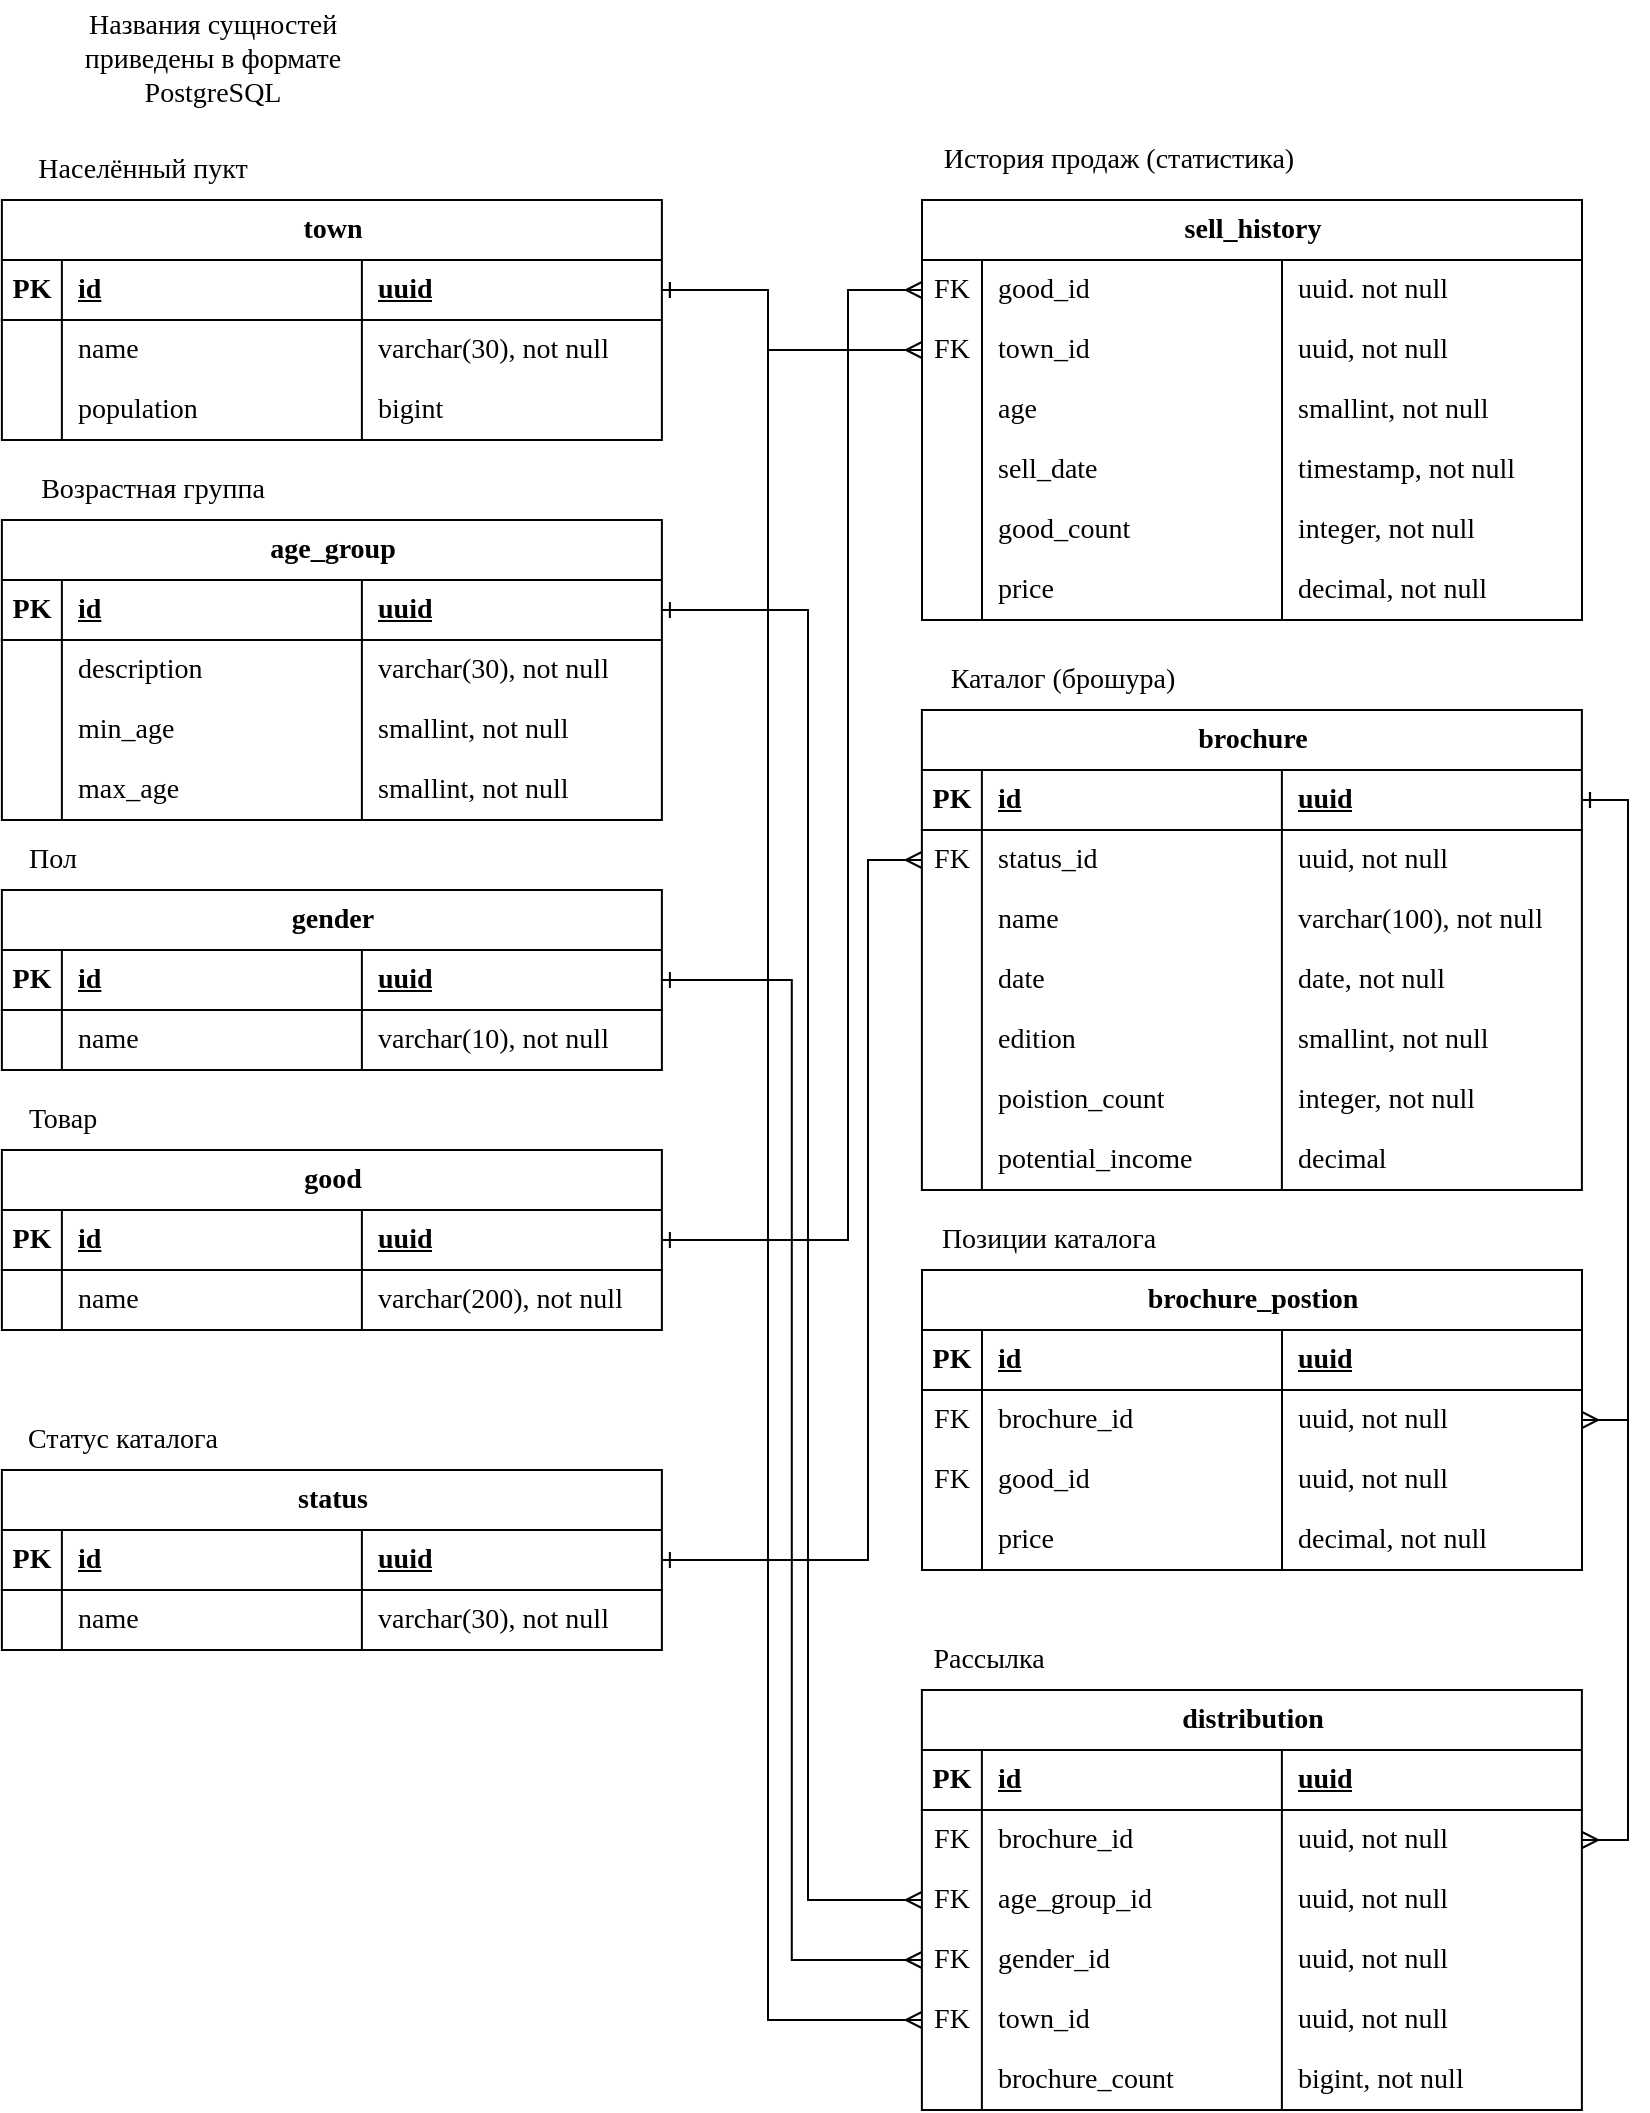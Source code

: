 <mxfile version="22.0.2" type="device" pages="2">
  <diagram name="ЛР2-Модель данных" id="5wjBIuke4LGrvdmqmBoD">
    <mxGraphModel dx="1434" dy="836" grid="1" gridSize="10" guides="1" tooltips="1" connect="1" arrows="1" fold="1" page="1" pageScale="1" pageWidth="827" pageHeight="1169" math="0" shadow="0">
      <root>
        <mxCell id="0" />
        <mxCell id="1" parent="0" />
        <mxCell id="qVcynnqTiP0ZQ-UcBjdT-5" value="age_group" style="shape=table;startSize=30;container=1;collapsible=1;childLayout=tableLayout;fixedRows=1;rowLines=0;fontStyle=1;align=center;resizeLast=1;html=1;fontSize=14;fontFamily=Times New Roman;" parent="1" vertex="1">
          <mxGeometry x="36.94" y="275" width="330" height="150" as="geometry" />
        </mxCell>
        <mxCell id="qVcynnqTiP0ZQ-UcBjdT-6" value="" style="shape=tableRow;horizontal=0;startSize=0;swimlaneHead=0;swimlaneBody=0;fillColor=none;collapsible=0;dropTarget=0;points=[[0,0.5],[1,0.5]];portConstraint=eastwest;top=0;left=0;right=0;bottom=1;fontSize=14;fontFamily=Times New Roman;" parent="qVcynnqTiP0ZQ-UcBjdT-5" vertex="1">
          <mxGeometry y="30" width="330" height="30" as="geometry" />
        </mxCell>
        <mxCell id="qVcynnqTiP0ZQ-UcBjdT-7" value="PK" style="shape=partialRectangle;connectable=0;fillColor=none;top=0;left=0;bottom=0;right=0;fontStyle=1;overflow=hidden;whiteSpace=wrap;html=1;fontSize=14;fontFamily=Times New Roman;" parent="qVcynnqTiP0ZQ-UcBjdT-6" vertex="1">
          <mxGeometry width="30" height="30" as="geometry">
            <mxRectangle width="30" height="30" as="alternateBounds" />
          </mxGeometry>
        </mxCell>
        <mxCell id="qVcynnqTiP0ZQ-UcBjdT-8" value="id" style="shape=partialRectangle;connectable=0;fillColor=none;top=0;left=0;bottom=0;right=0;align=left;spacingLeft=6;fontStyle=5;overflow=hidden;whiteSpace=wrap;html=1;fontSize=14;fontFamily=Times New Roman;" parent="qVcynnqTiP0ZQ-UcBjdT-6" vertex="1">
          <mxGeometry x="30" width="150" height="30" as="geometry">
            <mxRectangle width="150" height="30" as="alternateBounds" />
          </mxGeometry>
        </mxCell>
        <mxCell id="qVcynnqTiP0ZQ-UcBjdT-116" value="uuid" style="shape=partialRectangle;connectable=0;fillColor=none;top=0;left=0;bottom=0;right=0;align=left;spacingLeft=6;fontStyle=5;overflow=hidden;whiteSpace=wrap;html=1;fontSize=14;fontFamily=Times New Roman;" parent="qVcynnqTiP0ZQ-UcBjdT-6" vertex="1">
          <mxGeometry x="180" width="150" height="30" as="geometry">
            <mxRectangle width="150" height="30" as="alternateBounds" />
          </mxGeometry>
        </mxCell>
        <mxCell id="qVcynnqTiP0ZQ-UcBjdT-9" value="" style="shape=tableRow;horizontal=0;startSize=0;swimlaneHead=0;swimlaneBody=0;fillColor=none;collapsible=0;dropTarget=0;points=[[0,0.5],[1,0.5]];portConstraint=eastwest;top=0;left=0;right=0;bottom=0;fontSize=14;fontFamily=Times New Roman;" parent="qVcynnqTiP0ZQ-UcBjdT-5" vertex="1">
          <mxGeometry y="60" width="330" height="30" as="geometry" />
        </mxCell>
        <mxCell id="qVcynnqTiP0ZQ-UcBjdT-10" value="" style="shape=partialRectangle;connectable=0;fillColor=none;top=0;left=0;bottom=0;right=0;editable=1;overflow=hidden;whiteSpace=wrap;html=1;fontSize=14;fontFamily=Times New Roman;" parent="qVcynnqTiP0ZQ-UcBjdT-9" vertex="1">
          <mxGeometry width="30" height="30" as="geometry">
            <mxRectangle width="30" height="30" as="alternateBounds" />
          </mxGeometry>
        </mxCell>
        <mxCell id="qVcynnqTiP0ZQ-UcBjdT-11" value="description" style="shape=partialRectangle;connectable=0;fillColor=none;top=0;left=0;bottom=0;right=0;align=left;spacingLeft=6;overflow=hidden;whiteSpace=wrap;html=1;fontSize=14;fontFamily=Times New Roman;" parent="qVcynnqTiP0ZQ-UcBjdT-9" vertex="1">
          <mxGeometry x="30" width="150" height="30" as="geometry">
            <mxRectangle width="150" height="30" as="alternateBounds" />
          </mxGeometry>
        </mxCell>
        <mxCell id="qVcynnqTiP0ZQ-UcBjdT-117" value="varchar(30), not null" style="shape=partialRectangle;connectable=0;fillColor=none;top=0;left=0;bottom=0;right=0;align=left;spacingLeft=6;overflow=hidden;whiteSpace=wrap;html=1;fontSize=14;fontFamily=Times New Roman;" parent="qVcynnqTiP0ZQ-UcBjdT-9" vertex="1">
          <mxGeometry x="180" width="150" height="30" as="geometry">
            <mxRectangle width="150" height="30" as="alternateBounds" />
          </mxGeometry>
        </mxCell>
        <mxCell id="6KhsEJpM93niK96JRpDm-1" style="shape=tableRow;horizontal=0;startSize=0;swimlaneHead=0;swimlaneBody=0;fillColor=none;collapsible=0;dropTarget=0;points=[[0,0.5],[1,0.5]];portConstraint=eastwest;top=0;left=0;right=0;bottom=0;fontSize=14;fontFamily=Times New Roman;" parent="qVcynnqTiP0ZQ-UcBjdT-5" vertex="1">
          <mxGeometry y="90" width="330" height="30" as="geometry" />
        </mxCell>
        <mxCell id="6KhsEJpM93niK96JRpDm-2" style="shape=partialRectangle;connectable=0;fillColor=none;top=0;left=0;bottom=0;right=0;editable=1;overflow=hidden;whiteSpace=wrap;html=1;fontSize=14;fontFamily=Times New Roman;" parent="6KhsEJpM93niK96JRpDm-1" vertex="1">
          <mxGeometry width="30" height="30" as="geometry">
            <mxRectangle width="30" height="30" as="alternateBounds" />
          </mxGeometry>
        </mxCell>
        <mxCell id="6KhsEJpM93niK96JRpDm-3" value="min_age" style="shape=partialRectangle;connectable=0;fillColor=none;top=0;left=0;bottom=0;right=0;align=left;spacingLeft=6;overflow=hidden;whiteSpace=wrap;html=1;fontSize=14;fontFamily=Times New Roman;" parent="6KhsEJpM93niK96JRpDm-1" vertex="1">
          <mxGeometry x="30" width="150" height="30" as="geometry">
            <mxRectangle width="150" height="30" as="alternateBounds" />
          </mxGeometry>
        </mxCell>
        <mxCell id="6KhsEJpM93niK96JRpDm-4" value="smallint, not null" style="shape=partialRectangle;connectable=0;fillColor=none;top=0;left=0;bottom=0;right=0;align=left;spacingLeft=6;overflow=hidden;whiteSpace=wrap;html=1;fontSize=14;fontFamily=Times New Roman;" parent="6KhsEJpM93niK96JRpDm-1" vertex="1">
          <mxGeometry x="180" width="150" height="30" as="geometry">
            <mxRectangle width="150" height="30" as="alternateBounds" />
          </mxGeometry>
        </mxCell>
        <mxCell id="6KhsEJpM93niK96JRpDm-5" style="shape=tableRow;horizontal=0;startSize=0;swimlaneHead=0;swimlaneBody=0;fillColor=none;collapsible=0;dropTarget=0;points=[[0,0.5],[1,0.5]];portConstraint=eastwest;top=0;left=0;right=0;bottom=0;fontSize=14;fontFamily=Times New Roman;" parent="qVcynnqTiP0ZQ-UcBjdT-5" vertex="1">
          <mxGeometry y="120" width="330" height="30" as="geometry" />
        </mxCell>
        <mxCell id="6KhsEJpM93niK96JRpDm-6" style="shape=partialRectangle;connectable=0;fillColor=none;top=0;left=0;bottom=0;right=0;editable=1;overflow=hidden;whiteSpace=wrap;html=1;fontSize=14;fontFamily=Times New Roman;" parent="6KhsEJpM93niK96JRpDm-5" vertex="1">
          <mxGeometry width="30" height="30" as="geometry">
            <mxRectangle width="30" height="30" as="alternateBounds" />
          </mxGeometry>
        </mxCell>
        <mxCell id="6KhsEJpM93niK96JRpDm-7" value="max_age" style="shape=partialRectangle;connectable=0;fillColor=none;top=0;left=0;bottom=0;right=0;align=left;spacingLeft=6;overflow=hidden;whiteSpace=wrap;html=1;fontSize=14;fontFamily=Times New Roman;" parent="6KhsEJpM93niK96JRpDm-5" vertex="1">
          <mxGeometry x="30" width="150" height="30" as="geometry">
            <mxRectangle width="150" height="30" as="alternateBounds" />
          </mxGeometry>
        </mxCell>
        <mxCell id="6KhsEJpM93niK96JRpDm-8" value="smallint, not null" style="shape=partialRectangle;connectable=0;fillColor=none;top=0;left=0;bottom=0;right=0;align=left;spacingLeft=6;overflow=hidden;whiteSpace=wrap;html=1;fontSize=14;fontFamily=Times New Roman;" parent="6KhsEJpM93niK96JRpDm-5" vertex="1">
          <mxGeometry x="180" width="150" height="30" as="geometry">
            <mxRectangle width="150" height="30" as="alternateBounds" />
          </mxGeometry>
        </mxCell>
        <mxCell id="qVcynnqTiP0ZQ-UcBjdT-25" value="&lt;font style=&quot;font-size: 14px;&quot;&gt;Названия сущностей &lt;br style=&quot;font-size: 14px;&quot;&gt;приведены в формате&lt;br style=&quot;font-size: 14px;&quot;&gt;PostgreSQL&lt;/font&gt;" style="text;html=1;align=center;verticalAlign=middle;resizable=0;points=[];autosize=1;strokeColor=none;fillColor=none;fontSize=14;fontFamily=Times New Roman;" parent="1" vertex="1">
          <mxGeometry x="66.94" y="15" width="150" height="60" as="geometry" />
        </mxCell>
        <mxCell id="qVcynnqTiP0ZQ-UcBjdT-32" value="town" style="shape=table;startSize=30;container=1;collapsible=1;childLayout=tableLayout;fixedRows=1;rowLines=0;fontStyle=1;align=center;resizeLast=1;html=1;fontSize=14;swimlaneBody=1;fontFamily=Times New Roman;" parent="1" vertex="1">
          <mxGeometry x="36.94" y="115" width="330" height="120" as="geometry" />
        </mxCell>
        <mxCell id="qVcynnqTiP0ZQ-UcBjdT-33" value="" style="shape=tableRow;horizontal=0;startSize=0;swimlaneHead=0;swimlaneBody=0;fillColor=none;collapsible=0;dropTarget=0;points=[[0,0.5],[1,0.5]];portConstraint=eastwest;top=0;left=0;right=0;bottom=1;fontSize=14;fontFamily=Times New Roman;" parent="qVcynnqTiP0ZQ-UcBjdT-32" vertex="1">
          <mxGeometry y="30" width="330" height="30" as="geometry" />
        </mxCell>
        <mxCell id="qVcynnqTiP0ZQ-UcBjdT-34" value="PK" style="shape=partialRectangle;connectable=0;fillColor=none;top=0;left=0;bottom=0;right=0;fontStyle=1;overflow=hidden;whiteSpace=wrap;html=1;fontSize=14;fontFamily=Times New Roman;" parent="qVcynnqTiP0ZQ-UcBjdT-33" vertex="1">
          <mxGeometry width="30" height="30" as="geometry">
            <mxRectangle width="30" height="30" as="alternateBounds" />
          </mxGeometry>
        </mxCell>
        <mxCell id="qVcynnqTiP0ZQ-UcBjdT-35" value="id" style="shape=partialRectangle;connectable=0;fillColor=none;top=0;left=0;bottom=0;right=0;align=left;spacingLeft=6;fontStyle=5;overflow=hidden;whiteSpace=wrap;html=1;fontSize=14;fontFamily=Times New Roman;" parent="qVcynnqTiP0ZQ-UcBjdT-33" vertex="1">
          <mxGeometry x="30" width="150" height="30" as="geometry">
            <mxRectangle width="150" height="30" as="alternateBounds" />
          </mxGeometry>
        </mxCell>
        <mxCell id="qVcynnqTiP0ZQ-UcBjdT-118" value="uuid" style="shape=partialRectangle;connectable=0;fillColor=none;top=0;left=0;bottom=0;right=0;align=left;spacingLeft=6;fontStyle=5;overflow=hidden;whiteSpace=wrap;html=1;fontSize=14;fontFamily=Times New Roman;" parent="qVcynnqTiP0ZQ-UcBjdT-33" vertex="1">
          <mxGeometry x="180" width="150" height="30" as="geometry">
            <mxRectangle width="150" height="30" as="alternateBounds" />
          </mxGeometry>
        </mxCell>
        <mxCell id="qVcynnqTiP0ZQ-UcBjdT-36" value="" style="shape=tableRow;horizontal=0;startSize=0;swimlaneHead=0;swimlaneBody=0;fillColor=none;collapsible=0;dropTarget=0;points=[[0,0.5],[1,0.5]];portConstraint=eastwest;top=0;left=0;right=0;bottom=0;fontSize=14;fontFamily=Times New Roman;" parent="qVcynnqTiP0ZQ-UcBjdT-32" vertex="1">
          <mxGeometry y="60" width="330" height="30" as="geometry" />
        </mxCell>
        <mxCell id="qVcynnqTiP0ZQ-UcBjdT-37" value="" style="shape=partialRectangle;connectable=0;fillColor=none;top=0;left=0;bottom=0;right=0;editable=1;overflow=hidden;whiteSpace=wrap;html=1;fontSize=14;fontFamily=Times New Roman;" parent="qVcynnqTiP0ZQ-UcBjdT-36" vertex="1">
          <mxGeometry width="30" height="30" as="geometry">
            <mxRectangle width="30" height="30" as="alternateBounds" />
          </mxGeometry>
        </mxCell>
        <mxCell id="qVcynnqTiP0ZQ-UcBjdT-38" value="name" style="shape=partialRectangle;connectable=0;fillColor=none;top=0;left=0;bottom=0;right=0;align=left;spacingLeft=6;overflow=hidden;whiteSpace=wrap;html=1;fontSize=14;fontFamily=Times New Roman;" parent="qVcynnqTiP0ZQ-UcBjdT-36" vertex="1">
          <mxGeometry x="30" width="150" height="30" as="geometry">
            <mxRectangle width="150" height="30" as="alternateBounds" />
          </mxGeometry>
        </mxCell>
        <mxCell id="qVcynnqTiP0ZQ-UcBjdT-119" value="varchar(30), not null" style="shape=partialRectangle;connectable=0;fillColor=none;top=0;left=0;bottom=0;right=0;align=left;spacingLeft=6;overflow=hidden;whiteSpace=wrap;html=1;fontSize=14;fontFamily=Times New Roman;" parent="qVcynnqTiP0ZQ-UcBjdT-36" vertex="1">
          <mxGeometry x="180" width="150" height="30" as="geometry">
            <mxRectangle width="150" height="30" as="alternateBounds" />
          </mxGeometry>
        </mxCell>
        <mxCell id="qVcynnqTiP0ZQ-UcBjdT-81" style="shape=tableRow;horizontal=0;startSize=0;swimlaneHead=0;swimlaneBody=0;fillColor=none;collapsible=0;dropTarget=0;points=[[0,0.5],[1,0.5]];portConstraint=eastwest;top=0;left=0;right=0;bottom=0;fontSize=14;fontFamily=Times New Roman;" parent="qVcynnqTiP0ZQ-UcBjdT-32" vertex="1">
          <mxGeometry y="90" width="330" height="30" as="geometry" />
        </mxCell>
        <mxCell id="qVcynnqTiP0ZQ-UcBjdT-82" style="shape=partialRectangle;connectable=0;fillColor=none;top=0;left=0;bottom=0;right=0;editable=1;overflow=hidden;whiteSpace=wrap;html=1;fontSize=14;fontFamily=Times New Roman;" parent="qVcynnqTiP0ZQ-UcBjdT-81" vertex="1">
          <mxGeometry width="30" height="30" as="geometry">
            <mxRectangle width="30" height="30" as="alternateBounds" />
          </mxGeometry>
        </mxCell>
        <mxCell id="qVcynnqTiP0ZQ-UcBjdT-83" value="population" style="shape=partialRectangle;connectable=0;fillColor=none;top=0;left=0;bottom=0;right=0;align=left;spacingLeft=6;overflow=hidden;whiteSpace=wrap;html=1;fontSize=14;fontFamily=Times New Roman;" parent="qVcynnqTiP0ZQ-UcBjdT-81" vertex="1">
          <mxGeometry x="30" width="150" height="30" as="geometry">
            <mxRectangle width="150" height="30" as="alternateBounds" />
          </mxGeometry>
        </mxCell>
        <mxCell id="qVcynnqTiP0ZQ-UcBjdT-120" value="bigint" style="shape=partialRectangle;connectable=0;fillColor=none;top=0;left=0;bottom=0;right=0;align=left;spacingLeft=6;overflow=hidden;whiteSpace=wrap;html=1;fontSize=14;fontFamily=Times New Roman;" parent="qVcynnqTiP0ZQ-UcBjdT-81" vertex="1">
          <mxGeometry x="180" width="150" height="30" as="geometry">
            <mxRectangle width="150" height="30" as="alternateBounds" />
          </mxGeometry>
        </mxCell>
        <mxCell id="qVcynnqTiP0ZQ-UcBjdT-39" value="gender" style="shape=table;startSize=30;container=1;collapsible=1;childLayout=tableLayout;fixedRows=1;rowLines=0;fontStyle=1;align=center;resizeLast=1;html=1;fontSize=14;fontFamily=Times New Roman;" parent="1" vertex="1">
          <mxGeometry x="36.94" y="460" width="330" height="90" as="geometry" />
        </mxCell>
        <mxCell id="qVcynnqTiP0ZQ-UcBjdT-40" value="" style="shape=tableRow;horizontal=0;startSize=0;swimlaneHead=0;swimlaneBody=0;fillColor=none;collapsible=0;dropTarget=0;points=[[0,0.5],[1,0.5]];portConstraint=eastwest;top=0;left=0;right=0;bottom=1;fontSize=14;fontFamily=Times New Roman;" parent="qVcynnqTiP0ZQ-UcBjdT-39" vertex="1">
          <mxGeometry y="30" width="330" height="30" as="geometry" />
        </mxCell>
        <mxCell id="qVcynnqTiP0ZQ-UcBjdT-41" value="PK" style="shape=partialRectangle;connectable=0;fillColor=none;top=0;left=0;bottom=0;right=0;fontStyle=1;overflow=hidden;whiteSpace=wrap;html=1;fontSize=14;fontFamily=Times New Roman;" parent="qVcynnqTiP0ZQ-UcBjdT-40" vertex="1">
          <mxGeometry width="30" height="30" as="geometry">
            <mxRectangle width="30" height="30" as="alternateBounds" />
          </mxGeometry>
        </mxCell>
        <mxCell id="qVcynnqTiP0ZQ-UcBjdT-42" value="id" style="shape=partialRectangle;connectable=0;fillColor=none;top=0;left=0;bottom=0;right=0;align=left;spacingLeft=6;fontStyle=5;overflow=hidden;whiteSpace=wrap;html=1;fontSize=14;fontFamily=Times New Roman;" parent="qVcynnqTiP0ZQ-UcBjdT-40" vertex="1">
          <mxGeometry x="30" width="150" height="30" as="geometry">
            <mxRectangle width="150" height="30" as="alternateBounds" />
          </mxGeometry>
        </mxCell>
        <mxCell id="qVcynnqTiP0ZQ-UcBjdT-121" value="uuid" style="shape=partialRectangle;connectable=0;fillColor=none;top=0;left=0;bottom=0;right=0;align=left;spacingLeft=6;fontStyle=5;overflow=hidden;whiteSpace=wrap;html=1;fontSize=14;fontFamily=Times New Roman;" parent="qVcynnqTiP0ZQ-UcBjdT-40" vertex="1">
          <mxGeometry x="180" width="150" height="30" as="geometry">
            <mxRectangle width="150" height="30" as="alternateBounds" />
          </mxGeometry>
        </mxCell>
        <mxCell id="qVcynnqTiP0ZQ-UcBjdT-43" value="" style="shape=tableRow;horizontal=0;startSize=0;swimlaneHead=0;swimlaneBody=0;fillColor=none;collapsible=0;dropTarget=0;points=[[0,0.5],[1,0.5]];portConstraint=eastwest;top=0;left=0;right=0;bottom=0;fontSize=14;fontFamily=Times New Roman;" parent="qVcynnqTiP0ZQ-UcBjdT-39" vertex="1">
          <mxGeometry y="60" width="330" height="30" as="geometry" />
        </mxCell>
        <mxCell id="qVcynnqTiP0ZQ-UcBjdT-44" value="" style="shape=partialRectangle;connectable=0;fillColor=none;top=0;left=0;bottom=0;right=0;editable=1;overflow=hidden;whiteSpace=wrap;html=1;fontSize=14;fontFamily=Times New Roman;" parent="qVcynnqTiP0ZQ-UcBjdT-43" vertex="1">
          <mxGeometry width="30" height="30" as="geometry">
            <mxRectangle width="30" height="30" as="alternateBounds" />
          </mxGeometry>
        </mxCell>
        <mxCell id="qVcynnqTiP0ZQ-UcBjdT-45" value="name" style="shape=partialRectangle;connectable=0;fillColor=none;top=0;left=0;bottom=0;right=0;align=left;spacingLeft=6;overflow=hidden;whiteSpace=wrap;html=1;fontSize=14;fontFamily=Times New Roman;" parent="qVcynnqTiP0ZQ-UcBjdT-43" vertex="1">
          <mxGeometry x="30" width="150" height="30" as="geometry">
            <mxRectangle width="150" height="30" as="alternateBounds" />
          </mxGeometry>
        </mxCell>
        <mxCell id="qVcynnqTiP0ZQ-UcBjdT-122" value="varchar(10), not null" style="shape=partialRectangle;connectable=0;fillColor=none;top=0;left=0;bottom=0;right=0;align=left;spacingLeft=6;overflow=hidden;whiteSpace=wrap;html=1;fontSize=14;fontFamily=Times New Roman;" parent="qVcynnqTiP0ZQ-UcBjdT-43" vertex="1">
          <mxGeometry x="180" width="150" height="30" as="geometry">
            <mxRectangle width="150" height="30" as="alternateBounds" />
          </mxGeometry>
        </mxCell>
        <mxCell id="qVcynnqTiP0ZQ-UcBjdT-52" value="sell_history" style="shape=table;startSize=30;container=1;collapsible=1;childLayout=tableLayout;fixedRows=1;rowLines=0;fontStyle=1;align=center;resizeLast=1;html=1;fontSize=14;fontFamily=Times New Roman;" parent="1" vertex="1">
          <mxGeometry x="497" y="115" width="330" height="210" as="geometry" />
        </mxCell>
        <mxCell id="qVcynnqTiP0ZQ-UcBjdT-62" style="shape=tableRow;horizontal=0;startSize=0;swimlaneHead=0;swimlaneBody=0;fillColor=none;collapsible=0;dropTarget=0;points=[[0,0.5],[1,0.5]];portConstraint=eastwest;top=0;left=0;right=0;bottom=0;fontSize=14;fontFamily=Times New Roman;" parent="qVcynnqTiP0ZQ-UcBjdT-52" vertex="1">
          <mxGeometry y="30" width="330" height="30" as="geometry" />
        </mxCell>
        <mxCell id="qVcynnqTiP0ZQ-UcBjdT-63" value="FK" style="shape=partialRectangle;connectable=0;fillColor=none;top=0;left=0;bottom=0;right=0;editable=1;overflow=hidden;whiteSpace=wrap;html=1;fontSize=14;fontFamily=Times New Roman;" parent="qVcynnqTiP0ZQ-UcBjdT-62" vertex="1">
          <mxGeometry width="30" height="30" as="geometry">
            <mxRectangle width="30" height="30" as="alternateBounds" />
          </mxGeometry>
        </mxCell>
        <mxCell id="qVcynnqTiP0ZQ-UcBjdT-64" value="good_id" style="shape=partialRectangle;connectable=0;fillColor=none;top=0;left=0;bottom=0;right=0;align=left;spacingLeft=6;overflow=hidden;whiteSpace=wrap;html=1;fontSize=14;fontFamily=Times New Roman;" parent="qVcynnqTiP0ZQ-UcBjdT-62" vertex="1">
          <mxGeometry x="30" width="150" height="30" as="geometry">
            <mxRectangle width="150" height="30" as="alternateBounds" />
          </mxGeometry>
        </mxCell>
        <mxCell id="qVcynnqTiP0ZQ-UcBjdT-128" value="uuid. not null" style="shape=partialRectangle;connectable=0;fillColor=none;top=0;left=0;bottom=0;right=0;align=left;spacingLeft=6;overflow=hidden;whiteSpace=wrap;html=1;fontSize=14;fontFamily=Times New Roman;" parent="qVcynnqTiP0ZQ-UcBjdT-62" vertex="1">
          <mxGeometry x="180" width="150" height="30" as="geometry">
            <mxRectangle width="150" height="30" as="alternateBounds" />
          </mxGeometry>
        </mxCell>
        <mxCell id="qVcynnqTiP0ZQ-UcBjdT-65" style="shape=tableRow;horizontal=0;startSize=0;swimlaneHead=0;swimlaneBody=0;fillColor=none;collapsible=0;dropTarget=0;points=[[0,0.5],[1,0.5]];portConstraint=eastwest;top=0;left=0;right=0;bottom=0;fontSize=14;fontFamily=Times New Roman;" parent="qVcynnqTiP0ZQ-UcBjdT-52" vertex="1">
          <mxGeometry y="60" width="330" height="30" as="geometry" />
        </mxCell>
        <mxCell id="qVcynnqTiP0ZQ-UcBjdT-66" value="FK" style="shape=partialRectangle;connectable=0;fillColor=none;top=0;left=0;bottom=0;right=0;editable=1;overflow=hidden;whiteSpace=wrap;html=1;fontSize=14;fontFamily=Times New Roman;" parent="qVcynnqTiP0ZQ-UcBjdT-65" vertex="1">
          <mxGeometry width="30" height="30" as="geometry">
            <mxRectangle width="30" height="30" as="alternateBounds" />
          </mxGeometry>
        </mxCell>
        <mxCell id="qVcynnqTiP0ZQ-UcBjdT-67" value="town_id" style="shape=partialRectangle;connectable=0;fillColor=none;top=0;left=0;bottom=0;right=0;align=left;spacingLeft=6;overflow=hidden;whiteSpace=wrap;html=1;fontSize=14;fontFamily=Times New Roman;" parent="qVcynnqTiP0ZQ-UcBjdT-65" vertex="1">
          <mxGeometry x="30" width="150" height="30" as="geometry">
            <mxRectangle width="150" height="30" as="alternateBounds" />
          </mxGeometry>
        </mxCell>
        <mxCell id="qVcynnqTiP0ZQ-UcBjdT-129" value="uuid, not null" style="shape=partialRectangle;connectable=0;fillColor=none;top=0;left=0;bottom=0;right=0;align=left;spacingLeft=6;overflow=hidden;whiteSpace=wrap;html=1;fontSize=14;fontFamily=Times New Roman;" parent="qVcynnqTiP0ZQ-UcBjdT-65" vertex="1">
          <mxGeometry x="180" width="150" height="30" as="geometry">
            <mxRectangle width="150" height="30" as="alternateBounds" />
          </mxGeometry>
        </mxCell>
        <mxCell id="7hpDfn7izWi3tpyFGhJ--81" style="shape=tableRow;horizontal=0;startSize=0;swimlaneHead=0;swimlaneBody=0;fillColor=none;collapsible=0;dropTarget=0;points=[[0,0.5],[1,0.5]];portConstraint=eastwest;top=0;left=0;right=0;bottom=0;fontSize=14;fontFamily=Times New Roman;" parent="qVcynnqTiP0ZQ-UcBjdT-52" vertex="1">
          <mxGeometry y="90" width="330" height="30" as="geometry" />
        </mxCell>
        <mxCell id="7hpDfn7izWi3tpyFGhJ--82" value="" style="shape=partialRectangle;connectable=0;fillColor=none;top=0;left=0;bottom=0;right=0;editable=1;overflow=hidden;whiteSpace=wrap;html=1;fontSize=14;fontFamily=Times New Roman;" parent="7hpDfn7izWi3tpyFGhJ--81" vertex="1">
          <mxGeometry width="30" height="30" as="geometry">
            <mxRectangle width="30" height="30" as="alternateBounds" />
          </mxGeometry>
        </mxCell>
        <mxCell id="7hpDfn7izWi3tpyFGhJ--83" value="age" style="shape=partialRectangle;connectable=0;fillColor=none;top=0;left=0;bottom=0;right=0;align=left;spacingLeft=6;overflow=hidden;whiteSpace=wrap;html=1;fontSize=14;fontFamily=Times New Roman;" parent="7hpDfn7izWi3tpyFGhJ--81" vertex="1">
          <mxGeometry x="30" width="150" height="30" as="geometry">
            <mxRectangle width="150" height="30" as="alternateBounds" />
          </mxGeometry>
        </mxCell>
        <mxCell id="7hpDfn7izWi3tpyFGhJ--84" value="smallint, not null" style="shape=partialRectangle;connectable=0;fillColor=none;top=0;left=0;bottom=0;right=0;align=left;spacingLeft=6;overflow=hidden;whiteSpace=wrap;html=1;fontSize=14;fontFamily=Times New Roman;" parent="7hpDfn7izWi3tpyFGhJ--81" vertex="1">
          <mxGeometry x="180" width="150" height="30" as="geometry">
            <mxRectangle width="150" height="30" as="alternateBounds" />
          </mxGeometry>
        </mxCell>
        <mxCell id="qVcynnqTiP0ZQ-UcBjdT-59" style="shape=tableRow;horizontal=0;startSize=0;swimlaneHead=0;swimlaneBody=0;fillColor=none;collapsible=0;dropTarget=0;points=[[0,0.5],[1,0.5]];portConstraint=eastwest;top=0;left=0;right=0;bottom=0;fontSize=14;fontFamily=Times New Roman;" parent="qVcynnqTiP0ZQ-UcBjdT-52" vertex="1">
          <mxGeometry y="120" width="330" height="30" as="geometry" />
        </mxCell>
        <mxCell id="qVcynnqTiP0ZQ-UcBjdT-60" style="shape=partialRectangle;connectable=0;fillColor=none;top=0;left=0;bottom=0;right=0;editable=1;overflow=hidden;whiteSpace=wrap;html=1;fontSize=14;fontFamily=Times New Roman;" parent="qVcynnqTiP0ZQ-UcBjdT-59" vertex="1">
          <mxGeometry width="30" height="30" as="geometry">
            <mxRectangle width="30" height="30" as="alternateBounds" />
          </mxGeometry>
        </mxCell>
        <mxCell id="qVcynnqTiP0ZQ-UcBjdT-61" value="sell_date" style="shape=partialRectangle;connectable=0;fillColor=none;top=0;left=0;bottom=0;right=0;align=left;spacingLeft=6;overflow=hidden;whiteSpace=wrap;html=1;fontSize=14;fontFamily=Times New Roman;" parent="qVcynnqTiP0ZQ-UcBjdT-59" vertex="1">
          <mxGeometry x="30" width="150" height="30" as="geometry">
            <mxRectangle width="150" height="30" as="alternateBounds" />
          </mxGeometry>
        </mxCell>
        <mxCell id="qVcynnqTiP0ZQ-UcBjdT-131" value="timestamp, not null" style="shape=partialRectangle;connectable=0;fillColor=none;top=0;left=0;bottom=0;right=0;align=left;spacingLeft=6;overflow=hidden;whiteSpace=wrap;html=1;fontSize=14;fontFamily=Times New Roman;" parent="qVcynnqTiP0ZQ-UcBjdT-59" vertex="1">
          <mxGeometry x="180" width="150" height="30" as="geometry">
            <mxRectangle width="150" height="30" as="alternateBounds" />
          </mxGeometry>
        </mxCell>
        <mxCell id="qVcynnqTiP0ZQ-UcBjdT-68" style="shape=tableRow;horizontal=0;startSize=0;swimlaneHead=0;swimlaneBody=0;fillColor=none;collapsible=0;dropTarget=0;points=[[0,0.5],[1,0.5]];portConstraint=eastwest;top=0;left=0;right=0;bottom=0;fontSize=14;fontFamily=Times New Roman;" parent="qVcynnqTiP0ZQ-UcBjdT-52" vertex="1">
          <mxGeometry y="150" width="330" height="30" as="geometry" />
        </mxCell>
        <mxCell id="qVcynnqTiP0ZQ-UcBjdT-69" style="shape=partialRectangle;connectable=0;fillColor=none;top=0;left=0;bottom=0;right=0;editable=1;overflow=hidden;whiteSpace=wrap;html=1;fontSize=14;fontFamily=Times New Roman;" parent="qVcynnqTiP0ZQ-UcBjdT-68" vertex="1">
          <mxGeometry width="30" height="30" as="geometry">
            <mxRectangle width="30" height="30" as="alternateBounds" />
          </mxGeometry>
        </mxCell>
        <mxCell id="qVcynnqTiP0ZQ-UcBjdT-70" value="good_count" style="shape=partialRectangle;connectable=0;fillColor=none;top=0;left=0;bottom=0;right=0;align=left;spacingLeft=6;overflow=hidden;whiteSpace=wrap;html=1;fontSize=14;fontFamily=Times New Roman;" parent="qVcynnqTiP0ZQ-UcBjdT-68" vertex="1">
          <mxGeometry x="30" width="150" height="30" as="geometry">
            <mxRectangle width="150" height="30" as="alternateBounds" />
          </mxGeometry>
        </mxCell>
        <mxCell id="qVcynnqTiP0ZQ-UcBjdT-130" value="integer, not null" style="shape=partialRectangle;connectable=0;fillColor=none;top=0;left=0;bottom=0;right=0;align=left;spacingLeft=6;overflow=hidden;whiteSpace=wrap;html=1;fontSize=14;fontFamily=Times New Roman;" parent="qVcynnqTiP0ZQ-UcBjdT-68" vertex="1">
          <mxGeometry x="180" width="150" height="30" as="geometry">
            <mxRectangle width="150" height="30" as="alternateBounds" />
          </mxGeometry>
        </mxCell>
        <mxCell id="7hpDfn7izWi3tpyFGhJ--77" style="shape=tableRow;horizontal=0;startSize=0;swimlaneHead=0;swimlaneBody=0;fillColor=none;collapsible=0;dropTarget=0;points=[[0,0.5],[1,0.5]];portConstraint=eastwest;top=0;left=0;right=0;bottom=0;fontSize=14;fontFamily=Times New Roman;" parent="qVcynnqTiP0ZQ-UcBjdT-52" vertex="1">
          <mxGeometry y="180" width="330" height="30" as="geometry" />
        </mxCell>
        <mxCell id="7hpDfn7izWi3tpyFGhJ--78" style="shape=partialRectangle;connectable=0;fillColor=none;top=0;left=0;bottom=0;right=0;editable=1;overflow=hidden;whiteSpace=wrap;html=1;fontSize=14;fontFamily=Times New Roman;" parent="7hpDfn7izWi3tpyFGhJ--77" vertex="1">
          <mxGeometry width="30" height="30" as="geometry">
            <mxRectangle width="30" height="30" as="alternateBounds" />
          </mxGeometry>
        </mxCell>
        <mxCell id="7hpDfn7izWi3tpyFGhJ--79" value="price" style="shape=partialRectangle;connectable=0;fillColor=none;top=0;left=0;bottom=0;right=0;align=left;spacingLeft=6;overflow=hidden;whiteSpace=wrap;html=1;fontSize=14;fontFamily=Times New Roman;" parent="7hpDfn7izWi3tpyFGhJ--77" vertex="1">
          <mxGeometry x="30" width="150" height="30" as="geometry">
            <mxRectangle width="150" height="30" as="alternateBounds" />
          </mxGeometry>
        </mxCell>
        <mxCell id="7hpDfn7izWi3tpyFGhJ--80" value="decimal, not null" style="shape=partialRectangle;connectable=0;fillColor=none;top=0;left=0;bottom=0;right=0;align=left;spacingLeft=6;overflow=hidden;whiteSpace=wrap;html=1;fontSize=14;fontFamily=Times New Roman;" parent="7hpDfn7izWi3tpyFGhJ--77" vertex="1">
          <mxGeometry x="180" width="150" height="30" as="geometry">
            <mxRectangle width="150" height="30" as="alternateBounds" />
          </mxGeometry>
        </mxCell>
        <mxCell id="qVcynnqTiP0ZQ-UcBjdT-71" value="good" style="shape=table;startSize=30;container=1;collapsible=1;childLayout=tableLayout;fixedRows=1;rowLines=0;fontStyle=1;align=center;resizeLast=1;html=1;fontSize=14;fontFamily=Times New Roman;" parent="1" vertex="1">
          <mxGeometry x="36.94" y="590" width="330" height="90" as="geometry" />
        </mxCell>
        <mxCell id="qVcynnqTiP0ZQ-UcBjdT-72" value="" style="shape=tableRow;horizontal=0;startSize=0;swimlaneHead=0;swimlaneBody=0;fillColor=none;collapsible=0;dropTarget=0;points=[[0,0.5],[1,0.5]];portConstraint=eastwest;top=0;left=0;right=0;bottom=1;fontSize=14;fontFamily=Times New Roman;" parent="qVcynnqTiP0ZQ-UcBjdT-71" vertex="1">
          <mxGeometry y="30" width="330" height="30" as="geometry" />
        </mxCell>
        <mxCell id="qVcynnqTiP0ZQ-UcBjdT-73" value="PK" style="shape=partialRectangle;connectable=0;fillColor=none;top=0;left=0;bottom=0;right=0;fontStyle=1;overflow=hidden;whiteSpace=wrap;html=1;fontSize=14;fontFamily=Times New Roman;" parent="qVcynnqTiP0ZQ-UcBjdT-72" vertex="1">
          <mxGeometry width="30" height="30" as="geometry">
            <mxRectangle width="30" height="30" as="alternateBounds" />
          </mxGeometry>
        </mxCell>
        <mxCell id="qVcynnqTiP0ZQ-UcBjdT-74" value="id" style="shape=partialRectangle;connectable=0;fillColor=none;top=0;left=0;bottom=0;right=0;align=left;spacingLeft=6;fontStyle=5;overflow=hidden;whiteSpace=wrap;html=1;fontSize=14;fontFamily=Times New Roman;" parent="qVcynnqTiP0ZQ-UcBjdT-72" vertex="1">
          <mxGeometry x="30" width="150" height="30" as="geometry">
            <mxRectangle width="150" height="30" as="alternateBounds" />
          </mxGeometry>
        </mxCell>
        <mxCell id="qVcynnqTiP0ZQ-UcBjdT-140" value="uuid" style="shape=partialRectangle;connectable=0;fillColor=none;top=0;left=0;bottom=0;right=0;align=left;spacingLeft=6;fontStyle=5;overflow=hidden;whiteSpace=wrap;html=1;fontSize=14;fontFamily=Times New Roman;" parent="qVcynnqTiP0ZQ-UcBjdT-72" vertex="1">
          <mxGeometry x="180" width="150" height="30" as="geometry">
            <mxRectangle width="150" height="30" as="alternateBounds" />
          </mxGeometry>
        </mxCell>
        <mxCell id="qVcynnqTiP0ZQ-UcBjdT-75" value="" style="shape=tableRow;horizontal=0;startSize=0;swimlaneHead=0;swimlaneBody=0;fillColor=none;collapsible=0;dropTarget=0;points=[[0,0.5],[1,0.5]];portConstraint=eastwest;top=0;left=0;right=0;bottom=0;fontSize=14;fontFamily=Times New Roman;" parent="qVcynnqTiP0ZQ-UcBjdT-71" vertex="1">
          <mxGeometry y="60" width="330" height="30" as="geometry" />
        </mxCell>
        <mxCell id="qVcynnqTiP0ZQ-UcBjdT-76" value="" style="shape=partialRectangle;connectable=0;fillColor=none;top=0;left=0;bottom=0;right=0;editable=1;overflow=hidden;whiteSpace=wrap;html=1;fontSize=14;fontFamily=Times New Roman;" parent="qVcynnqTiP0ZQ-UcBjdT-75" vertex="1">
          <mxGeometry width="30" height="30" as="geometry">
            <mxRectangle width="30" height="30" as="alternateBounds" />
          </mxGeometry>
        </mxCell>
        <mxCell id="qVcynnqTiP0ZQ-UcBjdT-77" value="name" style="shape=partialRectangle;connectable=0;fillColor=none;top=0;left=0;bottom=0;right=0;align=left;spacingLeft=6;overflow=hidden;whiteSpace=wrap;html=1;fontSize=14;fontFamily=Times New Roman;" parent="qVcynnqTiP0ZQ-UcBjdT-75" vertex="1">
          <mxGeometry x="30" width="150" height="30" as="geometry">
            <mxRectangle width="150" height="30" as="alternateBounds" />
          </mxGeometry>
        </mxCell>
        <mxCell id="qVcynnqTiP0ZQ-UcBjdT-141" value="varchar(200), not null" style="shape=partialRectangle;connectable=0;fillColor=none;top=0;left=0;bottom=0;right=0;align=left;spacingLeft=6;overflow=hidden;whiteSpace=wrap;html=1;fontSize=14;fontFamily=Times New Roman;" parent="qVcynnqTiP0ZQ-UcBjdT-75" vertex="1">
          <mxGeometry x="180" width="150" height="30" as="geometry">
            <mxRectangle width="150" height="30" as="alternateBounds" />
          </mxGeometry>
        </mxCell>
        <mxCell id="qVcynnqTiP0ZQ-UcBjdT-84" value="brochure" style="shape=table;startSize=30;container=1;collapsible=1;childLayout=tableLayout;fixedRows=1;rowLines=0;fontStyle=1;align=center;resizeLast=1;html=1;fontSize=14;fontFamily=Times New Roman;" parent="1" vertex="1">
          <mxGeometry x="496.94" y="370" width="330" height="240" as="geometry" />
        </mxCell>
        <mxCell id="qVcynnqTiP0ZQ-UcBjdT-85" value="" style="shape=tableRow;horizontal=0;startSize=0;swimlaneHead=0;swimlaneBody=0;fillColor=none;collapsible=0;dropTarget=0;points=[[0,0.5],[1,0.5]];portConstraint=eastwest;top=0;left=0;right=0;bottom=1;fontSize=14;fontFamily=Times New Roman;" parent="qVcynnqTiP0ZQ-UcBjdT-84" vertex="1">
          <mxGeometry y="30" width="330" height="30" as="geometry" />
        </mxCell>
        <mxCell id="qVcynnqTiP0ZQ-UcBjdT-86" value="PK" style="shape=partialRectangle;connectable=0;fillColor=none;top=0;left=0;bottom=0;right=0;fontStyle=1;overflow=hidden;whiteSpace=wrap;html=1;fontSize=14;fontFamily=Times New Roman;" parent="qVcynnqTiP0ZQ-UcBjdT-85" vertex="1">
          <mxGeometry width="30" height="30" as="geometry">
            <mxRectangle width="30" height="30" as="alternateBounds" />
          </mxGeometry>
        </mxCell>
        <mxCell id="qVcynnqTiP0ZQ-UcBjdT-87" value="id" style="shape=partialRectangle;connectable=0;fillColor=none;top=0;left=0;bottom=0;right=0;align=left;spacingLeft=6;fontStyle=5;overflow=hidden;whiteSpace=wrap;html=1;fontSize=14;fontFamily=Times New Roman;" parent="qVcynnqTiP0ZQ-UcBjdT-85" vertex="1">
          <mxGeometry x="30" width="150" height="30" as="geometry">
            <mxRectangle width="150" height="30" as="alternateBounds" />
          </mxGeometry>
        </mxCell>
        <mxCell id="qVcynnqTiP0ZQ-UcBjdT-135" value="uuid" style="shape=partialRectangle;connectable=0;fillColor=none;top=0;left=0;bottom=0;right=0;align=left;spacingLeft=6;fontStyle=5;overflow=hidden;whiteSpace=wrap;html=1;fontSize=14;fontFamily=Times New Roman;" parent="qVcynnqTiP0ZQ-UcBjdT-85" vertex="1">
          <mxGeometry x="180" width="150" height="30" as="geometry">
            <mxRectangle width="150" height="30" as="alternateBounds" />
          </mxGeometry>
        </mxCell>
        <mxCell id="4fQLjvbH7GGk2TdVSRYm-10" style="shape=tableRow;horizontal=0;startSize=0;swimlaneHead=0;swimlaneBody=0;fillColor=none;collapsible=0;dropTarget=0;points=[[0,0.5],[1,0.5]];portConstraint=eastwest;top=0;left=0;right=0;bottom=0;fontSize=14;fontFamily=Times New Roman;" parent="qVcynnqTiP0ZQ-UcBjdT-84" vertex="1">
          <mxGeometry y="60" width="330" height="30" as="geometry" />
        </mxCell>
        <mxCell id="4fQLjvbH7GGk2TdVSRYm-11" value="FK" style="shape=partialRectangle;connectable=0;fillColor=none;top=0;left=0;bottom=0;right=0;editable=1;overflow=hidden;whiteSpace=wrap;html=1;fontSize=14;fontFamily=Times New Roman;" parent="4fQLjvbH7GGk2TdVSRYm-10" vertex="1">
          <mxGeometry width="30" height="30" as="geometry">
            <mxRectangle width="30" height="30" as="alternateBounds" />
          </mxGeometry>
        </mxCell>
        <mxCell id="4fQLjvbH7GGk2TdVSRYm-12" value="status_id" style="shape=partialRectangle;connectable=0;fillColor=none;top=0;left=0;bottom=0;right=0;align=left;spacingLeft=6;overflow=hidden;whiteSpace=wrap;html=1;fontSize=14;fontFamily=Times New Roman;" parent="4fQLjvbH7GGk2TdVSRYm-10" vertex="1">
          <mxGeometry x="30" width="150" height="30" as="geometry">
            <mxRectangle width="150" height="30" as="alternateBounds" />
          </mxGeometry>
        </mxCell>
        <mxCell id="4fQLjvbH7GGk2TdVSRYm-13" value="uuid, not null" style="shape=partialRectangle;connectable=0;fillColor=none;top=0;left=0;bottom=0;right=0;align=left;spacingLeft=6;overflow=hidden;whiteSpace=wrap;html=1;fontSize=14;fontFamily=Times New Roman;" parent="4fQLjvbH7GGk2TdVSRYm-10" vertex="1">
          <mxGeometry x="180" width="150" height="30" as="geometry">
            <mxRectangle width="150" height="30" as="alternateBounds" />
          </mxGeometry>
        </mxCell>
        <mxCell id="qVcynnqTiP0ZQ-UcBjdT-91" value="" style="shape=tableRow;horizontal=0;startSize=0;swimlaneHead=0;swimlaneBody=0;fillColor=none;collapsible=0;dropTarget=0;points=[[0,0.5],[1,0.5]];portConstraint=eastwest;top=0;left=0;right=0;bottom=0;fontSize=14;fontFamily=Times New Roman;" parent="qVcynnqTiP0ZQ-UcBjdT-84" vertex="1">
          <mxGeometry y="90" width="330" height="30" as="geometry" />
        </mxCell>
        <mxCell id="qVcynnqTiP0ZQ-UcBjdT-92" value="" style="shape=partialRectangle;connectable=0;fillColor=none;top=0;left=0;bottom=0;right=0;editable=1;overflow=hidden;whiteSpace=wrap;html=1;fontSize=14;fontFamily=Times New Roman;" parent="qVcynnqTiP0ZQ-UcBjdT-91" vertex="1">
          <mxGeometry width="30" height="30" as="geometry">
            <mxRectangle width="30" height="30" as="alternateBounds" />
          </mxGeometry>
        </mxCell>
        <mxCell id="qVcynnqTiP0ZQ-UcBjdT-93" value="name" style="shape=partialRectangle;connectable=0;fillColor=none;top=0;left=0;bottom=0;right=0;align=left;spacingLeft=6;overflow=hidden;whiteSpace=wrap;html=1;fontSize=14;fontFamily=Times New Roman;" parent="qVcynnqTiP0ZQ-UcBjdT-91" vertex="1">
          <mxGeometry x="30" width="150" height="30" as="geometry">
            <mxRectangle width="150" height="30" as="alternateBounds" />
          </mxGeometry>
        </mxCell>
        <mxCell id="qVcynnqTiP0ZQ-UcBjdT-136" value="varchar(100), not null" style="shape=partialRectangle;connectable=0;fillColor=none;top=0;left=0;bottom=0;right=0;align=left;spacingLeft=6;overflow=hidden;whiteSpace=wrap;html=1;fontSize=14;fontFamily=Times New Roman;" parent="qVcynnqTiP0ZQ-UcBjdT-91" vertex="1">
          <mxGeometry x="180" width="150" height="30" as="geometry">
            <mxRectangle width="150" height="30" as="alternateBounds" />
          </mxGeometry>
        </mxCell>
        <mxCell id="qVcynnqTiP0ZQ-UcBjdT-94" value="" style="shape=tableRow;horizontal=0;startSize=0;swimlaneHead=0;swimlaneBody=0;fillColor=none;collapsible=0;dropTarget=0;points=[[0,0.5],[1,0.5]];portConstraint=eastwest;top=0;left=0;right=0;bottom=0;fontSize=14;fontFamily=Times New Roman;" parent="qVcynnqTiP0ZQ-UcBjdT-84" vertex="1">
          <mxGeometry y="120" width="330" height="30" as="geometry" />
        </mxCell>
        <mxCell id="qVcynnqTiP0ZQ-UcBjdT-95" value="" style="shape=partialRectangle;connectable=0;fillColor=none;top=0;left=0;bottom=0;right=0;editable=1;overflow=hidden;whiteSpace=wrap;html=1;fontSize=14;fontFamily=Times New Roman;" parent="qVcynnqTiP0ZQ-UcBjdT-94" vertex="1">
          <mxGeometry width="30" height="30" as="geometry">
            <mxRectangle width="30" height="30" as="alternateBounds" />
          </mxGeometry>
        </mxCell>
        <mxCell id="qVcynnqTiP0ZQ-UcBjdT-96" value="date" style="shape=partialRectangle;connectable=0;fillColor=none;top=0;left=0;bottom=0;right=0;align=left;spacingLeft=6;overflow=hidden;whiteSpace=wrap;html=1;fontSize=14;fontFamily=Times New Roman;" parent="qVcynnqTiP0ZQ-UcBjdT-94" vertex="1">
          <mxGeometry x="30" width="150" height="30" as="geometry">
            <mxRectangle width="150" height="30" as="alternateBounds" />
          </mxGeometry>
        </mxCell>
        <mxCell id="qVcynnqTiP0ZQ-UcBjdT-137" value="date, not null" style="shape=partialRectangle;connectable=0;fillColor=none;top=0;left=0;bottom=0;right=0;align=left;spacingLeft=6;overflow=hidden;whiteSpace=wrap;html=1;fontSize=14;fontFamily=Times New Roman;" parent="qVcynnqTiP0ZQ-UcBjdT-94" vertex="1">
          <mxGeometry x="180" width="150" height="30" as="geometry">
            <mxRectangle width="150" height="30" as="alternateBounds" />
          </mxGeometry>
        </mxCell>
        <mxCell id="qVcynnqTiP0ZQ-UcBjdT-88" value="" style="shape=tableRow;horizontal=0;startSize=0;swimlaneHead=0;swimlaneBody=0;fillColor=none;collapsible=0;dropTarget=0;points=[[0,0.5],[1,0.5]];portConstraint=eastwest;top=0;left=0;right=0;bottom=0;fontSize=14;fontFamily=Times New Roman;" parent="qVcynnqTiP0ZQ-UcBjdT-84" vertex="1">
          <mxGeometry y="150" width="330" height="30" as="geometry" />
        </mxCell>
        <mxCell id="qVcynnqTiP0ZQ-UcBjdT-89" value="" style="shape=partialRectangle;connectable=0;fillColor=none;top=0;left=0;bottom=0;right=0;editable=1;overflow=hidden;whiteSpace=wrap;html=1;fontSize=14;fontFamily=Times New Roman;" parent="qVcynnqTiP0ZQ-UcBjdT-88" vertex="1">
          <mxGeometry width="30" height="30" as="geometry">
            <mxRectangle width="30" height="30" as="alternateBounds" />
          </mxGeometry>
        </mxCell>
        <mxCell id="qVcynnqTiP0ZQ-UcBjdT-90" value="edition" style="shape=partialRectangle;connectable=0;fillColor=none;top=0;left=0;bottom=0;right=0;align=left;spacingLeft=6;overflow=hidden;whiteSpace=wrap;html=1;fontSize=14;fontFamily=Times New Roman;" parent="qVcynnqTiP0ZQ-UcBjdT-88" vertex="1">
          <mxGeometry x="30" width="150" height="30" as="geometry">
            <mxRectangle width="150" height="30" as="alternateBounds" />
          </mxGeometry>
        </mxCell>
        <mxCell id="qVcynnqTiP0ZQ-UcBjdT-139" value="smallint, not null" style="shape=partialRectangle;connectable=0;fillColor=none;top=0;left=0;bottom=0;right=0;align=left;spacingLeft=6;overflow=hidden;whiteSpace=wrap;html=1;fontSize=14;fontFamily=Times New Roman;" parent="qVcynnqTiP0ZQ-UcBjdT-88" vertex="1">
          <mxGeometry x="180" width="150" height="30" as="geometry">
            <mxRectangle width="150" height="30" as="alternateBounds" />
          </mxGeometry>
        </mxCell>
        <mxCell id="7hpDfn7izWi3tpyFGhJ--31" style="shape=tableRow;horizontal=0;startSize=0;swimlaneHead=0;swimlaneBody=0;fillColor=none;collapsible=0;dropTarget=0;points=[[0,0.5],[1,0.5]];portConstraint=eastwest;top=0;left=0;right=0;bottom=0;fontSize=14;fontFamily=Times New Roman;" parent="qVcynnqTiP0ZQ-UcBjdT-84" vertex="1">
          <mxGeometry y="180" width="330" height="30" as="geometry" />
        </mxCell>
        <mxCell id="7hpDfn7izWi3tpyFGhJ--32" style="shape=partialRectangle;connectable=0;fillColor=none;top=0;left=0;bottom=0;right=0;editable=1;overflow=hidden;whiteSpace=wrap;html=1;fontSize=14;fontFamily=Times New Roman;" parent="7hpDfn7izWi3tpyFGhJ--31" vertex="1">
          <mxGeometry width="30" height="30" as="geometry">
            <mxRectangle width="30" height="30" as="alternateBounds" />
          </mxGeometry>
        </mxCell>
        <mxCell id="7hpDfn7izWi3tpyFGhJ--33" value="poistion_count" style="shape=partialRectangle;connectable=0;fillColor=none;top=0;left=0;bottom=0;right=0;align=left;spacingLeft=6;overflow=hidden;whiteSpace=wrap;html=1;fontSize=14;fontFamily=Times New Roman;" parent="7hpDfn7izWi3tpyFGhJ--31" vertex="1">
          <mxGeometry x="30" width="150" height="30" as="geometry">
            <mxRectangle width="150" height="30" as="alternateBounds" />
          </mxGeometry>
        </mxCell>
        <mxCell id="7hpDfn7izWi3tpyFGhJ--34" value="integer, not null" style="shape=partialRectangle;connectable=0;fillColor=none;top=0;left=0;bottom=0;right=0;align=left;spacingLeft=6;overflow=hidden;whiteSpace=wrap;html=1;fontSize=14;fontFamily=Times New Roman;" parent="7hpDfn7izWi3tpyFGhJ--31" vertex="1">
          <mxGeometry x="180" width="150" height="30" as="geometry">
            <mxRectangle width="150" height="30" as="alternateBounds" />
          </mxGeometry>
        </mxCell>
        <mxCell id="VprSvh-6tOEeJDCnYjJZ-27" style="shape=tableRow;horizontal=0;startSize=0;swimlaneHead=0;swimlaneBody=0;fillColor=none;collapsible=0;dropTarget=0;points=[[0,0.5],[1,0.5]];portConstraint=eastwest;top=0;left=0;right=0;bottom=0;fontSize=14;fontFamily=Times New Roman;" vertex="1" parent="qVcynnqTiP0ZQ-UcBjdT-84">
          <mxGeometry y="210" width="330" height="30" as="geometry" />
        </mxCell>
        <mxCell id="VprSvh-6tOEeJDCnYjJZ-28" style="shape=partialRectangle;connectable=0;fillColor=none;top=0;left=0;bottom=0;right=0;editable=1;overflow=hidden;whiteSpace=wrap;html=1;fontSize=14;fontFamily=Times New Roman;" vertex="1" parent="VprSvh-6tOEeJDCnYjJZ-27">
          <mxGeometry width="30" height="30" as="geometry">
            <mxRectangle width="30" height="30" as="alternateBounds" />
          </mxGeometry>
        </mxCell>
        <mxCell id="VprSvh-6tOEeJDCnYjJZ-29" value="potential_income" style="shape=partialRectangle;connectable=0;fillColor=none;top=0;left=0;bottom=0;right=0;align=left;spacingLeft=6;overflow=hidden;whiteSpace=wrap;html=1;fontSize=14;fontFamily=Times New Roman;" vertex="1" parent="VprSvh-6tOEeJDCnYjJZ-27">
          <mxGeometry x="30" width="150" height="30" as="geometry">
            <mxRectangle width="150" height="30" as="alternateBounds" />
          </mxGeometry>
        </mxCell>
        <mxCell id="VprSvh-6tOEeJDCnYjJZ-30" value="decimal" style="shape=partialRectangle;connectable=0;fillColor=none;top=0;left=0;bottom=0;right=0;align=left;spacingLeft=6;overflow=hidden;whiteSpace=wrap;html=1;fontSize=14;fontFamily=Times New Roman;" vertex="1" parent="VprSvh-6tOEeJDCnYjJZ-27">
          <mxGeometry x="180" width="150" height="30" as="geometry">
            <mxRectangle width="150" height="30" as="alternateBounds" />
          </mxGeometry>
        </mxCell>
        <mxCell id="5gSCEwr5DUrQm9YFw9R6-5" style="edgeStyle=orthogonalEdgeStyle;rounded=0;orthogonalLoop=1;jettySize=auto;html=1;exitX=1;exitY=0.5;exitDx=0;exitDy=0;entryX=0;entryY=0.5;entryDx=0;entryDy=0;endArrow=ERmany;endFill=0;startArrow=ERone;startFill=0;fontSize=14;fontFamily=Times New Roman;" parent="1" source="qVcynnqTiP0ZQ-UcBjdT-33" target="qVcynnqTiP0ZQ-UcBjdT-65" edge="1">
          <mxGeometry relative="1" as="geometry">
            <Array as="points">
              <mxPoint x="420" y="160" />
              <mxPoint x="420" y="190" />
            </Array>
          </mxGeometry>
        </mxCell>
        <mxCell id="5gSCEwr5DUrQm9YFw9R6-9" style="edgeStyle=orthogonalEdgeStyle;rounded=0;orthogonalLoop=1;jettySize=auto;html=1;exitX=1;exitY=0.5;exitDx=0;exitDy=0;entryX=1;entryY=0.5;entryDx=0;entryDy=0;endArrow=ERmany;endFill=0;startArrow=ERone;startFill=0;fontSize=14;fontFamily=Times New Roman;" parent="1" source="qVcynnqTiP0ZQ-UcBjdT-85" target="7hpDfn7izWi3tpyFGhJ--39" edge="1">
          <mxGeometry relative="1" as="geometry">
            <mxPoint x="850.06" y="450" as="sourcePoint" />
            <mxPoint x="850.06" y="700" as="targetPoint" />
            <Array as="points">
              <mxPoint x="850" y="415" />
              <mxPoint x="850" y="725" />
            </Array>
          </mxGeometry>
        </mxCell>
        <mxCell id="5gSCEwr5DUrQm9YFw9R6-10" style="edgeStyle=orthogonalEdgeStyle;rounded=0;orthogonalLoop=1;jettySize=auto;html=1;exitX=1;exitY=0.5;exitDx=0;exitDy=0;entryX=0;entryY=0.5;entryDx=0;entryDy=0;endArrow=ERmany;endFill=0;fontSize=14;startArrow=ERone;startFill=0;fontFamily=Times New Roman;" parent="1" source="qVcynnqTiP0ZQ-UcBjdT-72" target="qVcynnqTiP0ZQ-UcBjdT-62" edge="1">
          <mxGeometry relative="1" as="geometry">
            <Array as="points">
              <mxPoint x="460" y="635" />
              <mxPoint x="460" y="160" />
            </Array>
          </mxGeometry>
        </mxCell>
        <mxCell id="ORSMMaC0uqFdUTYFfVNh-1" value="Населённый пукт" style="text;html=1;align=center;verticalAlign=middle;resizable=0;points=[];autosize=1;strokeColor=none;fillColor=none;fontSize=14;fontFamily=Times New Roman;" parent="1" vertex="1">
          <mxGeometry x="41.94" y="85" width="130" height="30" as="geometry" />
        </mxCell>
        <mxCell id="ORSMMaC0uqFdUTYFfVNh-3" value="История продаж (статистика)" style="text;html=1;align=center;verticalAlign=middle;resizable=0;points=[];autosize=1;strokeColor=none;fillColor=none;fontSize=14;fontFamily=Times New Roman;" parent="1" vertex="1">
          <mxGeometry x="495" y="80" width="200" height="30" as="geometry" />
        </mxCell>
        <mxCell id="ORSMMaC0uqFdUTYFfVNh-4" value="Каталог (брошура)" style="text;html=1;align=center;verticalAlign=middle;resizable=0;points=[];autosize=1;strokeColor=none;fillColor=none;fontSize=14;fontFamily=Times New Roman;" parent="1" vertex="1">
          <mxGeometry x="496.94" y="340" width="140" height="30" as="geometry" />
        </mxCell>
        <mxCell id="ORSMMaC0uqFdUTYFfVNh-5" value="Позиции каталога" style="text;html=1;align=center;verticalAlign=middle;resizable=0;points=[];autosize=1;strokeColor=none;fillColor=none;fontSize=14;fontFamily=Times New Roman;" parent="1" vertex="1">
          <mxGeometry x="495.0" y="620" width="130" height="30" as="geometry" />
        </mxCell>
        <mxCell id="ORSMMaC0uqFdUTYFfVNh-6" value="Товар" style="text;html=1;align=center;verticalAlign=middle;resizable=0;points=[];autosize=1;strokeColor=none;fillColor=none;fontSize=14;fontFamily=Times New Roman;" parent="1" vertex="1">
          <mxGeometry x="36.94" y="560" width="60" height="30" as="geometry" />
        </mxCell>
        <mxCell id="ORSMMaC0uqFdUTYFfVNh-8" value="Возрастная группа" style="text;html=1;align=center;verticalAlign=middle;resizable=0;points=[];autosize=1;strokeColor=none;fillColor=none;fontSize=14;fontFamily=Times New Roman;" parent="1" vertex="1">
          <mxGeometry x="41.94" y="245" width="140" height="30" as="geometry" />
        </mxCell>
        <mxCell id="ORSMMaC0uqFdUTYFfVNh-9" value="Пол" style="text;html=1;align=center;verticalAlign=middle;resizable=0;points=[];autosize=1;strokeColor=none;fillColor=none;fontSize=14;fontFamily=Times New Roman;" parent="1" vertex="1">
          <mxGeometry x="36.94" y="430" width="50" height="30" as="geometry" />
        </mxCell>
        <mxCell id="7hpDfn7izWi3tpyFGhJ--35" value="brochure_postion" style="shape=table;startSize=30;container=1;collapsible=1;childLayout=tableLayout;fixedRows=1;rowLines=0;fontStyle=1;align=center;resizeLast=1;html=1;fontFamily=Times New Roman;fontSize=14;" parent="1" vertex="1">
          <mxGeometry x="497" y="650" width="330" height="150" as="geometry" />
        </mxCell>
        <mxCell id="7hpDfn7izWi3tpyFGhJ--36" value="" style="shape=tableRow;horizontal=0;startSize=0;swimlaneHead=0;swimlaneBody=0;fillColor=none;collapsible=0;dropTarget=0;points=[[0,0.5],[1,0.5]];portConstraint=eastwest;top=0;left=0;right=0;bottom=1;fontFamily=Times New Roman;fontSize=14;" parent="7hpDfn7izWi3tpyFGhJ--35" vertex="1">
          <mxGeometry y="30" width="330" height="30" as="geometry" />
        </mxCell>
        <mxCell id="7hpDfn7izWi3tpyFGhJ--37" value="PK" style="shape=partialRectangle;connectable=0;fillColor=none;top=0;left=0;bottom=0;right=0;fontStyle=1;overflow=hidden;whiteSpace=wrap;html=1;fontFamily=Times New Roman;fontSize=14;" parent="7hpDfn7izWi3tpyFGhJ--36" vertex="1">
          <mxGeometry width="30" height="30" as="geometry">
            <mxRectangle width="30" height="30" as="alternateBounds" />
          </mxGeometry>
        </mxCell>
        <mxCell id="7hpDfn7izWi3tpyFGhJ--38" value="id" style="shape=partialRectangle;connectable=0;fillColor=none;top=0;left=0;bottom=0;right=0;align=left;spacingLeft=6;fontStyle=5;overflow=hidden;whiteSpace=wrap;html=1;fontFamily=Times New Roman;fontSize=14;" parent="7hpDfn7izWi3tpyFGhJ--36" vertex="1">
          <mxGeometry x="30" width="150" height="30" as="geometry">
            <mxRectangle width="150" height="30" as="alternateBounds" />
          </mxGeometry>
        </mxCell>
        <mxCell id="7hpDfn7izWi3tpyFGhJ--48" value="uuid" style="shape=partialRectangle;connectable=0;fillColor=none;top=0;left=0;bottom=0;right=0;align=left;spacingLeft=6;fontStyle=5;overflow=hidden;whiteSpace=wrap;html=1;fontFamily=Times New Roman;fontSize=14;" parent="7hpDfn7izWi3tpyFGhJ--36" vertex="1">
          <mxGeometry x="180" width="150" height="30" as="geometry">
            <mxRectangle width="150" height="30" as="alternateBounds" />
          </mxGeometry>
        </mxCell>
        <mxCell id="7hpDfn7izWi3tpyFGhJ--39" value="" style="shape=tableRow;horizontal=0;startSize=0;swimlaneHead=0;swimlaneBody=0;fillColor=none;collapsible=0;dropTarget=0;points=[[0,0.5],[1,0.5]];portConstraint=eastwest;top=0;left=0;right=0;bottom=0;fontFamily=Times New Roman;fontSize=14;" parent="7hpDfn7izWi3tpyFGhJ--35" vertex="1">
          <mxGeometry y="60" width="330" height="30" as="geometry" />
        </mxCell>
        <mxCell id="7hpDfn7izWi3tpyFGhJ--40" value="FK" style="shape=partialRectangle;connectable=0;fillColor=none;top=0;left=0;bottom=0;right=0;editable=1;overflow=hidden;whiteSpace=wrap;html=1;fontFamily=Times New Roman;fontSize=14;" parent="7hpDfn7izWi3tpyFGhJ--39" vertex="1">
          <mxGeometry width="30" height="30" as="geometry">
            <mxRectangle width="30" height="30" as="alternateBounds" />
          </mxGeometry>
        </mxCell>
        <mxCell id="7hpDfn7izWi3tpyFGhJ--41" value="brochure_id" style="shape=partialRectangle;connectable=0;fillColor=none;top=0;left=0;bottom=0;right=0;align=left;spacingLeft=6;overflow=hidden;whiteSpace=wrap;html=1;fontFamily=Times New Roman;fontSize=14;" parent="7hpDfn7izWi3tpyFGhJ--39" vertex="1">
          <mxGeometry x="30" width="150" height="30" as="geometry">
            <mxRectangle width="150" height="30" as="alternateBounds" />
          </mxGeometry>
        </mxCell>
        <mxCell id="7hpDfn7izWi3tpyFGhJ--49" value="uuid, not null" style="shape=partialRectangle;connectable=0;fillColor=none;top=0;left=0;bottom=0;right=0;align=left;spacingLeft=6;overflow=hidden;whiteSpace=wrap;html=1;fontFamily=Times New Roman;fontSize=14;" parent="7hpDfn7izWi3tpyFGhJ--39" vertex="1">
          <mxGeometry x="180" width="150" height="30" as="geometry">
            <mxRectangle width="150" height="30" as="alternateBounds" />
          </mxGeometry>
        </mxCell>
        <mxCell id="7hpDfn7izWi3tpyFGhJ--42" value="" style="shape=tableRow;horizontal=0;startSize=0;swimlaneHead=0;swimlaneBody=0;fillColor=none;collapsible=0;dropTarget=0;points=[[0,0.5],[1,0.5]];portConstraint=eastwest;top=0;left=0;right=0;bottom=0;fontFamily=Times New Roman;fontSize=14;" parent="7hpDfn7izWi3tpyFGhJ--35" vertex="1">
          <mxGeometry y="90" width="330" height="30" as="geometry" />
        </mxCell>
        <mxCell id="7hpDfn7izWi3tpyFGhJ--43" value="FK" style="shape=partialRectangle;connectable=0;fillColor=none;top=0;left=0;bottom=0;right=0;editable=1;overflow=hidden;whiteSpace=wrap;html=1;fontFamily=Times New Roman;fontSize=14;" parent="7hpDfn7izWi3tpyFGhJ--42" vertex="1">
          <mxGeometry width="30" height="30" as="geometry">
            <mxRectangle width="30" height="30" as="alternateBounds" />
          </mxGeometry>
        </mxCell>
        <mxCell id="7hpDfn7izWi3tpyFGhJ--44" value="good_id" style="shape=partialRectangle;connectable=0;fillColor=none;top=0;left=0;bottom=0;right=0;align=left;spacingLeft=6;overflow=hidden;whiteSpace=wrap;html=1;fontFamily=Times New Roman;fontSize=14;" parent="7hpDfn7izWi3tpyFGhJ--42" vertex="1">
          <mxGeometry x="30" width="150" height="30" as="geometry">
            <mxRectangle width="150" height="30" as="alternateBounds" />
          </mxGeometry>
        </mxCell>
        <mxCell id="7hpDfn7izWi3tpyFGhJ--50" value="uuid, not null" style="shape=partialRectangle;connectable=0;fillColor=none;top=0;left=0;bottom=0;right=0;align=left;spacingLeft=6;overflow=hidden;whiteSpace=wrap;html=1;fontFamily=Times New Roman;fontSize=14;" parent="7hpDfn7izWi3tpyFGhJ--42" vertex="1">
          <mxGeometry x="180" width="150" height="30" as="geometry">
            <mxRectangle width="150" height="30" as="alternateBounds" />
          </mxGeometry>
        </mxCell>
        <mxCell id="7hpDfn7izWi3tpyFGhJ--45" value="" style="shape=tableRow;horizontal=0;startSize=0;swimlaneHead=0;swimlaneBody=0;fillColor=none;collapsible=0;dropTarget=0;points=[[0,0.5],[1,0.5]];portConstraint=eastwest;top=0;left=0;right=0;bottom=0;fontFamily=Times New Roman;fontSize=14;" parent="7hpDfn7izWi3tpyFGhJ--35" vertex="1">
          <mxGeometry y="120" width="330" height="30" as="geometry" />
        </mxCell>
        <mxCell id="7hpDfn7izWi3tpyFGhJ--46" value="" style="shape=partialRectangle;connectable=0;fillColor=none;top=0;left=0;bottom=0;right=0;editable=1;overflow=hidden;whiteSpace=wrap;html=1;fontFamily=Times New Roman;fontSize=14;" parent="7hpDfn7izWi3tpyFGhJ--45" vertex="1">
          <mxGeometry width="30" height="30" as="geometry">
            <mxRectangle width="30" height="30" as="alternateBounds" />
          </mxGeometry>
        </mxCell>
        <mxCell id="7hpDfn7izWi3tpyFGhJ--47" value="price" style="shape=partialRectangle;connectable=0;fillColor=none;top=0;left=0;bottom=0;right=0;align=left;spacingLeft=6;overflow=hidden;whiteSpace=wrap;html=1;fontFamily=Times New Roman;fontSize=14;" parent="7hpDfn7izWi3tpyFGhJ--45" vertex="1">
          <mxGeometry x="30" width="150" height="30" as="geometry">
            <mxRectangle width="150" height="30" as="alternateBounds" />
          </mxGeometry>
        </mxCell>
        <mxCell id="7hpDfn7izWi3tpyFGhJ--51" value="decimal, not null" style="shape=partialRectangle;connectable=0;fillColor=none;top=0;left=0;bottom=0;right=0;align=left;spacingLeft=6;overflow=hidden;whiteSpace=wrap;html=1;fontFamily=Times New Roman;fontSize=14;" parent="7hpDfn7izWi3tpyFGhJ--45" vertex="1">
          <mxGeometry x="180" width="150" height="30" as="geometry">
            <mxRectangle width="150" height="30" as="alternateBounds" />
          </mxGeometry>
        </mxCell>
        <mxCell id="7hpDfn7izWi3tpyFGhJ--52" value="distribution" style="shape=table;startSize=30;container=1;collapsible=1;childLayout=tableLayout;fixedRows=1;rowLines=0;fontStyle=1;align=center;resizeLast=1;html=1;fontFamily=Times New Roman;fontSize=14;" parent="1" vertex="1">
          <mxGeometry x="496.94" y="860" width="330" height="210" as="geometry" />
        </mxCell>
        <mxCell id="7hpDfn7izWi3tpyFGhJ--53" value="" style="shape=tableRow;horizontal=0;startSize=0;swimlaneHead=0;swimlaneBody=0;fillColor=none;collapsible=0;dropTarget=0;points=[[0,0.5],[1,0.5]];portConstraint=eastwest;top=0;left=0;right=0;bottom=1;fontFamily=Times New Roman;fontSize=14;" parent="7hpDfn7izWi3tpyFGhJ--52" vertex="1">
          <mxGeometry y="30" width="330" height="30" as="geometry" />
        </mxCell>
        <mxCell id="7hpDfn7izWi3tpyFGhJ--54" value="PK" style="shape=partialRectangle;connectable=0;fillColor=none;top=0;left=0;bottom=0;right=0;fontStyle=1;overflow=hidden;whiteSpace=wrap;html=1;fontFamily=Times New Roman;fontSize=14;" parent="7hpDfn7izWi3tpyFGhJ--53" vertex="1">
          <mxGeometry width="30" height="30" as="geometry">
            <mxRectangle width="30" height="30" as="alternateBounds" />
          </mxGeometry>
        </mxCell>
        <mxCell id="7hpDfn7izWi3tpyFGhJ--55" value="id" style="shape=partialRectangle;connectable=0;fillColor=none;top=0;left=0;bottom=0;right=0;align=left;spacingLeft=6;fontStyle=5;overflow=hidden;whiteSpace=wrap;html=1;fontFamily=Times New Roman;fontSize=14;" parent="7hpDfn7izWi3tpyFGhJ--53" vertex="1">
          <mxGeometry x="30" width="150" height="30" as="geometry">
            <mxRectangle width="150" height="30" as="alternateBounds" />
          </mxGeometry>
        </mxCell>
        <mxCell id="7hpDfn7izWi3tpyFGhJ--65" value="uuid" style="shape=partialRectangle;connectable=0;fillColor=none;top=0;left=0;bottom=0;right=0;align=left;spacingLeft=6;fontStyle=5;overflow=hidden;whiteSpace=wrap;html=1;fontFamily=Times New Roman;fontSize=14;" parent="7hpDfn7izWi3tpyFGhJ--53" vertex="1">
          <mxGeometry x="180" width="150" height="30" as="geometry">
            <mxRectangle width="150" height="30" as="alternateBounds" />
          </mxGeometry>
        </mxCell>
        <mxCell id="7hpDfn7izWi3tpyFGhJ--56" value="" style="shape=tableRow;horizontal=0;startSize=0;swimlaneHead=0;swimlaneBody=0;fillColor=none;collapsible=0;dropTarget=0;points=[[0,0.5],[1,0.5]];portConstraint=eastwest;top=0;left=0;right=0;bottom=0;fontFamily=Times New Roman;fontSize=14;" parent="7hpDfn7izWi3tpyFGhJ--52" vertex="1">
          <mxGeometry y="60" width="330" height="30" as="geometry" />
        </mxCell>
        <mxCell id="7hpDfn7izWi3tpyFGhJ--57" value="FK" style="shape=partialRectangle;connectable=0;fillColor=none;top=0;left=0;bottom=0;right=0;editable=1;overflow=hidden;whiteSpace=wrap;html=1;fontFamily=Times New Roman;fontSize=14;" parent="7hpDfn7izWi3tpyFGhJ--56" vertex="1">
          <mxGeometry width="30" height="30" as="geometry">
            <mxRectangle width="30" height="30" as="alternateBounds" />
          </mxGeometry>
        </mxCell>
        <mxCell id="7hpDfn7izWi3tpyFGhJ--58" value="brochure_id" style="shape=partialRectangle;connectable=0;fillColor=none;top=0;left=0;bottom=0;right=0;align=left;spacingLeft=6;overflow=hidden;whiteSpace=wrap;html=1;fontFamily=Times New Roman;fontSize=14;" parent="7hpDfn7izWi3tpyFGhJ--56" vertex="1">
          <mxGeometry x="30" width="150" height="30" as="geometry">
            <mxRectangle width="150" height="30" as="alternateBounds" />
          </mxGeometry>
        </mxCell>
        <mxCell id="7hpDfn7izWi3tpyFGhJ--66" value="uuid, not null" style="shape=partialRectangle;connectable=0;fillColor=none;top=0;left=0;bottom=0;right=0;align=left;spacingLeft=6;overflow=hidden;whiteSpace=wrap;html=1;fontFamily=Times New Roman;fontSize=14;" parent="7hpDfn7izWi3tpyFGhJ--56" vertex="1">
          <mxGeometry x="180" width="150" height="30" as="geometry">
            <mxRectangle width="150" height="30" as="alternateBounds" />
          </mxGeometry>
        </mxCell>
        <mxCell id="7hpDfn7izWi3tpyFGhJ--59" value="" style="shape=tableRow;horizontal=0;startSize=0;swimlaneHead=0;swimlaneBody=0;fillColor=none;collapsible=0;dropTarget=0;points=[[0,0.5],[1,0.5]];portConstraint=eastwest;top=0;left=0;right=0;bottom=0;fontFamily=Times New Roman;fontSize=14;" parent="7hpDfn7izWi3tpyFGhJ--52" vertex="1">
          <mxGeometry y="90" width="330" height="30" as="geometry" />
        </mxCell>
        <mxCell id="7hpDfn7izWi3tpyFGhJ--60" value="FK" style="shape=partialRectangle;connectable=0;fillColor=none;top=0;left=0;bottom=0;right=0;editable=1;overflow=hidden;whiteSpace=wrap;html=1;fontFamily=Times New Roman;fontSize=14;" parent="7hpDfn7izWi3tpyFGhJ--59" vertex="1">
          <mxGeometry width="30" height="30" as="geometry">
            <mxRectangle width="30" height="30" as="alternateBounds" />
          </mxGeometry>
        </mxCell>
        <mxCell id="7hpDfn7izWi3tpyFGhJ--61" value="age_group_id" style="shape=partialRectangle;connectable=0;fillColor=none;top=0;left=0;bottom=0;right=0;align=left;spacingLeft=6;overflow=hidden;whiteSpace=wrap;html=1;fontFamily=Times New Roman;fontSize=14;" parent="7hpDfn7izWi3tpyFGhJ--59" vertex="1">
          <mxGeometry x="30" width="150" height="30" as="geometry">
            <mxRectangle width="150" height="30" as="alternateBounds" />
          </mxGeometry>
        </mxCell>
        <mxCell id="7hpDfn7izWi3tpyFGhJ--67" value="uuid, not null" style="shape=partialRectangle;connectable=0;fillColor=none;top=0;left=0;bottom=0;right=0;align=left;spacingLeft=6;overflow=hidden;whiteSpace=wrap;html=1;fontFamily=Times New Roman;fontSize=14;" parent="7hpDfn7izWi3tpyFGhJ--59" vertex="1">
          <mxGeometry x="180" width="150" height="30" as="geometry">
            <mxRectangle width="150" height="30" as="alternateBounds" />
          </mxGeometry>
        </mxCell>
        <mxCell id="7hpDfn7izWi3tpyFGhJ--62" value="" style="shape=tableRow;horizontal=0;startSize=0;swimlaneHead=0;swimlaneBody=0;fillColor=none;collapsible=0;dropTarget=0;points=[[0,0.5],[1,0.5]];portConstraint=eastwest;top=0;left=0;right=0;bottom=0;fontFamily=Times New Roman;fontSize=14;" parent="7hpDfn7izWi3tpyFGhJ--52" vertex="1">
          <mxGeometry y="120" width="330" height="30" as="geometry" />
        </mxCell>
        <mxCell id="7hpDfn7izWi3tpyFGhJ--63" value="FK" style="shape=partialRectangle;connectable=0;fillColor=none;top=0;left=0;bottom=0;right=0;editable=1;overflow=hidden;whiteSpace=wrap;html=1;fontFamily=Times New Roman;fontSize=14;" parent="7hpDfn7izWi3tpyFGhJ--62" vertex="1">
          <mxGeometry width="30" height="30" as="geometry">
            <mxRectangle width="30" height="30" as="alternateBounds" />
          </mxGeometry>
        </mxCell>
        <mxCell id="7hpDfn7izWi3tpyFGhJ--64" value="gender_id" style="shape=partialRectangle;connectable=0;fillColor=none;top=0;left=0;bottom=0;right=0;align=left;spacingLeft=6;overflow=hidden;whiteSpace=wrap;html=1;fontFamily=Times New Roman;fontSize=14;" parent="7hpDfn7izWi3tpyFGhJ--62" vertex="1">
          <mxGeometry x="30" width="150" height="30" as="geometry">
            <mxRectangle width="150" height="30" as="alternateBounds" />
          </mxGeometry>
        </mxCell>
        <mxCell id="7hpDfn7izWi3tpyFGhJ--68" value="uuid, not null" style="shape=partialRectangle;connectable=0;fillColor=none;top=0;left=0;bottom=0;right=0;align=left;spacingLeft=6;overflow=hidden;whiteSpace=wrap;html=1;fontFamily=Times New Roman;fontSize=14;" parent="7hpDfn7izWi3tpyFGhJ--62" vertex="1">
          <mxGeometry x="180" width="150" height="30" as="geometry">
            <mxRectangle width="150" height="30" as="alternateBounds" />
          </mxGeometry>
        </mxCell>
        <mxCell id="7hpDfn7izWi3tpyFGhJ--69" style="shape=tableRow;horizontal=0;startSize=0;swimlaneHead=0;swimlaneBody=0;fillColor=none;collapsible=0;dropTarget=0;points=[[0,0.5],[1,0.5]];portConstraint=eastwest;top=0;left=0;right=0;bottom=0;fontFamily=Times New Roman;fontSize=14;" parent="7hpDfn7izWi3tpyFGhJ--52" vertex="1">
          <mxGeometry y="150" width="330" height="30" as="geometry" />
        </mxCell>
        <mxCell id="7hpDfn7izWi3tpyFGhJ--70" value="FK" style="shape=partialRectangle;connectable=0;fillColor=none;top=0;left=0;bottom=0;right=0;editable=1;overflow=hidden;whiteSpace=wrap;html=1;fontFamily=Times New Roman;fontSize=14;" parent="7hpDfn7izWi3tpyFGhJ--69" vertex="1">
          <mxGeometry width="30" height="30" as="geometry">
            <mxRectangle width="30" height="30" as="alternateBounds" />
          </mxGeometry>
        </mxCell>
        <mxCell id="7hpDfn7izWi3tpyFGhJ--71" value="town_id" style="shape=partialRectangle;connectable=0;fillColor=none;top=0;left=0;bottom=0;right=0;align=left;spacingLeft=6;overflow=hidden;whiteSpace=wrap;html=1;fontFamily=Times New Roman;fontSize=14;" parent="7hpDfn7izWi3tpyFGhJ--69" vertex="1">
          <mxGeometry x="30" width="150" height="30" as="geometry">
            <mxRectangle width="150" height="30" as="alternateBounds" />
          </mxGeometry>
        </mxCell>
        <mxCell id="7hpDfn7izWi3tpyFGhJ--72" value="uuid, not null" style="shape=partialRectangle;connectable=0;fillColor=none;top=0;left=0;bottom=0;right=0;align=left;spacingLeft=6;overflow=hidden;whiteSpace=wrap;html=1;fontFamily=Times New Roman;fontSize=14;" parent="7hpDfn7izWi3tpyFGhJ--69" vertex="1">
          <mxGeometry x="180" width="150" height="30" as="geometry">
            <mxRectangle width="150" height="30" as="alternateBounds" />
          </mxGeometry>
        </mxCell>
        <mxCell id="7hpDfn7izWi3tpyFGhJ--73" style="shape=tableRow;horizontal=0;startSize=0;swimlaneHead=0;swimlaneBody=0;fillColor=none;collapsible=0;dropTarget=0;points=[[0,0.5],[1,0.5]];portConstraint=eastwest;top=0;left=0;right=0;bottom=0;fontFamily=Times New Roman;fontSize=14;" parent="7hpDfn7izWi3tpyFGhJ--52" vertex="1">
          <mxGeometry y="180" width="330" height="30" as="geometry" />
        </mxCell>
        <mxCell id="7hpDfn7izWi3tpyFGhJ--74" style="shape=partialRectangle;connectable=0;fillColor=none;top=0;left=0;bottom=0;right=0;editable=1;overflow=hidden;whiteSpace=wrap;html=1;fontFamily=Times New Roman;fontSize=14;" parent="7hpDfn7izWi3tpyFGhJ--73" vertex="1">
          <mxGeometry width="30" height="30" as="geometry">
            <mxRectangle width="30" height="30" as="alternateBounds" />
          </mxGeometry>
        </mxCell>
        <mxCell id="7hpDfn7izWi3tpyFGhJ--75" value="brochure_count" style="shape=partialRectangle;connectable=0;fillColor=none;top=0;left=0;bottom=0;right=0;align=left;spacingLeft=6;overflow=hidden;whiteSpace=wrap;html=1;fontFamily=Times New Roman;fontSize=14;" parent="7hpDfn7izWi3tpyFGhJ--73" vertex="1">
          <mxGeometry x="30" width="150" height="30" as="geometry">
            <mxRectangle width="150" height="30" as="alternateBounds" />
          </mxGeometry>
        </mxCell>
        <mxCell id="7hpDfn7izWi3tpyFGhJ--76" value="bigint, not null" style="shape=partialRectangle;connectable=0;fillColor=none;top=0;left=0;bottom=0;right=0;align=left;spacingLeft=6;overflow=hidden;whiteSpace=wrap;html=1;fontFamily=Times New Roman;fontSize=14;" parent="7hpDfn7izWi3tpyFGhJ--73" vertex="1">
          <mxGeometry x="180" width="150" height="30" as="geometry">
            <mxRectangle width="150" height="30" as="alternateBounds" />
          </mxGeometry>
        </mxCell>
        <mxCell id="7hpDfn7izWi3tpyFGhJ--85" value="Рассылка" style="text;html=1;align=center;verticalAlign=middle;resizable=0;points=[];autosize=1;strokeColor=none;fillColor=none;fontFamily=Times New Roman;fontSize=14;" parent="1" vertex="1">
          <mxGeometry x="490" y="830" width="80" height="30" as="geometry" />
        </mxCell>
        <mxCell id="7hpDfn7izWi3tpyFGhJ--89" style="edgeStyle=orthogonalEdgeStyle;rounded=0;orthogonalLoop=1;jettySize=auto;html=1;exitX=1;exitY=0.5;exitDx=0;exitDy=0;entryX=0;entryY=0.5;entryDx=0;entryDy=0;endArrow=ERmany;endFill=0;startArrow=ERone;startFill=0;fontFamily=Times New Roman;fontSize=14;" parent="1" source="qVcynnqTiP0ZQ-UcBjdT-6" target="7hpDfn7izWi3tpyFGhJ--59" edge="1">
          <mxGeometry relative="1" as="geometry">
            <Array as="points">
              <mxPoint x="440" y="320" />
              <mxPoint x="440" y="965" />
            </Array>
          </mxGeometry>
        </mxCell>
        <mxCell id="7hpDfn7izWi3tpyFGhJ--90" style="edgeStyle=orthogonalEdgeStyle;rounded=0;orthogonalLoop=1;jettySize=auto;html=1;exitX=1;exitY=0.5;exitDx=0;exitDy=0;entryX=0;entryY=0.5;entryDx=0;entryDy=0;endArrow=ERmany;endFill=0;startArrow=ERone;startFill=0;fontFamily=Times New Roman;fontSize=14;" parent="1" source="qVcynnqTiP0ZQ-UcBjdT-40" target="7hpDfn7izWi3tpyFGhJ--62" edge="1">
          <mxGeometry relative="1" as="geometry" />
        </mxCell>
        <mxCell id="7hpDfn7izWi3tpyFGhJ--91" style="edgeStyle=orthogonalEdgeStyle;rounded=0;orthogonalLoop=1;jettySize=auto;html=1;exitX=1;exitY=0.5;exitDx=0;exitDy=0;entryX=1;entryY=0.5;entryDx=0;entryDy=0;endArrow=ERmany;endFill=0;startArrow=ERone;startFill=0;fontFamily=Times New Roman;fontSize=14;" parent="1" edge="1">
          <mxGeometry relative="1" as="geometry">
            <Array as="points">
              <mxPoint x="850" y="415" />
              <mxPoint x="850" y="935" />
            </Array>
            <mxPoint x="827.04" y="415" as="sourcePoint" />
            <mxPoint x="827.04" y="935" as="targetPoint" />
          </mxGeometry>
        </mxCell>
        <mxCell id="7hpDfn7izWi3tpyFGhJ--92" style="edgeStyle=orthogonalEdgeStyle;rounded=0;orthogonalLoop=1;jettySize=auto;html=1;exitX=1;exitY=0.5;exitDx=0;exitDy=0;entryX=0;entryY=0.5;entryDx=0;entryDy=0;endArrow=ERmany;endFill=0;startArrow=ERone;startFill=0;fontFamily=Times New Roman;fontSize=14;" parent="1" source="qVcynnqTiP0ZQ-UcBjdT-33" target="7hpDfn7izWi3tpyFGhJ--69" edge="1">
          <mxGeometry relative="1" as="geometry">
            <Array as="points">
              <mxPoint x="420" y="160" />
              <mxPoint x="420" y="1025" />
            </Array>
          </mxGeometry>
        </mxCell>
        <mxCell id="4fQLjvbH7GGk2TdVSRYm-1" value="status" style="shape=table;startSize=30;container=1;collapsible=1;childLayout=tableLayout;fixedRows=1;rowLines=0;fontStyle=1;align=center;resizeLast=1;html=1;fontSize=14;fontFamily=Times New Roman;" parent="1" vertex="1">
          <mxGeometry x="36.94" y="750" width="330" height="90" as="geometry" />
        </mxCell>
        <mxCell id="4fQLjvbH7GGk2TdVSRYm-2" value="" style="shape=tableRow;horizontal=0;startSize=0;swimlaneHead=0;swimlaneBody=0;fillColor=none;collapsible=0;dropTarget=0;points=[[0,0.5],[1,0.5]];portConstraint=eastwest;top=0;left=0;right=0;bottom=1;fontSize=14;fontFamily=Times New Roman;" parent="4fQLjvbH7GGk2TdVSRYm-1" vertex="1">
          <mxGeometry y="30" width="330" height="30" as="geometry" />
        </mxCell>
        <mxCell id="4fQLjvbH7GGk2TdVSRYm-3" value="PK" style="shape=partialRectangle;connectable=0;fillColor=none;top=0;left=0;bottom=0;right=0;fontStyle=1;overflow=hidden;whiteSpace=wrap;html=1;fontSize=14;fontFamily=Times New Roman;" parent="4fQLjvbH7GGk2TdVSRYm-2" vertex="1">
          <mxGeometry width="30" height="30" as="geometry">
            <mxRectangle width="30" height="30" as="alternateBounds" />
          </mxGeometry>
        </mxCell>
        <mxCell id="4fQLjvbH7GGk2TdVSRYm-4" value="id" style="shape=partialRectangle;connectable=0;fillColor=none;top=0;left=0;bottom=0;right=0;align=left;spacingLeft=6;fontStyle=5;overflow=hidden;whiteSpace=wrap;html=1;fontSize=14;fontFamily=Times New Roman;" parent="4fQLjvbH7GGk2TdVSRYm-2" vertex="1">
          <mxGeometry x="30" width="150" height="30" as="geometry">
            <mxRectangle width="150" height="30" as="alternateBounds" />
          </mxGeometry>
        </mxCell>
        <mxCell id="4fQLjvbH7GGk2TdVSRYm-5" value="uuid" style="shape=partialRectangle;connectable=0;fillColor=none;top=0;left=0;bottom=0;right=0;align=left;spacingLeft=6;fontStyle=5;overflow=hidden;whiteSpace=wrap;html=1;fontSize=14;fontFamily=Times New Roman;" parent="4fQLjvbH7GGk2TdVSRYm-2" vertex="1">
          <mxGeometry x="180" width="150" height="30" as="geometry">
            <mxRectangle width="150" height="30" as="alternateBounds" />
          </mxGeometry>
        </mxCell>
        <mxCell id="4fQLjvbH7GGk2TdVSRYm-6" value="" style="shape=tableRow;horizontal=0;startSize=0;swimlaneHead=0;swimlaneBody=0;fillColor=none;collapsible=0;dropTarget=0;points=[[0,0.5],[1,0.5]];portConstraint=eastwest;top=0;left=0;right=0;bottom=0;fontSize=14;fontFamily=Times New Roman;" parent="4fQLjvbH7GGk2TdVSRYm-1" vertex="1">
          <mxGeometry y="60" width="330" height="30" as="geometry" />
        </mxCell>
        <mxCell id="4fQLjvbH7GGk2TdVSRYm-7" value="" style="shape=partialRectangle;connectable=0;fillColor=none;top=0;left=0;bottom=0;right=0;editable=1;overflow=hidden;whiteSpace=wrap;html=1;fontSize=14;fontFamily=Times New Roman;" parent="4fQLjvbH7GGk2TdVSRYm-6" vertex="1">
          <mxGeometry width="30" height="30" as="geometry">
            <mxRectangle width="30" height="30" as="alternateBounds" />
          </mxGeometry>
        </mxCell>
        <mxCell id="4fQLjvbH7GGk2TdVSRYm-8" value="name" style="shape=partialRectangle;connectable=0;fillColor=none;top=0;left=0;bottom=0;right=0;align=left;spacingLeft=6;overflow=hidden;whiteSpace=wrap;html=1;fontSize=14;fontFamily=Times New Roman;" parent="4fQLjvbH7GGk2TdVSRYm-6" vertex="1">
          <mxGeometry x="30" width="150" height="30" as="geometry">
            <mxRectangle width="150" height="30" as="alternateBounds" />
          </mxGeometry>
        </mxCell>
        <mxCell id="4fQLjvbH7GGk2TdVSRYm-9" value="varchar(30), not null" style="shape=partialRectangle;connectable=0;fillColor=none;top=0;left=0;bottom=0;right=0;align=left;spacingLeft=6;overflow=hidden;whiteSpace=wrap;html=1;fontSize=14;fontFamily=Times New Roman;" parent="4fQLjvbH7GGk2TdVSRYm-6" vertex="1">
          <mxGeometry x="180" width="150" height="30" as="geometry">
            <mxRectangle width="150" height="30" as="alternateBounds" />
          </mxGeometry>
        </mxCell>
        <mxCell id="4fQLjvbH7GGk2TdVSRYm-15" style="edgeStyle=orthogonalEdgeStyle;rounded=0;orthogonalLoop=1;jettySize=auto;html=1;exitX=0;exitY=0.5;exitDx=0;exitDy=0;entryX=1;entryY=0.5;entryDx=0;entryDy=0;endArrow=ERone;endFill=0;startArrow=ERmany;startFill=0;fontSize=14;fontFamily=Times New Roman;" parent="1" source="4fQLjvbH7GGk2TdVSRYm-10" target="4fQLjvbH7GGk2TdVSRYm-2" edge="1">
          <mxGeometry relative="1" as="geometry">
            <Array as="points">
              <mxPoint x="470" y="445" />
              <mxPoint x="470" y="795" />
            </Array>
          </mxGeometry>
        </mxCell>
        <mxCell id="4fQLjvbH7GGk2TdVSRYm-16" value="Статус каталога" style="text;html=1;align=center;verticalAlign=middle;resizable=0;points=[];autosize=1;strokeColor=none;fillColor=none;fontSize=14;fontFamily=Times New Roman;" parent="1" vertex="1">
          <mxGeometry x="36.94" y="720" width="120" height="30" as="geometry" />
        </mxCell>
      </root>
    </mxGraphModel>
  </diagram>
  <diagram id="awrLXmY78HDDnzO9UabY" name="ЛР3 - Прикладные функциии и интерфейс пользователя Системы">
    <mxGraphModel dx="3033" dy="1286" grid="1" gridSize="10" guides="1" tooltips="1" connect="1" arrows="1" fold="1" page="1" pageScale="1" pageWidth="827" pageHeight="1169" math="0" shadow="0">
      <root>
        <mxCell id="0" />
        <mxCell id="1" parent="0" />
        <mxCell id="kZX3REmfkAiWcirAz5yg-10" value="Удалить" style="html=1;shadow=0;dashed=0;shape=mxgraph.bootstrap.rrect;rSize=5;strokeColor=none;strokeWidth=1;fillColor=#6C767D;fontColor=#FFFFFF;whiteSpace=wrap;align=center;verticalAlign=middle;spacingLeft=0;fontStyle=0;fontSize=16;spacing=5;" parent="1" vertex="1">
          <mxGeometry x="-716" y="816" width="80" height="26.88" as="geometry" />
        </mxCell>
        <mxCell id="kZX3REmfkAiWcirAz5yg-11" value="Проверить" style="html=1;shadow=0;dashed=0;shape=mxgraph.bootstrap.rrect;rSize=5;strokeColor=none;strokeWidth=1;fillColor=#6C767D;fontColor=#FFFFFF;whiteSpace=wrap;align=center;verticalAlign=middle;spacingLeft=0;fontStyle=0;fontSize=16;spacing=5;" parent="1" vertex="1">
          <mxGeometry x="-636" y="816" width="100" height="26.88" as="geometry" />
        </mxCell>
        <mxCell id="NsTlSviYr9PYa7SMd2v4-38" value="" style="whiteSpace=wrap;html=1;shadow=0;dashed=0;fontSize=10;align=left;fillColor=#006699;strokeColor=#33B5E5;fontColor=#FFFFFF;" parent="1" vertex="1">
          <mxGeometry x="-806" y="816" width="780" height="26.88" as="geometry" />
        </mxCell>
        <mxCell id="NsTlSviYr9PYa7SMd2v4-33" value="" style="strokeWidth=1;html=1;shadow=0;dashed=0;shape=mxgraph.android.rrect;rSize=0;strokeColor=#eeeeee;fillColor=#ffffff;gradientColor=none;" parent="1" vertex="1">
          <mxGeometry x="-806" y="846" width="195" height="110" as="geometry" />
        </mxCell>
        <mxCell id="NsTlSviYr9PYa7SMd2v4-34" value="Каталог 1" style="strokeColor=inherit;fillColor=inherit;gradientColor=inherit;strokeWidth=1;html=1;shadow=0;dashed=0;shape=mxgraph.android.rrect;rSize=0;align=left;spacingLeft=10;fontSize=8;fontColor=#333333;" parent="NsTlSviYr9PYa7SMd2v4-33" vertex="1">
          <mxGeometry width="195.0" height="27.5" as="geometry" />
        </mxCell>
        <mxCell id="NsTlSviYr9PYa7SMd2v4-35" value="Каталог 2" style="strokeColor=inherit;fillColor=inherit;gradientColor=inherit;strokeWidth=1;html=1;shadow=0;dashed=0;shape=mxgraph.android.rrect;rSize=0;align=left;spacingLeft=10;fontSize=8;fontColor=#333333;" parent="NsTlSviYr9PYa7SMd2v4-33" vertex="1">
          <mxGeometry y="27.5" width="195.0" height="27.5" as="geometry" />
        </mxCell>
        <mxCell id="NsTlSviYr9PYa7SMd2v4-36" value="Каталог 3" style="strokeColor=#006EAF;fillColor=#1ba1e2;strokeWidth=1;html=1;shadow=0;dashed=0;shape=mxgraph.android.rrect;rSize=0;align=left;spacingLeft=10;fontSize=8;fontColor=#ffffff;" parent="NsTlSviYr9PYa7SMd2v4-33" vertex="1">
          <mxGeometry y="55" width="195.0" height="27.5" as="geometry" />
        </mxCell>
        <mxCell id="NsTlSviYr9PYa7SMd2v4-37" value="Каталог 4" style="strokeColor=inherit;fillColor=inherit;gradientColor=inherit;strokeWidth=1;html=1;shadow=0;dashed=0;shape=mxgraph.android.rrect;rSize=0;align=left;spacingLeft=10;fontSize=8;fontColor=#333333;" parent="NsTlSviYr9PYa7SMd2v4-33" vertex="1">
          <mxGeometry y="82.5" width="195.0" height="27.5" as="geometry" />
        </mxCell>
        <mxCell id="_JgIOWrW04AS_WBR5Bkc-1" value="&lt;font style=&quot;font-size: 18px;&quot;&gt;Формирование эффективного каталога&lt;/font&gt;" style="whiteSpace=wrap;html=1;shadow=0;dashed=0;fontSize=10;align=left;fillColor=#33b5e5;strokeColor=#33B5E5;fontColor=#FFFFFF;" parent="1" vertex="1">
          <mxGeometry x="-806" y="776" width="780" height="40" as="geometry" />
        </mxCell>
        <mxCell id="NsTlSviYr9PYa7SMd2v4-15" value="" style="rounded=0;whiteSpace=wrap;html=1;" parent="1" vertex="1">
          <mxGeometry x="210" y="290" width="590" height="440" as="geometry" />
        </mxCell>
        <mxCell id="t2uAoB5hWKryQzDFedyF-6" style="edgeStyle=orthogonalEdgeStyle;rounded=0;orthogonalLoop=1;jettySize=auto;html=1;exitX=0;exitY=0;exitDx=120;exitDy=50;exitPerimeter=0;entryX=0;entryY=0.625;entryDx=0;entryDy=0;entryPerimeter=0;fontSize=14;fontFamily=Times New Roman;" parent="1" source="t2uAoB5hWKryQzDFedyF-2" target="t2uAoB5hWKryQzDFedyF-3" edge="1">
          <mxGeometry relative="1" as="geometry" />
        </mxCell>
        <mxCell id="t2uAoB5hWKryQzDFedyF-2" value="Frontend" style="shape=cube;whiteSpace=wrap;html=1;boundedLbl=1;backgroundOutline=1;darkOpacity=0.05;darkOpacity2=0.1;flipH=1;fontSize=14;fontFamily=Times New Roman;" parent="1" vertex="1">
          <mxGeometry x="-330" y="60" width="120" height="80" as="geometry" />
        </mxCell>
        <mxCell id="t2uAoB5hWKryQzDFedyF-5" style="edgeStyle=orthogonalEdgeStyle;rounded=0;orthogonalLoop=1;jettySize=auto;html=1;exitX=0;exitY=0;exitDx=0;exitDy=30;exitPerimeter=0;entryX=1.017;entryY=0.375;entryDx=0;entryDy=0;entryPerimeter=0;fontSize=14;fontFamily=Times New Roman;" parent="1" source="t2uAoB5hWKryQzDFedyF-3" target="t2uAoB5hWKryQzDFedyF-2" edge="1">
          <mxGeometry relative="1" as="geometry" />
        </mxCell>
        <mxCell id="t2uAoB5hWKryQzDFedyF-3" value="Backend" style="shape=cube;whiteSpace=wrap;html=1;boundedLbl=1;backgroundOutline=1;darkOpacity=0.05;darkOpacity2=0.1;flipH=1;fontSize=14;fontFamily=Times New Roman;" parent="1" vertex="1">
          <mxGeometry x="-551" y="60" width="120" height="80" as="geometry" />
        </mxCell>
        <mxCell id="t2uAoB5hWKryQzDFedyF-12" style="edgeStyle=orthogonalEdgeStyle;rounded=0;orthogonalLoop=1;jettySize=auto;html=1;exitX=1;exitY=0.7;exitDx=0;exitDy=0;entryX=0.989;entryY=0.699;entryDx=0;entryDy=0;entryPerimeter=0;fontFamily=Times New Roman;fontSize=14;" parent="1" source="t2uAoB5hWKryQzDFedyF-10" target="t2uAoB5hWKryQzDFedyF-3" edge="1">
          <mxGeometry relative="1" as="geometry" />
        </mxCell>
        <mxCell id="t2uAoB5hWKryQzDFedyF-13" style="edgeStyle=orthogonalEdgeStyle;rounded=0;orthogonalLoop=1;jettySize=auto;html=1;exitX=0.989;exitY=0.492;exitDx=0;exitDy=0;entryX=1;entryY=0.5;entryDx=0;entryDy=0;exitPerimeter=0;fontFamily=Times New Roman;fontSize=14;" parent="1" source="t2uAoB5hWKryQzDFedyF-3" target="t2uAoB5hWKryQzDFedyF-10" edge="1">
          <mxGeometry relative="1" as="geometry" />
        </mxCell>
        <mxCell id="t2uAoB5hWKryQzDFedyF-10" value="DataBase" style="shape=datastore;whiteSpace=wrap;html=1;fontFamily=Times New Roman;fontSize=14;" parent="1" vertex="1">
          <mxGeometry x="-750" y="60" width="80" height="80" as="geometry" />
        </mxCell>
        <mxCell id="t2uAoB5hWKryQzDFedyF-8" value="EF" style="ellipse;shape=cloud;whiteSpace=wrap;html=1;fontSize=14;fontFamily=Times New Roman;" parent="1" vertex="1">
          <mxGeometry x="-640" y="80" width="70" height="46.67" as="geometry" />
        </mxCell>
        <mxCell id="t2uAoB5hWKryQzDFedyF-15" value="PostgreSQL" style="text;html=1;align=center;verticalAlign=middle;resizable=0;points=[];autosize=1;strokeColor=none;fillColor=none;fontFamily=Times New Roman;fontSize=14;" parent="1" vertex="1">
          <mxGeometry x="-760" y="150" width="90" height="30" as="geometry" />
        </mxCell>
        <mxCell id="JP_B7c7Sk2Xd8XEvEPPq-1" value="ASP .NET" style="text;html=1;align=center;verticalAlign=middle;resizable=0;points=[];autosize=1;strokeColor=none;fillColor=none;fontFamily=Times New Roman;fontSize=14;" parent="1" vertex="1">
          <mxGeometry x="-545" y="150" width="80" height="30" as="geometry" />
        </mxCell>
        <mxCell id="JP_B7c7Sk2Xd8XEvEPPq-2" value="React.JS" style="text;html=1;align=center;verticalAlign=middle;resizable=0;points=[];autosize=1;strokeColor=none;fillColor=none;fontFamily=Times New Roman;fontSize=14;" parent="1" vertex="1">
          <mxGeometry x="-320" y="150" width="70" height="30" as="geometry" />
        </mxCell>
        <mxCell id="sDINzhUe9wwhhnYx3yqy-2" value="EntityFramework" style="text;html=1;align=center;verticalAlign=middle;resizable=0;points=[];autosize=1;strokeColor=none;fillColor=none;fontFamily=Times New Roman;fontSize=14;" parent="1" vertex="1">
          <mxGeometry x="-665" y="126.67" width="120" height="30" as="geometry" />
        </mxCell>
        <mxCell id="r0beG7oI1K6dqcKMXx9p-1" value="Структурная схема" style="text;html=1;align=center;verticalAlign=middle;resizable=0;points=[];autosize=1;strokeColor=none;fillColor=none;fontFamily=Times New Roman;fontSize=24;" parent="1" vertex="1">
          <mxGeometry x="-800" y="10" width="220" height="40" as="geometry" />
        </mxCell>
        <mxCell id="r0beG7oI1K6dqcKMXx9p-23" value="" style="strokeWidth=1;html=1;shadow=0;dashed=0;shape=mxgraph.android.rrect;rSize=0;strokeColor=#eeeeee;fillColor=#ffffff;gradientColor=none;" parent="1" vertex="1">
          <mxGeometry x="20" y="400" width="195" height="110" as="geometry" />
        </mxCell>
        <mxCell id="r0beG7oI1K6dqcKMXx9p-24" value="Каталог 5" style="strokeColor=inherit;fillColor=inherit;gradientColor=inherit;strokeWidth=1;html=1;shadow=0;dashed=0;shape=mxgraph.android.rrect;rSize=0;align=left;spacingLeft=10;fontSize=8;fontColor=#333333;" parent="r0beG7oI1K6dqcKMXx9p-23" vertex="1">
          <mxGeometry width="195.0" height="27.5" as="geometry" />
        </mxCell>
        <mxCell id="r0beG7oI1K6dqcKMXx9p-25" value="Каталог 6" style="strokeColor=inherit;fillColor=inherit;gradientColor=inherit;strokeWidth=1;html=1;shadow=0;dashed=0;shape=mxgraph.android.rrect;rSize=0;align=left;spacingLeft=10;fontSize=8;fontColor=#333333;" parent="r0beG7oI1K6dqcKMXx9p-23" vertex="1">
          <mxGeometry y="27.5" width="195.0" height="27.5" as="geometry" />
        </mxCell>
        <mxCell id="r0beG7oI1K6dqcKMXx9p-26" value="Каталог 7" style="strokeColor=inherit;fillColor=inherit;gradientColor=inherit;strokeWidth=1;html=1;shadow=0;dashed=0;shape=mxgraph.android.rrect;rSize=0;align=left;spacingLeft=10;fontSize=8;fontColor=#333333;" parent="r0beG7oI1K6dqcKMXx9p-23" vertex="1">
          <mxGeometry y="55" width="195.0" height="27.5" as="geometry" />
        </mxCell>
        <mxCell id="r0beG7oI1K6dqcKMXx9p-27" value="Каталог 8" style="strokeColor=inherit;fillColor=inherit;gradientColor=inherit;strokeWidth=1;html=1;shadow=0;dashed=0;shape=mxgraph.android.rrect;rSize=0;align=left;spacingLeft=10;fontSize=8;fontColor=#333333;" parent="r0beG7oI1K6dqcKMXx9p-23" vertex="1">
          <mxGeometry y="82.5" width="195.0" height="27.5" as="geometry" />
        </mxCell>
        <mxCell id="r0beG7oI1K6dqcKMXx9p-28" value="" style="strokeWidth=1;html=1;shadow=0;dashed=0;shape=mxgraph.android.rrect;rSize=0;strokeColor=#eeeeee;fillColor=#ffffff;gradientColor=none;" parent="1" vertex="1">
          <mxGeometry x="20" y="510" width="195" height="110" as="geometry" />
        </mxCell>
        <mxCell id="r0beG7oI1K6dqcKMXx9p-29" value="Каталог 9" style="strokeColor=inherit;fillColor=inherit;gradientColor=inherit;strokeWidth=1;html=1;shadow=0;dashed=0;shape=mxgraph.android.rrect;rSize=0;align=left;spacingLeft=10;fontSize=8;fontColor=#333333;" parent="r0beG7oI1K6dqcKMXx9p-28" vertex="1">
          <mxGeometry width="195.0" height="27.5" as="geometry" />
        </mxCell>
        <mxCell id="r0beG7oI1K6dqcKMXx9p-30" value="Каталог 10" style="strokeColor=inherit;fillColor=inherit;gradientColor=inherit;strokeWidth=1;html=1;shadow=0;dashed=0;shape=mxgraph.android.rrect;rSize=0;align=left;spacingLeft=10;fontSize=8;fontColor=#333333;" parent="r0beG7oI1K6dqcKMXx9p-28" vertex="1">
          <mxGeometry y="27.5" width="195.0" height="27.5" as="geometry" />
        </mxCell>
        <mxCell id="r0beG7oI1K6dqcKMXx9p-31" value="Каталог 11" style="strokeColor=inherit;fillColor=inherit;gradientColor=inherit;strokeWidth=1;html=1;shadow=0;dashed=0;shape=mxgraph.android.rrect;rSize=0;align=left;spacingLeft=10;fontSize=8;fontColor=#333333;" parent="r0beG7oI1K6dqcKMXx9p-28" vertex="1">
          <mxGeometry y="55" width="195.0" height="27.5" as="geometry" />
        </mxCell>
        <mxCell id="r0beG7oI1K6dqcKMXx9p-32" value="Каталог 12" style="strokeColor=inherit;fillColor=inherit;gradientColor=inherit;strokeWidth=1;html=1;shadow=0;dashed=0;shape=mxgraph.android.rrect;rSize=0;align=left;spacingLeft=10;fontSize=8;fontColor=#333333;" parent="r0beG7oI1K6dqcKMXx9p-28" vertex="1">
          <mxGeometry y="82.5" width="195.0" height="27.5" as="geometry" />
        </mxCell>
        <mxCell id="r0beG7oI1K6dqcKMXx9p-33" value="" style="strokeWidth=1;html=1;shadow=0;dashed=0;shape=mxgraph.android.rrect;rSize=0;strokeColor=#eeeeee;fillColor=#ffffff;gradientColor=none;" parent="1" vertex="1">
          <mxGeometry x="20" y="620" width="195" height="110" as="geometry" />
        </mxCell>
        <mxCell id="r0beG7oI1K6dqcKMXx9p-34" value="Каталог 13" style="strokeColor=inherit;fillColor=inherit;gradientColor=inherit;strokeWidth=1;html=1;shadow=0;dashed=0;shape=mxgraph.android.rrect;rSize=0;align=left;spacingLeft=10;fontSize=8;fontColor=#333333;" parent="r0beG7oI1K6dqcKMXx9p-33" vertex="1">
          <mxGeometry width="195.0" height="27.5" as="geometry" />
        </mxCell>
        <mxCell id="r0beG7oI1K6dqcKMXx9p-35" value="Каталог 14" style="strokeColor=inherit;fillColor=inherit;gradientColor=inherit;strokeWidth=1;html=1;shadow=0;dashed=0;shape=mxgraph.android.rrect;rSize=0;align=left;spacingLeft=10;fontSize=8;fontColor=#333333;" parent="r0beG7oI1K6dqcKMXx9p-33" vertex="1">
          <mxGeometry y="27.5" width="195.0" height="27.5" as="geometry" />
        </mxCell>
        <mxCell id="r0beG7oI1K6dqcKMXx9p-36" value="Каталог 15" style="strokeColor=inherit;fillColor=inherit;gradientColor=inherit;strokeWidth=1;html=1;shadow=0;dashed=0;shape=mxgraph.android.rrect;rSize=0;align=left;spacingLeft=10;fontSize=8;fontColor=#333333;" parent="r0beG7oI1K6dqcKMXx9p-33" vertex="1">
          <mxGeometry y="55" width="195.0" height="27.5" as="geometry" />
        </mxCell>
        <mxCell id="r0beG7oI1K6dqcKMXx9p-37" value="Каталог 16" style="strokeColor=inherit;fillColor=inherit;gradientColor=inherit;strokeWidth=1;html=1;shadow=0;dashed=0;shape=mxgraph.android.rrect;rSize=0;align=left;spacingLeft=10;fontSize=8;fontColor=#333333;" parent="r0beG7oI1K6dqcKMXx9p-33" vertex="1">
          <mxGeometry y="82.5" width="195.0" height="27.5" as="geometry" />
        </mxCell>
        <mxCell id="r0beG7oI1K6dqcKMXx9p-38" value="&lt;font style=&quot;font-size: 18px;&quot;&gt;Формирование эффективного каталога&lt;/font&gt;" style="whiteSpace=wrap;html=1;shadow=0;dashed=0;fontSize=10;align=left;fillColor=#33b5e5;strokeColor=#33B5E5;fontColor=#FFFFFF;" parent="1" vertex="1">
          <mxGeometry x="20" y="220" width="780" height="40" as="geometry" />
        </mxCell>
        <mxCell id="r0beG7oI1K6dqcKMXx9p-39" value="" style="strokeWidth=1;html=1;shadow=0;dashed=0;shape=mxgraph.android.rrect;rSize=0;strokeColor=#eeeeee;fillColor=#ffffff;gradientColor=none;" parent="1" vertex="1">
          <mxGeometry x="20" y="290" width="195" height="440" as="geometry" />
        </mxCell>
        <mxCell id="r0beG7oI1K6dqcKMXx9p-40" value="Каталог 1" style="strokeColor=inherit;fillColor=inherit;gradientColor=inherit;strokeWidth=1;html=1;shadow=0;dashed=0;shape=mxgraph.android.rrect;rSize=0;align=left;spacingLeft=10;fontSize=8;fontColor=#333333;" parent="r0beG7oI1K6dqcKMXx9p-39" vertex="1">
          <mxGeometry width="195.0" height="27.5" as="geometry" />
        </mxCell>
        <mxCell id="r0beG7oI1K6dqcKMXx9p-41" value="Каталог 2" style="strokeColor=inherit;fillColor=inherit;gradientColor=inherit;strokeWidth=1;html=1;shadow=0;dashed=0;shape=mxgraph.android.rrect;rSize=0;align=left;spacingLeft=10;fontSize=8;fontColor=#333333;" parent="r0beG7oI1K6dqcKMXx9p-39" vertex="1">
          <mxGeometry y="27.5" width="195.0" height="27.5" as="geometry" />
        </mxCell>
        <mxCell id="r0beG7oI1K6dqcKMXx9p-42" value="Каталог 3" style="strokeColor=#006EAF;fillColor=#1ba1e2;strokeWidth=1;html=1;shadow=0;dashed=0;shape=mxgraph.android.rrect;rSize=0;align=left;spacingLeft=10;fontSize=8;fontColor=#ffffff;" parent="r0beG7oI1K6dqcKMXx9p-39" vertex="1">
          <mxGeometry y="55" width="195.0" height="27.5" as="geometry" />
        </mxCell>
        <mxCell id="r0beG7oI1K6dqcKMXx9p-43" value="Каталог 4" style="strokeColor=inherit;fillColor=inherit;gradientColor=inherit;strokeWidth=1;html=1;shadow=0;dashed=0;shape=mxgraph.android.rrect;rSize=0;align=left;spacingLeft=10;fontSize=8;fontColor=#333333;" parent="r0beG7oI1K6dqcKMXx9p-39" vertex="1">
          <mxGeometry y="82.5" width="195.0" height="27.5" as="geometry" />
        </mxCell>
        <mxCell id="-g9e7VIQusXMHTciXLpA-498" value="" style="strokeWidth=1;html=1;shadow=0;dashed=0;shape=mxgraph.android.rrect;rSize=0;strokeColor=#eeeeee;fillColor=#ffffff;gradientColor=none;" parent="r0beG7oI1K6dqcKMXx9p-39" vertex="1">
          <mxGeometry y="110" width="195" height="110" as="geometry" />
        </mxCell>
        <mxCell id="-g9e7VIQusXMHTciXLpA-499" value="Каталог 5" style="strokeColor=inherit;fillColor=inherit;gradientColor=inherit;strokeWidth=1;html=1;shadow=0;dashed=0;shape=mxgraph.android.rrect;rSize=0;align=left;spacingLeft=10;fontSize=8;fontColor=#333333;spacing=17;" parent="-g9e7VIQusXMHTciXLpA-498" vertex="1">
          <mxGeometry width="195.0" height="27.5" as="geometry" />
        </mxCell>
        <mxCell id="-g9e7VIQusXMHTciXLpA-500" value="Каталог 6" style="strokeColor=inherit;fillColor=inherit;gradientColor=inherit;strokeWidth=1;html=1;shadow=0;dashed=0;shape=mxgraph.android.rrect;rSize=0;align=left;spacingLeft=10;fontSize=8;fontColor=#333333;spacing=17;" parent="-g9e7VIQusXMHTciXLpA-498" vertex="1">
          <mxGeometry y="27.5" width="195.0" height="27.5" as="geometry" />
        </mxCell>
        <mxCell id="-g9e7VIQusXMHTciXLpA-501" value="Каталог 7" style="strokeColor=inherit;fillColor=inherit;gradientColor=inherit;strokeWidth=1;html=1;shadow=0;dashed=0;shape=mxgraph.android.rrect;rSize=0;align=left;spacingLeft=10;fontSize=8;fontColor=#333333;spacing=17;" parent="-g9e7VIQusXMHTciXLpA-498" vertex="1">
          <mxGeometry y="55" width="195.0" height="27.5" as="geometry" />
        </mxCell>
        <mxCell id="-g9e7VIQusXMHTciXLpA-502" value="Каталог 8" style="strokeColor=inherit;fillColor=inherit;gradientColor=inherit;strokeWidth=1;html=1;shadow=0;dashed=0;shape=mxgraph.android.rrect;rSize=0;align=left;spacingLeft=10;fontSize=8;fontColor=#333333;spacing=17;" parent="-g9e7VIQusXMHTciXLpA-498" vertex="1">
          <mxGeometry y="82.5" width="195.0" height="27.5" as="geometry" />
        </mxCell>
        <mxCell id="-g9e7VIQusXMHTciXLpA-503" value="" style="html=1;verticalLabelPosition=bottom;labelBackgroundColor=#ffffff;verticalAlign=top;shadow=0;dashed=0;strokeWidth=2;shape=mxgraph.ios7.misc.select;fillColor=#808080;strokeColor=#ffffff;sketch=0;" parent="-g9e7VIQusXMHTciXLpA-498" vertex="1">
          <mxGeometry x="10" y="7.75" width="12" height="12" as="geometry" />
        </mxCell>
        <mxCell id="-g9e7VIQusXMHTciXLpA-504" value="" style="html=1;verticalLabelPosition=bottom;labelBackgroundColor=#ffffff;verticalAlign=top;shadow=0;dashed=0;strokeWidth=2;shape=mxgraph.ios7.misc.select;fillColor=#808080;strokeColor=#ffffff;sketch=0;" parent="-g9e7VIQusXMHTciXLpA-498" vertex="1">
          <mxGeometry x="10" y="35.25" width="12" height="12" as="geometry" />
        </mxCell>
        <mxCell id="-g9e7VIQusXMHTciXLpA-505" value="" style="html=1;verticalLabelPosition=bottom;labelBackgroundColor=#ffffff;verticalAlign=top;shadow=0;dashed=0;strokeWidth=2;shape=mxgraph.ios7.misc.select;fillColor=#808080;strokeColor=#ffffff;sketch=0;" parent="-g9e7VIQusXMHTciXLpA-498" vertex="1">
          <mxGeometry x="10" y="62.75" width="12" height="12" as="geometry" />
        </mxCell>
        <mxCell id="-g9e7VIQusXMHTciXLpA-506" value="" style="html=1;verticalLabelPosition=bottom;labelBackgroundColor=#ffffff;verticalAlign=top;shadow=0;dashed=0;strokeWidth=2;shape=mxgraph.ios7.misc.select;fillColor=#808080;strokeColor=#ffffff;sketch=0;" parent="-g9e7VIQusXMHTciXLpA-498" vertex="1">
          <mxGeometry x="10" y="90.25" width="12" height="12" as="geometry" />
        </mxCell>
        <mxCell id="-g9e7VIQusXMHTciXLpA-507" value="" style="strokeWidth=1;html=1;shadow=0;dashed=0;shape=mxgraph.android.rrect;rSize=0;strokeColor=#eeeeee;fillColor=#ffffff;gradientColor=none;" parent="r0beG7oI1K6dqcKMXx9p-39" vertex="1">
          <mxGeometry y="220" width="195" height="110" as="geometry" />
        </mxCell>
        <mxCell id="-g9e7VIQusXMHTciXLpA-508" value="Каталог 9" style="strokeColor=inherit;fillColor=inherit;gradientColor=inherit;strokeWidth=1;html=1;shadow=0;dashed=0;shape=mxgraph.android.rrect;rSize=0;align=left;spacingLeft=10;fontSize=8;fontColor=#333333;spacing=17;" parent="-g9e7VIQusXMHTciXLpA-507" vertex="1">
          <mxGeometry width="195.0" height="27.5" as="geometry" />
        </mxCell>
        <mxCell id="-g9e7VIQusXMHTciXLpA-509" value="Каталог 10" style="strokeColor=inherit;fillColor=inherit;gradientColor=inherit;strokeWidth=1;html=1;shadow=0;dashed=0;shape=mxgraph.android.rrect;rSize=0;align=left;spacingLeft=10;fontSize=8;fontColor=#333333;spacing=17;" parent="-g9e7VIQusXMHTciXLpA-507" vertex="1">
          <mxGeometry y="27.5" width="195.0" height="27.5" as="geometry" />
        </mxCell>
        <mxCell id="-g9e7VIQusXMHTciXLpA-510" value="Каталог 11" style="strokeColor=inherit;fillColor=inherit;gradientColor=inherit;strokeWidth=1;html=1;shadow=0;dashed=0;shape=mxgraph.android.rrect;rSize=0;align=left;spacingLeft=10;fontSize=8;fontColor=#333333;spacing=17;" parent="-g9e7VIQusXMHTciXLpA-507" vertex="1">
          <mxGeometry y="55" width="195.0" height="27.5" as="geometry" />
        </mxCell>
        <mxCell id="-g9e7VIQusXMHTciXLpA-511" value="Каталог 12" style="strokeColor=inherit;fillColor=inherit;gradientColor=inherit;strokeWidth=1;html=1;shadow=0;dashed=0;shape=mxgraph.android.rrect;rSize=0;align=left;spacingLeft=10;fontSize=8;fontColor=#333333;spacing=17;" parent="-g9e7VIQusXMHTciXLpA-507" vertex="1">
          <mxGeometry y="82.5" width="195.0" height="27.5" as="geometry" />
        </mxCell>
        <mxCell id="-g9e7VIQusXMHTciXLpA-512" value="" style="html=1;verticalLabelPosition=bottom;labelBackgroundColor=#ffffff;verticalAlign=top;shadow=0;dashed=0;strokeWidth=2;shape=mxgraph.ios7.misc.select;fillColor=#F05016;strokeColor=#ffffff;sketch=0;" parent="-g9e7VIQusXMHTciXLpA-507" vertex="1">
          <mxGeometry x="10" y="7.75" width="12" height="12" as="geometry" />
        </mxCell>
        <mxCell id="-g9e7VIQusXMHTciXLpA-513" value="" style="html=1;verticalLabelPosition=bottom;labelBackgroundColor=#ffffff;verticalAlign=top;shadow=0;dashed=0;strokeWidth=2;shape=mxgraph.ios7.misc.select;fillColor=#F05016;strokeColor=#ffffff;sketch=0;" parent="-g9e7VIQusXMHTciXLpA-507" vertex="1">
          <mxGeometry x="10" y="35.25" width="12" height="12" as="geometry" />
        </mxCell>
        <mxCell id="-g9e7VIQusXMHTciXLpA-514" value="" style="html=1;verticalLabelPosition=bottom;labelBackgroundColor=#ffffff;verticalAlign=top;shadow=0;dashed=0;strokeWidth=2;shape=mxgraph.ios7.misc.select;fillColor=#F05016;strokeColor=#ffffff;sketch=0;" parent="-g9e7VIQusXMHTciXLpA-507" vertex="1">
          <mxGeometry x="10" y="62.75" width="12" height="12" as="geometry" />
        </mxCell>
        <mxCell id="-g9e7VIQusXMHTciXLpA-515" value="" style="html=1;verticalLabelPosition=bottom;labelBackgroundColor=#ffffff;verticalAlign=top;shadow=0;dashed=0;strokeWidth=2;shape=mxgraph.ios7.misc.select;fillColor=#F05016;strokeColor=#ffffff;sketch=0;" parent="-g9e7VIQusXMHTciXLpA-507" vertex="1">
          <mxGeometry x="10" y="90.25" width="12" height="12" as="geometry" />
        </mxCell>
        <mxCell id="-g9e7VIQusXMHTciXLpA-516" value="" style="strokeWidth=1;html=1;shadow=0;dashed=0;shape=mxgraph.android.rrect;rSize=0;strokeColor=#eeeeee;fillColor=#ffffff;gradientColor=none;" parent="r0beG7oI1K6dqcKMXx9p-39" vertex="1">
          <mxGeometry y="330" width="195" height="110" as="geometry" />
        </mxCell>
        <mxCell id="-g9e7VIQusXMHTciXLpA-517" value="Каталог 13" style="strokeColor=inherit;fillColor=inherit;gradientColor=inherit;strokeWidth=1;html=1;shadow=0;dashed=0;shape=mxgraph.android.rrect;rSize=0;align=left;spacingLeft=10;fontSize=8;fontColor=#333333;spacing=17;" parent="-g9e7VIQusXMHTciXLpA-516" vertex="1">
          <mxGeometry width="195.0" height="27.5" as="geometry" />
        </mxCell>
        <mxCell id="-g9e7VIQusXMHTciXLpA-518" value="Каталог 14" style="strokeColor=inherit;fillColor=inherit;gradientColor=inherit;strokeWidth=1;html=1;shadow=0;dashed=0;shape=mxgraph.android.rrect;rSize=0;align=left;spacingLeft=10;fontSize=8;fontColor=#333333;spacing=17;" parent="-g9e7VIQusXMHTciXLpA-516" vertex="1">
          <mxGeometry y="27.5" width="195.0" height="27.5" as="geometry" />
        </mxCell>
        <mxCell id="-g9e7VIQusXMHTciXLpA-519" value="Каталог 15" style="strokeColor=inherit;fillColor=inherit;gradientColor=inherit;strokeWidth=1;html=1;shadow=0;dashed=0;shape=mxgraph.android.rrect;rSize=0;align=left;spacingLeft=10;fontSize=8;fontColor=#333333;spacing=17;" parent="-g9e7VIQusXMHTciXLpA-516" vertex="1">
          <mxGeometry y="55" width="195.0" height="27.5" as="geometry" />
        </mxCell>
        <mxCell id="-g9e7VIQusXMHTciXLpA-520" value="Каталог 16" style="strokeColor=inherit;fillColor=inherit;gradientColor=inherit;strokeWidth=1;html=1;shadow=0;dashed=0;shape=mxgraph.android.rrect;rSize=0;align=left;spacingLeft=10;fontSize=8;fontColor=#333333;spacing=17;" parent="-g9e7VIQusXMHTciXLpA-516" vertex="1">
          <mxGeometry y="82.5" width="195.0" height="27.5" as="geometry" />
        </mxCell>
        <mxCell id="-g9e7VIQusXMHTciXLpA-521" value="" style="html=1;verticalLabelPosition=bottom;labelBackgroundColor=#ffffff;verticalAlign=top;shadow=0;dashed=0;strokeWidth=2;shape=mxgraph.ios7.misc.select;fillColor=#F05016;strokeColor=#ffffff;sketch=0;" parent="-g9e7VIQusXMHTciXLpA-516" vertex="1">
          <mxGeometry x="10" y="7.75" width="12" height="12" as="geometry" />
        </mxCell>
        <mxCell id="-g9e7VIQusXMHTciXLpA-522" value="" style="html=1;verticalLabelPosition=bottom;labelBackgroundColor=#ffffff;verticalAlign=top;shadow=0;dashed=0;strokeWidth=2;shape=mxgraph.ios7.misc.select;fillColor=#F05016;strokeColor=#ffffff;sketch=0;" parent="-g9e7VIQusXMHTciXLpA-516" vertex="1">
          <mxGeometry x="10" y="35.25" width="12" height="12" as="geometry" />
        </mxCell>
        <mxCell id="-g9e7VIQusXMHTciXLpA-523" value="" style="html=1;verticalLabelPosition=bottom;labelBackgroundColor=#ffffff;verticalAlign=top;shadow=0;dashed=0;strokeWidth=2;shape=mxgraph.ios7.misc.select;fillColor=#F05016;strokeColor=#ffffff;sketch=0;" parent="-g9e7VIQusXMHTciXLpA-516" vertex="1">
          <mxGeometry x="10" y="62.75" width="12" height="12" as="geometry" />
        </mxCell>
        <mxCell id="-g9e7VIQusXMHTciXLpA-524" value="" style="html=1;verticalLabelPosition=bottom;labelBackgroundColor=#ffffff;verticalAlign=top;shadow=0;dashed=0;strokeWidth=2;shape=mxgraph.ios7.misc.select;fillColor=#F05016;strokeColor=#ffffff;sketch=0;" parent="-g9e7VIQusXMHTciXLpA-516" vertex="1">
          <mxGeometry x="10" y="90.25" width="12" height="12" as="geometry" />
        </mxCell>
        <mxCell id="-g9e7VIQusXMHTciXLpA-525" value="" style="strokeWidth=1;html=1;shadow=0;dashed=0;shape=mxgraph.android.rrect;rSize=0;strokeColor=#eeeeee;fillColor=#ffffff;gradientColor=none;" parent="r0beG7oI1K6dqcKMXx9p-39" vertex="1">
          <mxGeometry width="195" height="110" as="geometry" />
        </mxCell>
        <mxCell id="-g9e7VIQusXMHTciXLpA-526" value="Каталог 1" style="strokeColor=inherit;fillColor=inherit;gradientColor=inherit;strokeWidth=1;html=1;shadow=0;dashed=0;shape=mxgraph.android.rrect;rSize=0;align=left;spacingLeft=10;fontSize=8;fontColor=#333333;spacing=17;" parent="-g9e7VIQusXMHTciXLpA-525" vertex="1">
          <mxGeometry width="195.0" height="27.5" as="geometry" />
        </mxCell>
        <mxCell id="-g9e7VIQusXMHTciXLpA-527" value="Каталог 2" style="strokeColor=inherit;fillColor=inherit;gradientColor=inherit;strokeWidth=1;html=1;shadow=0;dashed=0;shape=mxgraph.android.rrect;rSize=0;align=left;spacingLeft=10;fontSize=8;fontColor=#333333;spacing=17;" parent="-g9e7VIQusXMHTciXLpA-525" vertex="1">
          <mxGeometry y="27.5" width="195.0" height="27.5" as="geometry" />
        </mxCell>
        <mxCell id="-g9e7VIQusXMHTciXLpA-528" value="Каталог 3" style="strokeColor=#006EAF;fillColor=#1ba1e2;strokeWidth=1;html=1;shadow=0;dashed=0;shape=mxgraph.android.rrect;rSize=0;align=left;spacingLeft=10;fontSize=8;fontColor=#ffffff;spacing=17;" parent="-g9e7VIQusXMHTciXLpA-525" vertex="1">
          <mxGeometry y="55" width="195.0" height="27.5" as="geometry" />
        </mxCell>
        <mxCell id="-g9e7VIQusXMHTciXLpA-529" value="Каталог 4" style="strokeColor=inherit;fillColor=inherit;gradientColor=inherit;strokeWidth=1;html=1;shadow=0;dashed=0;shape=mxgraph.android.rrect;rSize=0;align=left;spacingLeft=10;fontSize=8;fontColor=#333333;spacing=17;" parent="-g9e7VIQusXMHTciXLpA-525" vertex="1">
          <mxGeometry y="82.5" width="195.0" height="27.5" as="geometry" />
        </mxCell>
        <mxCell id="-g9e7VIQusXMHTciXLpA-530" value="" style="html=1;verticalLabelPosition=bottom;labelBackgroundColor=#ffffff;verticalAlign=top;shadow=0;dashed=0;strokeWidth=2;shape=mxgraph.ios7.misc.select;fillColor=#808080;strokeColor=#ffffff;sketch=0;" parent="-g9e7VIQusXMHTciXLpA-525" vertex="1">
          <mxGeometry x="10" y="7.75" width="12" height="12" as="geometry" />
        </mxCell>
        <mxCell id="-g9e7VIQusXMHTciXLpA-531" value="" style="html=1;verticalLabelPosition=bottom;labelBackgroundColor=#ffffff;verticalAlign=top;shadow=0;dashed=0;strokeWidth=2;shape=mxgraph.ios7.misc.select;fillColor=#808080;strokeColor=#ffffff;sketch=0;" parent="-g9e7VIQusXMHTciXLpA-525" vertex="1">
          <mxGeometry x="10" y="35.25" width="12" height="12" as="geometry" />
        </mxCell>
        <mxCell id="-g9e7VIQusXMHTciXLpA-532" value="" style="html=1;verticalLabelPosition=bottom;labelBackgroundColor=#ffffff;verticalAlign=top;shadow=0;dashed=0;strokeWidth=2;shape=mxgraph.ios7.misc.select;fillColor=#808080;strokeColor=#ffffff;sketch=0;" parent="-g9e7VIQusXMHTciXLpA-525" vertex="1">
          <mxGeometry x="10" y="90.25" width="12" height="12" as="geometry" />
        </mxCell>
        <mxCell id="-g9e7VIQusXMHTciXLpA-533" value="" style="html=1;verticalLabelPosition=bottom;labelBackgroundColor=#ffffff;verticalAlign=top;shadow=0;dashed=0;strokeWidth=2;shape=mxgraph.ios7.misc.select;fillColor=#4ff014;strokeColor=#ffffff;sketch=0;" parent="-g9e7VIQusXMHTciXLpA-525" vertex="1">
          <mxGeometry x="10" y="62.75" width="12" height="12" as="geometry" />
        </mxCell>
        <mxCell id="AnyEEGDpi7EEvWXeocQe-1" value="" style="whiteSpace=wrap;html=1;shadow=0;dashed=0;fontSize=10;align=left;fillColor=#006699;strokeColor=#33B5E5;fontColor=#FFFFFF;" parent="1" vertex="1">
          <mxGeometry x="20" y="260" width="780" height="26.88" as="geometry" />
        </mxCell>
        <mxCell id="AnyEEGDpi7EEvWXeocQe-2" value="Создать" style="html=1;shadow=0;dashed=0;shape=mxgraph.bootstrap.rrect;rSize=5;strokeColor=none;strokeWidth=1;fillColor=#6C767D;fontColor=#FFFFFF;whiteSpace=wrap;align=center;verticalAlign=middle;spacingLeft=0;fontStyle=0;fontSize=16;spacing=5;" parent="1" vertex="1">
          <mxGeometry x="20" y="260" width="90" height="26.88" as="geometry" />
        </mxCell>
        <mxCell id="AnyEEGDpi7EEvWXeocQe-4" value="Удалить" style="html=1;shadow=0;dashed=0;shape=mxgraph.bootstrap.rrect;rSize=5;strokeColor=none;strokeWidth=1;fillColor=#6C767D;fontColor=#FFFFFF;whiteSpace=wrap;align=center;verticalAlign=middle;spacingLeft=0;fontStyle=0;fontSize=16;spacing=5;" parent="1" vertex="1">
          <mxGeometry x="238.5" y="260" width="80" height="26.88" as="geometry" />
        </mxCell>
        <mxCell id="NsTlSviYr9PYa7SMd2v4-16" value="" style="rounded=0;whiteSpace=wrap;html=1;" parent="1" vertex="1">
          <mxGeometry x="-616" y="846" width="590" height="440" as="geometry" />
        </mxCell>
        <mxCell id="NsTlSviYr9PYa7SMd2v4-17" value="" style="strokeWidth=1;html=1;shadow=0;dashed=0;shape=mxgraph.android.rrect;rSize=0;strokeColor=#eeeeee;fillColor=#ffffff;gradientColor=none;" parent="1" vertex="1">
          <mxGeometry x="-806" y="956" width="195" height="110" as="geometry" />
        </mxCell>
        <mxCell id="NsTlSviYr9PYa7SMd2v4-18" value="Каталог 5" style="strokeColor=inherit;fillColor=inherit;gradientColor=inherit;strokeWidth=1;html=1;shadow=0;dashed=0;shape=mxgraph.android.rrect;rSize=0;align=left;spacingLeft=10;fontSize=8;fontColor=#333333;" parent="NsTlSviYr9PYa7SMd2v4-17" vertex="1">
          <mxGeometry width="195.0" height="27.5" as="geometry" />
        </mxCell>
        <mxCell id="NsTlSviYr9PYa7SMd2v4-19" value="Каталог 6" style="strokeColor=inherit;fillColor=inherit;gradientColor=inherit;strokeWidth=1;html=1;shadow=0;dashed=0;shape=mxgraph.android.rrect;rSize=0;align=left;spacingLeft=10;fontSize=8;fontColor=#333333;" parent="NsTlSviYr9PYa7SMd2v4-17" vertex="1">
          <mxGeometry y="27.5" width="195.0" height="27.5" as="geometry" />
        </mxCell>
        <mxCell id="NsTlSviYr9PYa7SMd2v4-20" value="Каталог 7" style="strokeColor=inherit;fillColor=inherit;gradientColor=inherit;strokeWidth=1;html=1;shadow=0;dashed=0;shape=mxgraph.android.rrect;rSize=0;align=left;spacingLeft=10;fontSize=8;fontColor=#333333;" parent="NsTlSviYr9PYa7SMd2v4-17" vertex="1">
          <mxGeometry y="55" width="195.0" height="27.5" as="geometry" />
        </mxCell>
        <mxCell id="NsTlSviYr9PYa7SMd2v4-21" value="Каталог 8" style="strokeColor=inherit;fillColor=inherit;gradientColor=inherit;strokeWidth=1;html=1;shadow=0;dashed=0;shape=mxgraph.android.rrect;rSize=0;align=left;spacingLeft=10;fontSize=8;fontColor=#333333;" parent="NsTlSviYr9PYa7SMd2v4-17" vertex="1">
          <mxGeometry y="82.5" width="195.0" height="27.5" as="geometry" />
        </mxCell>
        <mxCell id="NsTlSviYr9PYa7SMd2v4-22" value="" style="strokeWidth=1;html=1;shadow=0;dashed=0;shape=mxgraph.android.rrect;rSize=0;strokeColor=#eeeeee;fillColor=#ffffff;gradientColor=none;" parent="1" vertex="1">
          <mxGeometry x="-806" y="1066" width="195" height="110" as="geometry" />
        </mxCell>
        <mxCell id="NsTlSviYr9PYa7SMd2v4-23" value="Каталог 9" style="strokeColor=inherit;fillColor=inherit;gradientColor=inherit;strokeWidth=1;html=1;shadow=0;dashed=0;shape=mxgraph.android.rrect;rSize=0;align=left;spacingLeft=10;fontSize=8;fontColor=#333333;" parent="NsTlSviYr9PYa7SMd2v4-22" vertex="1">
          <mxGeometry width="195.0" height="27.5" as="geometry" />
        </mxCell>
        <mxCell id="NsTlSviYr9PYa7SMd2v4-24" value="Каталог 10" style="strokeColor=inherit;fillColor=inherit;gradientColor=inherit;strokeWidth=1;html=1;shadow=0;dashed=0;shape=mxgraph.android.rrect;rSize=0;align=left;spacingLeft=10;fontSize=8;fontColor=#333333;" parent="NsTlSviYr9PYa7SMd2v4-22" vertex="1">
          <mxGeometry y="27.5" width="195.0" height="27.5" as="geometry" />
        </mxCell>
        <mxCell id="NsTlSviYr9PYa7SMd2v4-25" value="Каталог 11" style="strokeColor=inherit;fillColor=inherit;gradientColor=inherit;strokeWidth=1;html=1;shadow=0;dashed=0;shape=mxgraph.android.rrect;rSize=0;align=left;spacingLeft=10;fontSize=8;fontColor=#333333;" parent="NsTlSviYr9PYa7SMd2v4-22" vertex="1">
          <mxGeometry y="55" width="195.0" height="27.5" as="geometry" />
        </mxCell>
        <mxCell id="NsTlSviYr9PYa7SMd2v4-26" value="Каталог 12" style="strokeColor=inherit;fillColor=inherit;gradientColor=inherit;strokeWidth=1;html=1;shadow=0;dashed=0;shape=mxgraph.android.rrect;rSize=0;align=left;spacingLeft=10;fontSize=8;fontColor=#333333;" parent="NsTlSviYr9PYa7SMd2v4-22" vertex="1">
          <mxGeometry y="82.5" width="195.0" height="27.5" as="geometry" />
        </mxCell>
        <mxCell id="NsTlSviYr9PYa7SMd2v4-27" value="" style="strokeWidth=1;html=1;shadow=0;dashed=0;shape=mxgraph.android.rrect;rSize=0;strokeColor=#eeeeee;fillColor=#ffffff;gradientColor=none;" parent="1" vertex="1">
          <mxGeometry x="-806" y="1176" width="785" height="110" as="geometry" />
        </mxCell>
        <mxCell id="NsTlSviYr9PYa7SMd2v4-28" value="Каталог 13" style="strokeColor=inherit;fillColor=inherit;gradientColor=inherit;strokeWidth=1;html=1;shadow=0;dashed=0;shape=mxgraph.android.rrect;rSize=0;align=left;spacingLeft=10;fontSize=8;fontColor=#333333;" parent="NsTlSviYr9PYa7SMd2v4-27" vertex="1">
          <mxGeometry width="195.0" height="27.5" as="geometry" />
        </mxCell>
        <mxCell id="NsTlSviYr9PYa7SMd2v4-29" value="Каталог 14" style="strokeColor=inherit;fillColor=inherit;gradientColor=inherit;strokeWidth=1;html=1;shadow=0;dashed=0;shape=mxgraph.android.rrect;rSize=0;align=left;spacingLeft=10;fontSize=8;fontColor=#333333;" parent="NsTlSviYr9PYa7SMd2v4-27" vertex="1">
          <mxGeometry y="27.5" width="195.0" height="27.5" as="geometry" />
        </mxCell>
        <mxCell id="NsTlSviYr9PYa7SMd2v4-30" value="Каталог 15" style="strokeColor=inherit;fillColor=inherit;gradientColor=inherit;strokeWidth=1;html=1;shadow=0;dashed=0;shape=mxgraph.android.rrect;rSize=0;align=left;spacingLeft=10;fontSize=8;fontColor=#333333;" parent="NsTlSviYr9PYa7SMd2v4-27" vertex="1">
          <mxGeometry y="55" width="195.0" height="27.5" as="geometry" />
        </mxCell>
        <mxCell id="NsTlSviYr9PYa7SMd2v4-31" value="Каталог 16" style="strokeColor=inherit;fillColor=inherit;gradientColor=inherit;strokeWidth=1;html=1;shadow=0;dashed=0;shape=mxgraph.android.rrect;rSize=0;align=left;spacingLeft=10;fontSize=8;fontColor=#333333;" parent="NsTlSviYr9PYa7SMd2v4-27" vertex="1">
          <mxGeometry y="82.5" width="195.0" height="27.5" as="geometry" />
        </mxCell>
        <mxCell id="qqkXUlpM1NurqJsTazvr-94" value="Проверить" style="html=1;shadow=0;dashed=0;shape=mxgraph.bootstrap.rrect;rSize=5;strokeColor=none;strokeWidth=1;fillColor=#6C767D;fontColor=#FFFFFF;whiteSpace=wrap;align=center;verticalAlign=middle;spacingLeft=0;fontStyle=0;fontSize=16;spacing=5;" parent="1" vertex="1">
          <mxGeometry x="318.5" y="260" width="100" height="26.88" as="geometry" />
        </mxCell>
        <mxCell id="kZX3REmfkAiWcirAz5yg-8" value="Создать" style="html=1;shadow=0;dashed=0;shape=mxgraph.bootstrap.rrect;rSize=5;strokeColor=#b85450;strokeWidth=1;fillColor=#f8cecc;whiteSpace=wrap;align=center;verticalAlign=middle;spacingLeft=0;fontStyle=0;fontSize=16;spacing=5;" parent="1" vertex="1">
          <mxGeometry x="-806" y="816" width="90" height="26.88" as="geometry" />
        </mxCell>
        <mxCell id="-g9e7VIQusXMHTciXLpA-90" value="Удалить" style="html=1;shadow=0;dashed=0;shape=mxgraph.bootstrap.rrect;rSize=5;strokeColor=none;strokeWidth=1;fillColor=#6C767D;fontColor=#FFFFFF;whiteSpace=wrap;align=center;verticalAlign=middle;spacingLeft=0;fontStyle=0;fontSize=16;spacing=5;" parent="1" vertex="1">
          <mxGeometry x="-591.5" y="816" width="80" height="26.88" as="geometry" />
        </mxCell>
        <mxCell id="-g9e7VIQusXMHTciXLpA-91" value="Проверить" style="html=1;shadow=0;dashed=0;shape=mxgraph.bootstrap.rrect;rSize=5;strokeColor=none;strokeWidth=1;fillColor=#6C767D;fontColor=#FFFFFF;whiteSpace=wrap;align=center;verticalAlign=middle;spacingLeft=0;fontStyle=0;fontSize=16;spacing=5;" parent="1" vertex="1">
          <mxGeometry x="-511.5" y="816" width="100" height="26.88" as="geometry" />
        </mxCell>
        <mxCell id="-g9e7VIQusXMHTciXLpA-367" style="edgeStyle=orthogonalEdgeStyle;rounded=0;orthogonalLoop=1;jettySize=auto;html=1;exitX=0.5;exitY=0;exitDx=0;exitDy=0;entryX=0.5;entryY=1;entryDx=0;entryDy=0;strokeWidth=6;" parent="1" source="-g9e7VIQusXMHTciXLpA-131" target="-g9e7VIQusXMHTciXLpA-89" edge="1">
          <mxGeometry relative="1" as="geometry" />
        </mxCell>
        <mxCell id="-g9e7VIQusXMHTciXLpA-131" value="" style="rounded=1;arcSize=10;dashed=1;fillColor=none;gradientColor=none;dashPattern=8 3 1 3;strokeWidth=2;" parent="1" vertex="1">
          <mxGeometry x="602" y="1914" width="880" height="900" as="geometry" />
        </mxCell>
        <mxCell id="-g9e7VIQusXMHTciXLpA-132" value="Создать рассылку" style="html=1;shadow=0;dashed=0;shape=mxgraph.bootstrap.rrect;rSize=5;html=1;strokeColor=#C8C8C8;fillColor=#ffffff;whiteSpace=wrap;verticalAlign=top;align=left;fontSize=14;spacing=15;spacingTop=-5;" parent="1" vertex="1">
          <mxGeometry x="1072" y="1947" width="370" height="395.43" as="geometry" />
        </mxCell>
        <mxCell id="-g9e7VIQusXMHTciXLpA-133" value="" style="shape=line;strokeColor=#dddddd;resizeWidth=1;fontSize=14;" parent="-g9e7VIQusXMHTciXLpA-132" vertex="1">
          <mxGeometry width="370.0" height="10" relative="1" as="geometry">
            <mxPoint y="40" as="offset" />
          </mxGeometry>
        </mxCell>
        <mxCell id="-g9e7VIQusXMHTciXLpA-134" value="" style="html=1;shadow=0;dashed=0;shape=mxgraph.bootstrap.x;strokeColor=#868686;strokeWidth=2;fontSize=14;" parent="-g9e7VIQusXMHTciXLpA-132" vertex="1">
          <mxGeometry x="1" width="8" height="8" relative="1" as="geometry">
            <mxPoint x="-24" y="20" as="offset" />
          </mxGeometry>
        </mxCell>
        <mxCell id="-g9e7VIQusXMHTciXLpA-135" value="Населённый пункт" style="strokeColor=none;fillColor=none;resizeWidth=1;align=left;verticalAlign=top;spacing=10;fontSize=14;whiteSpace=wrap;html=1;" parent="-g9e7VIQusXMHTciXLpA-132" vertex="1">
          <mxGeometry width="370.0" height="40" relative="1" as="geometry">
            <mxPoint y="40" as="offset" />
          </mxGeometry>
        </mxCell>
        <mxCell id="-g9e7VIQusXMHTciXLpA-136" value="Возрастная группа" style="strokeColor=none;fillColor=none;resizeWidth=1;align=left;verticalAlign=top;spacing=10;fontSize=14;whiteSpace=wrap;html=1;" parent="-g9e7VIQusXMHTciXLpA-132" vertex="1">
          <mxGeometry width="370.0" height="40" relative="1" as="geometry">
            <mxPoint y="240" as="offset" />
          </mxGeometry>
        </mxCell>
        <mxCell id="-g9e7VIQusXMHTciXLpA-137" value="" style="shape=line;strokeColor=#dddddd;resizeWidth=1;fontSize=14;" parent="-g9e7VIQusXMHTciXLpA-132" vertex="1">
          <mxGeometry width="370.0" height="10" relative="1" as="geometry">
            <mxPoint y="342" as="offset" />
          </mxGeometry>
        </mxCell>
        <mxCell id="-g9e7VIQusXMHTciXLpA-138" value="Сохранить" style="html=1;shadow=0;dashed=0;shape=mxgraph.bootstrap.rrect;rSize=5;fillColor=#0085FC;strokeColor=none;fontColor=#FFFFFF;fontSize=14;" parent="-g9e7VIQusXMHTciXLpA-132" vertex="1">
          <mxGeometry x="1" y="1" width="90" height="32" relative="1" as="geometry">
            <mxPoint x="-101" y="-40" as="offset" />
          </mxGeometry>
        </mxCell>
        <mxCell id="-g9e7VIQusXMHTciXLpA-139" value="Отменить" style="html=1;shadow=0;dashed=0;shape=mxgraph.bootstrap.rrect;rSize=5;fillColor=#6C757D;strokeColor=none;fontColor=#FFFFFF;fontSize=14;" parent="-g9e7VIQusXMHTciXLpA-132" vertex="1">
          <mxGeometry x="1" y="1" width="89" height="31" relative="1" as="geometry">
            <mxPoint x="-200" y="-39" as="offset" />
          </mxGeometry>
        </mxCell>
        <mxCell id="-g9e7VIQusXMHTciXLpA-140" value="" style="html=1;verticalLabelPosition=bottom;labelBackgroundColor=#ffffff;verticalAlign=top;shadow=0;dashed=0;strokeWidth=2;shape=mxgraph.ios7.misc.scroll_(vertical);fillColor=#a0a0a0;" parent="-g9e7VIQusXMHTciXLpA-132" vertex="1">
          <mxGeometry x="350" y="147" width="6" height="70" as="geometry" />
        </mxCell>
        <mxCell id="-g9e7VIQusXMHTciXLpA-141" value="" style="rounded=1;arcSize=9;fillColor=#ffffff;strokeColor=#4C9AFF;html=1;strokeWidth=2;spacingLeft=30;fontColor=#000000;align=left" parent="-g9e7VIQusXMHTciXLpA-132" vertex="1">
          <mxGeometry x="11" y="80" width="200" height="23" as="geometry" />
        </mxCell>
        <mxCell id="-g9e7VIQusXMHTciXLpA-142" value="" style="shape=step;whiteSpace=wrap;html=1;rounded=0;strokeColor=none;strokeWidth=2;fillColor=#0A1E43;gradientColor=none;fontFamily=Verdana;fontSize=14;fontColor=#000000;align=left;direction=south;size=0.65;" parent="-g9e7VIQusXMHTciXLpA-141" vertex="1">
          <mxGeometry x="1" y="0.5" width="10" height="7" relative="1" as="geometry">
            <mxPoint x="-24" y="-3" as="offset" />
          </mxGeometry>
        </mxCell>
        <mxCell id="-g9e7VIQusXMHTciXLpA-143" value="&lt;span style=&quot;background-color: initial;&quot;&gt;Москва&lt;/span&gt;&lt;br&gt;&lt;div&gt;&lt;br&gt;&lt;div&gt;Пермь&lt;/div&gt;&lt;br&gt;&lt;div&gt;Владикавказ&lt;/div&gt;&lt;br&gt;&lt;div&gt;&lt;/div&gt;&lt;div&gt;Питер&lt;/div&gt;&lt;/div&gt;" style="html=1;rounded=1;fillColor=#ffffff;strokeColor=#DFE1E5;fontSize=12;align=left;fontColor=#000000;shadow=1;arcSize=1;whiteSpace=wrap;spacing=2;verticalAlign=top;fontStyle=0;spacingLeft=20;spacingTop=15;" parent="-g9e7VIQusXMHTciXLpA-132" vertex="1">
          <mxGeometry x="11" y="103" width="198" height="127" as="geometry" />
        </mxCell>
        <mxCell id="-g9e7VIQusXMHTciXLpA-144" value="" style="rounded=0;fillColor=#000000;strokeColor=none;html=1;opacity=10;resizeWidth=1" parent="-g9e7VIQusXMHTciXLpA-143" vertex="1">
          <mxGeometry width="198" height="30" relative="1" as="geometry">
            <mxPoint y="14" as="offset" />
          </mxGeometry>
        </mxCell>
        <mxCell id="-g9e7VIQusXMHTciXLpA-145" value="" style="rounded=1;arcSize=9;fillColor=#ffffff;strokeColor=#4C9AFF;html=1;strokeWidth=2;spacingLeft=30;fontColor=#000000;align=left" parent="-g9e7VIQusXMHTciXLpA-132" vertex="1">
          <mxGeometry x="8" y="290" width="201" height="23" as="geometry" />
        </mxCell>
        <mxCell id="-g9e7VIQusXMHTciXLpA-146" value="" style="shape=step;whiteSpace=wrap;html=1;rounded=0;strokeColor=none;strokeWidth=2;fillColor=#0A1E43;gradientColor=none;fontFamily=Verdana;fontSize=14;fontColor=#000000;align=left;direction=south;size=0.65;" parent="-g9e7VIQusXMHTciXLpA-145" vertex="1">
          <mxGeometry x="1" y="0.5" width="10" height="7" relative="1" as="geometry">
            <mxPoint x="-24" y="-3" as="offset" />
          </mxGeometry>
        </mxCell>
        <mxCell id="-g9e7VIQusXMHTciXLpA-147" value="Создать рассылку" style="html=1;shadow=0;dashed=0;shape=mxgraph.bootstrap.rrect;rSize=5;html=1;strokeColor=#C8C8C8;fillColor=#ffffff;whiteSpace=wrap;verticalAlign=top;align=left;fontSize=14;spacing=15;spacingTop=-5;" parent="1" vertex="1">
          <mxGeometry x="652.5" y="2374" width="379.0" height="395.43" as="geometry" />
        </mxCell>
        <mxCell id="-g9e7VIQusXMHTciXLpA-148" value="" style="shape=line;strokeColor=#dddddd;resizeWidth=1;fontSize=14;" parent="-g9e7VIQusXMHTciXLpA-147" vertex="1">
          <mxGeometry width="370.0" height="10" relative="1" as="geometry">
            <mxPoint y="40" as="offset" />
          </mxGeometry>
        </mxCell>
        <mxCell id="-g9e7VIQusXMHTciXLpA-149" value="" style="html=1;shadow=0;dashed=0;shape=mxgraph.bootstrap.x;strokeColor=#868686;strokeWidth=2;fontSize=14;" parent="-g9e7VIQusXMHTciXLpA-147" vertex="1">
          <mxGeometry x="1" width="8" height="8" relative="1" as="geometry">
            <mxPoint x="-24" y="20" as="offset" />
          </mxGeometry>
        </mxCell>
        <mxCell id="-g9e7VIQusXMHTciXLpA-150" value="Возрастная группа" style="strokeColor=none;fillColor=none;resizeWidth=1;align=left;verticalAlign=top;spacing=10;fontSize=14;whiteSpace=wrap;html=1;" parent="-g9e7VIQusXMHTciXLpA-147" vertex="1">
          <mxGeometry width="370.0" height="40" relative="1" as="geometry">
            <mxPoint y="40" as="offset" />
          </mxGeometry>
        </mxCell>
        <mxCell id="-g9e7VIQusXMHTciXLpA-151" value="" style="shape=line;strokeColor=#dddddd;resizeWidth=1;fontSize=14;" parent="-g9e7VIQusXMHTciXLpA-147" vertex="1">
          <mxGeometry width="370.0" height="10" relative="1" as="geometry">
            <mxPoint y="342" as="offset" />
          </mxGeometry>
        </mxCell>
        <mxCell id="-g9e7VIQusXMHTciXLpA-152" value="Сохранить" style="html=1;shadow=0;dashed=0;shape=mxgraph.bootstrap.rrect;rSize=5;fillColor=#0085FC;strokeColor=none;fontColor=#FFFFFF;fontSize=14;" parent="-g9e7VIQusXMHTciXLpA-147" vertex="1">
          <mxGeometry x="1" y="1" width="90" height="32" relative="1" as="geometry">
            <mxPoint x="-101" y="-40" as="offset" />
          </mxGeometry>
        </mxCell>
        <mxCell id="-g9e7VIQusXMHTciXLpA-153" value="Отменить" style="html=1;shadow=0;dashed=0;shape=mxgraph.bootstrap.rrect;rSize=5;fillColor=#6C757D;strokeColor=none;fontColor=#FFFFFF;fontSize=14;" parent="-g9e7VIQusXMHTciXLpA-147" vertex="1">
          <mxGeometry x="1" y="1" width="89" height="31" relative="1" as="geometry">
            <mxPoint x="-200" y="-39" as="offset" />
          </mxGeometry>
        </mxCell>
        <mxCell id="-g9e7VIQusXMHTciXLpA-154" value="" style="html=1;verticalLabelPosition=bottom;labelBackgroundColor=#ffffff;verticalAlign=top;shadow=0;dashed=0;strokeWidth=2;shape=mxgraph.ios7.misc.scroll_(vertical);fillColor=#a0a0a0;" parent="-g9e7VIQusXMHTciXLpA-147" vertex="1">
          <mxGeometry x="350" y="245" width="6" height="70" as="geometry" />
        </mxCell>
        <mxCell id="-g9e7VIQusXMHTciXLpA-155" value="" style="rounded=1;arcSize=9;fillColor=#ffffff;strokeColor=#4C9AFF;html=1;strokeWidth=2;spacingLeft=30;fontColor=#000000;align=left" parent="-g9e7VIQusXMHTciXLpA-147" vertex="1">
          <mxGeometry x="9" y="80" width="201" height="23" as="geometry" />
        </mxCell>
        <mxCell id="-g9e7VIQusXMHTciXLpA-156" value="" style="shape=step;whiteSpace=wrap;html=1;rounded=0;strokeColor=none;strokeWidth=2;fillColor=#0A1E43;gradientColor=none;fontFamily=Verdana;fontSize=14;fontColor=#000000;align=left;direction=south;size=0.65;" parent="-g9e7VIQusXMHTciXLpA-155" vertex="1">
          <mxGeometry x="1" y="0.5" width="10" height="7" relative="1" as="geometry">
            <mxPoint x="-24" y="-3" as="offset" />
          </mxGeometry>
        </mxCell>
        <mxCell id="-g9e7VIQusXMHTciXLpA-157" value="&lt;span style=&quot;background-color: initial;&quot;&gt;Пожилые&lt;/span&gt;&lt;br&gt;&lt;div&gt;&lt;br&gt;&lt;div&gt;Подростки&lt;/div&gt;&lt;br&gt;&lt;div&gt;Взрослые&lt;/div&gt;&lt;br&gt;&lt;div&gt;&lt;/div&gt;&lt;div&gt;Молодые&lt;/div&gt;&lt;/div&gt;" style="html=1;rounded=1;fillColor=#ffffff;strokeColor=#DFE1E5;fontSize=12;align=left;fontColor=#000000;shadow=1;arcSize=1;whiteSpace=wrap;spacing=2;verticalAlign=top;fontStyle=0;spacingLeft=20;spacingTop=15;" parent="-g9e7VIQusXMHTciXLpA-147" vertex="1">
          <mxGeometry x="9" y="103" width="201" height="134" as="geometry" />
        </mxCell>
        <mxCell id="-g9e7VIQusXMHTciXLpA-158" value="" style="rounded=0;fillColor=#000000;strokeColor=none;html=1;opacity=10;resizeWidth=1" parent="-g9e7VIQusXMHTciXLpA-157" vertex="1">
          <mxGeometry width="201" height="30" relative="1" as="geometry">
            <mxPoint y="14" as="offset" />
          </mxGeometry>
        </mxCell>
        <mxCell id="-g9e7VIQusXMHTciXLpA-175" value="Количество каталогов" style="strokeColor=none;fillColor=none;resizeWidth=1;align=left;verticalAlign=top;spacing=10;fontSize=14;whiteSpace=wrap;html=1;" parent="-g9e7VIQusXMHTciXLpA-147" vertex="1">
          <mxGeometry x="4.5" y="260" width="370.0" height="40" as="geometry" />
        </mxCell>
        <mxCell id="-g9e7VIQusXMHTciXLpA-174" value="" style="html=1;shadow=0;dashed=0;shape=mxgraph.bootstrap.rrect;rSize=5;strokeColor=#CED4DA;fillColor=none;align=left;verticalAlign=middle;spacing=10;fontSize=14;whiteSpace=wrap;html=1;" parent="-g9e7VIQusXMHTciXLpA-147" vertex="1">
          <mxGeometry x="4.5" y="300" width="240" height="30" as="geometry" />
        </mxCell>
        <mxCell id="-g9e7VIQusXMHTciXLpA-188" value="Создать рассылку" style="html=1;shadow=0;dashed=0;shape=mxgraph.bootstrap.rrect;rSize=5;html=1;strokeColor=#C8C8C8;fillColor=#ffffff;whiteSpace=wrap;verticalAlign=top;align=left;fontSize=14;spacing=15;spacingTop=-5;" parent="1" vertex="1">
          <mxGeometry x="661.5" y="1947" width="370.0" height="397" as="geometry" />
        </mxCell>
        <mxCell id="-g9e7VIQusXMHTciXLpA-189" value="" style="shape=line;strokeColor=#dddddd;resizeWidth=1;fontSize=14;" parent="-g9e7VIQusXMHTciXLpA-188" vertex="1">
          <mxGeometry width="244.029" height="10" relative="1" as="geometry">
            <mxPoint y="40" as="offset" />
          </mxGeometry>
        </mxCell>
        <mxCell id="-g9e7VIQusXMHTciXLpA-190" value="" style="html=1;shadow=0;dashed=0;shape=mxgraph.bootstrap.x;strokeColor=#868686;strokeWidth=2;fontSize=14;" parent="-g9e7VIQusXMHTciXLpA-188" vertex="1">
          <mxGeometry x="1" width="8" height="8" relative="1" as="geometry">
            <mxPoint x="-24" y="20" as="offset" />
          </mxGeometry>
        </mxCell>
        <mxCell id="-g9e7VIQusXMHTciXLpA-191" value="" style="shape=line;strokeColor=#dddddd;resizeWidth=1;fontSize=14;" parent="-g9e7VIQusXMHTciXLpA-188" vertex="1">
          <mxGeometry width="360.0" height="10" relative="1" as="geometry">
            <mxPoint x="10" y="337" as="offset" />
          </mxGeometry>
        </mxCell>
        <mxCell id="-g9e7VIQusXMHTciXLpA-192" value="Сохранить" style="html=1;shadow=0;dashed=0;shape=mxgraph.bootstrap.rrect;rSize=5;fillColor=#0085FC;strokeColor=none;fontColor=#FFFFFF;fontSize=14;" parent="-g9e7VIQusXMHTciXLpA-188" vertex="1">
          <mxGeometry x="1" y="1" width="90" height="32" relative="1" as="geometry">
            <mxPoint x="-101" y="-40" as="offset" />
          </mxGeometry>
        </mxCell>
        <mxCell id="-g9e7VIQusXMHTciXLpA-193" value="Отменить" style="html=1;shadow=0;dashed=0;shape=mxgraph.bootstrap.rrect;rSize=5;fillColor=#6C757D;strokeColor=none;fontColor=#FFFFFF;fontSize=14;" parent="-g9e7VIQusXMHTciXLpA-188" vertex="1">
          <mxGeometry x="1" y="1" width="89" height="31" relative="1" as="geometry">
            <mxPoint x="-200" y="-39" as="offset" />
          </mxGeometry>
        </mxCell>
        <mxCell id="-g9e7VIQusXMHTciXLpA-194" value="Пол" style="strokeColor=none;fillColor=none;resizeWidth=1;align=left;verticalAlign=top;spacing=10;fontSize=14;whiteSpace=wrap;html=1;" parent="-g9e7VIQusXMHTciXLpA-188" vertex="1">
          <mxGeometry y="51.229" width="370" height="30.267" as="geometry" />
        </mxCell>
        <mxCell id="-g9e7VIQusXMHTciXLpA-195" value="" style="rounded=1;arcSize=9;fillColor=#ffffff;strokeColor=#4C9AFF;html=1;strokeWidth=2;spacingLeft=30;fontColor=#000000;align=left" parent="-g9e7VIQusXMHTciXLpA-188" vertex="1">
          <mxGeometry x="10.0" y="102.452" width="240.0" height="35.794" as="geometry" />
        </mxCell>
        <mxCell id="-g9e7VIQusXMHTciXLpA-196" value="" style="shape=step;whiteSpace=wrap;html=1;rounded=0;strokeColor=none;strokeWidth=2;fillColor=#0A1E43;gradientColor=none;fontFamily=Verdana;fontSize=14;fontColor=#000000;align=left;direction=south;size=0.65;" parent="-g9e7VIQusXMHTciXLpA-195" vertex="1">
          <mxGeometry x="1" y="0.5" width="10" height="7" relative="1" as="geometry">
            <mxPoint x="-24" y="-3" as="offset" />
          </mxGeometry>
        </mxCell>
        <mxCell id="-g9e7VIQusXMHTciXLpA-197" value="Жен&lt;br&gt;&lt;div&gt;&lt;br&gt;&lt;div&gt;Муж&lt;/div&gt;&lt;/div&gt;" style="html=1;rounded=1;fillColor=#ffffff;strokeColor=#DFE1E5;fontSize=12;align=left;fontColor=#000000;shadow=1;arcSize=1;whiteSpace=wrap;spacing=2;verticalAlign=top;fontStyle=0;spacingLeft=20;spacingTop=15;" parent="-g9e7VIQusXMHTciXLpA-188" vertex="1">
          <mxGeometry x="10.0" y="138.246" width="240.0" height="92.27" as="geometry" />
        </mxCell>
        <mxCell id="-g9e7VIQusXMHTciXLpA-198" value="" style="rounded=0;fillColor=#000000;strokeColor=none;html=1;opacity=10;resizeWidth=1" parent="-g9e7VIQusXMHTciXLpA-197" vertex="1">
          <mxGeometry width="240.0" height="30" relative="1" as="geometry">
            <mxPoint y="14" as="offset" />
          </mxGeometry>
        </mxCell>
        <mxCell id="-g9e7VIQusXMHTciXLpA-199" value="" style="html=1;verticalLabelPosition=bottom;labelBackgroundColor=#ffffff;verticalAlign=top;shadow=0;dashed=0;strokeWidth=2;shape=mxgraph.ios7.misc.scroll_(vertical);fillColor=#a0a0a0;" parent="-g9e7VIQusXMHTciXLpA-188" vertex="1">
          <mxGeometry x="350.0" y="115.258" width="6.0" height="89.645" as="geometry" />
        </mxCell>
        <mxCell id="3ISXu1cMwxwL6nfMm-0Q-419" value="Населённый пункт" style="strokeColor=none;fillColor=none;resizeWidth=1;align=left;verticalAlign=top;spacing=10;fontSize=14;whiteSpace=wrap;html=1;" parent="-g9e7VIQusXMHTciXLpA-188" vertex="1">
          <mxGeometry y="267" width="370.0" height="40" as="geometry" />
        </mxCell>
        <mxCell id="3ISXu1cMwxwL6nfMm-0Q-420" value="" style="rounded=1;arcSize=9;fillColor=#ffffff;strokeColor=#4C9AFF;html=1;strokeWidth=2;spacingLeft=30;fontColor=#000000;align=left" parent="-g9e7VIQusXMHTciXLpA-188" vertex="1">
          <mxGeometry x="10" y="307" width="200" height="23" as="geometry" />
        </mxCell>
        <mxCell id="3ISXu1cMwxwL6nfMm-0Q-421" value="" style="shape=step;whiteSpace=wrap;html=1;rounded=0;strokeColor=none;strokeWidth=2;fillColor=#0A1E43;gradientColor=none;fontFamily=Verdana;fontSize=14;fontColor=#000000;align=left;direction=south;size=0.65;" parent="3ISXu1cMwxwL6nfMm-0Q-420" vertex="1">
          <mxGeometry x="1" y="0.5" width="10" height="7" relative="1" as="geometry">
            <mxPoint x="-24" y="-3" as="offset" />
          </mxGeometry>
        </mxCell>
        <mxCell id="-g9e7VIQusXMHTciXLpA-201" value="" style="rounded=1;arcSize=10;dashed=1;fillColor=none;gradientColor=none;dashPattern=8 3 1 3;strokeWidth=2;" parent="1" vertex="1">
          <mxGeometry x="1570" y="1914" width="880" height="900" as="geometry" />
        </mxCell>
        <mxCell id="-g9e7VIQusXMHTciXLpA-534" value="" style="strokeWidth=1;html=1;shadow=0;dashed=0;shape=mxgraph.android.rrect;rSize=0;strokeColor=#eeeeee;fillColor=#ffffff;gradientColor=none;" parent="1" vertex="1">
          <mxGeometry x="-805" y="956" width="195" height="110" as="geometry" />
        </mxCell>
        <mxCell id="-g9e7VIQusXMHTciXLpA-535" value="Каталог 5" style="strokeColor=inherit;fillColor=inherit;gradientColor=inherit;strokeWidth=1;html=1;shadow=0;dashed=0;shape=mxgraph.android.rrect;rSize=0;align=left;spacingLeft=10;fontSize=8;fontColor=#333333;spacing=17;" parent="-g9e7VIQusXMHTciXLpA-534" vertex="1">
          <mxGeometry width="195.0" height="27.5" as="geometry" />
        </mxCell>
        <mxCell id="-g9e7VIQusXMHTciXLpA-536" value="Каталог 6" style="strokeColor=inherit;fillColor=inherit;gradientColor=inherit;strokeWidth=1;html=1;shadow=0;dashed=0;shape=mxgraph.android.rrect;rSize=0;align=left;spacingLeft=10;fontSize=8;fontColor=#333333;spacing=17;" parent="-g9e7VIQusXMHTciXLpA-534" vertex="1">
          <mxGeometry y="27.5" width="195.0" height="27.5" as="geometry" />
        </mxCell>
        <mxCell id="-g9e7VIQusXMHTciXLpA-537" value="Каталог 7" style="strokeColor=inherit;fillColor=inherit;gradientColor=inherit;strokeWidth=1;html=1;shadow=0;dashed=0;shape=mxgraph.android.rrect;rSize=0;align=left;spacingLeft=10;fontSize=8;fontColor=#333333;spacing=17;" parent="-g9e7VIQusXMHTciXLpA-534" vertex="1">
          <mxGeometry y="55" width="195.0" height="27.5" as="geometry" />
        </mxCell>
        <mxCell id="-g9e7VIQusXMHTciXLpA-538" value="Каталог 8" style="strokeColor=inherit;fillColor=inherit;gradientColor=inherit;strokeWidth=1;html=1;shadow=0;dashed=0;shape=mxgraph.android.rrect;rSize=0;align=left;spacingLeft=10;fontSize=8;fontColor=#333333;spacing=17;" parent="-g9e7VIQusXMHTciXLpA-534" vertex="1">
          <mxGeometry y="82.5" width="195.0" height="27.5" as="geometry" />
        </mxCell>
        <mxCell id="-g9e7VIQusXMHTciXLpA-539" value="" style="html=1;verticalLabelPosition=bottom;labelBackgroundColor=#ffffff;verticalAlign=top;shadow=0;dashed=0;strokeWidth=2;shape=mxgraph.ios7.misc.select;fillColor=#808080;strokeColor=#ffffff;sketch=0;" parent="-g9e7VIQusXMHTciXLpA-534" vertex="1">
          <mxGeometry x="10" y="7.75" width="12" height="12" as="geometry" />
        </mxCell>
        <mxCell id="-g9e7VIQusXMHTciXLpA-540" value="" style="html=1;verticalLabelPosition=bottom;labelBackgroundColor=#ffffff;verticalAlign=top;shadow=0;dashed=0;strokeWidth=2;shape=mxgraph.ios7.misc.select;fillColor=#808080;strokeColor=#ffffff;sketch=0;" parent="-g9e7VIQusXMHTciXLpA-534" vertex="1">
          <mxGeometry x="10" y="35.25" width="12" height="12" as="geometry" />
        </mxCell>
        <mxCell id="-g9e7VIQusXMHTciXLpA-541" value="" style="html=1;verticalLabelPosition=bottom;labelBackgroundColor=#ffffff;verticalAlign=top;shadow=0;dashed=0;strokeWidth=2;shape=mxgraph.ios7.misc.select;fillColor=#808080;strokeColor=#ffffff;sketch=0;" parent="-g9e7VIQusXMHTciXLpA-534" vertex="1">
          <mxGeometry x="10" y="62.75" width="12" height="12" as="geometry" />
        </mxCell>
        <mxCell id="-g9e7VIQusXMHTciXLpA-542" value="" style="html=1;verticalLabelPosition=bottom;labelBackgroundColor=#ffffff;verticalAlign=top;shadow=0;dashed=0;strokeWidth=2;shape=mxgraph.ios7.misc.select;fillColor=#808080;strokeColor=#ffffff;sketch=0;" parent="-g9e7VIQusXMHTciXLpA-534" vertex="1">
          <mxGeometry x="10" y="90.25" width="12" height="12" as="geometry" />
        </mxCell>
        <mxCell id="-g9e7VIQusXMHTciXLpA-543" value="" style="strokeWidth=1;html=1;shadow=0;dashed=0;shape=mxgraph.android.rrect;rSize=0;strokeColor=#eeeeee;fillColor=#ffffff;gradientColor=none;" parent="1" vertex="1">
          <mxGeometry x="-805" y="1066" width="195" height="110" as="geometry" />
        </mxCell>
        <mxCell id="-g9e7VIQusXMHTciXLpA-544" value="Каталог 9" style="strokeColor=inherit;fillColor=inherit;gradientColor=inherit;strokeWidth=1;html=1;shadow=0;dashed=0;shape=mxgraph.android.rrect;rSize=0;align=left;spacingLeft=10;fontSize=8;fontColor=#333333;spacing=17;" parent="-g9e7VIQusXMHTciXLpA-543" vertex="1">
          <mxGeometry width="195.0" height="27.5" as="geometry" />
        </mxCell>
        <mxCell id="-g9e7VIQusXMHTciXLpA-545" value="Каталог 10" style="strokeColor=inherit;fillColor=inherit;gradientColor=inherit;strokeWidth=1;html=1;shadow=0;dashed=0;shape=mxgraph.android.rrect;rSize=0;align=left;spacingLeft=10;fontSize=8;fontColor=#333333;spacing=17;" parent="-g9e7VIQusXMHTciXLpA-543" vertex="1">
          <mxGeometry y="27.5" width="195.0" height="27.5" as="geometry" />
        </mxCell>
        <mxCell id="-g9e7VIQusXMHTciXLpA-546" value="Каталог 11" style="strokeColor=inherit;fillColor=inherit;gradientColor=inherit;strokeWidth=1;html=1;shadow=0;dashed=0;shape=mxgraph.android.rrect;rSize=0;align=left;spacingLeft=10;fontSize=8;fontColor=#333333;spacing=17;" parent="-g9e7VIQusXMHTciXLpA-543" vertex="1">
          <mxGeometry y="55" width="195.0" height="27.5" as="geometry" />
        </mxCell>
        <mxCell id="-g9e7VIQusXMHTciXLpA-547" value="Каталог 12" style="strokeColor=inherit;fillColor=inherit;gradientColor=inherit;strokeWidth=1;html=1;shadow=0;dashed=0;shape=mxgraph.android.rrect;rSize=0;align=left;spacingLeft=10;fontSize=8;fontColor=#333333;spacing=17;" parent="-g9e7VIQusXMHTciXLpA-543" vertex="1">
          <mxGeometry y="82.5" width="195.0" height="27.5" as="geometry" />
        </mxCell>
        <mxCell id="-g9e7VIQusXMHTciXLpA-548" value="" style="html=1;verticalLabelPosition=bottom;labelBackgroundColor=#ffffff;verticalAlign=top;shadow=0;dashed=0;strokeWidth=2;shape=mxgraph.ios7.misc.select;fillColor=#F05016;strokeColor=#ffffff;sketch=0;" parent="-g9e7VIQusXMHTciXLpA-543" vertex="1">
          <mxGeometry x="10" y="7.75" width="12" height="12" as="geometry" />
        </mxCell>
        <mxCell id="-g9e7VIQusXMHTciXLpA-549" value="" style="html=1;verticalLabelPosition=bottom;labelBackgroundColor=#ffffff;verticalAlign=top;shadow=0;dashed=0;strokeWidth=2;shape=mxgraph.ios7.misc.select;fillColor=#F05016;strokeColor=#ffffff;sketch=0;" parent="-g9e7VIQusXMHTciXLpA-543" vertex="1">
          <mxGeometry x="10" y="35.25" width="12" height="12" as="geometry" />
        </mxCell>
        <mxCell id="-g9e7VIQusXMHTciXLpA-550" value="" style="html=1;verticalLabelPosition=bottom;labelBackgroundColor=#ffffff;verticalAlign=top;shadow=0;dashed=0;strokeWidth=2;shape=mxgraph.ios7.misc.select;fillColor=#F05016;strokeColor=#ffffff;sketch=0;" parent="-g9e7VIQusXMHTciXLpA-543" vertex="1">
          <mxGeometry x="10" y="62.75" width="12" height="12" as="geometry" />
        </mxCell>
        <mxCell id="-g9e7VIQusXMHTciXLpA-551" value="" style="html=1;verticalLabelPosition=bottom;labelBackgroundColor=#ffffff;verticalAlign=top;shadow=0;dashed=0;strokeWidth=2;shape=mxgraph.ios7.misc.select;fillColor=#F05016;strokeColor=#ffffff;sketch=0;" parent="-g9e7VIQusXMHTciXLpA-543" vertex="1">
          <mxGeometry x="10" y="90.25" width="12" height="12" as="geometry" />
        </mxCell>
        <mxCell id="-g9e7VIQusXMHTciXLpA-552" value="" style="strokeWidth=1;html=1;shadow=0;dashed=0;shape=mxgraph.android.rrect;rSize=0;strokeColor=#eeeeee;fillColor=#ffffff;gradientColor=none;" parent="1" vertex="1">
          <mxGeometry x="-805" y="1176" width="195" height="110" as="geometry" />
        </mxCell>
        <mxCell id="-g9e7VIQusXMHTciXLpA-553" value="Каталог 13" style="strokeColor=inherit;fillColor=inherit;gradientColor=inherit;strokeWidth=1;html=1;shadow=0;dashed=0;shape=mxgraph.android.rrect;rSize=0;align=left;spacingLeft=10;fontSize=8;fontColor=#333333;spacing=17;" parent="-g9e7VIQusXMHTciXLpA-552" vertex="1">
          <mxGeometry width="195.0" height="27.5" as="geometry" />
        </mxCell>
        <mxCell id="-g9e7VIQusXMHTciXLpA-554" value="Каталог 14" style="strokeColor=inherit;fillColor=inherit;gradientColor=inherit;strokeWidth=1;html=1;shadow=0;dashed=0;shape=mxgraph.android.rrect;rSize=0;align=left;spacingLeft=10;fontSize=8;fontColor=#333333;spacing=17;" parent="-g9e7VIQusXMHTciXLpA-552" vertex="1">
          <mxGeometry y="27.5" width="195.0" height="27.5" as="geometry" />
        </mxCell>
        <mxCell id="-g9e7VIQusXMHTciXLpA-555" value="Каталог 15" style="strokeColor=inherit;fillColor=inherit;gradientColor=inherit;strokeWidth=1;html=1;shadow=0;dashed=0;shape=mxgraph.android.rrect;rSize=0;align=left;spacingLeft=10;fontSize=8;fontColor=#333333;spacing=17;" parent="-g9e7VIQusXMHTciXLpA-552" vertex="1">
          <mxGeometry y="55" width="195.0" height="27.5" as="geometry" />
        </mxCell>
        <mxCell id="-g9e7VIQusXMHTciXLpA-556" value="Каталог 16" style="strokeColor=inherit;fillColor=inherit;gradientColor=inherit;strokeWidth=1;html=1;shadow=0;dashed=0;shape=mxgraph.android.rrect;rSize=0;align=left;spacingLeft=10;fontSize=8;fontColor=#333333;spacing=17;" parent="-g9e7VIQusXMHTciXLpA-552" vertex="1">
          <mxGeometry y="82.5" width="195.0" height="27.5" as="geometry" />
        </mxCell>
        <mxCell id="-g9e7VIQusXMHTciXLpA-557" value="" style="html=1;verticalLabelPosition=bottom;labelBackgroundColor=#ffffff;verticalAlign=top;shadow=0;dashed=0;strokeWidth=2;shape=mxgraph.ios7.misc.select;fillColor=#F05016;strokeColor=#ffffff;sketch=0;" parent="-g9e7VIQusXMHTciXLpA-552" vertex="1">
          <mxGeometry x="10" y="7.75" width="12" height="12" as="geometry" />
        </mxCell>
        <mxCell id="-g9e7VIQusXMHTciXLpA-558" value="" style="html=1;verticalLabelPosition=bottom;labelBackgroundColor=#ffffff;verticalAlign=top;shadow=0;dashed=0;strokeWidth=2;shape=mxgraph.ios7.misc.select;fillColor=#F05016;strokeColor=#ffffff;sketch=0;" parent="-g9e7VIQusXMHTciXLpA-552" vertex="1">
          <mxGeometry x="10" y="35.25" width="12" height="12" as="geometry" />
        </mxCell>
        <mxCell id="-g9e7VIQusXMHTciXLpA-559" value="" style="html=1;verticalLabelPosition=bottom;labelBackgroundColor=#ffffff;verticalAlign=top;shadow=0;dashed=0;strokeWidth=2;shape=mxgraph.ios7.misc.select;fillColor=#F05016;strokeColor=#ffffff;sketch=0;" parent="-g9e7VIQusXMHTciXLpA-552" vertex="1">
          <mxGeometry x="10" y="62.75" width="12" height="12" as="geometry" />
        </mxCell>
        <mxCell id="-g9e7VIQusXMHTciXLpA-560" value="" style="html=1;verticalLabelPosition=bottom;labelBackgroundColor=#ffffff;verticalAlign=top;shadow=0;dashed=0;strokeWidth=2;shape=mxgraph.ios7.misc.select;fillColor=#F05016;strokeColor=#ffffff;sketch=0;" parent="-g9e7VIQusXMHTciXLpA-552" vertex="1">
          <mxGeometry x="10" y="90.25" width="12" height="12" as="geometry" />
        </mxCell>
        <mxCell id="-g9e7VIQusXMHTciXLpA-561" value="" style="strokeWidth=1;html=1;shadow=0;dashed=0;shape=mxgraph.android.rrect;rSize=0;strokeColor=#eeeeee;fillColor=#ffffff;gradientColor=none;" parent="1" vertex="1">
          <mxGeometry x="-805" y="846" width="195" height="110" as="geometry" />
        </mxCell>
        <mxCell id="-g9e7VIQusXMHTciXLpA-562" value="Каталог 1" style="strokeColor=inherit;fillColor=inherit;gradientColor=inherit;strokeWidth=1;html=1;shadow=0;dashed=0;shape=mxgraph.android.rrect;rSize=0;align=left;spacingLeft=10;fontSize=8;fontColor=#333333;spacing=17;" parent="-g9e7VIQusXMHTciXLpA-561" vertex="1">
          <mxGeometry width="195.0" height="27.5" as="geometry" />
        </mxCell>
        <mxCell id="-g9e7VIQusXMHTciXLpA-563" value="Каталог 2" style="strokeColor=inherit;fillColor=inherit;gradientColor=inherit;strokeWidth=1;html=1;shadow=0;dashed=0;shape=mxgraph.android.rrect;rSize=0;align=left;spacingLeft=10;fontSize=8;fontColor=#333333;spacing=17;" parent="-g9e7VIQusXMHTciXLpA-561" vertex="1">
          <mxGeometry y="27.5" width="195.0" height="27.5" as="geometry" />
        </mxCell>
        <mxCell id="-g9e7VIQusXMHTciXLpA-564" value="Каталог 3" style="strokeColor=#006EAF;fillColor=#1ba1e2;strokeWidth=1;html=1;shadow=0;dashed=0;shape=mxgraph.android.rrect;rSize=0;align=left;spacingLeft=10;fontSize=8;fontColor=#ffffff;spacing=17;" parent="-g9e7VIQusXMHTciXLpA-561" vertex="1">
          <mxGeometry y="55" width="195.0" height="27.5" as="geometry" />
        </mxCell>
        <mxCell id="-g9e7VIQusXMHTciXLpA-565" value="Каталог 4" style="strokeColor=inherit;fillColor=inherit;gradientColor=inherit;strokeWidth=1;html=1;shadow=0;dashed=0;shape=mxgraph.android.rrect;rSize=0;align=left;spacingLeft=10;fontSize=8;fontColor=#333333;spacing=17;" parent="-g9e7VIQusXMHTciXLpA-561" vertex="1">
          <mxGeometry y="82.5" width="195.0" height="27.5" as="geometry" />
        </mxCell>
        <mxCell id="-g9e7VIQusXMHTciXLpA-566" value="" style="html=1;verticalLabelPosition=bottom;labelBackgroundColor=#ffffff;verticalAlign=top;shadow=0;dashed=0;strokeWidth=2;shape=mxgraph.ios7.misc.select;fillColor=#808080;strokeColor=#ffffff;sketch=0;" parent="-g9e7VIQusXMHTciXLpA-561" vertex="1">
          <mxGeometry x="10" y="7.75" width="12" height="12" as="geometry" />
        </mxCell>
        <mxCell id="-g9e7VIQusXMHTciXLpA-567" value="" style="html=1;verticalLabelPosition=bottom;labelBackgroundColor=#ffffff;verticalAlign=top;shadow=0;dashed=0;strokeWidth=2;shape=mxgraph.ios7.misc.select;fillColor=#808080;strokeColor=#ffffff;sketch=0;" parent="-g9e7VIQusXMHTciXLpA-561" vertex="1">
          <mxGeometry x="10" y="35.25" width="12" height="12" as="geometry" />
        </mxCell>
        <mxCell id="-g9e7VIQusXMHTciXLpA-568" value="" style="html=1;verticalLabelPosition=bottom;labelBackgroundColor=#ffffff;verticalAlign=top;shadow=0;dashed=0;strokeWidth=2;shape=mxgraph.ios7.misc.select;fillColor=#808080;strokeColor=#ffffff;sketch=0;" parent="-g9e7VIQusXMHTciXLpA-561" vertex="1">
          <mxGeometry x="10" y="90.25" width="12" height="12" as="geometry" />
        </mxCell>
        <mxCell id="-g9e7VIQusXMHTciXLpA-569" value="" style="html=1;verticalLabelPosition=bottom;labelBackgroundColor=#ffffff;verticalAlign=top;shadow=0;dashed=0;strokeWidth=2;shape=mxgraph.ios7.misc.select;fillColor=#4ff014;strokeColor=#ffffff;sketch=0;" parent="-g9e7VIQusXMHTciXLpA-561" vertex="1">
          <mxGeometry x="10" y="62.75" width="12" height="12" as="geometry" />
        </mxCell>
        <mxCell id="3ISXu1cMwxwL6nfMm-0Q-2" value="Экранные формы" style="text;html=1;align=center;verticalAlign=middle;resizable=0;points=[];autosize=1;strokeColor=none;fillColor=none;fontFamily=Times New Roman;fontSize=24;" parent="1" vertex="1">
          <mxGeometry x="-810" y="180" width="200" height="40" as="geometry" />
        </mxCell>
        <mxCell id="3ISXu1cMwxwL6nfMm-0Q-217" value="" style="strokeWidth=1;html=1;shadow=0;dashed=0;shape=mxgraph.android.rrect;rSize=0;fillColor=#444444;strokeColor=none;" parent="1" vertex="1">
          <mxGeometry x="215.2" y="290" width="185" height="30" as="geometry" />
        </mxCell>
        <mxCell id="3ISXu1cMwxwL6nfMm-0Q-218" value="Состав" style="strokeWidth=1;html=1;shadow=0;dashed=0;shape=mxgraph.android.anchor;fontStyle=1;fontColor=#ffffff;" parent="3ISXu1cMwxwL6nfMm-0Q-217" vertex="1">
          <mxGeometry x="95" width="90" height="30" as="geometry" />
        </mxCell>
        <mxCell id="3ISXu1cMwxwL6nfMm-0Q-219" value="Каталог" style="strokeWidth=1;html=1;shadow=0;dashed=0;shape=mxgraph.android.rrect;rSize=0;fontStyle=1;fillColor=#0099cc;strokeColor=none;fontColor=#ffffff;" parent="3ISXu1cMwxwL6nfMm-0Q-217" vertex="1">
          <mxGeometry width="95" height="30" as="geometry" />
        </mxCell>
        <mxCell id="3ISXu1cMwxwL6nfMm-0Q-220" value="" style="strokeWidth=1;html=1;shadow=0;dashed=0;shape=mxgraph.android.rrect;rSize=0;fillColor=#33b5e5;strokeColor=none;" parent="3ISXu1cMwxwL6nfMm-0Q-219" vertex="1">
          <mxGeometry y="27" width="95" height="3" as="geometry" />
        </mxCell>
        <mxCell id="3ISXu1cMwxwL6nfMm-0Q-224" value="&lt;p class=&quot;MsoNormal&quot; style=&quot;margin-left: 39pt; text-indent: -18pt; font-size: 10px;&quot;&gt;&lt;font color=&quot;#808080&quot;&gt;Название&lt;/font&gt;&lt;/p&gt;&lt;p class=&quot;MsoNormal&quot; style=&quot;margin-left: 39pt; text-indent: -18pt; font-size: 10px;&quot;&gt;Каталог 3&lt;/p&gt;&lt;p class=&quot;MsoNormal&quot; style=&quot;margin-left: 39pt; text-indent: -18pt; font-size: 10px;&quot;&gt;&lt;span style=&quot;color: rgb(128, 128, 128); text-indent: -18pt; background-color: initial;&quot;&gt;Дата сделки&lt;/span&gt;&lt;br&gt;&lt;/p&gt;&lt;font style=&quot;&quot;&gt;&lt;font style=&quot;font-size: 12px;&quot;&gt;&lt;span style=&quot;white-space: pre;&quot;&gt;&#x9;&lt;/span&gt;22.5.202&lt;/font&gt;&lt;br&gt;&lt;/font&gt;&lt;p class=&quot;MsoNormal&quot; style=&quot;margin-left: 39pt; text-indent: -18pt; font-size: 10px;&quot;&gt;&lt;/p&gt;&lt;span style=&quot;background-color: initial; color: rgb(128, 128, 128); font-size: 10px; text-indent: -18pt;&quot;&gt;&amp;nbsp; &amp;nbsp; &amp;nbsp; &amp;nbsp; &amp;nbsp; Тираж&lt;/span&gt;&lt;br&gt;&lt;span style=&quot;text-indent: -18pt; background-color: initial;&quot;&gt;&lt;font style=&quot;&quot;&gt;&lt;font style=&quot;font-size: 11px;&quot;&gt;&amp;nbsp; &amp;nbsp; &amp;nbsp; &amp;nbsp; &amp;nbsp;&lt;br&gt;&amp;nbsp; &amp;nbsp; &amp;nbsp; &amp;nbsp; 500&lt;br&gt;&lt;br&gt;&lt;font style=&quot;font-size: 11px;&quot; color=&quot;#6b6b6b&quot;&gt;&lt;span style=&quot;white-space: pre;&quot;&gt;&#x9;&lt;/span&gt;&lt;font style=&quot;font-size: 11px;&quot;&gt;Эффективность, руб.&lt;/font&gt;&lt;br&gt;&lt;/font&gt;&lt;br&gt;&lt;span style=&quot;font-size: 12px; white-space: pre;&quot;&gt;&#x9;&lt;/span&gt;129392&lt;br&gt;&lt;/font&gt;&lt;/font&gt;&lt;/span&gt;&lt;blockquote style=&quot;margin: 0 0 0 40px; border: none; padding: 0px;&quot;&gt;&lt;/blockquote&gt;&lt;blockquote style=&quot;margin: 0 0 0 40px; border: none; padding: 0px;&quot;&gt;&lt;/blockquote&gt;&lt;span style=&quot;text-indent: -18pt; background-color: initial;&quot;&gt;&lt;font style=&quot;font-size: 10px;&quot;&gt;&lt;span style=&quot;color: rgb(128, 128, 128); font-size: 10px; white-space: pre;&quot;&gt;&#x9;&lt;/span&gt;&lt;br&gt;&lt;span style=&quot;white-space: pre;&quot;&gt;&lt;span style=&quot;white-space: pre;&quot;&gt;&#x9;&lt;/span&gt;&lt;font style=&quot;font-size: 10px;&quot; color=&quot;#808080&quot;&gt;Статус&lt;/font&gt; &lt;br&gt;&lt;span style=&quot;white-space: pre;&quot;&gt;&#x9;&lt;/span&gt;&lt;br&gt;&lt;span style=&quot;white-space: pre;&quot;&gt;&#x9;&lt;/span&gt;Эффетивный каталог&#x9;&lt;/span&gt;&lt;br&gt;&lt;br&gt;&lt;/font&gt;&lt;br&gt;&lt;/span&gt;" style="text;whiteSpace=wrap;html=1;" parent="1" vertex="1">
          <mxGeometry x="215.2" y="320" width="260" height="343.33" as="geometry" />
        </mxCell>
        <mxCell id="3ISXu1cMwxwL6nfMm-0Q-343" value="" style="rounded=0;whiteSpace=wrap;html=1;" parent="1" vertex="1">
          <mxGeometry x="1874" y="280" width="590" height="450" as="geometry" />
        </mxCell>
        <mxCell id="3ISXu1cMwxwL6nfMm-0Q-344" value="" style="strokeWidth=1;html=1;shadow=0;dashed=0;shape=mxgraph.android.rrect;rSize=0;strokeColor=#eeeeee;fillColor=#ffffff;gradientColor=none;" parent="1" vertex="1">
          <mxGeometry x="1684" y="400" width="195" height="110" as="geometry" />
        </mxCell>
        <mxCell id="3ISXu1cMwxwL6nfMm-0Q-345" value="Каталог 5" style="strokeColor=inherit;fillColor=inherit;gradientColor=inherit;strokeWidth=1;html=1;shadow=0;dashed=0;shape=mxgraph.android.rrect;rSize=0;align=left;spacingLeft=10;fontSize=8;fontColor=#333333;spacing=17;" parent="3ISXu1cMwxwL6nfMm-0Q-344" vertex="1">
          <mxGeometry width="195.0" height="27.5" as="geometry" />
        </mxCell>
        <mxCell id="3ISXu1cMwxwL6nfMm-0Q-346" value="Каталог 6" style="strokeColor=inherit;fillColor=inherit;gradientColor=inherit;strokeWidth=1;html=1;shadow=0;dashed=0;shape=mxgraph.android.rrect;rSize=0;align=left;spacingLeft=10;fontSize=8;fontColor=#333333;spacing=17;" parent="3ISXu1cMwxwL6nfMm-0Q-344" vertex="1">
          <mxGeometry y="27.5" width="195.0" height="27.5" as="geometry" />
        </mxCell>
        <mxCell id="3ISXu1cMwxwL6nfMm-0Q-347" value="Каталог 7" style="strokeColor=inherit;fillColor=inherit;gradientColor=inherit;strokeWidth=1;html=1;shadow=0;dashed=0;shape=mxgraph.android.rrect;rSize=0;align=left;spacingLeft=10;fontSize=8;fontColor=#333333;spacing=17;" parent="3ISXu1cMwxwL6nfMm-0Q-344" vertex="1">
          <mxGeometry y="55" width="195.0" height="27.5" as="geometry" />
        </mxCell>
        <mxCell id="3ISXu1cMwxwL6nfMm-0Q-348" value="Каталог 8" style="strokeColor=inherit;fillColor=inherit;gradientColor=inherit;strokeWidth=1;html=1;shadow=0;dashed=0;shape=mxgraph.android.rrect;rSize=0;align=left;spacingLeft=10;fontSize=8;fontColor=#333333;spacing=17;" parent="3ISXu1cMwxwL6nfMm-0Q-344" vertex="1">
          <mxGeometry y="82.5" width="195.0" height="27.5" as="geometry" />
        </mxCell>
        <mxCell id="3ISXu1cMwxwL6nfMm-0Q-349" value="" style="html=1;verticalLabelPosition=bottom;labelBackgroundColor=#ffffff;verticalAlign=top;shadow=0;dashed=0;strokeWidth=2;shape=mxgraph.ios7.misc.select;fillColor=#808080;strokeColor=#ffffff;sketch=0;" parent="3ISXu1cMwxwL6nfMm-0Q-344" vertex="1">
          <mxGeometry x="10" y="7.75" width="12" height="12" as="geometry" />
        </mxCell>
        <mxCell id="3ISXu1cMwxwL6nfMm-0Q-350" value="" style="html=1;verticalLabelPosition=bottom;labelBackgroundColor=#ffffff;verticalAlign=top;shadow=0;dashed=0;strokeWidth=2;shape=mxgraph.ios7.misc.select;fillColor=#808080;strokeColor=#ffffff;sketch=0;" parent="3ISXu1cMwxwL6nfMm-0Q-344" vertex="1">
          <mxGeometry x="10" y="35.25" width="12" height="12" as="geometry" />
        </mxCell>
        <mxCell id="3ISXu1cMwxwL6nfMm-0Q-351" value="" style="html=1;verticalLabelPosition=bottom;labelBackgroundColor=#ffffff;verticalAlign=top;shadow=0;dashed=0;strokeWidth=2;shape=mxgraph.ios7.misc.select;fillColor=#808080;strokeColor=#ffffff;sketch=0;" parent="3ISXu1cMwxwL6nfMm-0Q-344" vertex="1">
          <mxGeometry x="10" y="62.75" width="12" height="12" as="geometry" />
        </mxCell>
        <mxCell id="3ISXu1cMwxwL6nfMm-0Q-352" value="" style="html=1;verticalLabelPosition=bottom;labelBackgroundColor=#ffffff;verticalAlign=top;shadow=0;dashed=0;strokeWidth=2;shape=mxgraph.ios7.misc.select;fillColor=#808080;strokeColor=#ffffff;sketch=0;" parent="3ISXu1cMwxwL6nfMm-0Q-344" vertex="1">
          <mxGeometry x="10" y="90.25" width="12" height="12" as="geometry" />
        </mxCell>
        <mxCell id="3ISXu1cMwxwL6nfMm-0Q-353" value="" style="strokeWidth=1;html=1;shadow=0;dashed=0;shape=mxgraph.android.rrect;rSize=0;strokeColor=#eeeeee;fillColor=#ffffff;gradientColor=none;" parent="1" vertex="1">
          <mxGeometry x="1684" y="510" width="195" height="110" as="geometry" />
        </mxCell>
        <mxCell id="3ISXu1cMwxwL6nfMm-0Q-354" value="Каталог 9" style="strokeColor=inherit;fillColor=inherit;gradientColor=inherit;strokeWidth=1;html=1;shadow=0;dashed=0;shape=mxgraph.android.rrect;rSize=0;align=left;spacingLeft=10;fontSize=8;fontColor=#333333;spacing=17;" parent="3ISXu1cMwxwL6nfMm-0Q-353" vertex="1">
          <mxGeometry width="195.0" height="27.5" as="geometry" />
        </mxCell>
        <mxCell id="3ISXu1cMwxwL6nfMm-0Q-355" value="Каталог 10" style="strokeColor=inherit;fillColor=inherit;gradientColor=inherit;strokeWidth=1;html=1;shadow=0;dashed=0;shape=mxgraph.android.rrect;rSize=0;align=left;spacingLeft=10;fontSize=8;fontColor=#333333;spacing=17;" parent="3ISXu1cMwxwL6nfMm-0Q-353" vertex="1">
          <mxGeometry y="27.5" width="195.0" height="27.5" as="geometry" />
        </mxCell>
        <mxCell id="3ISXu1cMwxwL6nfMm-0Q-356" value="Каталог 11" style="strokeColor=inherit;fillColor=inherit;gradientColor=inherit;strokeWidth=1;html=1;shadow=0;dashed=0;shape=mxgraph.android.rrect;rSize=0;align=left;spacingLeft=10;fontSize=8;fontColor=#333333;spacing=17;" parent="3ISXu1cMwxwL6nfMm-0Q-353" vertex="1">
          <mxGeometry y="55" width="195.0" height="27.5" as="geometry" />
        </mxCell>
        <mxCell id="3ISXu1cMwxwL6nfMm-0Q-357" value="Каталог 12" style="strokeColor=inherit;fillColor=inherit;gradientColor=inherit;strokeWidth=1;html=1;shadow=0;dashed=0;shape=mxgraph.android.rrect;rSize=0;align=left;spacingLeft=10;fontSize=8;fontColor=#333333;spacing=17;" parent="3ISXu1cMwxwL6nfMm-0Q-353" vertex="1">
          <mxGeometry y="82.5" width="195.0" height="27.5" as="geometry" />
        </mxCell>
        <mxCell id="3ISXu1cMwxwL6nfMm-0Q-358" value="" style="html=1;verticalLabelPosition=bottom;labelBackgroundColor=#ffffff;verticalAlign=top;shadow=0;dashed=0;strokeWidth=2;shape=mxgraph.ios7.misc.select;fillColor=#F05016;strokeColor=#ffffff;sketch=0;" parent="3ISXu1cMwxwL6nfMm-0Q-353" vertex="1">
          <mxGeometry x="10" y="7.75" width="12" height="12" as="geometry" />
        </mxCell>
        <mxCell id="3ISXu1cMwxwL6nfMm-0Q-359" value="" style="html=1;verticalLabelPosition=bottom;labelBackgroundColor=#ffffff;verticalAlign=top;shadow=0;dashed=0;strokeWidth=2;shape=mxgraph.ios7.misc.select;fillColor=#F05016;strokeColor=#ffffff;sketch=0;" parent="3ISXu1cMwxwL6nfMm-0Q-353" vertex="1">
          <mxGeometry x="10" y="35.25" width="12" height="12" as="geometry" />
        </mxCell>
        <mxCell id="3ISXu1cMwxwL6nfMm-0Q-360" value="" style="html=1;verticalLabelPosition=bottom;labelBackgroundColor=#ffffff;verticalAlign=top;shadow=0;dashed=0;strokeWidth=2;shape=mxgraph.ios7.misc.select;fillColor=#F05016;strokeColor=#ffffff;sketch=0;" parent="3ISXu1cMwxwL6nfMm-0Q-353" vertex="1">
          <mxGeometry x="10" y="62.75" width="12" height="12" as="geometry" />
        </mxCell>
        <mxCell id="3ISXu1cMwxwL6nfMm-0Q-361" value="" style="html=1;verticalLabelPosition=bottom;labelBackgroundColor=#ffffff;verticalAlign=top;shadow=0;dashed=0;strokeWidth=2;shape=mxgraph.ios7.misc.select;fillColor=#F05016;strokeColor=#ffffff;sketch=0;" parent="3ISXu1cMwxwL6nfMm-0Q-353" vertex="1">
          <mxGeometry x="10" y="90.25" width="12" height="12" as="geometry" />
        </mxCell>
        <mxCell id="3ISXu1cMwxwL6nfMm-0Q-362" value="" style="strokeWidth=1;html=1;shadow=0;dashed=0;shape=mxgraph.android.rrect;rSize=0;strokeColor=#eeeeee;fillColor=#ffffff;gradientColor=none;" parent="1" vertex="1">
          <mxGeometry x="1684" y="620" width="195" height="110" as="geometry" />
        </mxCell>
        <mxCell id="3ISXu1cMwxwL6nfMm-0Q-363" value="Каталог 13" style="strokeColor=inherit;fillColor=inherit;gradientColor=inherit;strokeWidth=1;html=1;shadow=0;dashed=0;shape=mxgraph.android.rrect;rSize=0;align=left;spacingLeft=10;fontSize=8;fontColor=#333333;spacing=17;" parent="3ISXu1cMwxwL6nfMm-0Q-362" vertex="1">
          <mxGeometry width="195.0" height="27.5" as="geometry" />
        </mxCell>
        <mxCell id="3ISXu1cMwxwL6nfMm-0Q-364" value="Каталог 14" style="strokeColor=inherit;fillColor=inherit;gradientColor=inherit;strokeWidth=1;html=1;shadow=0;dashed=0;shape=mxgraph.android.rrect;rSize=0;align=left;spacingLeft=10;fontSize=8;fontColor=#333333;spacing=17;" parent="3ISXu1cMwxwL6nfMm-0Q-362" vertex="1">
          <mxGeometry y="27.5" width="195.0" height="27.5" as="geometry" />
        </mxCell>
        <mxCell id="3ISXu1cMwxwL6nfMm-0Q-365" value="Каталог 15" style="strokeColor=inherit;fillColor=inherit;gradientColor=inherit;strokeWidth=1;html=1;shadow=0;dashed=0;shape=mxgraph.android.rrect;rSize=0;align=left;spacingLeft=10;fontSize=8;fontColor=#333333;spacing=17;" parent="3ISXu1cMwxwL6nfMm-0Q-362" vertex="1">
          <mxGeometry y="55" width="195.0" height="27.5" as="geometry" />
        </mxCell>
        <mxCell id="3ISXu1cMwxwL6nfMm-0Q-366" value="Каталог 16" style="strokeColor=inherit;fillColor=inherit;gradientColor=inherit;strokeWidth=1;html=1;shadow=0;dashed=0;shape=mxgraph.android.rrect;rSize=0;align=left;spacingLeft=10;fontSize=8;fontColor=#333333;spacing=17;" parent="3ISXu1cMwxwL6nfMm-0Q-362" vertex="1">
          <mxGeometry y="82.5" width="195.0" height="27.5" as="geometry" />
        </mxCell>
        <mxCell id="3ISXu1cMwxwL6nfMm-0Q-367" value="" style="html=1;verticalLabelPosition=bottom;labelBackgroundColor=#ffffff;verticalAlign=top;shadow=0;dashed=0;strokeWidth=2;shape=mxgraph.ios7.misc.select;fillColor=#F05016;strokeColor=#ffffff;sketch=0;" parent="3ISXu1cMwxwL6nfMm-0Q-362" vertex="1">
          <mxGeometry x="10" y="7.75" width="12" height="12" as="geometry" />
        </mxCell>
        <mxCell id="3ISXu1cMwxwL6nfMm-0Q-368" value="" style="html=1;verticalLabelPosition=bottom;labelBackgroundColor=#ffffff;verticalAlign=top;shadow=0;dashed=0;strokeWidth=2;shape=mxgraph.ios7.misc.select;fillColor=#F05016;strokeColor=#ffffff;sketch=0;" parent="3ISXu1cMwxwL6nfMm-0Q-362" vertex="1">
          <mxGeometry x="10" y="35.25" width="12" height="12" as="geometry" />
        </mxCell>
        <mxCell id="3ISXu1cMwxwL6nfMm-0Q-369" value="" style="html=1;verticalLabelPosition=bottom;labelBackgroundColor=#ffffff;verticalAlign=top;shadow=0;dashed=0;strokeWidth=2;shape=mxgraph.ios7.misc.select;fillColor=#F05016;strokeColor=#ffffff;sketch=0;" parent="3ISXu1cMwxwL6nfMm-0Q-362" vertex="1">
          <mxGeometry x="10" y="62.75" width="12" height="12" as="geometry" />
        </mxCell>
        <mxCell id="3ISXu1cMwxwL6nfMm-0Q-370" value="" style="html=1;verticalLabelPosition=bottom;labelBackgroundColor=#ffffff;verticalAlign=top;shadow=0;dashed=0;strokeWidth=2;shape=mxgraph.ios7.misc.select;fillColor=#F05016;strokeColor=#ffffff;sketch=0;" parent="3ISXu1cMwxwL6nfMm-0Q-362" vertex="1">
          <mxGeometry x="10" y="90.25" width="12" height="12" as="geometry" />
        </mxCell>
        <mxCell id="3ISXu1cMwxwL6nfMm-0Q-371" value="&lt;font style=&quot;font-size: 18px;&quot;&gt;Формирование эффективного каталога&lt;/font&gt;" style="whiteSpace=wrap;html=1;shadow=0;dashed=0;fontSize=10;align=left;fillColor=#33b5e5;strokeColor=#33B5E5;fontColor=#FFFFFF;" parent="1" vertex="1">
          <mxGeometry x="1684" y="220" width="780" height="40" as="geometry" />
        </mxCell>
        <mxCell id="3ISXu1cMwxwL6nfMm-0Q-372" value="" style="strokeWidth=1;html=1;shadow=0;dashed=0;shape=mxgraph.android.rrect;rSize=0;strokeColor=#eeeeee;fillColor=#ffffff;gradientColor=none;" parent="1" vertex="1">
          <mxGeometry x="1684" y="290" width="195" height="110" as="geometry" />
        </mxCell>
        <mxCell id="3ISXu1cMwxwL6nfMm-0Q-373" value="Каталог 1" style="strokeColor=inherit;fillColor=inherit;gradientColor=inherit;strokeWidth=1;html=1;shadow=0;dashed=0;shape=mxgraph.android.rrect;rSize=0;align=left;spacingLeft=10;fontSize=8;fontColor=#333333;spacing=17;" parent="3ISXu1cMwxwL6nfMm-0Q-372" vertex="1">
          <mxGeometry width="195.0" height="27.5" as="geometry" />
        </mxCell>
        <mxCell id="3ISXu1cMwxwL6nfMm-0Q-374" value="Каталог 2" style="strokeColor=inherit;fillColor=inherit;gradientColor=inherit;strokeWidth=1;html=1;shadow=0;dashed=0;shape=mxgraph.android.rrect;rSize=0;align=left;spacingLeft=10;fontSize=8;fontColor=#333333;spacing=17;" parent="3ISXu1cMwxwL6nfMm-0Q-372" vertex="1">
          <mxGeometry y="27.5" width="195.0" height="27.5" as="geometry" />
        </mxCell>
        <mxCell id="3ISXu1cMwxwL6nfMm-0Q-375" value="Каталог 3" style="strokeColor=#006EAF;fillColor=#1ba1e2;strokeWidth=1;html=1;shadow=0;dashed=0;shape=mxgraph.android.rrect;rSize=0;align=left;spacingLeft=10;fontSize=8;fontColor=#ffffff;spacing=17;" parent="3ISXu1cMwxwL6nfMm-0Q-372" vertex="1">
          <mxGeometry y="55" width="195.0" height="27.5" as="geometry" />
        </mxCell>
        <mxCell id="3ISXu1cMwxwL6nfMm-0Q-376" value="Каталог 4" style="strokeColor=inherit;fillColor=inherit;gradientColor=inherit;strokeWidth=1;html=1;shadow=0;dashed=0;shape=mxgraph.android.rrect;rSize=0;align=left;spacingLeft=10;fontSize=8;fontColor=#333333;spacing=17;" parent="3ISXu1cMwxwL6nfMm-0Q-372" vertex="1">
          <mxGeometry y="82.5" width="195.0" height="27.5" as="geometry" />
        </mxCell>
        <mxCell id="3ISXu1cMwxwL6nfMm-0Q-377" value="" style="html=1;verticalLabelPosition=bottom;labelBackgroundColor=#ffffff;verticalAlign=top;shadow=0;dashed=0;strokeWidth=2;shape=mxgraph.ios7.misc.select;fillColor=#808080;strokeColor=#ffffff;sketch=0;" parent="3ISXu1cMwxwL6nfMm-0Q-372" vertex="1">
          <mxGeometry x="10" y="7.75" width="12" height="12" as="geometry" />
        </mxCell>
        <mxCell id="3ISXu1cMwxwL6nfMm-0Q-378" value="" style="html=1;verticalLabelPosition=bottom;labelBackgroundColor=#ffffff;verticalAlign=top;shadow=0;dashed=0;strokeWidth=2;shape=mxgraph.ios7.misc.select;fillColor=#808080;strokeColor=#ffffff;sketch=0;" parent="3ISXu1cMwxwL6nfMm-0Q-372" vertex="1">
          <mxGeometry x="10" y="35.25" width="12" height="12" as="geometry" />
        </mxCell>
        <mxCell id="3ISXu1cMwxwL6nfMm-0Q-379" value="" style="html=1;verticalLabelPosition=bottom;labelBackgroundColor=#ffffff;verticalAlign=top;shadow=0;dashed=0;strokeWidth=2;shape=mxgraph.ios7.misc.select;fillColor=#808080;strokeColor=#ffffff;sketch=0;" parent="3ISXu1cMwxwL6nfMm-0Q-372" vertex="1">
          <mxGeometry x="10" y="90.25" width="12" height="12" as="geometry" />
        </mxCell>
        <mxCell id="3ISXu1cMwxwL6nfMm-0Q-380" value="" style="html=1;verticalLabelPosition=bottom;labelBackgroundColor=#ffffff;verticalAlign=top;shadow=0;dashed=0;strokeWidth=2;shape=mxgraph.ios7.misc.select;fillColor=#4ff014;strokeColor=#ffffff;sketch=0;" parent="3ISXu1cMwxwL6nfMm-0Q-372" vertex="1">
          <mxGeometry x="10" y="62.75" width="12" height="12" as="geometry" />
        </mxCell>
        <mxCell id="3ISXu1cMwxwL6nfMm-0Q-381" value="" style="whiteSpace=wrap;html=1;shadow=0;dashed=0;fontSize=10;align=left;fillColor=#006699;strokeColor=#33B5E5;fontColor=#FFFFFF;" parent="1" vertex="1">
          <mxGeometry x="1684" y="260" width="780" height="26.88" as="geometry" />
        </mxCell>
        <mxCell id="3ISXu1cMwxwL6nfMm-0Q-441" value="Редактировать рассылку" style="html=1;shadow=0;dashed=0;shape=mxgraph.bootstrap.rrect;rSize=5;html=1;strokeColor=#C8C8C8;fillColor=#ffffff;whiteSpace=wrap;verticalAlign=top;align=left;fontSize=14;spacing=15;spacingTop=-5;" parent="1" vertex="1">
          <mxGeometry x="2033" y="1952.78" width="370" height="395.43" as="geometry" />
        </mxCell>
        <mxCell id="3ISXu1cMwxwL6nfMm-0Q-442" value="" style="shape=line;strokeColor=#dddddd;resizeWidth=1;fontSize=14;" parent="3ISXu1cMwxwL6nfMm-0Q-441" vertex="1">
          <mxGeometry width="370.0" height="10" relative="1" as="geometry">
            <mxPoint y="40" as="offset" />
          </mxGeometry>
        </mxCell>
        <mxCell id="3ISXu1cMwxwL6nfMm-0Q-443" value="" style="html=1;shadow=0;dashed=0;shape=mxgraph.bootstrap.x;strokeColor=#868686;strokeWidth=2;fontSize=14;" parent="3ISXu1cMwxwL6nfMm-0Q-441" vertex="1">
          <mxGeometry x="1" width="8" height="8" relative="1" as="geometry">
            <mxPoint x="-24" y="20" as="offset" />
          </mxGeometry>
        </mxCell>
        <mxCell id="3ISXu1cMwxwL6nfMm-0Q-444" value="Населённый пункт" style="strokeColor=none;fillColor=none;resizeWidth=1;align=left;verticalAlign=top;spacing=10;fontSize=14;whiteSpace=wrap;html=1;" parent="3ISXu1cMwxwL6nfMm-0Q-441" vertex="1">
          <mxGeometry width="370.0" height="40" relative="1" as="geometry">
            <mxPoint y="40" as="offset" />
          </mxGeometry>
        </mxCell>
        <mxCell id="3ISXu1cMwxwL6nfMm-0Q-445" value="Возрастная группа" style="strokeColor=none;fillColor=none;resizeWidth=1;align=left;verticalAlign=top;spacing=10;fontSize=14;whiteSpace=wrap;html=1;" parent="3ISXu1cMwxwL6nfMm-0Q-441" vertex="1">
          <mxGeometry width="370.0" height="40" relative="1" as="geometry">
            <mxPoint y="240" as="offset" />
          </mxGeometry>
        </mxCell>
        <mxCell id="3ISXu1cMwxwL6nfMm-0Q-446" value="" style="shape=line;strokeColor=#dddddd;resizeWidth=1;fontSize=14;" parent="3ISXu1cMwxwL6nfMm-0Q-441" vertex="1">
          <mxGeometry width="370.0" height="10" relative="1" as="geometry">
            <mxPoint y="342" as="offset" />
          </mxGeometry>
        </mxCell>
        <mxCell id="3ISXu1cMwxwL6nfMm-0Q-447" value="Сохранить" style="html=1;shadow=0;dashed=0;shape=mxgraph.bootstrap.rrect;rSize=5;fillColor=#0085FC;strokeColor=none;fontColor=#FFFFFF;fontSize=14;" parent="3ISXu1cMwxwL6nfMm-0Q-441" vertex="1">
          <mxGeometry x="1" y="1" width="90" height="32" relative="1" as="geometry">
            <mxPoint x="-101" y="-40" as="offset" />
          </mxGeometry>
        </mxCell>
        <mxCell id="3ISXu1cMwxwL6nfMm-0Q-448" value="Отменить" style="html=1;shadow=0;dashed=0;shape=mxgraph.bootstrap.rrect;rSize=5;fillColor=#6C757D;strokeColor=none;fontColor=#FFFFFF;fontSize=14;" parent="3ISXu1cMwxwL6nfMm-0Q-441" vertex="1">
          <mxGeometry x="1" y="1" width="89" height="31" relative="1" as="geometry">
            <mxPoint x="-200" y="-39" as="offset" />
          </mxGeometry>
        </mxCell>
        <mxCell id="3ISXu1cMwxwL6nfMm-0Q-449" value="" style="html=1;verticalLabelPosition=bottom;labelBackgroundColor=#ffffff;verticalAlign=top;shadow=0;dashed=0;strokeWidth=2;shape=mxgraph.ios7.misc.scroll_(vertical);fillColor=#a0a0a0;" parent="3ISXu1cMwxwL6nfMm-0Q-441" vertex="1">
          <mxGeometry x="350" y="147" width="6" height="70" as="geometry" />
        </mxCell>
        <mxCell id="3ISXu1cMwxwL6nfMm-0Q-450" value="" style="rounded=1;arcSize=9;fillColor=#ffffff;strokeColor=#4C9AFF;html=1;strokeWidth=2;spacingLeft=30;fontColor=#000000;align=left" parent="3ISXu1cMwxwL6nfMm-0Q-441" vertex="1">
          <mxGeometry x="11" y="80" width="200" height="23" as="geometry" />
        </mxCell>
        <mxCell id="3ISXu1cMwxwL6nfMm-0Q-451" value="" style="shape=step;whiteSpace=wrap;html=1;rounded=0;strokeColor=none;strokeWidth=2;fillColor=#0A1E43;gradientColor=none;fontFamily=Verdana;fontSize=14;fontColor=#000000;align=left;direction=south;size=0.65;" parent="3ISXu1cMwxwL6nfMm-0Q-450" vertex="1">
          <mxGeometry x="1" y="0.5" width="10" height="7" relative="1" as="geometry">
            <mxPoint x="-24" y="-3" as="offset" />
          </mxGeometry>
        </mxCell>
        <mxCell id="3ISXu1cMwxwL6nfMm-0Q-452" value="&lt;span style=&quot;background-color: initial;&quot;&gt;Москва&lt;/span&gt;&lt;br&gt;&lt;div&gt;&lt;br&gt;&lt;div&gt;Пермь&lt;/div&gt;&lt;br&gt;&lt;div&gt;Владикавказ&lt;/div&gt;&lt;br&gt;&lt;div&gt;&lt;/div&gt;&lt;div&gt;Питер&lt;/div&gt;&lt;/div&gt;" style="html=1;rounded=1;fillColor=#ffffff;strokeColor=#DFE1E5;fontSize=12;align=left;fontColor=#000000;shadow=1;arcSize=1;whiteSpace=wrap;spacing=2;verticalAlign=top;fontStyle=0;spacingLeft=20;spacingTop=15;" parent="3ISXu1cMwxwL6nfMm-0Q-441" vertex="1">
          <mxGeometry x="11" y="103" width="198" height="127" as="geometry" />
        </mxCell>
        <mxCell id="3ISXu1cMwxwL6nfMm-0Q-453" value="" style="rounded=0;fillColor=#000000;strokeColor=none;html=1;opacity=10;resizeWidth=1" parent="3ISXu1cMwxwL6nfMm-0Q-452" vertex="1">
          <mxGeometry width="198" height="30" relative="1" as="geometry">
            <mxPoint y="14" as="offset" />
          </mxGeometry>
        </mxCell>
        <mxCell id="3ISXu1cMwxwL6nfMm-0Q-454" value="" style="rounded=1;arcSize=9;fillColor=#ffffff;strokeColor=#4C9AFF;html=1;strokeWidth=2;spacingLeft=30;fontColor=#000000;align=left" parent="3ISXu1cMwxwL6nfMm-0Q-441" vertex="1">
          <mxGeometry x="8" y="290" width="201" height="23" as="geometry" />
        </mxCell>
        <mxCell id="3ISXu1cMwxwL6nfMm-0Q-455" value="" style="shape=step;whiteSpace=wrap;html=1;rounded=0;strokeColor=none;strokeWidth=2;fillColor=#0A1E43;gradientColor=none;fontFamily=Verdana;fontSize=14;fontColor=#000000;align=left;direction=south;size=0.65;" parent="3ISXu1cMwxwL6nfMm-0Q-454" vertex="1">
          <mxGeometry x="1" y="0.5" width="10" height="7" relative="1" as="geometry">
            <mxPoint x="-24" y="-3" as="offset" />
          </mxGeometry>
        </mxCell>
        <mxCell id="3ISXu1cMwxwL6nfMm-0Q-456" value="Редактировать рассылку" style="html=1;shadow=0;dashed=0;shape=mxgraph.bootstrap.rrect;rSize=5;html=1;strokeColor=#C8C8C8;fillColor=#ffffff;whiteSpace=wrap;verticalAlign=top;align=left;fontSize=14;spacing=15;spacingTop=-5;" parent="1" vertex="1">
          <mxGeometry x="1613.5" y="2379.78" width="379.0" height="395.43" as="geometry" />
        </mxCell>
        <mxCell id="3ISXu1cMwxwL6nfMm-0Q-457" value="" style="shape=line;strokeColor=#dddddd;resizeWidth=1;fontSize=14;" parent="3ISXu1cMwxwL6nfMm-0Q-456" vertex="1">
          <mxGeometry width="370.0" height="10" relative="1" as="geometry">
            <mxPoint y="40" as="offset" />
          </mxGeometry>
        </mxCell>
        <mxCell id="3ISXu1cMwxwL6nfMm-0Q-458" value="" style="html=1;shadow=0;dashed=0;shape=mxgraph.bootstrap.x;strokeColor=#868686;strokeWidth=2;fontSize=14;" parent="3ISXu1cMwxwL6nfMm-0Q-456" vertex="1">
          <mxGeometry x="1" width="8" height="8" relative="1" as="geometry">
            <mxPoint x="-24" y="20" as="offset" />
          </mxGeometry>
        </mxCell>
        <mxCell id="3ISXu1cMwxwL6nfMm-0Q-459" value="Возрастная группа" style="strokeColor=none;fillColor=none;resizeWidth=1;align=left;verticalAlign=top;spacing=10;fontSize=14;whiteSpace=wrap;html=1;" parent="3ISXu1cMwxwL6nfMm-0Q-456" vertex="1">
          <mxGeometry width="370.0" height="40" relative="1" as="geometry">
            <mxPoint y="40" as="offset" />
          </mxGeometry>
        </mxCell>
        <mxCell id="3ISXu1cMwxwL6nfMm-0Q-460" value="" style="shape=line;strokeColor=#dddddd;resizeWidth=1;fontSize=14;" parent="3ISXu1cMwxwL6nfMm-0Q-456" vertex="1">
          <mxGeometry width="370.0" height="10" relative="1" as="geometry">
            <mxPoint y="342" as="offset" />
          </mxGeometry>
        </mxCell>
        <mxCell id="3ISXu1cMwxwL6nfMm-0Q-461" value="Сохранить" style="html=1;shadow=0;dashed=0;shape=mxgraph.bootstrap.rrect;rSize=5;fillColor=#0085FC;strokeColor=none;fontColor=#FFFFFF;fontSize=14;" parent="3ISXu1cMwxwL6nfMm-0Q-456" vertex="1">
          <mxGeometry x="1" y="1" width="90" height="32" relative="1" as="geometry">
            <mxPoint x="-101" y="-40" as="offset" />
          </mxGeometry>
        </mxCell>
        <mxCell id="3ISXu1cMwxwL6nfMm-0Q-462" value="Отменить" style="html=1;shadow=0;dashed=0;shape=mxgraph.bootstrap.rrect;rSize=5;fillColor=#6C757D;strokeColor=none;fontColor=#FFFFFF;fontSize=14;" parent="3ISXu1cMwxwL6nfMm-0Q-456" vertex="1">
          <mxGeometry x="1" y="1" width="89" height="31" relative="1" as="geometry">
            <mxPoint x="-200" y="-39" as="offset" />
          </mxGeometry>
        </mxCell>
        <mxCell id="3ISXu1cMwxwL6nfMm-0Q-463" value="" style="html=1;verticalLabelPosition=bottom;labelBackgroundColor=#ffffff;verticalAlign=top;shadow=0;dashed=0;strokeWidth=2;shape=mxgraph.ios7.misc.scroll_(vertical);fillColor=#a0a0a0;" parent="3ISXu1cMwxwL6nfMm-0Q-456" vertex="1">
          <mxGeometry x="350" y="245" width="6" height="70" as="geometry" />
        </mxCell>
        <mxCell id="3ISXu1cMwxwL6nfMm-0Q-464" value="" style="rounded=1;arcSize=9;fillColor=#ffffff;strokeColor=#4C9AFF;html=1;strokeWidth=2;spacingLeft=30;fontColor=#000000;align=left" parent="3ISXu1cMwxwL6nfMm-0Q-456" vertex="1">
          <mxGeometry x="9" y="80" width="201" height="23" as="geometry" />
        </mxCell>
        <mxCell id="3ISXu1cMwxwL6nfMm-0Q-465" value="" style="shape=step;whiteSpace=wrap;html=1;rounded=0;strokeColor=none;strokeWidth=2;fillColor=#0A1E43;gradientColor=none;fontFamily=Verdana;fontSize=14;fontColor=#000000;align=left;direction=south;size=0.65;" parent="3ISXu1cMwxwL6nfMm-0Q-464" vertex="1">
          <mxGeometry x="1" y="0.5" width="10" height="7" relative="1" as="geometry">
            <mxPoint x="-24" y="-3" as="offset" />
          </mxGeometry>
        </mxCell>
        <mxCell id="3ISXu1cMwxwL6nfMm-0Q-466" value="&lt;span style=&quot;background-color: initial;&quot;&gt;Пожилые&lt;/span&gt;&lt;br&gt;&lt;div&gt;&lt;br&gt;&lt;div&gt;Подростки&lt;/div&gt;&lt;br&gt;&lt;div&gt;Взрослые&lt;/div&gt;&lt;br&gt;&lt;div&gt;&lt;/div&gt;&lt;div&gt;Молодые&lt;/div&gt;&lt;/div&gt;" style="html=1;rounded=1;fillColor=#ffffff;strokeColor=#DFE1E5;fontSize=12;align=left;fontColor=#000000;shadow=1;arcSize=1;whiteSpace=wrap;spacing=2;verticalAlign=top;fontStyle=0;spacingLeft=20;spacingTop=15;" parent="3ISXu1cMwxwL6nfMm-0Q-456" vertex="1">
          <mxGeometry x="9" y="103" width="201" height="134" as="geometry" />
        </mxCell>
        <mxCell id="3ISXu1cMwxwL6nfMm-0Q-467" value="" style="rounded=0;fillColor=#000000;strokeColor=none;html=1;opacity=10;resizeWidth=1" parent="3ISXu1cMwxwL6nfMm-0Q-466" vertex="1">
          <mxGeometry width="201" height="30" relative="1" as="geometry">
            <mxPoint y="14" as="offset" />
          </mxGeometry>
        </mxCell>
        <mxCell id="3ISXu1cMwxwL6nfMm-0Q-468" value="Количество каталогов" style="strokeColor=none;fillColor=none;resizeWidth=1;align=left;verticalAlign=top;spacing=10;fontSize=14;whiteSpace=wrap;html=1;" parent="3ISXu1cMwxwL6nfMm-0Q-456" vertex="1">
          <mxGeometry x="4.5" y="260" width="370.0" height="40" as="geometry" />
        </mxCell>
        <mxCell id="3ISXu1cMwxwL6nfMm-0Q-469" value="" style="html=1;shadow=0;dashed=0;shape=mxgraph.bootstrap.rrect;rSize=5;strokeColor=#CED4DA;fillColor=none;align=left;verticalAlign=middle;spacing=10;fontSize=14;whiteSpace=wrap;html=1;" parent="3ISXu1cMwxwL6nfMm-0Q-456" vertex="1">
          <mxGeometry x="4.5" y="300" width="240" height="30" as="geometry" />
        </mxCell>
        <mxCell id="3ISXu1cMwxwL6nfMm-0Q-470" value="Редактировать рассылку" style="html=1;shadow=0;dashed=0;shape=mxgraph.bootstrap.rrect;rSize=5;html=1;strokeColor=#C8C8C8;fillColor=#ffffff;whiteSpace=wrap;verticalAlign=top;align=left;fontSize=14;spacing=15;spacingTop=-5;" parent="1" vertex="1">
          <mxGeometry x="1622.5" y="1952.78" width="370.0" height="397" as="geometry" />
        </mxCell>
        <mxCell id="3ISXu1cMwxwL6nfMm-0Q-471" value="" style="shape=line;strokeColor=#dddddd;resizeWidth=1;fontSize=14;" parent="3ISXu1cMwxwL6nfMm-0Q-470" vertex="1">
          <mxGeometry width="244.029" height="10" relative="1" as="geometry">
            <mxPoint y="40" as="offset" />
          </mxGeometry>
        </mxCell>
        <mxCell id="3ISXu1cMwxwL6nfMm-0Q-472" value="" style="html=1;shadow=0;dashed=0;shape=mxgraph.bootstrap.x;strokeColor=#868686;strokeWidth=2;fontSize=14;" parent="3ISXu1cMwxwL6nfMm-0Q-470" vertex="1">
          <mxGeometry x="1" width="8" height="8" relative="1" as="geometry">
            <mxPoint x="-24" y="20" as="offset" />
          </mxGeometry>
        </mxCell>
        <mxCell id="3ISXu1cMwxwL6nfMm-0Q-473" value="" style="shape=line;strokeColor=#dddddd;resizeWidth=1;fontSize=14;" parent="3ISXu1cMwxwL6nfMm-0Q-470" vertex="1">
          <mxGeometry width="360.0" height="10" relative="1" as="geometry">
            <mxPoint x="10" y="337" as="offset" />
          </mxGeometry>
        </mxCell>
        <mxCell id="3ISXu1cMwxwL6nfMm-0Q-474" value="Сохранить" style="html=1;shadow=0;dashed=0;shape=mxgraph.bootstrap.rrect;rSize=5;fillColor=#0085FC;strokeColor=none;fontColor=#FFFFFF;fontSize=14;" parent="3ISXu1cMwxwL6nfMm-0Q-470" vertex="1">
          <mxGeometry x="1" y="1" width="90" height="32" relative="1" as="geometry">
            <mxPoint x="-101" y="-40" as="offset" />
          </mxGeometry>
        </mxCell>
        <mxCell id="3ISXu1cMwxwL6nfMm-0Q-475" value="Отменить" style="html=1;shadow=0;dashed=0;shape=mxgraph.bootstrap.rrect;rSize=5;fillColor=#6C757D;strokeColor=none;fontColor=#FFFFFF;fontSize=14;" parent="3ISXu1cMwxwL6nfMm-0Q-470" vertex="1">
          <mxGeometry x="1" y="1" width="89" height="31" relative="1" as="geometry">
            <mxPoint x="-200" y="-39" as="offset" />
          </mxGeometry>
        </mxCell>
        <mxCell id="3ISXu1cMwxwL6nfMm-0Q-476" value="Пол" style="strokeColor=none;fillColor=none;resizeWidth=1;align=left;verticalAlign=top;spacing=10;fontSize=14;whiteSpace=wrap;html=1;" parent="3ISXu1cMwxwL6nfMm-0Q-470" vertex="1">
          <mxGeometry y="51.229" width="370" height="30.267" as="geometry" />
        </mxCell>
        <mxCell id="3ISXu1cMwxwL6nfMm-0Q-477" value="" style="rounded=1;arcSize=9;fillColor=#ffffff;strokeColor=#4C9AFF;html=1;strokeWidth=2;spacingLeft=30;fontColor=#000000;align=left" parent="3ISXu1cMwxwL6nfMm-0Q-470" vertex="1">
          <mxGeometry x="10.0" y="102.452" width="240.0" height="35.794" as="geometry" />
        </mxCell>
        <mxCell id="3ISXu1cMwxwL6nfMm-0Q-478" value="" style="shape=step;whiteSpace=wrap;html=1;rounded=0;strokeColor=none;strokeWidth=2;fillColor=#0A1E43;gradientColor=none;fontFamily=Verdana;fontSize=14;fontColor=#000000;align=left;direction=south;size=0.65;" parent="3ISXu1cMwxwL6nfMm-0Q-477" vertex="1">
          <mxGeometry x="1" y="0.5" width="10" height="7" relative="1" as="geometry">
            <mxPoint x="-24" y="-3" as="offset" />
          </mxGeometry>
        </mxCell>
        <mxCell id="3ISXu1cMwxwL6nfMm-0Q-479" value="Жен&lt;br&gt;&lt;div&gt;&lt;br&gt;&lt;div&gt;Муж&lt;/div&gt;&lt;/div&gt;" style="html=1;rounded=1;fillColor=#ffffff;strokeColor=#DFE1E5;fontSize=12;align=left;fontColor=#000000;shadow=1;arcSize=1;whiteSpace=wrap;spacing=2;verticalAlign=top;fontStyle=0;spacingLeft=20;spacingTop=15;" parent="3ISXu1cMwxwL6nfMm-0Q-470" vertex="1">
          <mxGeometry x="10.0" y="138.246" width="240.0" height="92.27" as="geometry" />
        </mxCell>
        <mxCell id="3ISXu1cMwxwL6nfMm-0Q-480" value="" style="rounded=0;fillColor=#000000;strokeColor=none;html=1;opacity=10;resizeWidth=1" parent="3ISXu1cMwxwL6nfMm-0Q-479" vertex="1">
          <mxGeometry width="240.0" height="30" relative="1" as="geometry">
            <mxPoint y="14" as="offset" />
          </mxGeometry>
        </mxCell>
        <mxCell id="3ISXu1cMwxwL6nfMm-0Q-481" value="" style="html=1;verticalLabelPosition=bottom;labelBackgroundColor=#ffffff;verticalAlign=top;shadow=0;dashed=0;strokeWidth=2;shape=mxgraph.ios7.misc.scroll_(vertical);fillColor=#a0a0a0;" parent="3ISXu1cMwxwL6nfMm-0Q-470" vertex="1">
          <mxGeometry x="350.0" y="115.258" width="6.0" height="89.645" as="geometry" />
        </mxCell>
        <mxCell id="3ISXu1cMwxwL6nfMm-0Q-482" value="Населённый пункт" style="strokeColor=none;fillColor=none;resizeWidth=1;align=left;verticalAlign=top;spacing=10;fontSize=14;whiteSpace=wrap;html=1;" parent="3ISXu1cMwxwL6nfMm-0Q-470" vertex="1">
          <mxGeometry y="267" width="370.0" height="40" as="geometry" />
        </mxCell>
        <mxCell id="3ISXu1cMwxwL6nfMm-0Q-483" value="" style="rounded=1;arcSize=9;fillColor=#ffffff;strokeColor=#4C9AFF;html=1;strokeWidth=2;spacingLeft=30;fontColor=#000000;align=left" parent="3ISXu1cMwxwL6nfMm-0Q-470" vertex="1">
          <mxGeometry x="10" y="307" width="200" height="23" as="geometry" />
        </mxCell>
        <mxCell id="3ISXu1cMwxwL6nfMm-0Q-484" value="" style="shape=step;whiteSpace=wrap;html=1;rounded=0;strokeColor=none;strokeWidth=2;fillColor=#0A1E43;gradientColor=none;fontFamily=Verdana;fontSize=14;fontColor=#000000;align=left;direction=south;size=0.65;" parent="3ISXu1cMwxwL6nfMm-0Q-483" vertex="1">
          <mxGeometry x="1" y="0.5" width="10" height="7" relative="1" as="geometry">
            <mxPoint x="-24" y="-3" as="offset" />
          </mxGeometry>
        </mxCell>
        <mxCell id="3ISXu1cMwxwL6nfMm-0Q-485" value="1" style="text;html=1;align=center;verticalAlign=middle;resizable=0;points=[];autosize=1;strokeColor=none;fillColor=none;" parent="1" vertex="1">
          <mxGeometry x="620" y="1952.78" width="30" height="30" as="geometry" />
        </mxCell>
        <mxCell id="3ISXu1cMwxwL6nfMm-0Q-486" value="2" style="text;html=1;align=center;verticalAlign=middle;resizable=0;points=[];autosize=1;strokeColor=none;fillColor=none;" parent="1" vertex="1">
          <mxGeometry x="1042" y="1952.78" width="30" height="30" as="geometry" />
        </mxCell>
        <mxCell id="3ISXu1cMwxwL6nfMm-0Q-487" value="3" style="text;html=1;align=center;verticalAlign=middle;resizable=0;points=[];autosize=1;strokeColor=none;fillColor=none;" parent="1" vertex="1">
          <mxGeometry x="620" y="2379.78" width="30" height="30" as="geometry" />
        </mxCell>
        <mxCell id="3ISXu1cMwxwL6nfMm-0Q-548" value="" style="rounded=0;whiteSpace=wrap;html=1;" parent="1" vertex="1">
          <mxGeometry x="-620" y="290" width="590" height="440" as="geometry" />
        </mxCell>
        <mxCell id="3ISXu1cMwxwL6nfMm-0Q-549" value="" style="strokeWidth=1;html=1;shadow=0;dashed=0;shape=mxgraph.android.rrect;rSize=0;strokeColor=#eeeeee;fillColor=#ffffff;gradientColor=none;" parent="1" vertex="1">
          <mxGeometry x="-810" y="400" width="195" height="110" as="geometry" />
        </mxCell>
        <mxCell id="3ISXu1cMwxwL6nfMm-0Q-550" value="Каталог 5" style="strokeColor=inherit;fillColor=inherit;gradientColor=inherit;strokeWidth=1;html=1;shadow=0;dashed=0;shape=mxgraph.android.rrect;rSize=0;align=left;spacingLeft=10;fontSize=8;fontColor=#333333;spacing=17;" parent="3ISXu1cMwxwL6nfMm-0Q-549" vertex="1">
          <mxGeometry width="195.0" height="27.5" as="geometry" />
        </mxCell>
        <mxCell id="3ISXu1cMwxwL6nfMm-0Q-551" value="Каталог 6" style="strokeColor=inherit;fillColor=inherit;gradientColor=inherit;strokeWidth=1;html=1;shadow=0;dashed=0;shape=mxgraph.android.rrect;rSize=0;align=left;spacingLeft=10;fontSize=8;fontColor=#333333;spacing=17;" parent="3ISXu1cMwxwL6nfMm-0Q-549" vertex="1">
          <mxGeometry y="27.5" width="195.0" height="27.5" as="geometry" />
        </mxCell>
        <mxCell id="3ISXu1cMwxwL6nfMm-0Q-552" value="Каталог 7" style="strokeColor=inherit;fillColor=inherit;gradientColor=inherit;strokeWidth=1;html=1;shadow=0;dashed=0;shape=mxgraph.android.rrect;rSize=0;align=left;spacingLeft=10;fontSize=8;fontColor=#333333;spacing=17;" parent="3ISXu1cMwxwL6nfMm-0Q-549" vertex="1">
          <mxGeometry y="55" width="195.0" height="27.5" as="geometry" />
        </mxCell>
        <mxCell id="3ISXu1cMwxwL6nfMm-0Q-553" value="Каталог 8" style="strokeColor=inherit;fillColor=inherit;gradientColor=inherit;strokeWidth=1;html=1;shadow=0;dashed=0;shape=mxgraph.android.rrect;rSize=0;align=left;spacingLeft=10;fontSize=8;fontColor=#333333;spacing=17;" parent="3ISXu1cMwxwL6nfMm-0Q-549" vertex="1">
          <mxGeometry y="82.5" width="195.0" height="27.5" as="geometry" />
        </mxCell>
        <mxCell id="3ISXu1cMwxwL6nfMm-0Q-554" value="" style="html=1;verticalLabelPosition=bottom;labelBackgroundColor=#ffffff;verticalAlign=top;shadow=0;dashed=0;strokeWidth=2;shape=mxgraph.ios7.misc.select;fillColor=#808080;strokeColor=#ffffff;sketch=0;" parent="3ISXu1cMwxwL6nfMm-0Q-549" vertex="1">
          <mxGeometry x="10" y="7.75" width="12" height="12" as="geometry" />
        </mxCell>
        <mxCell id="3ISXu1cMwxwL6nfMm-0Q-555" value="" style="html=1;verticalLabelPosition=bottom;labelBackgroundColor=#ffffff;verticalAlign=top;shadow=0;dashed=0;strokeWidth=2;shape=mxgraph.ios7.misc.select;fillColor=#808080;strokeColor=#ffffff;sketch=0;" parent="3ISXu1cMwxwL6nfMm-0Q-549" vertex="1">
          <mxGeometry x="10" y="35.25" width="12" height="12" as="geometry" />
        </mxCell>
        <mxCell id="3ISXu1cMwxwL6nfMm-0Q-556" value="" style="html=1;verticalLabelPosition=bottom;labelBackgroundColor=#ffffff;verticalAlign=top;shadow=0;dashed=0;strokeWidth=2;shape=mxgraph.ios7.misc.select;fillColor=#808080;strokeColor=#ffffff;sketch=0;" parent="3ISXu1cMwxwL6nfMm-0Q-549" vertex="1">
          <mxGeometry x="10" y="62.75" width="12" height="12" as="geometry" />
        </mxCell>
        <mxCell id="3ISXu1cMwxwL6nfMm-0Q-557" value="" style="html=1;verticalLabelPosition=bottom;labelBackgroundColor=#ffffff;verticalAlign=top;shadow=0;dashed=0;strokeWidth=2;shape=mxgraph.ios7.misc.select;fillColor=#808080;strokeColor=#ffffff;sketch=0;" parent="3ISXu1cMwxwL6nfMm-0Q-549" vertex="1">
          <mxGeometry x="10" y="90.25" width="12" height="12" as="geometry" />
        </mxCell>
        <mxCell id="3ISXu1cMwxwL6nfMm-0Q-558" value="" style="strokeWidth=1;html=1;shadow=0;dashed=0;shape=mxgraph.android.rrect;rSize=0;strokeColor=#eeeeee;fillColor=#ffffff;gradientColor=none;" parent="1" vertex="1">
          <mxGeometry x="-810" y="510" width="195" height="110" as="geometry" />
        </mxCell>
        <mxCell id="3ISXu1cMwxwL6nfMm-0Q-559" value="Каталог 9" style="strokeColor=inherit;fillColor=inherit;gradientColor=inherit;strokeWidth=1;html=1;shadow=0;dashed=0;shape=mxgraph.android.rrect;rSize=0;align=left;spacingLeft=10;fontSize=8;fontColor=#333333;spacing=17;" parent="3ISXu1cMwxwL6nfMm-0Q-558" vertex="1">
          <mxGeometry width="195.0" height="27.5" as="geometry" />
        </mxCell>
        <mxCell id="3ISXu1cMwxwL6nfMm-0Q-560" value="Каталог 10" style="strokeColor=inherit;fillColor=inherit;gradientColor=inherit;strokeWidth=1;html=1;shadow=0;dashed=0;shape=mxgraph.android.rrect;rSize=0;align=left;spacingLeft=10;fontSize=8;fontColor=#333333;spacing=17;" parent="3ISXu1cMwxwL6nfMm-0Q-558" vertex="1">
          <mxGeometry y="27.5" width="195.0" height="27.5" as="geometry" />
        </mxCell>
        <mxCell id="3ISXu1cMwxwL6nfMm-0Q-561" value="Каталог 11" style="strokeColor=inherit;fillColor=inherit;gradientColor=inherit;strokeWidth=1;html=1;shadow=0;dashed=0;shape=mxgraph.android.rrect;rSize=0;align=left;spacingLeft=10;fontSize=8;fontColor=#333333;spacing=17;" parent="3ISXu1cMwxwL6nfMm-0Q-558" vertex="1">
          <mxGeometry y="55" width="195.0" height="27.5" as="geometry" />
        </mxCell>
        <mxCell id="3ISXu1cMwxwL6nfMm-0Q-562" value="Каталог 12" style="strokeColor=inherit;fillColor=inherit;gradientColor=inherit;strokeWidth=1;html=1;shadow=0;dashed=0;shape=mxgraph.android.rrect;rSize=0;align=left;spacingLeft=10;fontSize=8;fontColor=#333333;spacing=17;" parent="3ISXu1cMwxwL6nfMm-0Q-558" vertex="1">
          <mxGeometry y="82.5" width="195.0" height="27.5" as="geometry" />
        </mxCell>
        <mxCell id="3ISXu1cMwxwL6nfMm-0Q-563" value="" style="html=1;verticalLabelPosition=bottom;labelBackgroundColor=#ffffff;verticalAlign=top;shadow=0;dashed=0;strokeWidth=2;shape=mxgraph.ios7.misc.select;fillColor=#F05016;strokeColor=#ffffff;sketch=0;" parent="3ISXu1cMwxwL6nfMm-0Q-558" vertex="1">
          <mxGeometry x="10" y="7.75" width="12" height="12" as="geometry" />
        </mxCell>
        <mxCell id="3ISXu1cMwxwL6nfMm-0Q-564" value="" style="html=1;verticalLabelPosition=bottom;labelBackgroundColor=#ffffff;verticalAlign=top;shadow=0;dashed=0;strokeWidth=2;shape=mxgraph.ios7.misc.select;fillColor=#F05016;strokeColor=#ffffff;sketch=0;" parent="3ISXu1cMwxwL6nfMm-0Q-558" vertex="1">
          <mxGeometry x="10" y="35.25" width="12" height="12" as="geometry" />
        </mxCell>
        <mxCell id="3ISXu1cMwxwL6nfMm-0Q-565" value="" style="html=1;verticalLabelPosition=bottom;labelBackgroundColor=#ffffff;verticalAlign=top;shadow=0;dashed=0;strokeWidth=2;shape=mxgraph.ios7.misc.select;fillColor=#F05016;strokeColor=#ffffff;sketch=0;" parent="3ISXu1cMwxwL6nfMm-0Q-558" vertex="1">
          <mxGeometry x="10" y="62.75" width="12" height="12" as="geometry" />
        </mxCell>
        <mxCell id="3ISXu1cMwxwL6nfMm-0Q-566" value="" style="html=1;verticalLabelPosition=bottom;labelBackgroundColor=#ffffff;verticalAlign=top;shadow=0;dashed=0;strokeWidth=2;shape=mxgraph.ios7.misc.select;fillColor=#F05016;strokeColor=#ffffff;sketch=0;" parent="3ISXu1cMwxwL6nfMm-0Q-558" vertex="1">
          <mxGeometry x="10" y="90.25" width="12" height="12" as="geometry" />
        </mxCell>
        <mxCell id="3ISXu1cMwxwL6nfMm-0Q-567" value="" style="strokeWidth=1;html=1;shadow=0;dashed=0;shape=mxgraph.android.rrect;rSize=0;strokeColor=#eeeeee;fillColor=#ffffff;gradientColor=none;" parent="1" vertex="1">
          <mxGeometry x="-810" y="620" width="195" height="110" as="geometry" />
        </mxCell>
        <mxCell id="3ISXu1cMwxwL6nfMm-0Q-568" value="Каталог 13" style="strokeColor=inherit;fillColor=inherit;gradientColor=inherit;strokeWidth=1;html=1;shadow=0;dashed=0;shape=mxgraph.android.rrect;rSize=0;align=left;spacingLeft=10;fontSize=8;fontColor=#333333;spacing=17;" parent="3ISXu1cMwxwL6nfMm-0Q-567" vertex="1">
          <mxGeometry width="195.0" height="27.5" as="geometry" />
        </mxCell>
        <mxCell id="3ISXu1cMwxwL6nfMm-0Q-569" value="Каталог 14" style="strokeColor=inherit;fillColor=inherit;gradientColor=inherit;strokeWidth=1;html=1;shadow=0;dashed=0;shape=mxgraph.android.rrect;rSize=0;align=left;spacingLeft=10;fontSize=8;fontColor=#333333;spacing=17;" parent="3ISXu1cMwxwL6nfMm-0Q-567" vertex="1">
          <mxGeometry y="27.5" width="195.0" height="27.5" as="geometry" />
        </mxCell>
        <mxCell id="3ISXu1cMwxwL6nfMm-0Q-570" value="Каталог 15" style="strokeColor=inherit;fillColor=inherit;gradientColor=inherit;strokeWidth=1;html=1;shadow=0;dashed=0;shape=mxgraph.android.rrect;rSize=0;align=left;spacingLeft=10;fontSize=8;fontColor=#333333;spacing=17;" parent="3ISXu1cMwxwL6nfMm-0Q-567" vertex="1">
          <mxGeometry y="55" width="195.0" height="27.5" as="geometry" />
        </mxCell>
        <mxCell id="3ISXu1cMwxwL6nfMm-0Q-571" value="Каталог 16" style="strokeColor=inherit;fillColor=inherit;gradientColor=inherit;strokeWidth=1;html=1;shadow=0;dashed=0;shape=mxgraph.android.rrect;rSize=0;align=left;spacingLeft=10;fontSize=8;fontColor=#333333;spacing=17;" parent="3ISXu1cMwxwL6nfMm-0Q-567" vertex="1">
          <mxGeometry y="82.5" width="195.0" height="27.5" as="geometry" />
        </mxCell>
        <mxCell id="3ISXu1cMwxwL6nfMm-0Q-572" value="" style="html=1;verticalLabelPosition=bottom;labelBackgroundColor=#ffffff;verticalAlign=top;shadow=0;dashed=0;strokeWidth=2;shape=mxgraph.ios7.misc.select;fillColor=#F05016;strokeColor=#ffffff;sketch=0;" parent="3ISXu1cMwxwL6nfMm-0Q-567" vertex="1">
          <mxGeometry x="10" y="7.75" width="12" height="12" as="geometry" />
        </mxCell>
        <mxCell id="3ISXu1cMwxwL6nfMm-0Q-573" value="" style="html=1;verticalLabelPosition=bottom;labelBackgroundColor=#ffffff;verticalAlign=top;shadow=0;dashed=0;strokeWidth=2;shape=mxgraph.ios7.misc.select;fillColor=#F05016;strokeColor=#ffffff;sketch=0;" parent="3ISXu1cMwxwL6nfMm-0Q-567" vertex="1">
          <mxGeometry x="10" y="35.25" width="12" height="12" as="geometry" />
        </mxCell>
        <mxCell id="3ISXu1cMwxwL6nfMm-0Q-574" value="" style="html=1;verticalLabelPosition=bottom;labelBackgroundColor=#ffffff;verticalAlign=top;shadow=0;dashed=0;strokeWidth=2;shape=mxgraph.ios7.misc.select;fillColor=#F05016;strokeColor=#ffffff;sketch=0;" parent="3ISXu1cMwxwL6nfMm-0Q-567" vertex="1">
          <mxGeometry x="10" y="62.75" width="12" height="12" as="geometry" />
        </mxCell>
        <mxCell id="3ISXu1cMwxwL6nfMm-0Q-575" value="" style="html=1;verticalLabelPosition=bottom;labelBackgroundColor=#ffffff;verticalAlign=top;shadow=0;dashed=0;strokeWidth=2;shape=mxgraph.ios7.misc.select;fillColor=#F05016;strokeColor=#ffffff;sketch=0;" parent="3ISXu1cMwxwL6nfMm-0Q-567" vertex="1">
          <mxGeometry x="10" y="90.25" width="12" height="12" as="geometry" />
        </mxCell>
        <mxCell id="3ISXu1cMwxwL6nfMm-0Q-576" value="&lt;font style=&quot;font-size: 18px;&quot;&gt;Формирование эффективного каталога&lt;/font&gt;" style="whiteSpace=wrap;html=1;shadow=0;dashed=0;fontSize=10;align=left;fillColor=#33b5e5;strokeColor=#33B5E5;fontColor=#FFFFFF;" parent="1" vertex="1">
          <mxGeometry x="-810" y="220" width="780" height="40" as="geometry" />
        </mxCell>
        <mxCell id="3ISXu1cMwxwL6nfMm-0Q-577" value="" style="strokeWidth=1;html=1;shadow=0;dashed=0;shape=mxgraph.android.rrect;rSize=0;strokeColor=#eeeeee;fillColor=#ffffff;gradientColor=none;" parent="1" vertex="1">
          <mxGeometry x="-810" y="290" width="195" height="110" as="geometry" />
        </mxCell>
        <mxCell id="3ISXu1cMwxwL6nfMm-0Q-578" value="Каталог 1" style="strokeColor=inherit;fillColor=inherit;gradientColor=inherit;strokeWidth=1;html=1;shadow=0;dashed=0;shape=mxgraph.android.rrect;rSize=0;align=left;spacingLeft=10;fontSize=8;fontColor=#333333;spacing=17;" parent="3ISXu1cMwxwL6nfMm-0Q-577" vertex="1">
          <mxGeometry width="195.0" height="27.5" as="geometry" />
        </mxCell>
        <mxCell id="3ISXu1cMwxwL6nfMm-0Q-579" value="Каталог 2" style="strokeColor=inherit;fillColor=inherit;gradientColor=inherit;strokeWidth=1;html=1;shadow=0;dashed=0;shape=mxgraph.android.rrect;rSize=0;align=left;spacingLeft=10;fontSize=8;fontColor=#333333;spacing=17;" parent="3ISXu1cMwxwL6nfMm-0Q-577" vertex="1">
          <mxGeometry y="27.5" width="195.0" height="27.5" as="geometry" />
        </mxCell>
        <mxCell id="3ISXu1cMwxwL6nfMm-0Q-580" value="Каталог 3" style="strokeColor=#006EAF;fillColor=#1ba1e2;strokeWidth=1;html=1;shadow=0;dashed=0;shape=mxgraph.android.rrect;rSize=0;align=left;spacingLeft=10;fontSize=8;fontColor=#ffffff;spacing=17;" parent="3ISXu1cMwxwL6nfMm-0Q-577" vertex="1">
          <mxGeometry y="55" width="195.0" height="27.5" as="geometry" />
        </mxCell>
        <mxCell id="3ISXu1cMwxwL6nfMm-0Q-581" value="Каталог 4" style="strokeColor=inherit;fillColor=inherit;gradientColor=inherit;strokeWidth=1;html=1;shadow=0;dashed=0;shape=mxgraph.android.rrect;rSize=0;align=left;spacingLeft=10;fontSize=8;fontColor=#333333;spacing=17;" parent="3ISXu1cMwxwL6nfMm-0Q-577" vertex="1">
          <mxGeometry y="82.5" width="195.0" height="27.5" as="geometry" />
        </mxCell>
        <mxCell id="3ISXu1cMwxwL6nfMm-0Q-582" value="" style="html=1;verticalLabelPosition=bottom;labelBackgroundColor=#ffffff;verticalAlign=top;shadow=0;dashed=0;strokeWidth=2;shape=mxgraph.ios7.misc.select;fillColor=#808080;strokeColor=#ffffff;sketch=0;" parent="3ISXu1cMwxwL6nfMm-0Q-577" vertex="1">
          <mxGeometry x="10" y="7.75" width="12" height="12" as="geometry" />
        </mxCell>
        <mxCell id="3ISXu1cMwxwL6nfMm-0Q-583" value="" style="html=1;verticalLabelPosition=bottom;labelBackgroundColor=#ffffff;verticalAlign=top;shadow=0;dashed=0;strokeWidth=2;shape=mxgraph.ios7.misc.select;fillColor=#808080;strokeColor=#ffffff;sketch=0;" parent="3ISXu1cMwxwL6nfMm-0Q-577" vertex="1">
          <mxGeometry x="10" y="35.25" width="12" height="12" as="geometry" />
        </mxCell>
        <mxCell id="3ISXu1cMwxwL6nfMm-0Q-584" value="" style="html=1;verticalLabelPosition=bottom;labelBackgroundColor=#ffffff;verticalAlign=top;shadow=0;dashed=0;strokeWidth=2;shape=mxgraph.ios7.misc.select;fillColor=#808080;strokeColor=#ffffff;sketch=0;" parent="3ISXu1cMwxwL6nfMm-0Q-577" vertex="1">
          <mxGeometry x="10" y="90.25" width="12" height="12" as="geometry" />
        </mxCell>
        <mxCell id="3ISXu1cMwxwL6nfMm-0Q-585" value="" style="html=1;verticalLabelPosition=bottom;labelBackgroundColor=#ffffff;verticalAlign=top;shadow=0;dashed=0;strokeWidth=2;shape=mxgraph.ios7.misc.select;fillColor=#4ff014;strokeColor=#ffffff;sketch=0;" parent="3ISXu1cMwxwL6nfMm-0Q-577" vertex="1">
          <mxGeometry x="10" y="62.75" width="12" height="12" as="geometry" />
        </mxCell>
        <mxCell id="3ISXu1cMwxwL6nfMm-0Q-604" value="Каталог 3" style="strokeColor=inherit;fillColor=inherit;gradientColor=inherit;strokeWidth=1;html=1;shadow=0;dashed=0;shape=mxgraph.android.rrect;rSize=0;align=left;spacingLeft=10;fontSize=8;fontColor=#333333;spacing=17;" parent="3ISXu1cMwxwL6nfMm-0Q-577" vertex="1">
          <mxGeometry y="55" width="195.0" height="27.5" as="geometry" />
        </mxCell>
        <mxCell id="3ISXu1cMwxwL6nfMm-0Q-605" value="" style="html=1;verticalLabelPosition=bottom;labelBackgroundColor=#ffffff;verticalAlign=top;shadow=0;dashed=0;strokeWidth=2;shape=mxgraph.ios7.misc.select;fillColor=#4ff014;strokeColor=#ffffff;sketch=0;" parent="3ISXu1cMwxwL6nfMm-0Q-577" vertex="1">
          <mxGeometry x="10" y="62.75" width="12" height="12" as="geometry" />
        </mxCell>
        <mxCell id="3ISXu1cMwxwL6nfMm-0Q-586" value="" style="whiteSpace=wrap;html=1;shadow=0;dashed=0;fontSize=10;align=left;fillColor=#006699;strokeColor=#33B5E5;fontColor=#FFFFFF;" parent="1" vertex="1">
          <mxGeometry x="-810" y="260" width="780" height="26.88" as="geometry" />
        </mxCell>
        <mxCell id="3ISXu1cMwxwL6nfMm-0Q-587" value="Создать" style="html=1;shadow=0;dashed=0;shape=mxgraph.bootstrap.rrect;rSize=5;strokeColor=none;strokeWidth=1;fillColor=#6C767D;fontColor=#F5F5F5;whiteSpace=wrap;align=center;verticalAlign=middle;spacingLeft=0;fontStyle=0;fontSize=16;spacing=5;" parent="1" vertex="1">
          <mxGeometry x="-810" y="260" width="90" height="26.88" as="geometry" />
        </mxCell>
        <mxCell id="3ISXu1cMwxwL6nfMm-0Q-588" value="Удалить" style="html=1;shadow=0;dashed=0;shape=mxgraph.bootstrap.rrect;rSize=5;strokeColor=none;strokeWidth=1;fillColor=#6C767D;fontColor=#8f8f8f;whiteSpace=wrap;align=center;verticalAlign=middle;spacingLeft=0;fontStyle=0;fontSize=16;spacing=5;" parent="1" vertex="1">
          <mxGeometry x="-593" y="260" width="80" height="26.88" as="geometry" />
        </mxCell>
        <mxCell id="3ISXu1cMwxwL6nfMm-0Q-589" value="Проверить" style="html=1;shadow=0;dashed=0;shape=mxgraph.bootstrap.rrect;rSize=5;strokeColor=none;strokeWidth=1;fillColor=#6C767D;fontColor=#8f8f8f;whiteSpace=wrap;align=center;verticalAlign=middle;spacingLeft=0;fontStyle=0;fontSize=16;spacing=5;" parent="1" vertex="1">
          <mxGeometry x="-513" y="260" width="100" height="26.88" as="geometry" />
        </mxCell>
        <mxCell id="3ISXu1cMwxwL6nfMm-0Q-603" value="" style="image;html=1;image=img/lib/clip_art/general/Empty_Folder_128x128.png" parent="1" vertex="1">
          <mxGeometry x="-370" y="450" width="80" height="80" as="geometry" />
        </mxCell>
        <mxCell id="3ISXu1cMwxwL6nfMm-0Q-687" value="" style="group" parent="1" vertex="1" connectable="0">
          <mxGeometry x="850" y="760.0" width="782" height="510.0" as="geometry" />
        </mxCell>
        <mxCell id="EaPk8NvHQHBTwYHsKJQz-125" value="" style="rounded=0;whiteSpace=wrap;html=1;" parent="3ISXu1cMwxwL6nfMm-0Q-687" vertex="1">
          <mxGeometry x="191" y="70.0" width="590" height="440" as="geometry" />
        </mxCell>
        <mxCell id="EaPk8NvHQHBTwYHsKJQz-126" value="" style="strokeWidth=1;html=1;shadow=0;dashed=0;shape=mxgraph.android.rrect;rSize=0;strokeColor=#eeeeee;fillColor=#ffffff;gradientColor=none;" parent="3ISXu1cMwxwL6nfMm-0Q-687" vertex="1">
          <mxGeometry x="1" y="180.0" width="195" height="110" as="geometry" />
        </mxCell>
        <mxCell id="EaPk8NvHQHBTwYHsKJQz-127" value="Каталог 5" style="strokeColor=inherit;fillColor=inherit;gradientColor=inherit;strokeWidth=1;html=1;shadow=0;dashed=0;shape=mxgraph.android.rrect;rSize=0;align=left;spacingLeft=10;fontSize=8;fontColor=#333333;" parent="EaPk8NvHQHBTwYHsKJQz-126" vertex="1">
          <mxGeometry width="195.0" height="27.5" as="geometry" />
        </mxCell>
        <mxCell id="EaPk8NvHQHBTwYHsKJQz-128" value="Каталог 6" style="strokeColor=inherit;fillColor=inherit;gradientColor=inherit;strokeWidth=1;html=1;shadow=0;dashed=0;shape=mxgraph.android.rrect;rSize=0;align=left;spacingLeft=10;fontSize=8;fontColor=#333333;" parent="EaPk8NvHQHBTwYHsKJQz-126" vertex="1">
          <mxGeometry y="27.5" width="195.0" height="27.5" as="geometry" />
        </mxCell>
        <mxCell id="EaPk8NvHQHBTwYHsKJQz-129" value="Каталог 7" style="strokeColor=inherit;fillColor=inherit;gradientColor=inherit;strokeWidth=1;html=1;shadow=0;dashed=0;shape=mxgraph.android.rrect;rSize=0;align=left;spacingLeft=10;fontSize=8;fontColor=#333333;" parent="EaPk8NvHQHBTwYHsKJQz-126" vertex="1">
          <mxGeometry y="55" width="195.0" height="27.5" as="geometry" />
        </mxCell>
        <mxCell id="EaPk8NvHQHBTwYHsKJQz-130" value="Каталог 8" style="strokeColor=inherit;fillColor=inherit;gradientColor=inherit;strokeWidth=1;html=1;shadow=0;dashed=0;shape=mxgraph.android.rrect;rSize=0;align=left;spacingLeft=10;fontSize=8;fontColor=#333333;" parent="EaPk8NvHQHBTwYHsKJQz-126" vertex="1">
          <mxGeometry y="82.5" width="195.0" height="27.5" as="geometry" />
        </mxCell>
        <mxCell id="EaPk8NvHQHBTwYHsKJQz-131" value="" style="strokeWidth=1;html=1;shadow=0;dashed=0;shape=mxgraph.android.rrect;rSize=0;strokeColor=#eeeeee;fillColor=#ffffff;gradientColor=none;" parent="3ISXu1cMwxwL6nfMm-0Q-687" vertex="1">
          <mxGeometry x="1" y="290.0" width="195" height="110" as="geometry" />
        </mxCell>
        <mxCell id="EaPk8NvHQHBTwYHsKJQz-132" value="Каталог 9" style="strokeColor=inherit;fillColor=inherit;gradientColor=inherit;strokeWidth=1;html=1;shadow=0;dashed=0;shape=mxgraph.android.rrect;rSize=0;align=left;spacingLeft=10;fontSize=8;fontColor=#333333;" parent="EaPk8NvHQHBTwYHsKJQz-131" vertex="1">
          <mxGeometry width="195.0" height="27.5" as="geometry" />
        </mxCell>
        <mxCell id="EaPk8NvHQHBTwYHsKJQz-133" value="Каталог 10" style="strokeColor=inherit;fillColor=inherit;gradientColor=inherit;strokeWidth=1;html=1;shadow=0;dashed=0;shape=mxgraph.android.rrect;rSize=0;align=left;spacingLeft=10;fontSize=8;fontColor=#333333;" parent="EaPk8NvHQHBTwYHsKJQz-131" vertex="1">
          <mxGeometry y="27.5" width="195.0" height="27.5" as="geometry" />
        </mxCell>
        <mxCell id="EaPk8NvHQHBTwYHsKJQz-134" value="Каталог 11" style="strokeColor=inherit;fillColor=inherit;gradientColor=inherit;strokeWidth=1;html=1;shadow=0;dashed=0;shape=mxgraph.android.rrect;rSize=0;align=left;spacingLeft=10;fontSize=8;fontColor=#333333;" parent="EaPk8NvHQHBTwYHsKJQz-131" vertex="1">
          <mxGeometry y="55" width="195.0" height="27.5" as="geometry" />
        </mxCell>
        <mxCell id="EaPk8NvHQHBTwYHsKJQz-135" value="Каталог 12" style="strokeColor=inherit;fillColor=inherit;gradientColor=inherit;strokeWidth=1;html=1;shadow=0;dashed=0;shape=mxgraph.android.rrect;rSize=0;align=left;spacingLeft=10;fontSize=8;fontColor=#333333;" parent="EaPk8NvHQHBTwYHsKJQz-131" vertex="1">
          <mxGeometry y="82.5" width="195.0" height="27.5" as="geometry" />
        </mxCell>
        <mxCell id="EaPk8NvHQHBTwYHsKJQz-136" value="" style="strokeWidth=1;html=1;shadow=0;dashed=0;shape=mxgraph.android.rrect;rSize=0;strokeColor=#eeeeee;fillColor=#ffffff;gradientColor=none;" parent="3ISXu1cMwxwL6nfMm-0Q-687" vertex="1">
          <mxGeometry x="1" y="400.0" width="195" height="110" as="geometry" />
        </mxCell>
        <mxCell id="EaPk8NvHQHBTwYHsKJQz-137" value="Каталог 13" style="strokeColor=inherit;fillColor=inherit;gradientColor=inherit;strokeWidth=1;html=1;shadow=0;dashed=0;shape=mxgraph.android.rrect;rSize=0;align=left;spacingLeft=10;fontSize=8;fontColor=#333333;" parent="EaPk8NvHQHBTwYHsKJQz-136" vertex="1">
          <mxGeometry width="195.0" height="27.5" as="geometry" />
        </mxCell>
        <mxCell id="EaPk8NvHQHBTwYHsKJQz-138" value="Каталог 14" style="strokeColor=inherit;fillColor=inherit;gradientColor=inherit;strokeWidth=1;html=1;shadow=0;dashed=0;shape=mxgraph.android.rrect;rSize=0;align=left;spacingLeft=10;fontSize=8;fontColor=#333333;" parent="EaPk8NvHQHBTwYHsKJQz-136" vertex="1">
          <mxGeometry y="27.5" width="195.0" height="27.5" as="geometry" />
        </mxCell>
        <mxCell id="EaPk8NvHQHBTwYHsKJQz-139" value="Каталог 15" style="strokeColor=inherit;fillColor=inherit;gradientColor=inherit;strokeWidth=1;html=1;shadow=0;dashed=0;shape=mxgraph.android.rrect;rSize=0;align=left;spacingLeft=10;fontSize=8;fontColor=#333333;" parent="EaPk8NvHQHBTwYHsKJQz-136" vertex="1">
          <mxGeometry y="55" width="195.0" height="27.5" as="geometry" />
        </mxCell>
        <mxCell id="EaPk8NvHQHBTwYHsKJQz-140" value="Каталог 16" style="strokeColor=inherit;fillColor=inherit;gradientColor=inherit;strokeWidth=1;html=1;shadow=0;dashed=0;shape=mxgraph.android.rrect;rSize=0;align=left;spacingLeft=10;fontSize=8;fontColor=#333333;" parent="EaPk8NvHQHBTwYHsKJQz-136" vertex="1">
          <mxGeometry y="82.5" width="195.0" height="27.5" as="geometry" />
        </mxCell>
        <mxCell id="EaPk8NvHQHBTwYHsKJQz-141" value="&lt;font style=&quot;font-size: 18px;&quot;&gt;Формирование эффективного каталога&lt;/font&gt;" style="whiteSpace=wrap;html=1;shadow=0;dashed=0;fontSize=10;align=left;fillColor=#33b5e5;strokeColor=#33B5E5;fontColor=#FFFFFF;" parent="3ISXu1cMwxwL6nfMm-0Q-687" vertex="1">
          <mxGeometry x="1" y="1.137e-13" width="780" height="40" as="geometry" />
        </mxCell>
        <mxCell id="EaPk8NvHQHBTwYHsKJQz-142" value="" style="strokeWidth=1;html=1;shadow=0;dashed=0;shape=mxgraph.android.rrect;rSize=0;strokeColor=#eeeeee;fillColor=#ffffff;gradientColor=none;" parent="3ISXu1cMwxwL6nfMm-0Q-687" vertex="1">
          <mxGeometry x="1" y="70.0" width="195" height="440" as="geometry" />
        </mxCell>
        <mxCell id="EaPk8NvHQHBTwYHsKJQz-143" value="Каталог 1" style="strokeColor=inherit;fillColor=inherit;gradientColor=inherit;strokeWidth=1;html=1;shadow=0;dashed=0;shape=mxgraph.android.rrect;rSize=0;align=left;spacingLeft=10;fontSize=8;fontColor=#333333;" parent="EaPk8NvHQHBTwYHsKJQz-142" vertex="1">
          <mxGeometry width="195.0" height="27.5" as="geometry" />
        </mxCell>
        <mxCell id="EaPk8NvHQHBTwYHsKJQz-144" value="Каталог 2" style="strokeColor=inherit;fillColor=inherit;gradientColor=inherit;strokeWidth=1;html=1;shadow=0;dashed=0;shape=mxgraph.android.rrect;rSize=0;align=left;spacingLeft=10;fontSize=8;fontColor=#333333;" parent="EaPk8NvHQHBTwYHsKJQz-142" vertex="1">
          <mxGeometry y="27.5" width="195.0" height="27.5" as="geometry" />
        </mxCell>
        <mxCell id="EaPk8NvHQHBTwYHsKJQz-145" value="Каталог 3" style="strokeColor=#006EAF;fillColor=#1ba1e2;strokeWidth=1;html=1;shadow=0;dashed=0;shape=mxgraph.android.rrect;rSize=0;align=left;spacingLeft=10;fontSize=8;fontColor=#ffffff;" parent="EaPk8NvHQHBTwYHsKJQz-142" vertex="1">
          <mxGeometry y="55" width="195.0" height="27.5" as="geometry" />
        </mxCell>
        <mxCell id="EaPk8NvHQHBTwYHsKJQz-146" value="Каталог 4" style="strokeColor=inherit;fillColor=inherit;gradientColor=inherit;strokeWidth=1;html=1;shadow=0;dashed=0;shape=mxgraph.android.rrect;rSize=0;align=left;spacingLeft=10;fontSize=8;fontColor=#333333;" parent="EaPk8NvHQHBTwYHsKJQz-142" vertex="1">
          <mxGeometry y="82.5" width="195.0" height="27.5" as="geometry" />
        </mxCell>
        <mxCell id="EaPk8NvHQHBTwYHsKJQz-147" value="" style="strokeWidth=1;html=1;shadow=0;dashed=0;shape=mxgraph.android.rrect;rSize=0;strokeColor=#eeeeee;fillColor=#ffffff;gradientColor=none;" parent="EaPk8NvHQHBTwYHsKJQz-142" vertex="1">
          <mxGeometry y="110" width="195" height="110" as="geometry" />
        </mxCell>
        <mxCell id="EaPk8NvHQHBTwYHsKJQz-148" value="Каталог 5" style="strokeColor=inherit;fillColor=inherit;gradientColor=inherit;strokeWidth=1;html=1;shadow=0;dashed=0;shape=mxgraph.android.rrect;rSize=0;align=left;spacingLeft=10;fontSize=8;fontColor=#333333;spacing=17;" parent="EaPk8NvHQHBTwYHsKJQz-147" vertex="1">
          <mxGeometry width="195.0" height="27.5" as="geometry" />
        </mxCell>
        <mxCell id="EaPk8NvHQHBTwYHsKJQz-149" value="Каталог 6" style="strokeColor=inherit;fillColor=inherit;gradientColor=inherit;strokeWidth=1;html=1;shadow=0;dashed=0;shape=mxgraph.android.rrect;rSize=0;align=left;spacingLeft=10;fontSize=8;fontColor=#333333;spacing=17;" parent="EaPk8NvHQHBTwYHsKJQz-147" vertex="1">
          <mxGeometry y="27.5" width="195.0" height="27.5" as="geometry" />
        </mxCell>
        <mxCell id="EaPk8NvHQHBTwYHsKJQz-150" value="Каталог 7" style="strokeColor=inherit;fillColor=inherit;gradientColor=inherit;strokeWidth=1;html=1;shadow=0;dashed=0;shape=mxgraph.android.rrect;rSize=0;align=left;spacingLeft=10;fontSize=8;fontColor=#333333;spacing=17;" parent="EaPk8NvHQHBTwYHsKJQz-147" vertex="1">
          <mxGeometry y="55" width="195.0" height="27.5" as="geometry" />
        </mxCell>
        <mxCell id="EaPk8NvHQHBTwYHsKJQz-151" value="Каталог 8" style="strokeColor=inherit;fillColor=inherit;gradientColor=inherit;strokeWidth=1;html=1;shadow=0;dashed=0;shape=mxgraph.android.rrect;rSize=0;align=left;spacingLeft=10;fontSize=8;fontColor=#333333;spacing=17;" parent="EaPk8NvHQHBTwYHsKJQz-147" vertex="1">
          <mxGeometry y="82.5" width="195.0" height="27.5" as="geometry" />
        </mxCell>
        <mxCell id="EaPk8NvHQHBTwYHsKJQz-152" value="" style="html=1;verticalLabelPosition=bottom;labelBackgroundColor=#ffffff;verticalAlign=top;shadow=0;dashed=0;strokeWidth=2;shape=mxgraph.ios7.misc.select;fillColor=#808080;strokeColor=#ffffff;sketch=0;" parent="EaPk8NvHQHBTwYHsKJQz-147" vertex="1">
          <mxGeometry x="10" y="7.75" width="12" height="12" as="geometry" />
        </mxCell>
        <mxCell id="EaPk8NvHQHBTwYHsKJQz-153" value="" style="html=1;verticalLabelPosition=bottom;labelBackgroundColor=#ffffff;verticalAlign=top;shadow=0;dashed=0;strokeWidth=2;shape=mxgraph.ios7.misc.select;fillColor=#808080;strokeColor=#ffffff;sketch=0;" parent="EaPk8NvHQHBTwYHsKJQz-147" vertex="1">
          <mxGeometry x="10" y="35.25" width="12" height="12" as="geometry" />
        </mxCell>
        <mxCell id="EaPk8NvHQHBTwYHsKJQz-154" value="" style="html=1;verticalLabelPosition=bottom;labelBackgroundColor=#ffffff;verticalAlign=top;shadow=0;dashed=0;strokeWidth=2;shape=mxgraph.ios7.misc.select;fillColor=#808080;strokeColor=#ffffff;sketch=0;" parent="EaPk8NvHQHBTwYHsKJQz-147" vertex="1">
          <mxGeometry x="10" y="62.75" width="12" height="12" as="geometry" />
        </mxCell>
        <mxCell id="EaPk8NvHQHBTwYHsKJQz-155" value="" style="html=1;verticalLabelPosition=bottom;labelBackgroundColor=#ffffff;verticalAlign=top;shadow=0;dashed=0;strokeWidth=2;shape=mxgraph.ios7.misc.select;fillColor=#808080;strokeColor=#ffffff;sketch=0;" parent="EaPk8NvHQHBTwYHsKJQz-147" vertex="1">
          <mxGeometry x="10" y="90.25" width="12" height="12" as="geometry" />
        </mxCell>
        <mxCell id="EaPk8NvHQHBTwYHsKJQz-156" value="" style="strokeWidth=1;html=1;shadow=0;dashed=0;shape=mxgraph.android.rrect;rSize=0;strokeColor=#eeeeee;fillColor=#ffffff;gradientColor=none;" parent="EaPk8NvHQHBTwYHsKJQz-142" vertex="1">
          <mxGeometry y="220" width="195" height="110" as="geometry" />
        </mxCell>
        <mxCell id="EaPk8NvHQHBTwYHsKJQz-157" value="Каталог 9" style="strokeColor=inherit;fillColor=inherit;gradientColor=inherit;strokeWidth=1;html=1;shadow=0;dashed=0;shape=mxgraph.android.rrect;rSize=0;align=left;spacingLeft=10;fontSize=8;fontColor=#333333;spacing=17;" parent="EaPk8NvHQHBTwYHsKJQz-156" vertex="1">
          <mxGeometry width="195.0" height="27.5" as="geometry" />
        </mxCell>
        <mxCell id="EaPk8NvHQHBTwYHsKJQz-158" value="Каталог 10" style="strokeColor=inherit;fillColor=inherit;gradientColor=inherit;strokeWidth=1;html=1;shadow=0;dashed=0;shape=mxgraph.android.rrect;rSize=0;align=left;spacingLeft=10;fontSize=8;fontColor=#333333;spacing=17;" parent="EaPk8NvHQHBTwYHsKJQz-156" vertex="1">
          <mxGeometry y="27.5" width="195.0" height="27.5" as="geometry" />
        </mxCell>
        <mxCell id="EaPk8NvHQHBTwYHsKJQz-159" value="Каталог 11" style="strokeColor=inherit;fillColor=inherit;gradientColor=inherit;strokeWidth=1;html=1;shadow=0;dashed=0;shape=mxgraph.android.rrect;rSize=0;align=left;spacingLeft=10;fontSize=8;fontColor=#333333;spacing=17;" parent="EaPk8NvHQHBTwYHsKJQz-156" vertex="1">
          <mxGeometry y="55" width="195.0" height="27.5" as="geometry" />
        </mxCell>
        <mxCell id="EaPk8NvHQHBTwYHsKJQz-160" value="Каталог 12" style="strokeColor=inherit;fillColor=inherit;gradientColor=inherit;strokeWidth=1;html=1;shadow=0;dashed=0;shape=mxgraph.android.rrect;rSize=0;align=left;spacingLeft=10;fontSize=8;fontColor=#333333;spacing=17;" parent="EaPk8NvHQHBTwYHsKJQz-156" vertex="1">
          <mxGeometry y="82.5" width="195.0" height="27.5" as="geometry" />
        </mxCell>
        <mxCell id="EaPk8NvHQHBTwYHsKJQz-161" value="" style="html=1;verticalLabelPosition=bottom;labelBackgroundColor=#ffffff;verticalAlign=top;shadow=0;dashed=0;strokeWidth=2;shape=mxgraph.ios7.misc.select;fillColor=#F05016;strokeColor=#ffffff;sketch=0;" parent="EaPk8NvHQHBTwYHsKJQz-156" vertex="1">
          <mxGeometry x="10" y="7.75" width="12" height="12" as="geometry" />
        </mxCell>
        <mxCell id="EaPk8NvHQHBTwYHsKJQz-162" value="" style="html=1;verticalLabelPosition=bottom;labelBackgroundColor=#ffffff;verticalAlign=top;shadow=0;dashed=0;strokeWidth=2;shape=mxgraph.ios7.misc.select;fillColor=#F05016;strokeColor=#ffffff;sketch=0;" parent="EaPk8NvHQHBTwYHsKJQz-156" vertex="1">
          <mxGeometry x="10" y="35.25" width="12" height="12" as="geometry" />
        </mxCell>
        <mxCell id="EaPk8NvHQHBTwYHsKJQz-163" value="" style="html=1;verticalLabelPosition=bottom;labelBackgroundColor=#ffffff;verticalAlign=top;shadow=0;dashed=0;strokeWidth=2;shape=mxgraph.ios7.misc.select;fillColor=#F05016;strokeColor=#ffffff;sketch=0;" parent="EaPk8NvHQHBTwYHsKJQz-156" vertex="1">
          <mxGeometry x="10" y="62.75" width="12" height="12" as="geometry" />
        </mxCell>
        <mxCell id="EaPk8NvHQHBTwYHsKJQz-164" value="" style="html=1;verticalLabelPosition=bottom;labelBackgroundColor=#ffffff;verticalAlign=top;shadow=0;dashed=0;strokeWidth=2;shape=mxgraph.ios7.misc.select;fillColor=#F05016;strokeColor=#ffffff;sketch=0;" parent="EaPk8NvHQHBTwYHsKJQz-156" vertex="1">
          <mxGeometry x="10" y="90.25" width="12" height="12" as="geometry" />
        </mxCell>
        <mxCell id="EaPk8NvHQHBTwYHsKJQz-165" value="" style="strokeWidth=1;html=1;shadow=0;dashed=0;shape=mxgraph.android.rrect;rSize=0;strokeColor=#eeeeee;fillColor=#ffffff;gradientColor=none;" parent="EaPk8NvHQHBTwYHsKJQz-142" vertex="1">
          <mxGeometry y="330" width="195" height="110" as="geometry" />
        </mxCell>
        <mxCell id="EaPk8NvHQHBTwYHsKJQz-166" value="Каталог 13" style="strokeColor=inherit;fillColor=inherit;gradientColor=inherit;strokeWidth=1;html=1;shadow=0;dashed=0;shape=mxgraph.android.rrect;rSize=0;align=left;spacingLeft=10;fontSize=8;fontColor=#333333;spacing=17;" parent="EaPk8NvHQHBTwYHsKJQz-165" vertex="1">
          <mxGeometry width="195.0" height="27.5" as="geometry" />
        </mxCell>
        <mxCell id="EaPk8NvHQHBTwYHsKJQz-167" value="Каталог 14" style="strokeColor=inherit;fillColor=inherit;gradientColor=inherit;strokeWidth=1;html=1;shadow=0;dashed=0;shape=mxgraph.android.rrect;rSize=0;align=left;spacingLeft=10;fontSize=8;fontColor=#333333;spacing=17;" parent="EaPk8NvHQHBTwYHsKJQz-165" vertex="1">
          <mxGeometry y="27.5" width="195.0" height="27.5" as="geometry" />
        </mxCell>
        <mxCell id="EaPk8NvHQHBTwYHsKJQz-168" value="Каталог 15" style="strokeColor=inherit;fillColor=inherit;gradientColor=inherit;strokeWidth=1;html=1;shadow=0;dashed=0;shape=mxgraph.android.rrect;rSize=0;align=left;spacingLeft=10;fontSize=8;fontColor=#333333;spacing=17;" parent="EaPk8NvHQHBTwYHsKJQz-165" vertex="1">
          <mxGeometry y="55" width="195.0" height="27.5" as="geometry" />
        </mxCell>
        <mxCell id="EaPk8NvHQHBTwYHsKJQz-169" value="Каталог 16" style="strokeColor=inherit;fillColor=inherit;gradientColor=inherit;strokeWidth=1;html=1;shadow=0;dashed=0;shape=mxgraph.android.rrect;rSize=0;align=left;spacingLeft=10;fontSize=8;fontColor=#333333;spacing=17;" parent="EaPk8NvHQHBTwYHsKJQz-165" vertex="1">
          <mxGeometry y="82.5" width="195.0" height="27.5" as="geometry" />
        </mxCell>
        <mxCell id="EaPk8NvHQHBTwYHsKJQz-170" value="" style="html=1;verticalLabelPosition=bottom;labelBackgroundColor=#ffffff;verticalAlign=top;shadow=0;dashed=0;strokeWidth=2;shape=mxgraph.ios7.misc.select;fillColor=#F05016;strokeColor=#ffffff;sketch=0;" parent="EaPk8NvHQHBTwYHsKJQz-165" vertex="1">
          <mxGeometry x="10" y="7.75" width="12" height="12" as="geometry" />
        </mxCell>
        <mxCell id="EaPk8NvHQHBTwYHsKJQz-171" value="" style="html=1;verticalLabelPosition=bottom;labelBackgroundColor=#ffffff;verticalAlign=top;shadow=0;dashed=0;strokeWidth=2;shape=mxgraph.ios7.misc.select;fillColor=#F05016;strokeColor=#ffffff;sketch=0;" parent="EaPk8NvHQHBTwYHsKJQz-165" vertex="1">
          <mxGeometry x="10" y="35.25" width="12" height="12" as="geometry" />
        </mxCell>
        <mxCell id="EaPk8NvHQHBTwYHsKJQz-172" value="" style="html=1;verticalLabelPosition=bottom;labelBackgroundColor=#ffffff;verticalAlign=top;shadow=0;dashed=0;strokeWidth=2;shape=mxgraph.ios7.misc.select;fillColor=#F05016;strokeColor=#ffffff;sketch=0;" parent="EaPk8NvHQHBTwYHsKJQz-165" vertex="1">
          <mxGeometry x="10" y="62.75" width="12" height="12" as="geometry" />
        </mxCell>
        <mxCell id="EaPk8NvHQHBTwYHsKJQz-173" value="" style="html=1;verticalLabelPosition=bottom;labelBackgroundColor=#ffffff;verticalAlign=top;shadow=0;dashed=0;strokeWidth=2;shape=mxgraph.ios7.misc.select;fillColor=#F05016;strokeColor=#ffffff;sketch=0;" parent="EaPk8NvHQHBTwYHsKJQz-165" vertex="1">
          <mxGeometry x="10" y="90.25" width="12" height="12" as="geometry" />
        </mxCell>
        <mxCell id="EaPk8NvHQHBTwYHsKJQz-174" value="" style="strokeWidth=1;html=1;shadow=0;dashed=0;shape=mxgraph.android.rrect;rSize=0;strokeColor=#eeeeee;fillColor=#ffffff;gradientColor=none;" parent="EaPk8NvHQHBTwYHsKJQz-142" vertex="1">
          <mxGeometry width="195" height="110" as="geometry" />
        </mxCell>
        <mxCell id="EaPk8NvHQHBTwYHsKJQz-175" value="Каталог 1" style="strokeColor=inherit;fillColor=inherit;gradientColor=inherit;strokeWidth=1;html=1;shadow=0;dashed=0;shape=mxgraph.android.rrect;rSize=0;align=left;spacingLeft=10;fontSize=8;fontColor=#333333;spacing=17;" parent="EaPk8NvHQHBTwYHsKJQz-174" vertex="1">
          <mxGeometry width="195.0" height="27.5" as="geometry" />
        </mxCell>
        <mxCell id="EaPk8NvHQHBTwYHsKJQz-176" value="Каталог 2" style="strokeColor=inherit;fillColor=inherit;gradientColor=inherit;strokeWidth=1;html=1;shadow=0;dashed=0;shape=mxgraph.android.rrect;rSize=0;align=left;spacingLeft=10;fontSize=8;fontColor=#333333;spacing=17;" parent="EaPk8NvHQHBTwYHsKJQz-174" vertex="1">
          <mxGeometry y="27.5" width="195.0" height="27.5" as="geometry" />
        </mxCell>
        <mxCell id="EaPk8NvHQHBTwYHsKJQz-177" value="Каталог 3" style="strokeColor=#006EAF;fillColor=#1ba1e2;strokeWidth=1;html=1;shadow=0;dashed=0;shape=mxgraph.android.rrect;rSize=0;align=left;spacingLeft=10;fontSize=8;fontColor=#ffffff;spacing=17;" parent="EaPk8NvHQHBTwYHsKJQz-174" vertex="1">
          <mxGeometry y="55" width="195.0" height="27.5" as="geometry" />
        </mxCell>
        <mxCell id="EaPk8NvHQHBTwYHsKJQz-178" value="Каталог 4" style="strokeColor=inherit;fillColor=inherit;gradientColor=inherit;strokeWidth=1;html=1;shadow=0;dashed=0;shape=mxgraph.android.rrect;rSize=0;align=left;spacingLeft=10;fontSize=8;fontColor=#333333;spacing=17;" parent="EaPk8NvHQHBTwYHsKJQz-174" vertex="1">
          <mxGeometry y="82.5" width="195.0" height="27.5" as="geometry" />
        </mxCell>
        <mxCell id="EaPk8NvHQHBTwYHsKJQz-179" value="" style="html=1;verticalLabelPosition=bottom;labelBackgroundColor=#ffffff;verticalAlign=top;shadow=0;dashed=0;strokeWidth=2;shape=mxgraph.ios7.misc.select;fillColor=#808080;strokeColor=#ffffff;sketch=0;" parent="EaPk8NvHQHBTwYHsKJQz-174" vertex="1">
          <mxGeometry x="10" y="7.75" width="12" height="12" as="geometry" />
        </mxCell>
        <mxCell id="EaPk8NvHQHBTwYHsKJQz-180" value="" style="html=1;verticalLabelPosition=bottom;labelBackgroundColor=#ffffff;verticalAlign=top;shadow=0;dashed=0;strokeWidth=2;shape=mxgraph.ios7.misc.select;fillColor=#808080;strokeColor=#ffffff;sketch=0;" parent="EaPk8NvHQHBTwYHsKJQz-174" vertex="1">
          <mxGeometry x="10" y="35.25" width="12" height="12" as="geometry" />
        </mxCell>
        <mxCell id="EaPk8NvHQHBTwYHsKJQz-181" value="" style="html=1;verticalLabelPosition=bottom;labelBackgroundColor=#ffffff;verticalAlign=top;shadow=0;dashed=0;strokeWidth=2;shape=mxgraph.ios7.misc.select;fillColor=#808080;strokeColor=#ffffff;sketch=0;" parent="EaPk8NvHQHBTwYHsKJQz-174" vertex="1">
          <mxGeometry x="10" y="90.25" width="12" height="12" as="geometry" />
        </mxCell>
        <mxCell id="EaPk8NvHQHBTwYHsKJQz-182" value="" style="html=1;verticalLabelPosition=bottom;labelBackgroundColor=#ffffff;verticalAlign=top;shadow=0;dashed=0;strokeWidth=2;shape=mxgraph.ios7.misc.select;fillColor=#4ff014;strokeColor=#ffffff;sketch=0;" parent="EaPk8NvHQHBTwYHsKJQz-174" vertex="1">
          <mxGeometry x="10" y="62.75" width="12" height="12" as="geometry" />
        </mxCell>
        <mxCell id="EaPk8NvHQHBTwYHsKJQz-183" value="" style="whiteSpace=wrap;html=1;shadow=0;dashed=0;fontSize=10;align=left;fillColor=#006699;strokeColor=#33B5E5;fontColor=#FFFFFF;" parent="3ISXu1cMwxwL6nfMm-0Q-687" vertex="1">
          <mxGeometry x="1" y="40.0" width="780" height="26.88" as="geometry" />
        </mxCell>
        <mxCell id="EaPk8NvHQHBTwYHsKJQz-184" value="Создать" style="html=1;shadow=0;dashed=0;shape=mxgraph.bootstrap.rrect;rSize=5;strokeColor=none;strokeWidth=1;fillColor=#6C767D;fontColor=#FFFFFF;whiteSpace=wrap;align=center;verticalAlign=middle;spacingLeft=0;fontStyle=0;fontSize=16;spacing=5;" parent="3ISXu1cMwxwL6nfMm-0Q-687" vertex="1">
          <mxGeometry x="1" y="40.0" width="90" height="26.88" as="geometry" />
        </mxCell>
        <mxCell id="EaPk8NvHQHBTwYHsKJQz-186" value="Проверить" style="html=1;shadow=0;dashed=0;shape=mxgraph.bootstrap.rrect;rSize=5;strokeColor=none;strokeWidth=1;fillColor=#6C767D;fontColor=#FFFFFF;whiteSpace=wrap;align=center;verticalAlign=middle;spacingLeft=0;fontStyle=0;fontSize=16;spacing=5;" parent="3ISXu1cMwxwL6nfMm-0Q-687" vertex="1">
          <mxGeometry x="299.5" y="40.0" width="100" height="26.88" as="geometry" />
        </mxCell>
        <mxCell id="EaPk8NvHQHBTwYHsKJQz-187" value="" style="strokeWidth=1;html=1;shadow=0;dashed=0;shape=mxgraph.android.rrect;rSize=0;fillColor=#444444;strokeColor=none;" parent="3ISXu1cMwxwL6nfMm-0Q-687" vertex="1">
          <mxGeometry x="196.2" y="70.0" width="185" height="30" as="geometry" />
        </mxCell>
        <mxCell id="EaPk8NvHQHBTwYHsKJQz-188" value="Состав" style="strokeWidth=1;html=1;shadow=0;dashed=0;shape=mxgraph.android.anchor;fontStyle=1;fontColor=#ffffff;" parent="EaPk8NvHQHBTwYHsKJQz-187" vertex="1">
          <mxGeometry x="95" width="90" height="30" as="geometry" />
        </mxCell>
        <mxCell id="EaPk8NvHQHBTwYHsKJQz-189" value="Каталог" style="strokeWidth=1;html=1;shadow=0;dashed=0;shape=mxgraph.android.rrect;rSize=0;fontStyle=1;fillColor=#0099cc;strokeColor=none;fontColor=#ffffff;" parent="EaPk8NvHQHBTwYHsKJQz-187" vertex="1">
          <mxGeometry width="95" height="30" as="geometry" />
        </mxCell>
        <mxCell id="EaPk8NvHQHBTwYHsKJQz-190" value="" style="strokeWidth=1;html=1;shadow=0;dashed=0;shape=mxgraph.android.rrect;rSize=0;fillColor=#33b5e5;strokeColor=none;" parent="EaPk8NvHQHBTwYHsKJQz-189" vertex="1">
          <mxGeometry y="27" width="95" height="3" as="geometry" />
        </mxCell>
        <mxCell id="EaPk8NvHQHBTwYHsKJQz-191" value="&lt;p class=&quot;MsoNormal&quot; style=&quot;margin-left: 39pt; text-indent: -18pt; font-size: 10px;&quot;&gt;&lt;font color=&quot;#808080&quot;&gt;Название&lt;/font&gt;&lt;/p&gt;&lt;p class=&quot;MsoNormal&quot; style=&quot;margin-left: 39pt; text-indent: -18pt; font-size: 10px;&quot;&gt;Каталог 3&lt;/p&gt;&lt;p class=&quot;MsoNormal&quot; style=&quot;margin-left: 39pt; text-indent: -18pt; font-size: 10px;&quot;&gt;&lt;span style=&quot;color: rgb(128, 128, 128); text-indent: -18pt; background-color: initial;&quot;&gt;Дата сделки&lt;/span&gt;&lt;br&gt;&lt;/p&gt;&lt;font style=&quot;&quot;&gt;&lt;font style=&quot;font-size: 12px;&quot;&gt;&lt;span style=&quot;white-space: pre;&quot;&gt;&#x9;&lt;/span&gt;22.5.202&lt;/font&gt;&lt;br&gt;&lt;/font&gt;&lt;p class=&quot;MsoNormal&quot; style=&quot;margin-left: 39pt; text-indent: -18pt; font-size: 10px;&quot;&gt;&lt;/p&gt;&lt;span style=&quot;background-color: initial; color: rgb(128, 128, 128); font-size: 10px; text-indent: -18pt;&quot;&gt;&amp;nbsp; &amp;nbsp; &amp;nbsp; &amp;nbsp; &amp;nbsp; Тираж&lt;/span&gt;&lt;br&gt;&lt;span style=&quot;text-indent: -18pt; background-color: initial;&quot;&gt;&lt;font style=&quot;&quot;&gt;&lt;font style=&quot;font-size: 12px;&quot;&gt;&amp;nbsp; &amp;nbsp; &amp;nbsp; &amp;nbsp; &amp;nbsp;&lt;br&gt;&amp;nbsp; &amp;nbsp; &amp;nbsp; &amp;nbsp; 500&lt;/font&gt;&lt;/font&gt;&lt;/span&gt;&lt;blockquote style=&quot;margin: 0 0 0 40px; border: none; padding: 0px;&quot;&gt;&lt;/blockquote&gt;&lt;blockquote style=&quot;margin: 0 0 0 40px; border: none; padding: 0px;&quot;&gt;&lt;/blockquote&gt;&lt;span style=&quot;text-indent: -18pt; background-color: initial;&quot;&gt;&lt;font style=&quot;&quot;&gt;&lt;span style=&quot;color: rgb(128, 128, 128); font-size: 10px; white-space: pre;&quot;&gt;&#x9;&lt;/span&gt;&lt;br&gt;&lt;span style=&quot;white-space: pre;&quot;&gt;&lt;span style=&quot;white-space: pre;&quot;&gt;&#x9;&lt;/span&gt;&lt;font color=&quot;#808080&quot;&gt;Статус&lt;/font&gt; &lt;br&gt;&lt;span style=&quot;white-space: pre;&quot;&gt;&#x9;&lt;/span&gt;&lt;br&gt;&lt;span style=&quot;white-space: pre;&quot;&gt;&#x9;&lt;/span&gt;Эффетивный каталог&#x9;&lt;/span&gt;&lt;br&gt;&lt;br&gt;&lt;/font&gt;&lt;br&gt;&lt;/span&gt;" style="text;whiteSpace=wrap;html=1;" parent="3ISXu1cMwxwL6nfMm-0Q-687" vertex="1">
          <mxGeometry x="196.2" y="100.0" width="260" height="343.33" as="geometry" />
        </mxCell>
        <mxCell id="EaPk8NvHQHBTwYHsKJQz-192" value="Редактировать" style="html=1;shadow=0;dashed=0;shape=mxgraph.bootstrap.rrect;rSize=5;strokeColor=none;strokeWidth=1;fillColor=#6C767D;fontColor=#FFFFFF;whiteSpace=wrap;align=center;verticalAlign=middle;spacingLeft=0;fontStyle=0;fontSize=16;spacing=5;" parent="3ISXu1cMwxwL6nfMm-0Q-687" vertex="1">
          <mxGeometry x="91" y="40.0" width="128.5" height="26.88" as="geometry" />
        </mxCell>
        <mxCell id="EaPk8NvHQHBTwYHsKJQz-193" value="Рассылка" style="strokeWidth=1;html=1;shadow=0;dashed=0;shape=mxgraph.android.anchor;fontStyle=1;fontColor=#ffffff;" parent="3ISXu1cMwxwL6nfMm-0Q-687" vertex="1">
          <mxGeometry x="387.7" y="70.0" width="90" height="30" as="geometry" />
        </mxCell>
        <mxCell id="EaPk8NvHQHBTwYHsKJQz-194" value="" style="group" parent="3ISXu1cMwxwL6nfMm-0Q-687" vertex="1" connectable="0">
          <mxGeometry x="381" y="70.0" width="90" height="30" as="geometry" />
        </mxCell>
        <mxCell id="EaPk8NvHQHBTwYHsKJQz-195" value="" style="strokeWidth=1;html=1;shadow=0;dashed=0;shape=mxgraph.android.rrect;rSize=0;fillColor=#444444;strokeColor=none;" parent="EaPk8NvHQHBTwYHsKJQz-194" vertex="1">
          <mxGeometry width="90" height="30" as="geometry" />
        </mxCell>
        <mxCell id="EaPk8NvHQHBTwYHsKJQz-196" value="Рассылка" style="strokeWidth=1;html=1;shadow=0;dashed=0;shape=mxgraph.android.anchor;fontStyle=1;fontColor=#ffffff;" parent="EaPk8NvHQHBTwYHsKJQz-194" vertex="1">
          <mxGeometry width="90" height="30" as="geometry" />
        </mxCell>
        <mxCell id="-g9e7VIQusXMHTciXLpA-322" value="Удалить" style="html=1;shadow=0;dashed=0;shape=mxgraph.bootstrap.rrect;rSize=5;strokeColor=#b85450;strokeWidth=1;fillColor=#f8cecc;whiteSpace=wrap;align=center;verticalAlign=middle;spacingLeft=0;fontStyle=0;fontSize=16;spacing=5;" parent="3ISXu1cMwxwL6nfMm-0Q-687" vertex="1">
          <mxGeometry x="219.5" y="40" width="80" height="26.88" as="geometry" />
        </mxCell>
        <mxCell id="-g9e7VIQusXMHTciXLpA-330" value="" style="rounded=0;whiteSpace=wrap;html=1;fillColor=#B3B3B3;opacity=80;strokeColor=#1A1A1A;" parent="3ISXu1cMwxwL6nfMm-0Q-687" vertex="1">
          <mxGeometry x="1" y="1.137e-13" width="781" height="510" as="geometry" />
        </mxCell>
        <mxCell id="kZX3REmfkAiWcirAz5yg-12" value="Удалить каталог" style="html=1;shadow=0;dashed=0;shape=mxgraph.bootstrap.rrect;rSize=5;html=1;strokeColor=#C8C8C8;fillColor=#ffffff;whiteSpace=wrap;verticalAlign=top;align=left;fontSize=18;spacing=15;spacingTop=-5;" parent="3ISXu1cMwxwL6nfMm-0Q-687" vertex="1">
          <mxGeometry x="196" y="136.0" width="420" height="220" as="geometry" />
        </mxCell>
        <mxCell id="kZX3REmfkAiWcirAz5yg-13" value="" style="shape=line;strokeColor=#dddddd;resizeWidth=1;" parent="kZX3REmfkAiWcirAz5yg-12" vertex="1">
          <mxGeometry width="420" height="10" relative="1" as="geometry">
            <mxPoint y="40" as="offset" />
          </mxGeometry>
        </mxCell>
        <mxCell id="kZX3REmfkAiWcirAz5yg-14" value="" style="html=1;shadow=0;dashed=0;shape=mxgraph.bootstrap.x;strokeColor=#868686;strokeWidth=2;" parent="kZX3REmfkAiWcirAz5yg-12" vertex="1">
          <mxGeometry x="1" width="8" height="8" relative="1" as="geometry">
            <mxPoint x="-24" y="20" as="offset" />
          </mxGeometry>
        </mxCell>
        <mxCell id="kZX3REmfkAiWcirAz5yg-15" value="Вы действительно хотите удалить каталог?" style="strokeColor=none;fillColor=none;resizeWidth=1;align=left;verticalAlign=top;spacing=10;fontSize=14;whiteSpace=wrap;html=1;" parent="kZX3REmfkAiWcirAz5yg-12" vertex="1">
          <mxGeometry width="420" height="100" relative="1" as="geometry">
            <mxPoint y="60" as="offset" />
          </mxGeometry>
        </mxCell>
        <mxCell id="kZX3REmfkAiWcirAz5yg-17" value="Удалить" style="html=1;shadow=0;dashed=0;shape=mxgraph.bootstrap.rrect;rSize=5;fillColor=#0085FC;strokeColor=none;fontColor=#FFFFFF;fontSize=14;" parent="kZX3REmfkAiWcirAz5yg-12" vertex="1">
          <mxGeometry x="1" y="1" width="81" height="40" relative="1" as="geometry">
            <mxPoint x="-101" y="-60" as="offset" />
          </mxGeometry>
        </mxCell>
        <mxCell id="kZX3REmfkAiWcirAz5yg-18" value="Отменить" style="html=1;shadow=0;dashed=0;shape=mxgraph.bootstrap.rrect;rSize=5;fillColor=#6C757D;strokeColor=none;fontColor=#FFFFFF;fontSize=14;" parent="kZX3REmfkAiWcirAz5yg-12" vertex="1">
          <mxGeometry x="1" y="1" width="70" height="40" relative="1" as="geometry">
            <mxPoint x="-180" y="-60" as="offset" />
          </mxGeometry>
        </mxCell>
        <mxCell id="-g9e7VIQusXMHTciXLpA-776" value="Удалить рассылку" style="html=1;shadow=0;dashed=0;shape=mxgraph.bootstrap.rrect;rSize=5;html=1;strokeColor=#C8C8C8;fillColor=#ffffff;whiteSpace=wrap;verticalAlign=top;align=left;fontSize=18;spacing=15;spacingTop=-5;" parent="1" vertex="1">
          <mxGeometry x="1581" y="1474" width="420" height="220" as="geometry" />
        </mxCell>
        <mxCell id="-g9e7VIQusXMHTciXLpA-778" value="" style="shape=line;strokeColor=#dddddd;resizeWidth=1;" parent="-g9e7VIQusXMHTciXLpA-776" vertex="1">
          <mxGeometry width="420" height="10" relative="1" as="geometry">
            <mxPoint y="40" as="offset" />
          </mxGeometry>
        </mxCell>
        <mxCell id="-g9e7VIQusXMHTciXLpA-779" value="" style="html=1;shadow=0;dashed=0;shape=mxgraph.bootstrap.x;strokeColor=#868686;strokeWidth=2;" parent="-g9e7VIQusXMHTciXLpA-776" vertex="1">
          <mxGeometry x="1" width="8" height="8" relative="1" as="geometry">
            <mxPoint x="-24" y="20" as="offset" />
          </mxGeometry>
        </mxCell>
        <mxCell id="-g9e7VIQusXMHTciXLpA-780" value="Вы действительно хотите удалить рассылку?" style="strokeColor=none;fillColor=none;resizeWidth=1;align=left;verticalAlign=top;spacing=10;fontSize=14;whiteSpace=wrap;html=1;" parent="-g9e7VIQusXMHTciXLpA-776" vertex="1">
          <mxGeometry width="420" height="100" relative="1" as="geometry">
            <mxPoint y="60" as="offset" />
          </mxGeometry>
        </mxCell>
        <mxCell id="-g9e7VIQusXMHTciXLpA-781" value="Удалить" style="html=1;shadow=0;dashed=0;shape=mxgraph.bootstrap.rrect;rSize=5;fillColor=#0085FC;strokeColor=none;fontColor=#FFFFFF;fontSize=14;" parent="-g9e7VIQusXMHTciXLpA-776" vertex="1">
          <mxGeometry x="1" y="1" width="81" height="40" relative="1" as="geometry">
            <mxPoint x="-101" y="-60" as="offset" />
          </mxGeometry>
        </mxCell>
        <mxCell id="-g9e7VIQusXMHTciXLpA-782" value="Отменить" style="html=1;shadow=0;dashed=0;shape=mxgraph.bootstrap.rrect;rSize=5;fillColor=#6C757D;strokeColor=none;fontColor=#FFFFFF;fontSize=14;" parent="-g9e7VIQusXMHTciXLpA-776" vertex="1">
          <mxGeometry x="1" y="1" width="70" height="40" relative="1" as="geometry">
            <mxPoint x="-180" y="-60" as="offset" />
          </mxGeometry>
        </mxCell>
        <mxCell id="3ISXu1cMwxwL6nfMm-0Q-799" value="Просмотр данных каталога" style="text;html=1;align=center;verticalAlign=middle;resizable=0;points=[];autosize=1;strokeColor=none;fillColor=none;" parent="1" vertex="1">
          <mxGeometry x="26" y="190" width="180" height="30" as="geometry" />
        </mxCell>
        <mxCell id="3ISXu1cMwxwL6nfMm-0Q-801" value="Просмотр данных рассылки" style="text;html=1;align=center;verticalAlign=middle;resizable=0;points=[];autosize=1;strokeColor=none;fillColor=none;" parent="1" vertex="1">
          <mxGeometry x="1684" y="190" width="180" height="30" as="geometry" />
        </mxCell>
        <mxCell id="3ISXu1cMwxwL6nfMm-0Q-802" value="Создание каталога" style="text;html=1;align=center;verticalAlign=middle;resizable=0;points=[];autosize=1;strokeColor=none;fillColor=none;" parent="1" vertex="1">
          <mxGeometry x="-810" y="744" width="130" height="30" as="geometry" />
        </mxCell>
        <mxCell id="3ISXu1cMwxwL6nfMm-0Q-803" value="Удаление каталога" style="text;html=1;align=center;verticalAlign=middle;resizable=0;points=[];autosize=1;strokeColor=none;fillColor=none;" parent="1" vertex="1">
          <mxGeometry x="849" y="728" width="130" height="30" as="geometry" />
        </mxCell>
        <mxCell id="3ISXu1cMwxwL6nfMm-0Q-804" value="Удаление каталога" style="text;html=1;align=center;verticalAlign=middle;resizable=0;points=[];autosize=1;strokeColor=none;fillColor=none;" parent="1" vertex="1">
          <mxGeometry x="1684" y="744" width="130" height="30" as="geometry" />
        </mxCell>
        <mxCell id="3ISXu1cMwxwL6nfMm-0Q-805" value="Редактировать" style="html=1;shadow=0;dashed=0;shape=mxgraph.bootstrap.rrect;rSize=5;strokeColor=none;strokeWidth=1;fillColor=#6C767D;fontColor=#FFFFFF;whiteSpace=wrap;align=center;verticalAlign=middle;spacingLeft=0;fontStyle=0;fontSize=16;spacing=5;" parent="1" vertex="1">
          <mxGeometry x="110" y="260" width="128.5" height="26.88" as="geometry" />
        </mxCell>
        <mxCell id="3ISXu1cMwxwL6nfMm-0Q-814" value="Проверить" style="html=1;shadow=0;dashed=0;shape=mxgraph.bootstrap.rrect;rSize=5;strokeColor=none;strokeWidth=1;fillColor=#6C767D;fontColor=#FFFFFF;whiteSpace=wrap;align=center;verticalAlign=middle;spacingLeft=0;fontStyle=0;fontSize=16;spacing=5;" parent="1" vertex="1">
          <mxGeometry x="1982.5" y="260" width="100" height="26.88" as="geometry" />
        </mxCell>
        <mxCell id="3ISXu1cMwxwL6nfMm-0Q-815" value="Удалить" style="html=1;shadow=0;dashed=0;shape=mxgraph.bootstrap.rrect;rSize=5;strokeColor=none;strokeWidth=1;fillColor=#6C767D;fontColor=#FFFFFF;whiteSpace=wrap;align=center;verticalAlign=middle;spacingLeft=0;fontStyle=0;fontSize=16;spacing=5;" parent="1" vertex="1">
          <mxGeometry x="1902.5" y="260" width="80" height="26.88" as="geometry" />
        </mxCell>
        <mxCell id="3ISXu1cMwxwL6nfMm-0Q-816" value="Редактировать" style="html=1;shadow=0;dashed=0;shape=mxgraph.bootstrap.rrect;rSize=5;strokeColor=none;strokeWidth=1;fillColor=#6C767D;fontColor=#FFFFFF;whiteSpace=wrap;align=center;verticalAlign=middle;spacingLeft=0;fontStyle=0;fontSize=16;spacing=5;" parent="1" vertex="1">
          <mxGeometry x="1774" y="260" width="128.5" height="26.88" as="geometry" />
        </mxCell>
        <mxCell id="3ISXu1cMwxwL6nfMm-0Q-817" value="Создать" style="html=1;shadow=0;dashed=0;shape=mxgraph.bootstrap.rrect;rSize=5;strokeColor=none;strokeWidth=1;fillColor=#6C767D;fontColor=#FFFFFF;whiteSpace=wrap;align=center;verticalAlign=middle;spacingLeft=0;fontStyle=0;fontSize=16;spacing=5;" parent="1" vertex="1">
          <mxGeometry x="1684" y="260" width="90" height="26.88" as="geometry" />
        </mxCell>
        <mxCell id="3ISXu1cMwxwL6nfMm-0Q-903" value="Редактирование каталога" style="text;html=1;align=center;verticalAlign=middle;resizable=0;points=[];autosize=1;strokeColor=none;fillColor=none;" parent="1" vertex="1">
          <mxGeometry x="0.5" y="746" width="170" height="30" as="geometry" />
        </mxCell>
        <mxCell id="3ISXu1cMwxwL6nfMm-0Q-904" value="Редактировать" style="html=1;shadow=0;dashed=0;shape=mxgraph.bootstrap.rrect;rSize=5;strokeColor=none;strokeWidth=1;fillColor=#6C767D;fontColor=#858585;whiteSpace=wrap;align=center;verticalAlign=middle;spacingLeft=0;fontStyle=0;fontSize=16;spacing=5;" parent="1" vertex="1">
          <mxGeometry x="-720" y="260" width="128.5" height="26.88" as="geometry" />
        </mxCell>
        <mxCell id="3ISXu1cMwxwL6nfMm-0Q-905" value="Редактировать" style="html=1;shadow=0;dashed=0;shape=mxgraph.bootstrap.rrect;rSize=5;strokeColor=none;strokeWidth=1;fillColor=#6C767D;fontColor=#FFFFFF;whiteSpace=wrap;align=center;verticalAlign=middle;spacingLeft=0;fontStyle=0;fontSize=16;spacing=5;" parent="1" vertex="1">
          <mxGeometry x="-716" y="816" width="128.5" height="26.88" as="geometry" />
        </mxCell>
        <mxCell id="NsTlSviYr9PYa7SMd2v4-59" value="" style="rounded=0;whiteSpace=wrap;html=1;fillColor=#B3B3B3;opacity=80;strokeColor=#1A1A1A;" parent="1" vertex="1">
          <mxGeometry x="-807" y="776" width="781" height="510" as="geometry" />
        </mxCell>
        <mxCell id="-g9e7VIQusXMHTciXLpA-31" value="Создать каталог" style="html=1;shadow=0;dashed=0;shape=mxgraph.bootstrap.rrect;rSize=5;html=1;strokeColor=#C8C8C8;fillColor=#ffffff;whiteSpace=wrap;verticalAlign=top;align=left;fontSize=14;spacing=15;spacingTop=-5;" parent="1" vertex="1">
          <mxGeometry x="-582.5" y="846" width="370" height="390" as="geometry" />
        </mxCell>
        <mxCell id="-g9e7VIQusXMHTciXLpA-32" value="" style="shape=line;strokeColor=#dddddd;resizeWidth=1;fontSize=14;" parent="-g9e7VIQusXMHTciXLpA-31" vertex="1">
          <mxGeometry width="244.029" height="10" relative="1" as="geometry">
            <mxPoint y="40" as="offset" />
          </mxGeometry>
        </mxCell>
        <mxCell id="-g9e7VIQusXMHTciXLpA-33" value="" style="html=1;shadow=0;dashed=0;shape=mxgraph.bootstrap.x;strokeColor=#868686;strokeWidth=2;fontSize=14;" parent="-g9e7VIQusXMHTciXLpA-31" vertex="1">
          <mxGeometry x="1" width="8" height="8" relative="1" as="geometry">
            <mxPoint x="-24" y="20" as="offset" />
          </mxGeometry>
        </mxCell>
        <mxCell id="-g9e7VIQusXMHTciXLpA-34" value="Период выпуска каталога" style="strokeColor=none;fillColor=none;resizeWidth=1;align=left;verticalAlign=top;spacing=10;fontSize=14;whiteSpace=wrap;html=1;" parent="-g9e7VIQusXMHTciXLpA-31" vertex="1">
          <mxGeometry width="244.029" height="40" relative="1" as="geometry">
            <mxPoint y="94" as="offset" />
          </mxGeometry>
        </mxCell>
        <mxCell id="-g9e7VIQusXMHTciXLpA-35" value="" style="html=1;shadow=0;dashed=0;shape=mxgraph.bootstrap.rrect;rSize=5;strokeColor=#CED4DA;fillColor=none;align=left;verticalAlign=middle;spacing=10;fontSize=14;whiteSpace=wrap;html=1;" parent="-g9e7VIQusXMHTciXLpA-31" vertex="1">
          <mxGeometry width="240" height="30" relative="1" as="geometry">
            <mxPoint x="10" y="134" as="offset" />
          </mxGeometry>
        </mxCell>
        <mxCell id="-g9e7VIQusXMHTciXLpA-36" value="Тираж" style="strokeColor=none;fillColor=none;resizeWidth=1;align=left;verticalAlign=top;spacing=10;fontSize=14;whiteSpace=wrap;html=1;" parent="-g9e7VIQusXMHTciXLpA-31" vertex="1">
          <mxGeometry width="244.029" height="40" relative="1" as="geometry">
            <mxPoint y="154" as="offset" />
          </mxGeometry>
        </mxCell>
        <mxCell id="-g9e7VIQusXMHTciXLpA-37" value="" style="html=1;shadow=0;dashed=0;shape=mxgraph.bootstrap.rrect;rSize=5;strokeColor=#CED4DA;fillColor=none;align=left;verticalAlign=middle;spacing=10;fontSize=14;whiteSpace=wrap;html=1;" parent="-g9e7VIQusXMHTciXLpA-31" vertex="1">
          <mxGeometry width="240" height="30" relative="1" as="geometry">
            <mxPoint x="10" y="194" as="offset" />
          </mxGeometry>
        </mxCell>
        <mxCell id="-g9e7VIQusXMHTciXLpA-38" value="" style="shape=line;strokeColor=#dddddd;resizeWidth=1;fontSize=14;" parent="-g9e7VIQusXMHTciXLpA-31" vertex="1">
          <mxGeometry width="360" height="10" relative="1" as="geometry">
            <mxPoint x="5" y="339" as="offset" />
          </mxGeometry>
        </mxCell>
        <mxCell id="-g9e7VIQusXMHTciXLpA-39" value="Сохранить" style="html=1;shadow=0;dashed=0;shape=mxgraph.bootstrap.rrect;rSize=5;fillColor=#0085FC;strokeColor=none;fontColor=#FFFFFF;fontSize=14;" parent="-g9e7VIQusXMHTciXLpA-31" vertex="1">
          <mxGeometry x="1" y="1" width="90" height="32" relative="1" as="geometry">
            <mxPoint x="-101" y="-40" as="offset" />
          </mxGeometry>
        </mxCell>
        <mxCell id="-g9e7VIQusXMHTciXLpA-40" value="Отменить" style="html=1;shadow=0;dashed=0;shape=mxgraph.bootstrap.rrect;rSize=5;fillColor=#6C757D;strokeColor=none;fontColor=#FFFFFF;fontSize=14;" parent="-g9e7VIQusXMHTciXLpA-31" vertex="1">
          <mxGeometry x="1" y="1" width="89" height="31" relative="1" as="geometry">
            <mxPoint x="-200" y="-39" as="offset" />
          </mxGeometry>
        </mxCell>
        <mxCell id="3ISXu1cMwxwL6nfMm-0Q-491" value="Перечень товаров" style="strokeColor=none;fillColor=none;resizeWidth=1;align=left;verticalAlign=top;spacing=10;fontSize=14;whiteSpace=wrap;html=1;" parent="-g9e7VIQusXMHTciXLpA-31" vertex="1">
          <mxGeometry y="214" width="244.029" height="40" as="geometry" />
        </mxCell>
        <mxCell id="rk2dfZ5O6Ahd6uzItPZ8-1" value="" style="shape=table;startSize=0;container=1;collapsible=0;childLayout=tableLayout;fontSize=16;" parent="-g9e7VIQusXMHTciXLpA-31" vertex="1">
          <mxGeometry x="12.5" y="254" width="337.5" height="80" as="geometry" />
        </mxCell>
        <mxCell id="rk2dfZ5O6Ahd6uzItPZ8-2" value="" style="shape=tableRow;horizontal=0;startSize=0;swimlaneHead=0;swimlaneBody=0;strokeColor=inherit;top=0;left=0;bottom=0;right=0;collapsible=0;dropTarget=0;fillColor=none;points=[[0,0.5],[1,0.5]];portConstraint=eastwest;fontSize=16;" parent="rk2dfZ5O6Ahd6uzItPZ8-1" vertex="1">
          <mxGeometry width="337.5" height="40" as="geometry" />
        </mxCell>
        <mxCell id="rk2dfZ5O6Ahd6uzItPZ8-3" value="Выбран" style="shape=partialRectangle;html=1;whiteSpace=wrap;connectable=0;strokeColor=inherit;overflow=hidden;fillColor=none;top=0;left=0;bottom=0;right=0;pointerEvents=1;fontSize=16;" parent="rk2dfZ5O6Ahd6uzItPZ8-2" vertex="1">
          <mxGeometry width="90" height="40" as="geometry">
            <mxRectangle width="90" height="40" as="alternateBounds" />
          </mxGeometry>
        </mxCell>
        <mxCell id="rk2dfZ5O6Ahd6uzItPZ8-4" value="Наименование" style="shape=partialRectangle;html=1;whiteSpace=wrap;connectable=0;strokeColor=inherit;overflow=hidden;fillColor=none;top=0;left=0;bottom=0;right=0;pointerEvents=1;fontSize=16;" parent="rk2dfZ5O6Ahd6uzItPZ8-2" vertex="1">
          <mxGeometry x="90" width="135" height="40" as="geometry">
            <mxRectangle width="135" height="40" as="alternateBounds" />
          </mxGeometry>
        </mxCell>
        <mxCell id="rk2dfZ5O6Ahd6uzItPZ8-5" value="Цена, руб" style="shape=partialRectangle;html=1;whiteSpace=wrap;connectable=0;strokeColor=inherit;overflow=hidden;fillColor=none;top=0;left=0;bottom=0;right=0;pointerEvents=1;fontSize=16;" parent="rk2dfZ5O6Ahd6uzItPZ8-2" vertex="1">
          <mxGeometry x="225" width="113" height="40" as="geometry">
            <mxRectangle width="113" height="40" as="alternateBounds" />
          </mxGeometry>
        </mxCell>
        <mxCell id="rk2dfZ5O6Ahd6uzItPZ8-6" value="" style="shape=tableRow;horizontal=0;startSize=0;swimlaneHead=0;swimlaneBody=0;strokeColor=inherit;top=0;left=0;bottom=0;right=0;collapsible=0;dropTarget=0;fillColor=none;points=[[0,0.5],[1,0.5]];portConstraint=eastwest;fontSize=16;" parent="rk2dfZ5O6Ahd6uzItPZ8-1" vertex="1">
          <mxGeometry y="40" width="337.5" height="40" as="geometry" />
        </mxCell>
        <mxCell id="rk2dfZ5O6Ahd6uzItPZ8-7" value="" style="shape=partialRectangle;html=1;whiteSpace=wrap;connectable=0;strokeColor=inherit;overflow=hidden;fillColor=none;top=0;left=0;bottom=0;right=0;pointerEvents=1;fontSize=16;" parent="rk2dfZ5O6Ahd6uzItPZ8-6" vertex="1">
          <mxGeometry width="90" height="40" as="geometry">
            <mxRectangle width="90" height="40" as="alternateBounds" />
          </mxGeometry>
        </mxCell>
        <mxCell id="rk2dfZ5O6Ahd6uzItPZ8-8" value="Товар 1" style="shape=partialRectangle;html=1;whiteSpace=wrap;connectable=0;strokeColor=inherit;overflow=hidden;fillColor=none;top=0;left=0;bottom=0;right=0;pointerEvents=1;fontSize=16;" parent="rk2dfZ5O6Ahd6uzItPZ8-6" vertex="1">
          <mxGeometry x="90" width="135" height="40" as="geometry">
            <mxRectangle width="135" height="40" as="alternateBounds" />
          </mxGeometry>
        </mxCell>
        <mxCell id="rk2dfZ5O6Ahd6uzItPZ8-9" value="1235" style="shape=partialRectangle;html=1;whiteSpace=wrap;connectable=0;strokeColor=inherit;overflow=hidden;fillColor=none;top=0;left=0;bottom=0;right=0;pointerEvents=1;fontSize=16;" parent="rk2dfZ5O6Ahd6uzItPZ8-6" vertex="1">
          <mxGeometry x="225" width="113" height="40" as="geometry">
            <mxRectangle width="113" height="40" as="alternateBounds" />
          </mxGeometry>
        </mxCell>
        <mxCell id="rk2dfZ5O6Ahd6uzItPZ8-17" value="" style="html=1;shadow=0;dashed=0;shape=mxgraph.bootstrap.checkbox2;labelPosition=right;verticalLabelPosition=middle;align=left;verticalAlign=middle;gradientColor=#DEDEDE;fillColor=#EDEDED;checked=0;spacing=5;checkedFill=#0085FC;checkedStroke=#ffffff;sketch=0;" parent="-g9e7VIQusXMHTciXLpA-31" vertex="1">
          <mxGeometry x="52.5" y="309" width="10" height="10" as="geometry" />
        </mxCell>
        <mxCell id="EaPk8NvHQHBTwYHsKJQz-123" value="Название" style="strokeColor=none;fillColor=none;resizeWidth=1;align=left;verticalAlign=top;spacing=10;fontSize=14;whiteSpace=wrap;html=1;" parent="-g9e7VIQusXMHTciXLpA-31" vertex="1">
          <mxGeometry y="34.0" width="244.029" height="40" as="geometry" />
        </mxCell>
        <mxCell id="EaPk8NvHQHBTwYHsKJQz-124" value="" style="html=1;shadow=0;dashed=0;shape=mxgraph.bootstrap.rrect;rSize=5;strokeColor=#CED4DA;fillColor=none;align=left;verticalAlign=middle;spacing=10;fontSize=14;whiteSpace=wrap;html=1;" parent="-g9e7VIQusXMHTciXLpA-31" vertex="1">
          <mxGeometry x="10" y="74.0" width="240" height="30" as="geometry" />
        </mxCell>
        <mxCell id="EaPk8NvHQHBTwYHsKJQz-197" value="" style="html=1;verticalLabelPosition=bottom;labelBackgroundColor=#ffffff;verticalAlign=top;shadow=0;dashed=0;strokeWidth=2;shape=mxgraph.ios7.misc.scroll_(vertical);fillColor=#a0a0a0;" parent="-g9e7VIQusXMHTciXLpA-31" vertex="1">
          <mxGeometry x="350" y="93.998" width="6.0" height="89.645" as="geometry" />
        </mxCell>
        <mxCell id="3ISXu1cMwxwL6nfMm-0Q-883" value="Редактировать каталог" style="html=1;shadow=0;dashed=0;shape=mxgraph.bootstrap.rrect;rSize=5;html=1;strokeColor=#C8C8C8;fillColor=#ffffff;whiteSpace=wrap;verticalAlign=top;align=left;fontSize=14;spacing=15;spacingTop=-5;" parent="1" vertex="1">
          <mxGeometry x="213.5" y="830" width="370" height="390" as="geometry" />
        </mxCell>
        <mxCell id="3ISXu1cMwxwL6nfMm-0Q-884" value="" style="shape=line;strokeColor=#dddddd;resizeWidth=1;fontSize=14;" parent="3ISXu1cMwxwL6nfMm-0Q-883" vertex="1">
          <mxGeometry width="244.029" height="10" relative="1" as="geometry">
            <mxPoint y="40" as="offset" />
          </mxGeometry>
        </mxCell>
        <mxCell id="3ISXu1cMwxwL6nfMm-0Q-885" value="" style="html=1;shadow=0;dashed=0;shape=mxgraph.bootstrap.x;strokeColor=#868686;strokeWidth=2;fontSize=14;" parent="3ISXu1cMwxwL6nfMm-0Q-883" vertex="1">
          <mxGeometry x="1" width="8" height="8" relative="1" as="geometry">
            <mxPoint x="-24" y="20" as="offset" />
          </mxGeometry>
        </mxCell>
        <mxCell id="3ISXu1cMwxwL6nfMm-0Q-890" value="" style="shape=line;strokeColor=#dddddd;resizeWidth=1;fontSize=14;" parent="3ISXu1cMwxwL6nfMm-0Q-883" vertex="1">
          <mxGeometry width="360" height="10" relative="1" as="geometry">
            <mxPoint x="5" y="339" as="offset" />
          </mxGeometry>
        </mxCell>
        <mxCell id="3ISXu1cMwxwL6nfMm-0Q-891" value="Сохранить" style="html=1;shadow=0;dashed=0;shape=mxgraph.bootstrap.rrect;rSize=5;fillColor=#0085FC;strokeColor=none;fontColor=#FFFFFF;fontSize=14;" parent="3ISXu1cMwxwL6nfMm-0Q-883" vertex="1">
          <mxGeometry x="1" y="1" width="90" height="32" relative="1" as="geometry">
            <mxPoint x="-101" y="-40" as="offset" />
          </mxGeometry>
        </mxCell>
        <mxCell id="3ISXu1cMwxwL6nfMm-0Q-892" value="Отменить" style="html=1;shadow=0;dashed=0;shape=mxgraph.bootstrap.rrect;rSize=5;fillColor=#6C757D;strokeColor=none;fontColor=#FFFFFF;fontSize=14;" parent="3ISXu1cMwxwL6nfMm-0Q-883" vertex="1">
          <mxGeometry x="1" y="1" width="89" height="31" relative="1" as="geometry">
            <mxPoint x="-200" y="-39" as="offset" />
          </mxGeometry>
        </mxCell>
        <mxCell id="EaPk8NvHQHBTwYHsKJQz-115" value="Период выпуска каталога" style="strokeColor=none;fillColor=none;resizeWidth=1;align=left;verticalAlign=top;spacing=10;fontSize=14;whiteSpace=wrap;html=1;" parent="3ISXu1cMwxwL6nfMm-0Q-883" vertex="1">
          <mxGeometry y="130.0" width="244.029" height="40" as="geometry" />
        </mxCell>
        <mxCell id="EaPk8NvHQHBTwYHsKJQz-116" value="" style="html=1;shadow=0;dashed=0;shape=mxgraph.bootstrap.rrect;rSize=5;strokeColor=#CED4DA;fillColor=none;align=left;verticalAlign=middle;spacing=10;fontSize=14;whiteSpace=wrap;html=1;" parent="3ISXu1cMwxwL6nfMm-0Q-883" vertex="1">
          <mxGeometry x="10" y="170.0" width="240" height="30" as="geometry" />
        </mxCell>
        <mxCell id="EaPk8NvHQHBTwYHsKJQz-117" value="Тираж" style="strokeColor=none;fillColor=none;resizeWidth=1;align=left;verticalAlign=top;spacing=10;fontSize=14;whiteSpace=wrap;html=1;" parent="3ISXu1cMwxwL6nfMm-0Q-883" vertex="1">
          <mxGeometry y="200.0" width="244.029" height="40" as="geometry" />
        </mxCell>
        <mxCell id="EaPk8NvHQHBTwYHsKJQz-118" value="" style="html=1;shadow=0;dashed=0;shape=mxgraph.bootstrap.rrect;rSize=5;strokeColor=#CED4DA;fillColor=none;align=left;verticalAlign=middle;spacing=10;fontSize=14;whiteSpace=wrap;html=1;" parent="3ISXu1cMwxwL6nfMm-0Q-883" vertex="1">
          <mxGeometry x="10" y="240.0" width="240" height="30" as="geometry" />
        </mxCell>
        <mxCell id="EaPk8NvHQHBTwYHsKJQz-119" value="Название" style="strokeColor=none;fillColor=none;resizeWidth=1;align=left;verticalAlign=top;spacing=10;fontSize=14;whiteSpace=wrap;html=1;" parent="3ISXu1cMwxwL6nfMm-0Q-883" vertex="1">
          <mxGeometry y="50.0" width="244.029" height="40" as="geometry" />
        </mxCell>
        <mxCell id="EaPk8NvHQHBTwYHsKJQz-120" value="" style="html=1;shadow=0;dashed=0;shape=mxgraph.bootstrap.rrect;rSize=5;strokeColor=#CED4DA;fillColor=none;align=left;verticalAlign=middle;spacing=10;fontSize=14;whiteSpace=wrap;html=1;" parent="3ISXu1cMwxwL6nfMm-0Q-883" vertex="1">
          <mxGeometry x="10" y="90.0" width="240" height="30" as="geometry" />
        </mxCell>
        <mxCell id="qqkXUlpM1NurqJsTazvr-96" value="Проверить каталог" style="html=1;shadow=0;dashed=0;shape=mxgraph.bootstrap.rrect;rSize=5;html=1;strokeColor=#C8C8C8;fillColor=#ffffff;whiteSpace=wrap;verticalAlign=top;align=left;fontSize=18;spacing=15;spacingTop=-5;" parent="1" vertex="1">
          <mxGeometry x="1870" y="880" width="420" height="220" as="geometry" />
        </mxCell>
        <mxCell id="qqkXUlpM1NurqJsTazvr-97" value="" style="shape=line;strokeColor=#dddddd;resizeWidth=1;" parent="qqkXUlpM1NurqJsTazvr-96" vertex="1">
          <mxGeometry width="420" height="10" relative="1" as="geometry">
            <mxPoint y="50" as="offset" />
          </mxGeometry>
        </mxCell>
        <mxCell id="qqkXUlpM1NurqJsTazvr-98" value="" style="html=1;shadow=0;dashed=0;shape=mxgraph.bootstrap.x;strokeColor=#868686;strokeWidth=2;" parent="qqkXUlpM1NurqJsTazvr-96" vertex="1">
          <mxGeometry x="1" width="8" height="8" relative="1" as="geometry">
            <mxPoint x="-24" y="20" as="offset" />
          </mxGeometry>
        </mxCell>
        <mxCell id="qqkXUlpM1NurqJsTazvr-99" value="Вы действительно хотите проверить эффективность каталога?" style="strokeColor=none;fillColor=none;resizeWidth=1;align=left;verticalAlign=top;spacing=10;fontSize=14;whiteSpace=wrap;html=1;" parent="qqkXUlpM1NurqJsTazvr-96" vertex="1">
          <mxGeometry width="420" height="100" relative="1" as="geometry">
            <mxPoint y="60" as="offset" />
          </mxGeometry>
        </mxCell>
        <mxCell id="qqkXUlpM1NurqJsTazvr-101" value="Проверить" style="html=1;shadow=0;dashed=0;shape=mxgraph.bootstrap.rrect;rSize=5;fillColor=#0085FC;strokeColor=none;fontColor=#FFFFFF;fontSize=14;" parent="qqkXUlpM1NurqJsTazvr-96" vertex="1">
          <mxGeometry x="1" y="1" width="81" height="40" relative="1" as="geometry">
            <mxPoint x="-101" y="-60" as="offset" />
          </mxGeometry>
        </mxCell>
        <mxCell id="qqkXUlpM1NurqJsTazvr-102" value="Отменить" style="html=1;shadow=0;dashed=0;shape=mxgraph.bootstrap.rrect;rSize=5;fillColor=#6C757D;strokeColor=none;fontColor=#FFFFFF;fontSize=14;" parent="qqkXUlpM1NurqJsTazvr-96" vertex="1">
          <mxGeometry x="1" y="1" width="70" height="40" relative="1" as="geometry">
            <mxPoint x="-180" y="-60" as="offset" />
          </mxGeometry>
        </mxCell>
        <mxCell id="3ISXu1cMwxwL6nfMm-0Q-909" value="Редактирование рассылки" style="text;html=1;align=center;verticalAlign=middle;resizable=0;points=[];autosize=1;strokeColor=none;fillColor=none;" parent="1" vertex="1">
          <mxGeometry x="1590" y="1882" width="170" height="30" as="geometry" />
        </mxCell>
        <mxCell id="3ISXu1cMwxwL6nfMm-0Q-910" value="Создание рассылки" style="text;html=1;align=center;verticalAlign=middle;resizable=0;points=[];autosize=1;strokeColor=none;fillColor=none;" parent="1" vertex="1">
          <mxGeometry x="605" y="1872" width="130" height="30" as="geometry" />
        </mxCell>
        <mxCell id="3ISXu1cMwxwL6nfMm-0Q-911" value="Создание (добавление) рассылки" style="text;html=1;align=center;verticalAlign=middle;resizable=0;points=[];autosize=1;strokeColor=none;fillColor=none;" parent="1" vertex="1">
          <mxGeometry x="565" y="1310" width="210" height="30" as="geometry" />
        </mxCell>
        <mxCell id="3ISXu1cMwxwL6nfMm-0Q-912" value="Удаление рассылки" style="text;html=1;align=center;verticalAlign=middle;resizable=0;points=[];autosize=1;strokeColor=none;fillColor=none;" parent="1" vertex="1">
          <mxGeometry x="1505" y="1392" width="130" height="30" as="geometry" />
        </mxCell>
        <mxCell id="BevfhQteNt0pnui_cAJR-1" value="Статусы: черновик/разосланный" style="text;html=1;align=center;verticalAlign=middle;resizable=0;points=[];autosize=1;strokeColor=none;fillColor=none;" parent="1" vertex="1">
          <mxGeometry x="20" y="60" width="200" height="30" as="geometry" />
        </mxCell>
        <mxCell id="pVqxzBzxTFdP7Acr3xuJ-3" value="Рассылка" style="strokeWidth=1;html=1;shadow=0;dashed=0;shape=mxgraph.android.anchor;fontStyle=1;fontColor=#ffffff;" parent="1" vertex="1">
          <mxGeometry x="406.7" y="290" width="90" height="30" as="geometry" />
        </mxCell>
        <mxCell id="pVqxzBzxTFdP7Acr3xuJ-9" value="" style="group" parent="1" vertex="1" connectable="0">
          <mxGeometry x="400" y="290" width="90" height="30" as="geometry" />
        </mxCell>
        <mxCell id="pVqxzBzxTFdP7Acr3xuJ-4" value="" style="strokeWidth=1;html=1;shadow=0;dashed=0;shape=mxgraph.android.rrect;rSize=0;fillColor=#444444;strokeColor=none;" parent="pVqxzBzxTFdP7Acr3xuJ-9" vertex="1">
          <mxGeometry width="90" height="30" as="geometry" />
        </mxCell>
        <mxCell id="pVqxzBzxTFdP7Acr3xuJ-8" value="Рассылка" style="strokeWidth=1;html=1;shadow=0;dashed=0;shape=mxgraph.android.anchor;fontStyle=1;fontColor=#ffffff;" parent="pVqxzBzxTFdP7Acr3xuJ-9" vertex="1">
          <mxGeometry width="90" height="30" as="geometry" />
        </mxCell>
        <mxCell id="pVqxzBzxTFdP7Acr3xuJ-10" value="" style="rounded=0;whiteSpace=wrap;html=1;" parent="1" vertex="1">
          <mxGeometry x="1031" y="268" width="590" height="452" as="geometry" />
        </mxCell>
        <mxCell id="pVqxzBzxTFdP7Acr3xuJ-11" value="" style="strokeWidth=1;html=1;shadow=0;dashed=0;shape=mxgraph.android.rrect;rSize=0;strokeColor=#eeeeee;fillColor=#ffffff;gradientColor=none;" parent="1" vertex="1">
          <mxGeometry x="841" y="388" width="195" height="110" as="geometry" />
        </mxCell>
        <mxCell id="pVqxzBzxTFdP7Acr3xuJ-12" value="Каталог 5" style="strokeColor=inherit;fillColor=inherit;gradientColor=inherit;strokeWidth=1;html=1;shadow=0;dashed=0;shape=mxgraph.android.rrect;rSize=0;align=left;spacingLeft=10;fontSize=8;fontColor=#333333;" parent="pVqxzBzxTFdP7Acr3xuJ-11" vertex="1">
          <mxGeometry width="195.0" height="27.5" as="geometry" />
        </mxCell>
        <mxCell id="pVqxzBzxTFdP7Acr3xuJ-13" value="Каталог 6" style="strokeColor=inherit;fillColor=inherit;gradientColor=inherit;strokeWidth=1;html=1;shadow=0;dashed=0;shape=mxgraph.android.rrect;rSize=0;align=left;spacingLeft=10;fontSize=8;fontColor=#333333;" parent="pVqxzBzxTFdP7Acr3xuJ-11" vertex="1">
          <mxGeometry y="27.5" width="195.0" height="27.5" as="geometry" />
        </mxCell>
        <mxCell id="pVqxzBzxTFdP7Acr3xuJ-14" value="Каталог 7" style="strokeColor=inherit;fillColor=inherit;gradientColor=inherit;strokeWidth=1;html=1;shadow=0;dashed=0;shape=mxgraph.android.rrect;rSize=0;align=left;spacingLeft=10;fontSize=8;fontColor=#333333;" parent="pVqxzBzxTFdP7Acr3xuJ-11" vertex="1">
          <mxGeometry y="55" width="195.0" height="27.5" as="geometry" />
        </mxCell>
        <mxCell id="pVqxzBzxTFdP7Acr3xuJ-15" value="Каталог 8" style="strokeColor=inherit;fillColor=inherit;gradientColor=inherit;strokeWidth=1;html=1;shadow=0;dashed=0;shape=mxgraph.android.rrect;rSize=0;align=left;spacingLeft=10;fontSize=8;fontColor=#333333;" parent="pVqxzBzxTFdP7Acr3xuJ-11" vertex="1">
          <mxGeometry y="82.5" width="195.0" height="27.5" as="geometry" />
        </mxCell>
        <mxCell id="pVqxzBzxTFdP7Acr3xuJ-16" value="" style="strokeWidth=1;html=1;shadow=0;dashed=0;shape=mxgraph.android.rrect;rSize=0;strokeColor=#eeeeee;fillColor=#ffffff;gradientColor=none;" parent="1" vertex="1">
          <mxGeometry x="841" y="498" width="195" height="110" as="geometry" />
        </mxCell>
        <mxCell id="pVqxzBzxTFdP7Acr3xuJ-17" value="Каталог 9" style="strokeColor=inherit;fillColor=inherit;gradientColor=inherit;strokeWidth=1;html=1;shadow=0;dashed=0;shape=mxgraph.android.rrect;rSize=0;align=left;spacingLeft=10;fontSize=8;fontColor=#333333;" parent="pVqxzBzxTFdP7Acr3xuJ-16" vertex="1">
          <mxGeometry width="195.0" height="27.5" as="geometry" />
        </mxCell>
        <mxCell id="pVqxzBzxTFdP7Acr3xuJ-18" value="Каталог 10" style="strokeColor=inherit;fillColor=inherit;gradientColor=inherit;strokeWidth=1;html=1;shadow=0;dashed=0;shape=mxgraph.android.rrect;rSize=0;align=left;spacingLeft=10;fontSize=8;fontColor=#333333;" parent="pVqxzBzxTFdP7Acr3xuJ-16" vertex="1">
          <mxGeometry y="27.5" width="195.0" height="27.5" as="geometry" />
        </mxCell>
        <mxCell id="pVqxzBzxTFdP7Acr3xuJ-19" value="Каталог 11" style="strokeColor=inherit;fillColor=inherit;gradientColor=inherit;strokeWidth=1;html=1;shadow=0;dashed=0;shape=mxgraph.android.rrect;rSize=0;align=left;spacingLeft=10;fontSize=8;fontColor=#333333;" parent="pVqxzBzxTFdP7Acr3xuJ-16" vertex="1">
          <mxGeometry y="55" width="195.0" height="27.5" as="geometry" />
        </mxCell>
        <mxCell id="pVqxzBzxTFdP7Acr3xuJ-20" value="Каталог 12" style="strokeColor=inherit;fillColor=inherit;gradientColor=inherit;strokeWidth=1;html=1;shadow=0;dashed=0;shape=mxgraph.android.rrect;rSize=0;align=left;spacingLeft=10;fontSize=8;fontColor=#333333;" parent="pVqxzBzxTFdP7Acr3xuJ-16" vertex="1">
          <mxGeometry y="82.5" width="195.0" height="27.5" as="geometry" />
        </mxCell>
        <mxCell id="pVqxzBzxTFdP7Acr3xuJ-21" value="" style="strokeWidth=1;html=1;shadow=0;dashed=0;shape=mxgraph.android.rrect;rSize=0;strokeColor=#eeeeee;fillColor=#ffffff;gradientColor=none;" parent="1" vertex="1">
          <mxGeometry x="841" y="608" width="195" height="110" as="geometry" />
        </mxCell>
        <mxCell id="pVqxzBzxTFdP7Acr3xuJ-22" value="Каталог 13" style="strokeColor=inherit;fillColor=inherit;gradientColor=inherit;strokeWidth=1;html=1;shadow=0;dashed=0;shape=mxgraph.android.rrect;rSize=0;align=left;spacingLeft=10;fontSize=8;fontColor=#333333;" parent="pVqxzBzxTFdP7Acr3xuJ-21" vertex="1">
          <mxGeometry width="195.0" height="27.5" as="geometry" />
        </mxCell>
        <mxCell id="pVqxzBzxTFdP7Acr3xuJ-23" value="Каталог 14" style="strokeColor=inherit;fillColor=inherit;gradientColor=inherit;strokeWidth=1;html=1;shadow=0;dashed=0;shape=mxgraph.android.rrect;rSize=0;align=left;spacingLeft=10;fontSize=8;fontColor=#333333;" parent="pVqxzBzxTFdP7Acr3xuJ-21" vertex="1">
          <mxGeometry y="27.5" width="195.0" height="27.5" as="geometry" />
        </mxCell>
        <mxCell id="pVqxzBzxTFdP7Acr3xuJ-24" value="Каталог 15" style="strokeColor=inherit;fillColor=inherit;gradientColor=inherit;strokeWidth=1;html=1;shadow=0;dashed=0;shape=mxgraph.android.rrect;rSize=0;align=left;spacingLeft=10;fontSize=8;fontColor=#333333;" parent="pVqxzBzxTFdP7Acr3xuJ-21" vertex="1">
          <mxGeometry y="55" width="195.0" height="27.5" as="geometry" />
        </mxCell>
        <mxCell id="pVqxzBzxTFdP7Acr3xuJ-25" value="Каталог 16" style="strokeColor=inherit;fillColor=inherit;gradientColor=inherit;strokeWidth=1;html=1;shadow=0;dashed=0;shape=mxgraph.android.rrect;rSize=0;align=left;spacingLeft=10;fontSize=8;fontColor=#333333;" parent="pVqxzBzxTFdP7Acr3xuJ-21" vertex="1">
          <mxGeometry y="82.5" width="195.0" height="27.5" as="geometry" />
        </mxCell>
        <mxCell id="pVqxzBzxTFdP7Acr3xuJ-26" value="&lt;font style=&quot;font-size: 18px;&quot;&gt;Формирование эффективного каталога&lt;/font&gt;" style="whiteSpace=wrap;html=1;shadow=0;dashed=0;fontSize=10;align=left;fillColor=#33b5e5;strokeColor=#33B5E5;fontColor=#FFFFFF;" parent="1" vertex="1">
          <mxGeometry x="841" y="208" width="780" height="40" as="geometry" />
        </mxCell>
        <mxCell id="pVqxzBzxTFdP7Acr3xuJ-27" value="" style="strokeWidth=1;html=1;shadow=0;dashed=0;shape=mxgraph.android.rrect;rSize=0;strokeColor=#eeeeee;fillColor=#ffffff;gradientColor=none;" parent="1" vertex="1">
          <mxGeometry x="841" y="278" width="195" height="440" as="geometry" />
        </mxCell>
        <mxCell id="pVqxzBzxTFdP7Acr3xuJ-28" value="Каталог 1" style="strokeColor=inherit;fillColor=inherit;gradientColor=inherit;strokeWidth=1;html=1;shadow=0;dashed=0;shape=mxgraph.android.rrect;rSize=0;align=left;spacingLeft=10;fontSize=8;fontColor=#333333;" parent="pVqxzBzxTFdP7Acr3xuJ-27" vertex="1">
          <mxGeometry width="195.0" height="27.5" as="geometry" />
        </mxCell>
        <mxCell id="pVqxzBzxTFdP7Acr3xuJ-29" value="Каталог 2" style="strokeColor=inherit;fillColor=inherit;gradientColor=inherit;strokeWidth=1;html=1;shadow=0;dashed=0;shape=mxgraph.android.rrect;rSize=0;align=left;spacingLeft=10;fontSize=8;fontColor=#333333;" parent="pVqxzBzxTFdP7Acr3xuJ-27" vertex="1">
          <mxGeometry y="27.5" width="195.0" height="27.5" as="geometry" />
        </mxCell>
        <mxCell id="pVqxzBzxTFdP7Acr3xuJ-30" value="Каталог 3" style="strokeColor=#006EAF;fillColor=#1ba1e2;strokeWidth=1;html=1;shadow=0;dashed=0;shape=mxgraph.android.rrect;rSize=0;align=left;spacingLeft=10;fontSize=8;fontColor=#ffffff;" parent="pVqxzBzxTFdP7Acr3xuJ-27" vertex="1">
          <mxGeometry y="55" width="195.0" height="27.5" as="geometry" />
        </mxCell>
        <mxCell id="pVqxzBzxTFdP7Acr3xuJ-31" value="Каталог 4" style="strokeColor=inherit;fillColor=inherit;gradientColor=inherit;strokeWidth=1;html=1;shadow=0;dashed=0;shape=mxgraph.android.rrect;rSize=0;align=left;spacingLeft=10;fontSize=8;fontColor=#333333;" parent="pVqxzBzxTFdP7Acr3xuJ-27" vertex="1">
          <mxGeometry y="82.5" width="195.0" height="27.5" as="geometry" />
        </mxCell>
        <mxCell id="pVqxzBzxTFdP7Acr3xuJ-32" value="" style="strokeWidth=1;html=1;shadow=0;dashed=0;shape=mxgraph.android.rrect;rSize=0;strokeColor=#eeeeee;fillColor=#ffffff;gradientColor=none;" parent="pVqxzBzxTFdP7Acr3xuJ-27" vertex="1">
          <mxGeometry y="110" width="195" height="110" as="geometry" />
        </mxCell>
        <mxCell id="pVqxzBzxTFdP7Acr3xuJ-33" value="Каталог 5" style="strokeColor=inherit;fillColor=inherit;gradientColor=inherit;strokeWidth=1;html=1;shadow=0;dashed=0;shape=mxgraph.android.rrect;rSize=0;align=left;spacingLeft=10;fontSize=8;fontColor=#333333;spacing=17;" parent="pVqxzBzxTFdP7Acr3xuJ-32" vertex="1">
          <mxGeometry width="195.0" height="27.5" as="geometry" />
        </mxCell>
        <mxCell id="pVqxzBzxTFdP7Acr3xuJ-34" value="Каталог 6" style="strokeColor=inherit;fillColor=inherit;gradientColor=inherit;strokeWidth=1;html=1;shadow=0;dashed=0;shape=mxgraph.android.rrect;rSize=0;align=left;spacingLeft=10;fontSize=8;fontColor=#333333;spacing=17;" parent="pVqxzBzxTFdP7Acr3xuJ-32" vertex="1">
          <mxGeometry y="27.5" width="195.0" height="27.5" as="geometry" />
        </mxCell>
        <mxCell id="pVqxzBzxTFdP7Acr3xuJ-35" value="Каталог 7" style="strokeColor=inherit;fillColor=inherit;gradientColor=inherit;strokeWidth=1;html=1;shadow=0;dashed=0;shape=mxgraph.android.rrect;rSize=0;align=left;spacingLeft=10;fontSize=8;fontColor=#333333;spacing=17;" parent="pVqxzBzxTFdP7Acr3xuJ-32" vertex="1">
          <mxGeometry y="55" width="195.0" height="27.5" as="geometry" />
        </mxCell>
        <mxCell id="pVqxzBzxTFdP7Acr3xuJ-36" value="Каталог 8" style="strokeColor=inherit;fillColor=inherit;gradientColor=inherit;strokeWidth=1;html=1;shadow=0;dashed=0;shape=mxgraph.android.rrect;rSize=0;align=left;spacingLeft=10;fontSize=8;fontColor=#333333;spacing=17;" parent="pVqxzBzxTFdP7Acr3xuJ-32" vertex="1">
          <mxGeometry y="82.5" width="195.0" height="27.5" as="geometry" />
        </mxCell>
        <mxCell id="pVqxzBzxTFdP7Acr3xuJ-37" value="" style="html=1;verticalLabelPosition=bottom;labelBackgroundColor=#ffffff;verticalAlign=top;shadow=0;dashed=0;strokeWidth=2;shape=mxgraph.ios7.misc.select;fillColor=#808080;strokeColor=#ffffff;sketch=0;" parent="pVqxzBzxTFdP7Acr3xuJ-32" vertex="1">
          <mxGeometry x="10" y="7.75" width="12" height="12" as="geometry" />
        </mxCell>
        <mxCell id="pVqxzBzxTFdP7Acr3xuJ-38" value="" style="html=1;verticalLabelPosition=bottom;labelBackgroundColor=#ffffff;verticalAlign=top;shadow=0;dashed=0;strokeWidth=2;shape=mxgraph.ios7.misc.select;fillColor=#808080;strokeColor=#ffffff;sketch=0;" parent="pVqxzBzxTFdP7Acr3xuJ-32" vertex="1">
          <mxGeometry x="10" y="35.25" width="12" height="12" as="geometry" />
        </mxCell>
        <mxCell id="pVqxzBzxTFdP7Acr3xuJ-39" value="" style="html=1;verticalLabelPosition=bottom;labelBackgroundColor=#ffffff;verticalAlign=top;shadow=0;dashed=0;strokeWidth=2;shape=mxgraph.ios7.misc.select;fillColor=#808080;strokeColor=#ffffff;sketch=0;" parent="pVqxzBzxTFdP7Acr3xuJ-32" vertex="1">
          <mxGeometry x="10" y="62.75" width="12" height="12" as="geometry" />
        </mxCell>
        <mxCell id="pVqxzBzxTFdP7Acr3xuJ-40" value="" style="html=1;verticalLabelPosition=bottom;labelBackgroundColor=#ffffff;verticalAlign=top;shadow=0;dashed=0;strokeWidth=2;shape=mxgraph.ios7.misc.select;fillColor=#808080;strokeColor=#ffffff;sketch=0;" parent="pVqxzBzxTFdP7Acr3xuJ-32" vertex="1">
          <mxGeometry x="10" y="90.25" width="12" height="12" as="geometry" />
        </mxCell>
        <mxCell id="pVqxzBzxTFdP7Acr3xuJ-41" value="" style="strokeWidth=1;html=1;shadow=0;dashed=0;shape=mxgraph.android.rrect;rSize=0;strokeColor=#eeeeee;fillColor=#ffffff;gradientColor=none;" parent="pVqxzBzxTFdP7Acr3xuJ-27" vertex="1">
          <mxGeometry y="220" width="195" height="110" as="geometry" />
        </mxCell>
        <mxCell id="pVqxzBzxTFdP7Acr3xuJ-42" value="Каталог 9" style="strokeColor=inherit;fillColor=inherit;gradientColor=inherit;strokeWidth=1;html=1;shadow=0;dashed=0;shape=mxgraph.android.rrect;rSize=0;align=left;spacingLeft=10;fontSize=8;fontColor=#333333;spacing=17;" parent="pVqxzBzxTFdP7Acr3xuJ-41" vertex="1">
          <mxGeometry width="195.0" height="27.5" as="geometry" />
        </mxCell>
        <mxCell id="pVqxzBzxTFdP7Acr3xuJ-43" value="Каталог 10" style="strokeColor=inherit;fillColor=inherit;gradientColor=inherit;strokeWidth=1;html=1;shadow=0;dashed=0;shape=mxgraph.android.rrect;rSize=0;align=left;spacingLeft=10;fontSize=8;fontColor=#333333;spacing=17;" parent="pVqxzBzxTFdP7Acr3xuJ-41" vertex="1">
          <mxGeometry y="27.5" width="195.0" height="27.5" as="geometry" />
        </mxCell>
        <mxCell id="pVqxzBzxTFdP7Acr3xuJ-44" value="Каталог 11" style="strokeColor=inherit;fillColor=inherit;gradientColor=inherit;strokeWidth=1;html=1;shadow=0;dashed=0;shape=mxgraph.android.rrect;rSize=0;align=left;spacingLeft=10;fontSize=8;fontColor=#333333;spacing=17;" parent="pVqxzBzxTFdP7Acr3xuJ-41" vertex="1">
          <mxGeometry y="55" width="195.0" height="27.5" as="geometry" />
        </mxCell>
        <mxCell id="pVqxzBzxTFdP7Acr3xuJ-45" value="Каталог 12" style="strokeColor=inherit;fillColor=inherit;gradientColor=inherit;strokeWidth=1;html=1;shadow=0;dashed=0;shape=mxgraph.android.rrect;rSize=0;align=left;spacingLeft=10;fontSize=8;fontColor=#333333;spacing=17;" parent="pVqxzBzxTFdP7Acr3xuJ-41" vertex="1">
          <mxGeometry y="82.5" width="195.0" height="27.5" as="geometry" />
        </mxCell>
        <mxCell id="pVqxzBzxTFdP7Acr3xuJ-46" value="" style="html=1;verticalLabelPosition=bottom;labelBackgroundColor=#ffffff;verticalAlign=top;shadow=0;dashed=0;strokeWidth=2;shape=mxgraph.ios7.misc.select;fillColor=#F05016;strokeColor=#ffffff;sketch=0;" parent="pVqxzBzxTFdP7Acr3xuJ-41" vertex="1">
          <mxGeometry x="10" y="7.75" width="12" height="12" as="geometry" />
        </mxCell>
        <mxCell id="pVqxzBzxTFdP7Acr3xuJ-47" value="" style="html=1;verticalLabelPosition=bottom;labelBackgroundColor=#ffffff;verticalAlign=top;shadow=0;dashed=0;strokeWidth=2;shape=mxgraph.ios7.misc.select;fillColor=#F05016;strokeColor=#ffffff;sketch=0;" parent="pVqxzBzxTFdP7Acr3xuJ-41" vertex="1">
          <mxGeometry x="10" y="35.25" width="12" height="12" as="geometry" />
        </mxCell>
        <mxCell id="pVqxzBzxTFdP7Acr3xuJ-48" value="" style="html=1;verticalLabelPosition=bottom;labelBackgroundColor=#ffffff;verticalAlign=top;shadow=0;dashed=0;strokeWidth=2;shape=mxgraph.ios7.misc.select;fillColor=#F05016;strokeColor=#ffffff;sketch=0;" parent="pVqxzBzxTFdP7Acr3xuJ-41" vertex="1">
          <mxGeometry x="10" y="62.75" width="12" height="12" as="geometry" />
        </mxCell>
        <mxCell id="pVqxzBzxTFdP7Acr3xuJ-49" value="" style="html=1;verticalLabelPosition=bottom;labelBackgroundColor=#ffffff;verticalAlign=top;shadow=0;dashed=0;strokeWidth=2;shape=mxgraph.ios7.misc.select;fillColor=#F05016;strokeColor=#ffffff;sketch=0;" parent="pVqxzBzxTFdP7Acr3xuJ-41" vertex="1">
          <mxGeometry x="10" y="90.25" width="12" height="12" as="geometry" />
        </mxCell>
        <mxCell id="pVqxzBzxTFdP7Acr3xuJ-50" value="" style="strokeWidth=1;html=1;shadow=0;dashed=0;shape=mxgraph.android.rrect;rSize=0;strokeColor=#eeeeee;fillColor=#ffffff;gradientColor=none;" parent="pVqxzBzxTFdP7Acr3xuJ-27" vertex="1">
          <mxGeometry y="330" width="195" height="110" as="geometry" />
        </mxCell>
        <mxCell id="pVqxzBzxTFdP7Acr3xuJ-51" value="Каталог 13" style="strokeColor=inherit;fillColor=inherit;gradientColor=inherit;strokeWidth=1;html=1;shadow=0;dashed=0;shape=mxgraph.android.rrect;rSize=0;align=left;spacingLeft=10;fontSize=8;fontColor=#333333;spacing=17;" parent="pVqxzBzxTFdP7Acr3xuJ-50" vertex="1">
          <mxGeometry width="195.0" height="27.5" as="geometry" />
        </mxCell>
        <mxCell id="pVqxzBzxTFdP7Acr3xuJ-52" value="Каталог 14" style="strokeColor=inherit;fillColor=inherit;gradientColor=inherit;strokeWidth=1;html=1;shadow=0;dashed=0;shape=mxgraph.android.rrect;rSize=0;align=left;spacingLeft=10;fontSize=8;fontColor=#333333;spacing=17;" parent="pVqxzBzxTFdP7Acr3xuJ-50" vertex="1">
          <mxGeometry y="27.5" width="195.0" height="27.5" as="geometry" />
        </mxCell>
        <mxCell id="pVqxzBzxTFdP7Acr3xuJ-53" value="Каталог 15" style="strokeColor=inherit;fillColor=inherit;gradientColor=inherit;strokeWidth=1;html=1;shadow=0;dashed=0;shape=mxgraph.android.rrect;rSize=0;align=left;spacingLeft=10;fontSize=8;fontColor=#333333;spacing=17;" parent="pVqxzBzxTFdP7Acr3xuJ-50" vertex="1">
          <mxGeometry y="55" width="195.0" height="27.5" as="geometry" />
        </mxCell>
        <mxCell id="pVqxzBzxTFdP7Acr3xuJ-54" value="Каталог 16" style="strokeColor=inherit;fillColor=inherit;gradientColor=inherit;strokeWidth=1;html=1;shadow=0;dashed=0;shape=mxgraph.android.rrect;rSize=0;align=left;spacingLeft=10;fontSize=8;fontColor=#333333;spacing=17;" parent="pVqxzBzxTFdP7Acr3xuJ-50" vertex="1">
          <mxGeometry y="82.5" width="195.0" height="27.5" as="geometry" />
        </mxCell>
        <mxCell id="pVqxzBzxTFdP7Acr3xuJ-55" value="" style="html=1;verticalLabelPosition=bottom;labelBackgroundColor=#ffffff;verticalAlign=top;shadow=0;dashed=0;strokeWidth=2;shape=mxgraph.ios7.misc.select;fillColor=#F05016;strokeColor=#ffffff;sketch=0;" parent="pVqxzBzxTFdP7Acr3xuJ-50" vertex="1">
          <mxGeometry x="10" y="7.75" width="12" height="12" as="geometry" />
        </mxCell>
        <mxCell id="pVqxzBzxTFdP7Acr3xuJ-56" value="" style="html=1;verticalLabelPosition=bottom;labelBackgroundColor=#ffffff;verticalAlign=top;shadow=0;dashed=0;strokeWidth=2;shape=mxgraph.ios7.misc.select;fillColor=#F05016;strokeColor=#ffffff;sketch=0;" parent="pVqxzBzxTFdP7Acr3xuJ-50" vertex="1">
          <mxGeometry x="10" y="35.25" width="12" height="12" as="geometry" />
        </mxCell>
        <mxCell id="pVqxzBzxTFdP7Acr3xuJ-57" value="" style="html=1;verticalLabelPosition=bottom;labelBackgroundColor=#ffffff;verticalAlign=top;shadow=0;dashed=0;strokeWidth=2;shape=mxgraph.ios7.misc.select;fillColor=#F05016;strokeColor=#ffffff;sketch=0;" parent="pVqxzBzxTFdP7Acr3xuJ-50" vertex="1">
          <mxGeometry x="10" y="62.75" width="12" height="12" as="geometry" />
        </mxCell>
        <mxCell id="pVqxzBzxTFdP7Acr3xuJ-58" value="" style="html=1;verticalLabelPosition=bottom;labelBackgroundColor=#ffffff;verticalAlign=top;shadow=0;dashed=0;strokeWidth=2;shape=mxgraph.ios7.misc.select;fillColor=#F05016;strokeColor=#ffffff;sketch=0;" parent="pVqxzBzxTFdP7Acr3xuJ-50" vertex="1">
          <mxGeometry x="10" y="90.25" width="12" height="12" as="geometry" />
        </mxCell>
        <mxCell id="pVqxzBzxTFdP7Acr3xuJ-59" value="" style="strokeWidth=1;html=1;shadow=0;dashed=0;shape=mxgraph.android.rrect;rSize=0;strokeColor=#eeeeee;fillColor=#ffffff;gradientColor=none;" parent="pVqxzBzxTFdP7Acr3xuJ-27" vertex="1">
          <mxGeometry width="195" height="110" as="geometry" />
        </mxCell>
        <mxCell id="pVqxzBzxTFdP7Acr3xuJ-60" value="Каталог 1" style="strokeColor=inherit;fillColor=inherit;gradientColor=inherit;strokeWidth=1;html=1;shadow=0;dashed=0;shape=mxgraph.android.rrect;rSize=0;align=left;spacingLeft=10;fontSize=8;fontColor=#333333;spacing=17;" parent="pVqxzBzxTFdP7Acr3xuJ-59" vertex="1">
          <mxGeometry width="195.0" height="27.5" as="geometry" />
        </mxCell>
        <mxCell id="pVqxzBzxTFdP7Acr3xuJ-61" value="Каталог 2" style="strokeColor=inherit;fillColor=inherit;gradientColor=inherit;strokeWidth=1;html=1;shadow=0;dashed=0;shape=mxgraph.android.rrect;rSize=0;align=left;spacingLeft=10;fontSize=8;fontColor=#333333;spacing=17;" parent="pVqxzBzxTFdP7Acr3xuJ-59" vertex="1">
          <mxGeometry y="27.5" width="195.0" height="27.5" as="geometry" />
        </mxCell>
        <mxCell id="pVqxzBzxTFdP7Acr3xuJ-62" value="Каталог 3" style="strokeColor=#006EAF;fillColor=#1ba1e2;strokeWidth=1;html=1;shadow=0;dashed=0;shape=mxgraph.android.rrect;rSize=0;align=left;spacingLeft=10;fontSize=8;fontColor=#ffffff;spacing=17;" parent="pVqxzBzxTFdP7Acr3xuJ-59" vertex="1">
          <mxGeometry y="55" width="195.0" height="27.5" as="geometry" />
        </mxCell>
        <mxCell id="pVqxzBzxTFdP7Acr3xuJ-63" value="Каталог 4" style="strokeColor=inherit;fillColor=inherit;gradientColor=inherit;strokeWidth=1;html=1;shadow=0;dashed=0;shape=mxgraph.android.rrect;rSize=0;align=left;spacingLeft=10;fontSize=8;fontColor=#333333;spacing=17;" parent="pVqxzBzxTFdP7Acr3xuJ-59" vertex="1">
          <mxGeometry y="82.5" width="195.0" height="27.5" as="geometry" />
        </mxCell>
        <mxCell id="pVqxzBzxTFdP7Acr3xuJ-64" value="" style="html=1;verticalLabelPosition=bottom;labelBackgroundColor=#ffffff;verticalAlign=top;shadow=0;dashed=0;strokeWidth=2;shape=mxgraph.ios7.misc.select;fillColor=#808080;strokeColor=#ffffff;sketch=0;" parent="pVqxzBzxTFdP7Acr3xuJ-59" vertex="1">
          <mxGeometry x="10" y="7.75" width="12" height="12" as="geometry" />
        </mxCell>
        <mxCell id="pVqxzBzxTFdP7Acr3xuJ-65" value="" style="html=1;verticalLabelPosition=bottom;labelBackgroundColor=#ffffff;verticalAlign=top;shadow=0;dashed=0;strokeWidth=2;shape=mxgraph.ios7.misc.select;fillColor=#808080;strokeColor=#ffffff;sketch=0;" parent="pVqxzBzxTFdP7Acr3xuJ-59" vertex="1">
          <mxGeometry x="10" y="35.25" width="12" height="12" as="geometry" />
        </mxCell>
        <mxCell id="pVqxzBzxTFdP7Acr3xuJ-66" value="" style="html=1;verticalLabelPosition=bottom;labelBackgroundColor=#ffffff;verticalAlign=top;shadow=0;dashed=0;strokeWidth=2;shape=mxgraph.ios7.misc.select;fillColor=#808080;strokeColor=#ffffff;sketch=0;" parent="pVqxzBzxTFdP7Acr3xuJ-59" vertex="1">
          <mxGeometry x="10" y="90.25" width="12" height="12" as="geometry" />
        </mxCell>
        <mxCell id="pVqxzBzxTFdP7Acr3xuJ-67" value="" style="html=1;verticalLabelPosition=bottom;labelBackgroundColor=#ffffff;verticalAlign=top;shadow=0;dashed=0;strokeWidth=2;shape=mxgraph.ios7.misc.select;fillColor=#4ff014;strokeColor=#ffffff;sketch=0;" parent="pVqxzBzxTFdP7Acr3xuJ-59" vertex="1">
          <mxGeometry x="10" y="62.75" width="12" height="12" as="geometry" />
        </mxCell>
        <mxCell id="pVqxzBzxTFdP7Acr3xuJ-68" value="" style="whiteSpace=wrap;html=1;shadow=0;dashed=0;fontSize=10;align=left;fillColor=#006699;strokeColor=#33B5E5;fontColor=#FFFFFF;" parent="1" vertex="1">
          <mxGeometry x="841" y="248" width="780" height="26.88" as="geometry" />
        </mxCell>
        <mxCell id="pVqxzBzxTFdP7Acr3xuJ-69" value="Создать" style="html=1;shadow=0;dashed=0;shape=mxgraph.bootstrap.rrect;rSize=5;strokeColor=none;strokeWidth=1;fillColor=#6C767D;fontColor=#FFFFFF;whiteSpace=wrap;align=center;verticalAlign=middle;spacingLeft=0;fontStyle=0;fontSize=16;spacing=5;" parent="1" vertex="1">
          <mxGeometry x="841" y="248" width="90" height="26.88" as="geometry" />
        </mxCell>
        <mxCell id="pVqxzBzxTFdP7Acr3xuJ-70" value="Удалить" style="html=1;shadow=0;dashed=0;shape=mxgraph.bootstrap.rrect;rSize=5;strokeColor=none;strokeWidth=1;fillColor=#6C767D;fontColor=#FFFFFF;whiteSpace=wrap;align=center;verticalAlign=middle;spacingLeft=0;fontStyle=0;fontSize=16;spacing=5;" parent="1" vertex="1">
          <mxGeometry x="1059.5" y="248" width="80" height="26.88" as="geometry" />
        </mxCell>
        <mxCell id="pVqxzBzxTFdP7Acr3xuJ-71" value="Проверить" style="html=1;shadow=0;dashed=0;shape=mxgraph.bootstrap.rrect;rSize=5;strokeColor=none;strokeWidth=1;fillColor=#6C767D;fontColor=#FFFFFF;whiteSpace=wrap;align=center;verticalAlign=middle;spacingLeft=0;fontStyle=0;fontSize=16;spacing=5;" parent="1" vertex="1">
          <mxGeometry x="1139.5" y="248" width="100" height="26.88" as="geometry" />
        </mxCell>
        <mxCell id="pVqxzBzxTFdP7Acr3xuJ-75" value="" style="strokeWidth=1;html=1;shadow=0;dashed=0;shape=mxgraph.android.rrect;rSize=0;fillColor=#444444;strokeColor=none;" parent="1" vertex="1">
          <mxGeometry x="1036.2" y="278" width="185.0" height="30" as="geometry" />
        </mxCell>
        <mxCell id="pVqxzBzxTFdP7Acr3xuJ-76" value="Каталог" style="strokeWidth=1;html=1;shadow=0;dashed=0;shape=mxgraph.android.anchor;fontStyle=1;fontColor=#ffffff;" parent="pVqxzBzxTFdP7Acr3xuJ-75" vertex="1">
          <mxGeometry x="-0.2" width="90" height="30" as="geometry" />
        </mxCell>
        <mxCell id="pVqxzBzxTFdP7Acr3xuJ-77" value="Состав" style="strokeWidth=1;html=1;shadow=0;dashed=0;shape=mxgraph.android.rrect;rSize=0;fontStyle=1;fillColor=#0099cc;strokeColor=none;fontColor=#ffffff;" parent="pVqxzBzxTFdP7Acr3xuJ-75" vertex="1">
          <mxGeometry x="90.0" width="95" height="30" as="geometry" />
        </mxCell>
        <mxCell id="pVqxzBzxTFdP7Acr3xuJ-78" value="" style="strokeWidth=1;html=1;shadow=0;dashed=0;shape=mxgraph.android.rrect;rSize=0;fillColor=#33b5e5;strokeColor=none;" parent="pVqxzBzxTFdP7Acr3xuJ-77" vertex="1">
          <mxGeometry y="27" width="95" height="3" as="geometry" />
        </mxCell>
        <mxCell id="pVqxzBzxTFdP7Acr3xuJ-80" value="" style="shape=table;startSize=0;container=1;collapsible=0;childLayout=tableLayout;fontSize=16;" parent="1" vertex="1">
          <mxGeometry x="1054.5" y="358" width="518" height="320" as="geometry" />
        </mxCell>
        <mxCell id="pVqxzBzxTFdP7Acr3xuJ-81" value="" style="shape=tableRow;horizontal=0;startSize=0;swimlaneHead=0;swimlaneBody=0;strokeColor=inherit;top=0;left=0;bottom=0;right=0;collapsible=0;dropTarget=0;fillColor=none;points=[[0,0.5],[1,0.5]];portConstraint=eastwest;fontSize=16;" parent="pVqxzBzxTFdP7Acr3xuJ-80" vertex="1">
          <mxGeometry width="518" height="40" as="geometry" />
        </mxCell>
        <mxCell id="pVqxzBzxTFdP7Acr3xuJ-82" value="Наименование" style="shape=partialRectangle;html=1;whiteSpace=wrap;connectable=0;strokeColor=inherit;overflow=hidden;fillColor=none;top=0;left=0;bottom=0;right=0;pointerEvents=1;fontSize=16;" parent="pVqxzBzxTFdP7Acr3xuJ-81" vertex="1">
          <mxGeometry width="228" height="40" as="geometry">
            <mxRectangle width="228" height="40" as="alternateBounds" />
          </mxGeometry>
        </mxCell>
        <mxCell id="pVqxzBzxTFdP7Acr3xuJ-83" value="Цена, руб" style="shape=partialRectangle;html=1;whiteSpace=wrap;connectable=0;strokeColor=inherit;overflow=hidden;fillColor=none;top=0;left=0;bottom=0;right=0;pointerEvents=1;fontSize=16;" parent="pVqxzBzxTFdP7Acr3xuJ-81" vertex="1">
          <mxGeometry x="228" width="190" height="40" as="geometry">
            <mxRectangle width="190" height="40" as="alternateBounds" />
          </mxGeometry>
        </mxCell>
        <mxCell id="pVqxzBzxTFdP7Acr3xuJ-84" value="Операция" style="shape=partialRectangle;html=1;whiteSpace=wrap;connectable=0;strokeColor=inherit;overflow=hidden;fillColor=none;top=0;left=0;bottom=0;right=0;pointerEvents=1;fontSize=16;" parent="pVqxzBzxTFdP7Acr3xuJ-81" vertex="1">
          <mxGeometry x="418" width="100" height="40" as="geometry">
            <mxRectangle width="100" height="40" as="alternateBounds" />
          </mxGeometry>
        </mxCell>
        <mxCell id="pVqxzBzxTFdP7Acr3xuJ-85" value="" style="shape=tableRow;horizontal=0;startSize=0;swimlaneHead=0;swimlaneBody=0;strokeColor=inherit;top=0;left=0;bottom=0;right=0;collapsible=0;dropTarget=0;fillColor=none;points=[[0,0.5],[1,0.5]];portConstraint=eastwest;fontSize=16;" parent="pVqxzBzxTFdP7Acr3xuJ-80" vertex="1">
          <mxGeometry y="40" width="518" height="40" as="geometry" />
        </mxCell>
        <mxCell id="pVqxzBzxTFdP7Acr3xuJ-86" value="Товар 1" style="shape=partialRectangle;html=1;whiteSpace=wrap;connectable=0;strokeColor=inherit;overflow=hidden;fillColor=none;top=0;left=0;bottom=0;right=0;pointerEvents=1;fontSize=16;" parent="pVqxzBzxTFdP7Acr3xuJ-85" vertex="1">
          <mxGeometry width="228" height="40" as="geometry">
            <mxRectangle width="228" height="40" as="alternateBounds" />
          </mxGeometry>
        </mxCell>
        <mxCell id="pVqxzBzxTFdP7Acr3xuJ-87" value="156" style="shape=partialRectangle;html=1;whiteSpace=wrap;connectable=0;strokeColor=inherit;overflow=hidden;fillColor=none;top=0;left=0;bottom=0;right=0;pointerEvents=1;fontSize=16;" parent="pVqxzBzxTFdP7Acr3xuJ-85" vertex="1">
          <mxGeometry x="228" width="190" height="40" as="geometry">
            <mxRectangle width="190" height="40" as="alternateBounds" />
          </mxGeometry>
        </mxCell>
        <mxCell id="pVqxzBzxTFdP7Acr3xuJ-88" style="shape=partialRectangle;html=1;whiteSpace=wrap;connectable=0;strokeColor=inherit;overflow=hidden;fillColor=none;top=0;left=0;bottom=0;right=0;pointerEvents=1;fontSize=16;" parent="pVqxzBzxTFdP7Acr3xuJ-85" vertex="1">
          <mxGeometry x="418" width="100" height="40" as="geometry">
            <mxRectangle width="100" height="40" as="alternateBounds" />
          </mxGeometry>
        </mxCell>
        <mxCell id="pVqxzBzxTFdP7Acr3xuJ-89" value="" style="shape=tableRow;horizontal=0;startSize=0;swimlaneHead=0;swimlaneBody=0;strokeColor=inherit;top=0;left=0;bottom=0;right=0;collapsible=0;dropTarget=0;fillColor=none;points=[[0,0.5],[1,0.5]];portConstraint=eastwest;fontSize=16;" parent="pVqxzBzxTFdP7Acr3xuJ-80" vertex="1">
          <mxGeometry y="80" width="518" height="40" as="geometry" />
        </mxCell>
        <mxCell id="pVqxzBzxTFdP7Acr3xuJ-90" value="Товар 2" style="shape=partialRectangle;html=1;whiteSpace=wrap;connectable=0;strokeColor=inherit;overflow=hidden;fillColor=none;top=0;left=0;bottom=0;right=0;pointerEvents=1;fontSize=16;" parent="pVqxzBzxTFdP7Acr3xuJ-89" vertex="1">
          <mxGeometry width="228" height="40" as="geometry">
            <mxRectangle width="228" height="40" as="alternateBounds" />
          </mxGeometry>
        </mxCell>
        <mxCell id="pVqxzBzxTFdP7Acr3xuJ-91" value="649" style="shape=partialRectangle;html=1;whiteSpace=wrap;connectable=0;strokeColor=inherit;overflow=hidden;fillColor=none;top=0;left=0;bottom=0;right=0;pointerEvents=1;fontSize=16;" parent="pVqxzBzxTFdP7Acr3xuJ-89" vertex="1">
          <mxGeometry x="228" width="190" height="40" as="geometry">
            <mxRectangle width="190" height="40" as="alternateBounds" />
          </mxGeometry>
        </mxCell>
        <mxCell id="pVqxzBzxTFdP7Acr3xuJ-92" style="shape=partialRectangle;html=1;whiteSpace=wrap;connectable=0;strokeColor=inherit;overflow=hidden;fillColor=none;top=0;left=0;bottom=0;right=0;pointerEvents=1;fontSize=16;" parent="pVqxzBzxTFdP7Acr3xuJ-89" vertex="1">
          <mxGeometry x="418" width="100" height="40" as="geometry">
            <mxRectangle width="100" height="40" as="alternateBounds" />
          </mxGeometry>
        </mxCell>
        <mxCell id="EaPk8NvHQHBTwYHsKJQz-1" style="shape=tableRow;horizontal=0;startSize=0;swimlaneHead=0;swimlaneBody=0;strokeColor=inherit;top=0;left=0;bottom=0;right=0;collapsible=0;dropTarget=0;fillColor=none;points=[[0,0.5],[1,0.5]];portConstraint=eastwest;fontSize=16;" parent="pVqxzBzxTFdP7Acr3xuJ-80" vertex="1">
          <mxGeometry y="120" width="518" height="40" as="geometry" />
        </mxCell>
        <mxCell id="EaPk8NvHQHBTwYHsKJQz-2" value="Товар 3" style="shape=partialRectangle;html=1;whiteSpace=wrap;connectable=0;strokeColor=inherit;overflow=hidden;fillColor=none;top=0;left=0;bottom=0;right=0;pointerEvents=1;fontSize=16;" parent="EaPk8NvHQHBTwYHsKJQz-1" vertex="1">
          <mxGeometry width="228" height="40" as="geometry">
            <mxRectangle width="228" height="40" as="alternateBounds" />
          </mxGeometry>
        </mxCell>
        <mxCell id="EaPk8NvHQHBTwYHsKJQz-3" value="359" style="shape=partialRectangle;html=1;whiteSpace=wrap;connectable=0;strokeColor=inherit;overflow=hidden;fillColor=none;top=0;left=0;bottom=0;right=0;pointerEvents=1;fontSize=16;" parent="EaPk8NvHQHBTwYHsKJQz-1" vertex="1">
          <mxGeometry x="228" width="190" height="40" as="geometry">
            <mxRectangle width="190" height="40" as="alternateBounds" />
          </mxGeometry>
        </mxCell>
        <mxCell id="EaPk8NvHQHBTwYHsKJQz-4" style="shape=partialRectangle;html=1;whiteSpace=wrap;connectable=0;strokeColor=inherit;overflow=hidden;fillColor=none;top=0;left=0;bottom=0;right=0;pointerEvents=1;fontSize=16;" parent="EaPk8NvHQHBTwYHsKJQz-1" vertex="1">
          <mxGeometry x="418" width="100" height="40" as="geometry">
            <mxRectangle width="100" height="40" as="alternateBounds" />
          </mxGeometry>
        </mxCell>
        <mxCell id="EaPk8NvHQHBTwYHsKJQz-5" style="shape=tableRow;horizontal=0;startSize=0;swimlaneHead=0;swimlaneBody=0;strokeColor=inherit;top=0;left=0;bottom=0;right=0;collapsible=0;dropTarget=0;fillColor=none;points=[[0,0.5],[1,0.5]];portConstraint=eastwest;fontSize=16;" parent="pVqxzBzxTFdP7Acr3xuJ-80" vertex="1">
          <mxGeometry y="160" width="518" height="40" as="geometry" />
        </mxCell>
        <mxCell id="EaPk8NvHQHBTwYHsKJQz-6" value="Товар 4" style="shape=partialRectangle;html=1;whiteSpace=wrap;connectable=0;strokeColor=inherit;overflow=hidden;fillColor=none;top=0;left=0;bottom=0;right=0;pointerEvents=1;fontSize=16;" parent="EaPk8NvHQHBTwYHsKJQz-5" vertex="1">
          <mxGeometry width="228" height="40" as="geometry">
            <mxRectangle width="228" height="40" as="alternateBounds" />
          </mxGeometry>
        </mxCell>
        <mxCell id="EaPk8NvHQHBTwYHsKJQz-7" value="55" style="shape=partialRectangle;html=1;whiteSpace=wrap;connectable=0;strokeColor=inherit;overflow=hidden;fillColor=none;top=0;left=0;bottom=0;right=0;pointerEvents=1;fontSize=16;" parent="EaPk8NvHQHBTwYHsKJQz-5" vertex="1">
          <mxGeometry x="228" width="190" height="40" as="geometry">
            <mxRectangle width="190" height="40" as="alternateBounds" />
          </mxGeometry>
        </mxCell>
        <mxCell id="EaPk8NvHQHBTwYHsKJQz-8" style="shape=partialRectangle;html=1;whiteSpace=wrap;connectable=0;strokeColor=inherit;overflow=hidden;fillColor=none;top=0;left=0;bottom=0;right=0;pointerEvents=1;fontSize=16;" parent="EaPk8NvHQHBTwYHsKJQz-5" vertex="1">
          <mxGeometry x="418" width="100" height="40" as="geometry">
            <mxRectangle width="100" height="40" as="alternateBounds" />
          </mxGeometry>
        </mxCell>
        <mxCell id="EaPk8NvHQHBTwYHsKJQz-9" style="shape=tableRow;horizontal=0;startSize=0;swimlaneHead=0;swimlaneBody=0;strokeColor=inherit;top=0;left=0;bottom=0;right=0;collapsible=0;dropTarget=0;fillColor=none;points=[[0,0.5],[1,0.5]];portConstraint=eastwest;fontSize=16;" parent="pVqxzBzxTFdP7Acr3xuJ-80" vertex="1">
          <mxGeometry y="200" width="518" height="40" as="geometry" />
        </mxCell>
        <mxCell id="EaPk8NvHQHBTwYHsKJQz-10" value="Товар 5" style="shape=partialRectangle;html=1;whiteSpace=wrap;connectable=0;strokeColor=inherit;overflow=hidden;fillColor=none;top=0;left=0;bottom=0;right=0;pointerEvents=1;fontSize=16;" parent="EaPk8NvHQHBTwYHsKJQz-9" vertex="1">
          <mxGeometry width="228" height="40" as="geometry">
            <mxRectangle width="228" height="40" as="alternateBounds" />
          </mxGeometry>
        </mxCell>
        <mxCell id="EaPk8NvHQHBTwYHsKJQz-11" value="89" style="shape=partialRectangle;html=1;whiteSpace=wrap;connectable=0;strokeColor=inherit;overflow=hidden;fillColor=none;top=0;left=0;bottom=0;right=0;pointerEvents=1;fontSize=16;" parent="EaPk8NvHQHBTwYHsKJQz-9" vertex="1">
          <mxGeometry x="228" width="190" height="40" as="geometry">
            <mxRectangle width="190" height="40" as="alternateBounds" />
          </mxGeometry>
        </mxCell>
        <mxCell id="EaPk8NvHQHBTwYHsKJQz-12" style="shape=partialRectangle;html=1;whiteSpace=wrap;connectable=0;strokeColor=inherit;overflow=hidden;fillColor=none;top=0;left=0;bottom=0;right=0;pointerEvents=1;fontSize=16;" parent="EaPk8NvHQHBTwYHsKJQz-9" vertex="1">
          <mxGeometry x="418" width="100" height="40" as="geometry">
            <mxRectangle width="100" height="40" as="alternateBounds" />
          </mxGeometry>
        </mxCell>
        <mxCell id="EaPk8NvHQHBTwYHsKJQz-13" style="shape=tableRow;horizontal=0;startSize=0;swimlaneHead=0;swimlaneBody=0;strokeColor=inherit;top=0;left=0;bottom=0;right=0;collapsible=0;dropTarget=0;fillColor=none;points=[[0,0.5],[1,0.5]];portConstraint=eastwest;fontSize=16;" parent="pVqxzBzxTFdP7Acr3xuJ-80" vertex="1">
          <mxGeometry y="240" width="518" height="40" as="geometry" />
        </mxCell>
        <mxCell id="EaPk8NvHQHBTwYHsKJQz-14" value="Товар 6" style="shape=partialRectangle;html=1;whiteSpace=wrap;connectable=0;strokeColor=inherit;overflow=hidden;fillColor=none;top=0;left=0;bottom=0;right=0;pointerEvents=1;fontSize=16;" parent="EaPk8NvHQHBTwYHsKJQz-13" vertex="1">
          <mxGeometry width="228" height="40" as="geometry">
            <mxRectangle width="228" height="40" as="alternateBounds" />
          </mxGeometry>
        </mxCell>
        <mxCell id="EaPk8NvHQHBTwYHsKJQz-15" value="195" style="shape=partialRectangle;html=1;whiteSpace=wrap;connectable=0;strokeColor=inherit;overflow=hidden;fillColor=none;top=0;left=0;bottom=0;right=0;pointerEvents=1;fontSize=16;" parent="EaPk8NvHQHBTwYHsKJQz-13" vertex="1">
          <mxGeometry x="228" width="190" height="40" as="geometry">
            <mxRectangle width="190" height="40" as="alternateBounds" />
          </mxGeometry>
        </mxCell>
        <mxCell id="EaPk8NvHQHBTwYHsKJQz-16" style="shape=partialRectangle;html=1;whiteSpace=wrap;connectable=0;strokeColor=inherit;overflow=hidden;fillColor=none;top=0;left=0;bottom=0;right=0;pointerEvents=1;fontSize=16;" parent="EaPk8NvHQHBTwYHsKJQz-13" vertex="1">
          <mxGeometry x="418" width="100" height="40" as="geometry">
            <mxRectangle width="100" height="40" as="alternateBounds" />
          </mxGeometry>
        </mxCell>
        <mxCell id="EaPk8NvHQHBTwYHsKJQz-17" style="shape=tableRow;horizontal=0;startSize=0;swimlaneHead=0;swimlaneBody=0;strokeColor=inherit;top=0;left=0;bottom=0;right=0;collapsible=0;dropTarget=0;fillColor=none;points=[[0,0.5],[1,0.5]];portConstraint=eastwest;fontSize=16;" parent="pVqxzBzxTFdP7Acr3xuJ-80" vertex="1">
          <mxGeometry y="280" width="518" height="40" as="geometry" />
        </mxCell>
        <mxCell id="EaPk8NvHQHBTwYHsKJQz-18" value="Товар 7" style="shape=partialRectangle;html=1;whiteSpace=wrap;connectable=0;strokeColor=inherit;overflow=hidden;fillColor=none;top=0;left=0;bottom=0;right=0;pointerEvents=1;fontSize=16;" parent="EaPk8NvHQHBTwYHsKJQz-17" vertex="1">
          <mxGeometry width="228" height="40" as="geometry">
            <mxRectangle width="228" height="40" as="alternateBounds" />
          </mxGeometry>
        </mxCell>
        <mxCell id="EaPk8NvHQHBTwYHsKJQz-19" value="56" style="shape=partialRectangle;html=1;whiteSpace=wrap;connectable=0;strokeColor=inherit;overflow=hidden;fillColor=none;top=0;left=0;bottom=0;right=0;pointerEvents=1;fontSize=16;" parent="EaPk8NvHQHBTwYHsKJQz-17" vertex="1">
          <mxGeometry x="228" width="190" height="40" as="geometry">
            <mxRectangle width="190" height="40" as="alternateBounds" />
          </mxGeometry>
        </mxCell>
        <mxCell id="EaPk8NvHQHBTwYHsKJQz-20" style="shape=partialRectangle;html=1;whiteSpace=wrap;connectable=0;strokeColor=inherit;overflow=hidden;fillColor=none;top=0;left=0;bottom=0;right=0;pointerEvents=1;fontSize=16;" parent="EaPk8NvHQHBTwYHsKJQz-17" vertex="1">
          <mxGeometry x="418" width="100" height="40" as="geometry">
            <mxRectangle width="100" height="40" as="alternateBounds" />
          </mxGeometry>
        </mxCell>
        <mxCell id="pVqxzBzxTFdP7Acr3xuJ-93" value="Просмотр данных состава каталога" style="text;html=1;align=center;verticalAlign=middle;resizable=0;points=[];autosize=1;strokeColor=none;fillColor=none;" parent="1" vertex="1">
          <mxGeometry x="827" y="178" width="220" height="30" as="geometry" />
        </mxCell>
        <mxCell id="pVqxzBzxTFdP7Acr3xuJ-94" value="Редактировать" style="html=1;shadow=0;dashed=0;shape=mxgraph.bootstrap.rrect;rSize=5;strokeColor=none;strokeWidth=1;fillColor=#6C767D;fontColor=#FFFFFF;whiteSpace=wrap;align=center;verticalAlign=middle;spacingLeft=0;fontStyle=0;fontSize=16;spacing=5;" parent="1" vertex="1">
          <mxGeometry x="931" y="248" width="128.5" height="26.88" as="geometry" />
        </mxCell>
        <mxCell id="pVqxzBzxTFdP7Acr3xuJ-95" value="Добавить" style="html=1;shadow=0;dashed=0;shape=mxgraph.bootstrap.rrect;rSize=5;strokeColor=none;strokeWidth=1;fillColor=#6C767D;fontColor=#FFFFFF;whiteSpace=wrap;align=center;verticalAlign=middle;spacingLeft=0;fontStyle=0;fontSize=16;spacing=5;" parent="1" vertex="1">
          <mxGeometry x="1053.5" y="313" width="80" height="30" as="geometry" />
        </mxCell>
        <mxCell id="pVqxzBzxTFdP7Acr3xuJ-97" value="Рассылка" style="strokeWidth=1;html=1;shadow=0;dashed=0;shape=mxgraph.android.anchor;fontStyle=1;fontColor=#ffffff;" parent="1" vertex="1">
          <mxGeometry x="1227.7" y="278" width="90" height="30" as="geometry" />
        </mxCell>
        <mxCell id="pVqxzBzxTFdP7Acr3xuJ-98" value="" style="group" parent="1" vertex="1" connectable="0">
          <mxGeometry x="1221" y="278" width="90" height="30" as="geometry" />
        </mxCell>
        <mxCell id="pVqxzBzxTFdP7Acr3xuJ-99" value="" style="strokeWidth=1;html=1;shadow=0;dashed=0;shape=mxgraph.android.rrect;rSize=0;fillColor=#444444;strokeColor=none;" parent="pVqxzBzxTFdP7Acr3xuJ-98" vertex="1">
          <mxGeometry width="90" height="30" as="geometry" />
        </mxCell>
        <mxCell id="pVqxzBzxTFdP7Acr3xuJ-100" value="Рассылка" style="strokeWidth=1;html=1;shadow=0;dashed=0;shape=mxgraph.android.anchor;fontStyle=1;fontColor=#ffffff;" parent="pVqxzBzxTFdP7Acr3xuJ-98" vertex="1">
          <mxGeometry width="90" height="30" as="geometry" />
        </mxCell>
        <mxCell id="EaPk8NvHQHBTwYHsKJQz-27" value="" style="group" parent="1" vertex="1" connectable="0">
          <mxGeometry x="1477.5" y="443" width="80" height="70" as="geometry" />
        </mxCell>
        <mxCell id="EaPk8NvHQHBTwYHsKJQz-25" value="Удалить" style="html=1;shadow=0;dashed=0;shape=mxgraph.bootstrap.rrect;rSize=5;strokeColor=none;strokeWidth=1;fillColor=#6C767D;fontColor=#FFFFFF;whiteSpace=wrap;align=center;verticalAlign=middle;spacingLeft=0;fontStyle=0;fontSize=16;spacing=5;" parent="EaPk8NvHQHBTwYHsKJQz-27" vertex="1">
          <mxGeometry width="80" height="30" as="geometry" />
        </mxCell>
        <mxCell id="EaPk8NvHQHBTwYHsKJQz-26" value="Удалить" style="html=1;shadow=0;dashed=0;shape=mxgraph.bootstrap.rrect;rSize=5;strokeColor=none;strokeWidth=1;fillColor=#6C767D;fontColor=#FFFFFF;whiteSpace=wrap;align=center;verticalAlign=middle;spacingLeft=0;fontStyle=0;fontSize=16;spacing=5;" parent="EaPk8NvHQHBTwYHsKJQz-27" vertex="1">
          <mxGeometry y="40" width="80" height="30" as="geometry" />
        </mxCell>
        <mxCell id="EaPk8NvHQHBTwYHsKJQz-31" value="Удалить" style="html=1;shadow=0;dashed=0;shape=mxgraph.bootstrap.rrect;rSize=5;strokeColor=none;strokeWidth=1;fillColor=#6C767D;fontColor=#FFFFFF;whiteSpace=wrap;align=center;verticalAlign=middle;spacingLeft=0;fontStyle=0;fontSize=16;spacing=5;" parent="1" vertex="1">
          <mxGeometry x="1477.5" y="524" width="80" height="30" as="geometry" />
        </mxCell>
        <mxCell id="EaPk8NvHQHBTwYHsKJQz-32" value="Удалить" style="html=1;shadow=0;dashed=0;shape=mxgraph.bootstrap.rrect;rSize=5;strokeColor=none;strokeWidth=1;fillColor=#6C767D;fontColor=#FFFFFF;whiteSpace=wrap;align=center;verticalAlign=middle;spacingLeft=0;fontStyle=0;fontSize=16;spacing=5;" parent="1" vertex="1">
          <mxGeometry x="1478.5" y="564" width="80" height="30" as="geometry" />
        </mxCell>
        <mxCell id="EaPk8NvHQHBTwYHsKJQz-33" value="Удалить" style="html=1;shadow=0;dashed=0;shape=mxgraph.bootstrap.rrect;rSize=5;strokeColor=none;strokeWidth=1;fillColor=#6C767D;fontColor=#FFFFFF;whiteSpace=wrap;align=center;verticalAlign=middle;spacingLeft=0;fontStyle=0;fontSize=16;spacing=5;" parent="1" vertex="1">
          <mxGeometry x="1477.5" y="604" width="80" height="30" as="geometry" />
        </mxCell>
        <mxCell id="EaPk8NvHQHBTwYHsKJQz-34" value="Удалить" style="html=1;shadow=0;dashed=0;shape=mxgraph.bootstrap.rrect;rSize=5;strokeColor=none;strokeWidth=1;fillColor=#6C767D;fontColor=#FFFFFF;whiteSpace=wrap;align=center;verticalAlign=middle;spacingLeft=0;fontStyle=0;fontSize=16;spacing=5;" parent="1" vertex="1">
          <mxGeometry x="1478.5" y="644" width="80" height="30" as="geometry" />
        </mxCell>
        <mxCell id="EaPk8NvHQHBTwYHsKJQz-35" value="Удалить" style="html=1;shadow=0;dashed=0;shape=mxgraph.bootstrap.rrect;rSize=5;strokeColor=none;strokeWidth=1;fillColor=#6C767D;fontColor=#FFFFFF;whiteSpace=wrap;align=center;verticalAlign=middle;spacingLeft=0;fontStyle=0;fontSize=16;spacing=5;" parent="1" vertex="1">
          <mxGeometry x="1476.5" y="402" width="80" height="30" as="geometry" />
        </mxCell>
        <mxCell id="EaPk8NvHQHBTwYHsKJQz-43" value="" style="strokeWidth=1;html=1;shadow=0;dashed=0;shape=mxgraph.android.rrect;rSize=0;fillColor=#444444;strokeColor=none;" parent="1" vertex="1">
          <mxGeometry x="1880.2" y="286.88" width="185.0" height="30" as="geometry" />
        </mxCell>
        <mxCell id="EaPk8NvHQHBTwYHsKJQz-44" value="Каталог" style="strokeWidth=1;html=1;shadow=0;dashed=0;shape=mxgraph.android.anchor;fontStyle=1;fontColor=#ffffff;" parent="EaPk8NvHQHBTwYHsKJQz-43" vertex="1">
          <mxGeometry x="-0.2" width="90" height="30" as="geometry" />
        </mxCell>
        <mxCell id="EaPk8NvHQHBTwYHsKJQz-47" value="" style="group" parent="EaPk8NvHQHBTwYHsKJQz-43" vertex="1" connectable="0">
          <mxGeometry x="95" width="90" height="30" as="geometry" />
        </mxCell>
        <mxCell id="EaPk8NvHQHBTwYHsKJQz-48" value="" style="strokeWidth=1;html=1;shadow=0;dashed=0;shape=mxgraph.android.rrect;rSize=0;fillColor=#444444;strokeColor=none;" parent="EaPk8NvHQHBTwYHsKJQz-47" vertex="1">
          <mxGeometry width="90" height="30" as="geometry" />
        </mxCell>
        <mxCell id="EaPk8NvHQHBTwYHsKJQz-49" value="Состав" style="strokeWidth=1;html=1;shadow=0;dashed=0;shape=mxgraph.android.anchor;fontStyle=1;fontColor=#ffffff;" parent="EaPk8NvHQHBTwYHsKJQz-47" vertex="1">
          <mxGeometry width="90" height="30" as="geometry" />
        </mxCell>
        <mxCell id="EaPk8NvHQHBTwYHsKJQz-45" value="Рассылка" style="strokeWidth=1;html=1;shadow=0;dashed=0;shape=mxgraph.android.rrect;rSize=0;fontStyle=1;fillColor=#0099cc;strokeColor=none;fontColor=#ffffff;" parent="1" vertex="1">
          <mxGeometry x="2065.2" y="286.88" width="95" height="30" as="geometry" />
        </mxCell>
        <mxCell id="EaPk8NvHQHBTwYHsKJQz-46" value="" style="strokeWidth=1;html=1;shadow=0;dashed=0;shape=mxgraph.android.rrect;rSize=0;fillColor=#33b5e5;strokeColor=none;" parent="EaPk8NvHQHBTwYHsKJQz-45" vertex="1">
          <mxGeometry y="27" width="95" height="3" as="geometry" />
        </mxCell>
        <mxCell id="EaPk8NvHQHBTwYHsKJQz-50" value="" style="shape=table;startSize=0;container=1;collapsible=0;childLayout=tableLayout;fontSize=16;" parent="1" vertex="1">
          <mxGeometry x="1890" y="360" width="560" height="350" as="geometry" />
        </mxCell>
        <mxCell id="EaPk8NvHQHBTwYHsKJQz-51" value="" style="shape=tableRow;horizontal=0;startSize=0;swimlaneHead=0;swimlaneBody=0;strokeColor=inherit;top=0;left=0;bottom=0;right=0;collapsible=0;dropTarget=0;fillColor=none;points=[[0,0.5],[1,0.5]];portConstraint=eastwest;fontSize=16;" parent="EaPk8NvHQHBTwYHsKJQz-50" vertex="1">
          <mxGeometry width="560" height="46" as="geometry" />
        </mxCell>
        <mxCell id="EaPk8NvHQHBTwYHsKJQz-52" value="Пол" style="shape=partialRectangle;html=1;whiteSpace=wrap;connectable=0;strokeColor=inherit;overflow=hidden;fillColor=none;top=0;left=0;bottom=0;right=0;pointerEvents=1;fontSize=16;" parent="EaPk8NvHQHBTwYHsKJQz-51" vertex="1">
          <mxGeometry width="103" height="46" as="geometry">
            <mxRectangle width="103" height="46" as="alternateBounds" />
          </mxGeometry>
        </mxCell>
        <mxCell id="EaPk8NvHQHBTwYHsKJQz-53" value="Населённый пункт" style="shape=partialRectangle;html=1;whiteSpace=wrap;connectable=0;strokeColor=inherit;overflow=hidden;fillColor=none;top=0;left=0;bottom=0;right=0;pointerEvents=1;fontSize=16;" parent="EaPk8NvHQHBTwYHsKJQz-51" vertex="1">
          <mxGeometry x="103" width="114" height="46" as="geometry">
            <mxRectangle width="114" height="46" as="alternateBounds" />
          </mxGeometry>
        </mxCell>
        <mxCell id="EaPk8NvHQHBTwYHsKJQz-54" value="Возрастная группа" style="shape=partialRectangle;html=1;whiteSpace=wrap;connectable=0;strokeColor=inherit;overflow=hidden;fillColor=none;top=0;left=0;bottom=0;right=0;pointerEvents=1;fontSize=16;" parent="EaPk8NvHQHBTwYHsKJQz-51" vertex="1">
          <mxGeometry x="217" width="94" height="46" as="geometry">
            <mxRectangle width="94" height="46" as="alternateBounds" />
          </mxGeometry>
        </mxCell>
        <mxCell id="EaPk8NvHQHBTwYHsKJQz-83" value="Количество отправленных каталогов" style="shape=partialRectangle;html=1;whiteSpace=wrap;connectable=0;strokeColor=inherit;overflow=hidden;fillColor=none;top=0;left=0;bottom=0;right=0;pointerEvents=1;fontSize=16;" parent="EaPk8NvHQHBTwYHsKJQz-51" vertex="1">
          <mxGeometry x="311" width="109" height="46" as="geometry">
            <mxRectangle width="109" height="46" as="alternateBounds" />
          </mxGeometry>
        </mxCell>
        <mxCell id="EaPk8NvHQHBTwYHsKJQz-93" value="Операция" style="shape=partialRectangle;html=1;whiteSpace=wrap;connectable=0;strokeColor=inherit;overflow=hidden;fillColor=none;top=0;left=0;bottom=0;right=0;pointerEvents=1;fontSize=16;" parent="EaPk8NvHQHBTwYHsKJQz-51" vertex="1">
          <mxGeometry x="420" width="140" height="46" as="geometry">
            <mxRectangle width="140" height="46" as="alternateBounds" />
          </mxGeometry>
        </mxCell>
        <mxCell id="EaPk8NvHQHBTwYHsKJQz-55" value="" style="shape=tableRow;horizontal=0;startSize=0;swimlaneHead=0;swimlaneBody=0;strokeColor=inherit;top=0;left=0;bottom=0;right=0;collapsible=0;dropTarget=0;fillColor=none;points=[[0,0.5],[1,0.5]];portConstraint=eastwest;fontSize=16;" parent="EaPk8NvHQHBTwYHsKJQz-50" vertex="1">
          <mxGeometry y="46" width="560" height="42" as="geometry" />
        </mxCell>
        <mxCell id="EaPk8NvHQHBTwYHsKJQz-56" value="Мужчины" style="shape=partialRectangle;html=1;whiteSpace=wrap;connectable=0;strokeColor=inherit;overflow=hidden;fillColor=none;top=0;left=0;bottom=0;right=0;pointerEvents=1;fontSize=16;" parent="EaPk8NvHQHBTwYHsKJQz-55" vertex="1">
          <mxGeometry width="103" height="42" as="geometry">
            <mxRectangle width="103" height="42" as="alternateBounds" />
          </mxGeometry>
        </mxCell>
        <mxCell id="EaPk8NvHQHBTwYHsKJQz-57" value="Пермь" style="shape=partialRectangle;html=1;whiteSpace=wrap;connectable=0;strokeColor=inherit;overflow=hidden;fillColor=none;top=0;left=0;bottom=0;right=0;pointerEvents=1;fontSize=16;" parent="EaPk8NvHQHBTwYHsKJQz-55" vertex="1">
          <mxGeometry x="103" width="114" height="42" as="geometry">
            <mxRectangle width="114" height="42" as="alternateBounds" />
          </mxGeometry>
        </mxCell>
        <mxCell id="EaPk8NvHQHBTwYHsKJQz-58" value="Пенсионеры" style="shape=partialRectangle;html=1;whiteSpace=wrap;connectable=0;strokeColor=inherit;overflow=hidden;fillColor=none;top=0;left=0;bottom=0;right=0;pointerEvents=1;fontSize=16;" parent="EaPk8NvHQHBTwYHsKJQz-55" vertex="1">
          <mxGeometry x="217" width="94" height="42" as="geometry">
            <mxRectangle width="94" height="42" as="alternateBounds" />
          </mxGeometry>
        </mxCell>
        <mxCell id="EaPk8NvHQHBTwYHsKJQz-84" value="500" style="shape=partialRectangle;html=1;whiteSpace=wrap;connectable=0;strokeColor=inherit;overflow=hidden;fillColor=none;top=0;left=0;bottom=0;right=0;pointerEvents=1;fontSize=16;" parent="EaPk8NvHQHBTwYHsKJQz-55" vertex="1">
          <mxGeometry x="311" width="109" height="42" as="geometry">
            <mxRectangle width="109" height="42" as="alternateBounds" />
          </mxGeometry>
        </mxCell>
        <mxCell id="EaPk8NvHQHBTwYHsKJQz-94" style="shape=partialRectangle;html=1;whiteSpace=wrap;connectable=0;strokeColor=inherit;overflow=hidden;fillColor=none;top=0;left=0;bottom=0;right=0;pointerEvents=1;fontSize=16;" parent="EaPk8NvHQHBTwYHsKJQz-55" vertex="1">
          <mxGeometry x="420" width="140" height="42" as="geometry">
            <mxRectangle width="140" height="42" as="alternateBounds" />
          </mxGeometry>
        </mxCell>
        <mxCell id="EaPk8NvHQHBTwYHsKJQz-59" value="" style="shape=tableRow;horizontal=0;startSize=0;swimlaneHead=0;swimlaneBody=0;strokeColor=inherit;top=0;left=0;bottom=0;right=0;collapsible=0;dropTarget=0;fillColor=none;points=[[0,0.5],[1,0.5]];portConstraint=eastwest;fontSize=16;" parent="EaPk8NvHQHBTwYHsKJQz-50" vertex="1">
          <mxGeometry y="88" width="560" height="45" as="geometry" />
        </mxCell>
        <mxCell id="EaPk8NvHQHBTwYHsKJQz-60" value="Женщины" style="shape=partialRectangle;html=1;whiteSpace=wrap;connectable=0;strokeColor=inherit;overflow=hidden;fillColor=none;top=0;left=0;bottom=0;right=0;pointerEvents=1;fontSize=16;" parent="EaPk8NvHQHBTwYHsKJQz-59" vertex="1">
          <mxGeometry width="103" height="45" as="geometry">
            <mxRectangle width="103" height="45" as="alternateBounds" />
          </mxGeometry>
        </mxCell>
        <mxCell id="EaPk8NvHQHBTwYHsKJQz-61" value="Москва" style="shape=partialRectangle;html=1;whiteSpace=wrap;connectable=0;strokeColor=inherit;overflow=hidden;fillColor=none;top=0;left=0;bottom=0;right=0;pointerEvents=1;fontSize=16;" parent="EaPk8NvHQHBTwYHsKJQz-59" vertex="1">
          <mxGeometry x="103" width="114" height="45" as="geometry">
            <mxRectangle width="114" height="45" as="alternateBounds" />
          </mxGeometry>
        </mxCell>
        <mxCell id="EaPk8NvHQHBTwYHsKJQz-62" value="Молодые" style="shape=partialRectangle;html=1;whiteSpace=wrap;connectable=0;strokeColor=inherit;overflow=hidden;fillColor=none;top=0;left=0;bottom=0;right=0;pointerEvents=1;fontSize=16;" parent="EaPk8NvHQHBTwYHsKJQz-59" vertex="1">
          <mxGeometry x="217" width="94" height="45" as="geometry">
            <mxRectangle width="94" height="45" as="alternateBounds" />
          </mxGeometry>
        </mxCell>
        <mxCell id="EaPk8NvHQHBTwYHsKJQz-85" value="600" style="shape=partialRectangle;html=1;whiteSpace=wrap;connectable=0;strokeColor=inherit;overflow=hidden;fillColor=none;top=0;left=0;bottom=0;right=0;pointerEvents=1;fontSize=16;" parent="EaPk8NvHQHBTwYHsKJQz-59" vertex="1">
          <mxGeometry x="311" width="109" height="45" as="geometry">
            <mxRectangle width="109" height="45" as="alternateBounds" />
          </mxGeometry>
        </mxCell>
        <mxCell id="EaPk8NvHQHBTwYHsKJQz-95" style="shape=partialRectangle;html=1;whiteSpace=wrap;connectable=0;strokeColor=inherit;overflow=hidden;fillColor=none;top=0;left=0;bottom=0;right=0;pointerEvents=1;fontSize=16;" parent="EaPk8NvHQHBTwYHsKJQz-59" vertex="1">
          <mxGeometry x="420" width="140" height="45" as="geometry">
            <mxRectangle width="140" height="45" as="alternateBounds" />
          </mxGeometry>
        </mxCell>
        <mxCell id="EaPk8NvHQHBTwYHsKJQz-63" style="shape=tableRow;horizontal=0;startSize=0;swimlaneHead=0;swimlaneBody=0;strokeColor=inherit;top=0;left=0;bottom=0;right=0;collapsible=0;dropTarget=0;fillColor=none;points=[[0,0.5],[1,0.5]];portConstraint=eastwest;fontSize=16;" parent="EaPk8NvHQHBTwYHsKJQz-50" vertex="1">
          <mxGeometry y="133" width="560" height="42" as="geometry" />
        </mxCell>
        <mxCell id="EaPk8NvHQHBTwYHsKJQz-64" value="Мужчины" style="shape=partialRectangle;html=1;whiteSpace=wrap;connectable=0;strokeColor=inherit;overflow=hidden;fillColor=none;top=0;left=0;bottom=0;right=0;pointerEvents=1;fontSize=16;" parent="EaPk8NvHQHBTwYHsKJQz-63" vertex="1">
          <mxGeometry width="103" height="42" as="geometry">
            <mxRectangle width="103" height="42" as="alternateBounds" />
          </mxGeometry>
        </mxCell>
        <mxCell id="EaPk8NvHQHBTwYHsKJQz-65" value="Екатеринбург" style="shape=partialRectangle;html=1;whiteSpace=wrap;connectable=0;strokeColor=inherit;overflow=hidden;fillColor=none;top=0;left=0;bottom=0;right=0;pointerEvents=1;fontSize=16;" parent="EaPk8NvHQHBTwYHsKJQz-63" vertex="1">
          <mxGeometry x="103" width="114" height="42" as="geometry">
            <mxRectangle width="114" height="42" as="alternateBounds" />
          </mxGeometry>
        </mxCell>
        <mxCell id="EaPk8NvHQHBTwYHsKJQz-66" value="Пенсионеры" style="shape=partialRectangle;html=1;whiteSpace=wrap;connectable=0;strokeColor=inherit;overflow=hidden;fillColor=none;top=0;left=0;bottom=0;right=0;pointerEvents=1;fontSize=16;" parent="EaPk8NvHQHBTwYHsKJQz-63" vertex="1">
          <mxGeometry x="217" width="94" height="42" as="geometry">
            <mxRectangle width="94" height="42" as="alternateBounds" />
          </mxGeometry>
        </mxCell>
        <mxCell id="EaPk8NvHQHBTwYHsKJQz-86" value="20" style="shape=partialRectangle;html=1;whiteSpace=wrap;connectable=0;strokeColor=inherit;overflow=hidden;fillColor=none;top=0;left=0;bottom=0;right=0;pointerEvents=1;fontSize=16;" parent="EaPk8NvHQHBTwYHsKJQz-63" vertex="1">
          <mxGeometry x="311" width="109" height="42" as="geometry">
            <mxRectangle width="109" height="42" as="alternateBounds" />
          </mxGeometry>
        </mxCell>
        <mxCell id="EaPk8NvHQHBTwYHsKJQz-96" style="shape=partialRectangle;html=1;whiteSpace=wrap;connectable=0;strokeColor=inherit;overflow=hidden;fillColor=none;top=0;left=0;bottom=0;right=0;pointerEvents=1;fontSize=16;" parent="EaPk8NvHQHBTwYHsKJQz-63" vertex="1">
          <mxGeometry x="420" width="140" height="42" as="geometry">
            <mxRectangle width="140" height="42" as="alternateBounds" />
          </mxGeometry>
        </mxCell>
        <mxCell id="EaPk8NvHQHBTwYHsKJQz-67" style="shape=tableRow;horizontal=0;startSize=0;swimlaneHead=0;swimlaneBody=0;strokeColor=inherit;top=0;left=0;bottom=0;right=0;collapsible=0;dropTarget=0;fillColor=none;points=[[0,0.5],[1,0.5]];portConstraint=eastwest;fontSize=16;" parent="EaPk8NvHQHBTwYHsKJQz-50" vertex="1">
          <mxGeometry y="175" width="560" height="46" as="geometry" />
        </mxCell>
        <mxCell id="EaPk8NvHQHBTwYHsKJQz-68" value="Мужчины" style="shape=partialRectangle;html=1;whiteSpace=wrap;connectable=0;strokeColor=inherit;overflow=hidden;fillColor=none;top=0;left=0;bottom=0;right=0;pointerEvents=1;fontSize=16;" parent="EaPk8NvHQHBTwYHsKJQz-67" vertex="1">
          <mxGeometry width="103" height="46" as="geometry">
            <mxRectangle width="103" height="46" as="alternateBounds" />
          </mxGeometry>
        </mxCell>
        <mxCell id="EaPk8NvHQHBTwYHsKJQz-69" value="Чайковский" style="shape=partialRectangle;html=1;whiteSpace=wrap;connectable=0;strokeColor=inherit;overflow=hidden;fillColor=none;top=0;left=0;bottom=0;right=0;pointerEvents=1;fontSize=16;" parent="EaPk8NvHQHBTwYHsKJQz-67" vertex="1">
          <mxGeometry x="103" width="114" height="46" as="geometry">
            <mxRectangle width="114" height="46" as="alternateBounds" />
          </mxGeometry>
        </mxCell>
        <mxCell id="EaPk8NvHQHBTwYHsKJQz-70" value="Пенсионеры" style="shape=partialRectangle;html=1;whiteSpace=wrap;connectable=0;strokeColor=inherit;overflow=hidden;fillColor=none;top=0;left=0;bottom=0;right=0;pointerEvents=1;fontSize=16;" parent="EaPk8NvHQHBTwYHsKJQz-67" vertex="1">
          <mxGeometry x="217" width="94" height="46" as="geometry">
            <mxRectangle width="94" height="46" as="alternateBounds" />
          </mxGeometry>
        </mxCell>
        <mxCell id="EaPk8NvHQHBTwYHsKJQz-87" value="50" style="shape=partialRectangle;html=1;whiteSpace=wrap;connectable=0;strokeColor=inherit;overflow=hidden;fillColor=none;top=0;left=0;bottom=0;right=0;pointerEvents=1;fontSize=16;" parent="EaPk8NvHQHBTwYHsKJQz-67" vertex="1">
          <mxGeometry x="311" width="109" height="46" as="geometry">
            <mxRectangle width="109" height="46" as="alternateBounds" />
          </mxGeometry>
        </mxCell>
        <mxCell id="EaPk8NvHQHBTwYHsKJQz-97" style="shape=partialRectangle;html=1;whiteSpace=wrap;connectable=0;strokeColor=inherit;overflow=hidden;fillColor=none;top=0;left=0;bottom=0;right=0;pointerEvents=1;fontSize=16;" parent="EaPk8NvHQHBTwYHsKJQz-67" vertex="1">
          <mxGeometry x="420" width="140" height="46" as="geometry">
            <mxRectangle width="140" height="46" as="alternateBounds" />
          </mxGeometry>
        </mxCell>
        <mxCell id="EaPk8NvHQHBTwYHsKJQz-71" style="shape=tableRow;horizontal=0;startSize=0;swimlaneHead=0;swimlaneBody=0;strokeColor=inherit;top=0;left=0;bottom=0;right=0;collapsible=0;dropTarget=0;fillColor=none;points=[[0,0.5],[1,0.5]];portConstraint=eastwest;fontSize=16;" parent="EaPk8NvHQHBTwYHsKJQz-50" vertex="1">
          <mxGeometry y="221" width="560" height="42" as="geometry" />
        </mxCell>
        <mxCell id="EaPk8NvHQHBTwYHsKJQz-72" value="Мужчины" style="shape=partialRectangle;html=1;whiteSpace=wrap;connectable=0;strokeColor=inherit;overflow=hidden;fillColor=none;top=0;left=0;bottom=0;right=0;pointerEvents=1;fontSize=16;" parent="EaPk8NvHQHBTwYHsKJQz-71" vertex="1">
          <mxGeometry width="103" height="42" as="geometry">
            <mxRectangle width="103" height="42" as="alternateBounds" />
          </mxGeometry>
        </mxCell>
        <mxCell id="EaPk8NvHQHBTwYHsKJQz-73" value="Псков" style="shape=partialRectangle;html=1;whiteSpace=wrap;connectable=0;strokeColor=inherit;overflow=hidden;fillColor=none;top=0;left=0;bottom=0;right=0;pointerEvents=1;fontSize=16;" parent="EaPk8NvHQHBTwYHsKJQz-71" vertex="1">
          <mxGeometry x="103" width="114" height="42" as="geometry">
            <mxRectangle width="114" height="42" as="alternateBounds" />
          </mxGeometry>
        </mxCell>
        <mxCell id="EaPk8NvHQHBTwYHsKJQz-74" value="Взрослые" style="shape=partialRectangle;html=1;whiteSpace=wrap;connectable=0;strokeColor=inherit;overflow=hidden;fillColor=none;top=0;left=0;bottom=0;right=0;pointerEvents=1;fontSize=16;" parent="EaPk8NvHQHBTwYHsKJQz-71" vertex="1">
          <mxGeometry x="217" width="94" height="42" as="geometry">
            <mxRectangle width="94" height="42" as="alternateBounds" />
          </mxGeometry>
        </mxCell>
        <mxCell id="EaPk8NvHQHBTwYHsKJQz-88" value="90" style="shape=partialRectangle;html=1;whiteSpace=wrap;connectable=0;strokeColor=inherit;overflow=hidden;fillColor=none;top=0;left=0;bottom=0;right=0;pointerEvents=1;fontSize=16;" parent="EaPk8NvHQHBTwYHsKJQz-71" vertex="1">
          <mxGeometry x="311" width="109" height="42" as="geometry">
            <mxRectangle width="109" height="42" as="alternateBounds" />
          </mxGeometry>
        </mxCell>
        <mxCell id="EaPk8NvHQHBTwYHsKJQz-98" style="shape=partialRectangle;html=1;whiteSpace=wrap;connectable=0;strokeColor=inherit;overflow=hidden;fillColor=none;top=0;left=0;bottom=0;right=0;pointerEvents=1;fontSize=16;" parent="EaPk8NvHQHBTwYHsKJQz-71" vertex="1">
          <mxGeometry x="420" width="140" height="42" as="geometry">
            <mxRectangle width="140" height="42" as="alternateBounds" />
          </mxGeometry>
        </mxCell>
        <mxCell id="EaPk8NvHQHBTwYHsKJQz-75" style="shape=tableRow;horizontal=0;startSize=0;swimlaneHead=0;swimlaneBody=0;strokeColor=inherit;top=0;left=0;bottom=0;right=0;collapsible=0;dropTarget=0;fillColor=none;points=[[0,0.5],[1,0.5]];portConstraint=eastwest;fontSize=16;" parent="EaPk8NvHQHBTwYHsKJQz-50" vertex="1">
          <mxGeometry y="263" width="560" height="45" as="geometry" />
        </mxCell>
        <mxCell id="EaPk8NvHQHBTwYHsKJQz-76" value="Женщины" style="shape=partialRectangle;html=1;whiteSpace=wrap;connectable=0;strokeColor=inherit;overflow=hidden;fillColor=none;top=0;left=0;bottom=0;right=0;pointerEvents=1;fontSize=16;" parent="EaPk8NvHQHBTwYHsKJQz-75" vertex="1">
          <mxGeometry width="103" height="45" as="geometry">
            <mxRectangle width="103" height="45" as="alternateBounds" />
          </mxGeometry>
        </mxCell>
        <mxCell id="EaPk8NvHQHBTwYHsKJQz-77" value="Смоленск" style="shape=partialRectangle;html=1;whiteSpace=wrap;connectable=0;strokeColor=inherit;overflow=hidden;fillColor=none;top=0;left=0;bottom=0;right=0;pointerEvents=1;fontSize=16;" parent="EaPk8NvHQHBTwYHsKJQz-75" vertex="1">
          <mxGeometry x="103" width="114" height="45" as="geometry">
            <mxRectangle width="114" height="45" as="alternateBounds" />
          </mxGeometry>
        </mxCell>
        <mxCell id="EaPk8NvHQHBTwYHsKJQz-78" value="Молодые" style="shape=partialRectangle;html=1;whiteSpace=wrap;connectable=0;strokeColor=inherit;overflow=hidden;fillColor=none;top=0;left=0;bottom=0;right=0;pointerEvents=1;fontSize=16;" parent="EaPk8NvHQHBTwYHsKJQz-75" vertex="1">
          <mxGeometry x="217" width="94" height="45" as="geometry">
            <mxRectangle width="94" height="45" as="alternateBounds" />
          </mxGeometry>
        </mxCell>
        <mxCell id="EaPk8NvHQHBTwYHsKJQz-89" value="77" style="shape=partialRectangle;html=1;whiteSpace=wrap;connectable=0;strokeColor=inherit;overflow=hidden;fillColor=none;top=0;left=0;bottom=0;right=0;pointerEvents=1;fontSize=16;" parent="EaPk8NvHQHBTwYHsKJQz-75" vertex="1">
          <mxGeometry x="311" width="109" height="45" as="geometry">
            <mxRectangle width="109" height="45" as="alternateBounds" />
          </mxGeometry>
        </mxCell>
        <mxCell id="EaPk8NvHQHBTwYHsKJQz-99" style="shape=partialRectangle;html=1;whiteSpace=wrap;connectable=0;strokeColor=inherit;overflow=hidden;fillColor=none;top=0;left=0;bottom=0;right=0;pointerEvents=1;fontSize=16;" parent="EaPk8NvHQHBTwYHsKJQz-75" vertex="1">
          <mxGeometry x="420" width="140" height="45" as="geometry">
            <mxRectangle width="140" height="45" as="alternateBounds" />
          </mxGeometry>
        </mxCell>
        <mxCell id="EaPk8NvHQHBTwYHsKJQz-79" style="shape=tableRow;horizontal=0;startSize=0;swimlaneHead=0;swimlaneBody=0;strokeColor=inherit;top=0;left=0;bottom=0;right=0;collapsible=0;dropTarget=0;fillColor=none;points=[[0,0.5],[1,0.5]];portConstraint=eastwest;fontSize=16;" parent="EaPk8NvHQHBTwYHsKJQz-50" vertex="1">
          <mxGeometry y="308" width="560" height="42" as="geometry" />
        </mxCell>
        <mxCell id="EaPk8NvHQHBTwYHsKJQz-80" value="Женщины" style="shape=partialRectangle;html=1;whiteSpace=wrap;connectable=0;strokeColor=inherit;overflow=hidden;fillColor=none;top=0;left=0;bottom=0;right=0;pointerEvents=1;fontSize=16;" parent="EaPk8NvHQHBTwYHsKJQz-79" vertex="1">
          <mxGeometry width="103" height="42" as="geometry">
            <mxRectangle width="103" height="42" as="alternateBounds" />
          </mxGeometry>
        </mxCell>
        <mxCell id="EaPk8NvHQHBTwYHsKJQz-81" value="Казань" style="shape=partialRectangle;html=1;whiteSpace=wrap;connectable=0;strokeColor=inherit;overflow=hidden;fillColor=none;top=0;left=0;bottom=0;right=0;pointerEvents=1;fontSize=16;" parent="EaPk8NvHQHBTwYHsKJQz-79" vertex="1">
          <mxGeometry x="103" width="114" height="42" as="geometry">
            <mxRectangle width="114" height="42" as="alternateBounds" />
          </mxGeometry>
        </mxCell>
        <mxCell id="EaPk8NvHQHBTwYHsKJQz-82" value="Взрослые" style="shape=partialRectangle;html=1;whiteSpace=wrap;connectable=0;strokeColor=inherit;overflow=hidden;fillColor=none;top=0;left=0;bottom=0;right=0;pointerEvents=1;fontSize=16;" parent="EaPk8NvHQHBTwYHsKJQz-79" vertex="1">
          <mxGeometry x="217" width="94" height="42" as="geometry">
            <mxRectangle width="94" height="42" as="alternateBounds" />
          </mxGeometry>
        </mxCell>
        <mxCell id="EaPk8NvHQHBTwYHsKJQz-90" value="63" style="shape=partialRectangle;html=1;whiteSpace=wrap;connectable=0;strokeColor=inherit;overflow=hidden;fillColor=none;top=0;left=0;bottom=0;right=0;pointerEvents=1;fontSize=16;" parent="EaPk8NvHQHBTwYHsKJQz-79" vertex="1">
          <mxGeometry x="311" width="109" height="42" as="geometry">
            <mxRectangle width="109" height="42" as="alternateBounds" />
          </mxGeometry>
        </mxCell>
        <mxCell id="EaPk8NvHQHBTwYHsKJQz-100" style="shape=partialRectangle;html=1;whiteSpace=wrap;connectable=0;strokeColor=inherit;overflow=hidden;fillColor=none;top=0;left=0;bottom=0;right=0;pointerEvents=1;fontSize=16;" parent="EaPk8NvHQHBTwYHsKJQz-79" vertex="1">
          <mxGeometry x="420" width="140" height="42" as="geometry">
            <mxRectangle width="140" height="42" as="alternateBounds" />
          </mxGeometry>
        </mxCell>
        <mxCell id="EaPk8NvHQHBTwYHsKJQz-92" value="Добавить" style="html=1;shadow=0;dashed=0;shape=mxgraph.bootstrap.rrect;rSize=5;strokeColor=none;strokeWidth=1;fillColor=#6C767D;fontColor=#FFFFFF;whiteSpace=wrap;align=center;verticalAlign=middle;spacingLeft=0;fontStyle=0;fontSize=16;spacing=5;" parent="1" vertex="1">
          <mxGeometry x="1890" y="320" width="80" height="30" as="geometry" />
        </mxCell>
        <mxCell id="EaPk8NvHQHBTwYHsKJQz-101" value="Изменить" style="html=1;shadow=0;dashed=0;shape=mxgraph.bootstrap.rrect;rSize=5;strokeColor=none;strokeWidth=1;fillColor=#6C767D;fontColor=#FFFFFF;whiteSpace=wrap;align=center;verticalAlign=middle;spacingLeft=0;fontStyle=0;fontSize=16;spacing=5;" parent="1" vertex="1">
          <mxGeometry x="2313" y="413" width="80" height="30" as="geometry" />
        </mxCell>
        <mxCell id="EaPk8NvHQHBTwYHsKJQz-102" value="Удалить" style="html=1;shadow=0;dashed=0;shape=mxgraph.bootstrap.rrect;rSize=5;strokeColor=none;strokeWidth=1;fillColor=#6C767D;fontColor=#FFFFFF;whiteSpace=wrap;align=center;verticalAlign=middle;spacingLeft=0;fontStyle=0;fontSize=16;spacing=5;" parent="1" vertex="1">
          <mxGeometry x="2397" y="413" width="73" height="30" as="geometry" />
        </mxCell>
        <mxCell id="EaPk8NvHQHBTwYHsKJQz-103" value="Изменить" style="html=1;shadow=0;dashed=0;shape=mxgraph.bootstrap.rrect;rSize=5;strokeColor=none;strokeWidth=1;fillColor=#6C767D;fontColor=#FFFFFF;whiteSpace=wrap;align=center;verticalAlign=middle;spacingLeft=0;fontStyle=0;fontSize=16;spacing=5;" parent="1" vertex="1">
          <mxGeometry x="2313" y="454" width="80" height="30" as="geometry" />
        </mxCell>
        <mxCell id="EaPk8NvHQHBTwYHsKJQz-104" value="Удалить" style="html=1;shadow=0;dashed=0;shape=mxgraph.bootstrap.rrect;rSize=5;strokeColor=none;strokeWidth=1;fillColor=#6C767D;fontColor=#FFFFFF;whiteSpace=wrap;align=center;verticalAlign=middle;spacingLeft=0;fontStyle=0;fontSize=16;spacing=5;" parent="1" vertex="1">
          <mxGeometry x="2397" y="454" width="73" height="30" as="geometry" />
        </mxCell>
        <mxCell id="EaPk8NvHQHBTwYHsKJQz-105" value="Изменить" style="html=1;shadow=0;dashed=0;shape=mxgraph.bootstrap.rrect;rSize=5;strokeColor=none;strokeWidth=1;fillColor=#6C767D;fontColor=#FFFFFF;whiteSpace=wrap;align=center;verticalAlign=middle;spacingLeft=0;fontStyle=0;fontSize=16;spacing=5;" parent="1" vertex="1">
          <mxGeometry x="2315" y="498" width="80" height="30" as="geometry" />
        </mxCell>
        <mxCell id="EaPk8NvHQHBTwYHsKJQz-106" value="Удалить" style="html=1;shadow=0;dashed=0;shape=mxgraph.bootstrap.rrect;rSize=5;strokeColor=none;strokeWidth=1;fillColor=#6C767D;fontColor=#FFFFFF;whiteSpace=wrap;align=center;verticalAlign=middle;spacingLeft=0;fontStyle=0;fontSize=16;spacing=5;" parent="1" vertex="1">
          <mxGeometry x="2399" y="498" width="73" height="30" as="geometry" />
        </mxCell>
        <mxCell id="EaPk8NvHQHBTwYHsKJQz-107" value="Изменить" style="html=1;shadow=0;dashed=0;shape=mxgraph.bootstrap.rrect;rSize=5;strokeColor=none;strokeWidth=1;fillColor=#6C767D;fontColor=#FFFFFF;whiteSpace=wrap;align=center;verticalAlign=middle;spacingLeft=0;fontStyle=0;fontSize=16;spacing=5;" parent="1" vertex="1">
          <mxGeometry x="2315" y="540" width="80" height="30" as="geometry" />
        </mxCell>
        <mxCell id="EaPk8NvHQHBTwYHsKJQz-108" value="Удалить" style="html=1;shadow=0;dashed=0;shape=mxgraph.bootstrap.rrect;rSize=5;strokeColor=none;strokeWidth=1;fillColor=#6C767D;fontColor=#FFFFFF;whiteSpace=wrap;align=center;verticalAlign=middle;spacingLeft=0;fontStyle=0;fontSize=16;spacing=5;" parent="1" vertex="1">
          <mxGeometry x="2399" y="540" width="73" height="30" as="geometry" />
        </mxCell>
        <mxCell id="EaPk8NvHQHBTwYHsKJQz-109" value="Изменить" style="html=1;shadow=0;dashed=0;shape=mxgraph.bootstrap.rrect;rSize=5;strokeColor=none;strokeWidth=1;fillColor=#6C767D;fontColor=#FFFFFF;whiteSpace=wrap;align=center;verticalAlign=middle;spacingLeft=0;fontStyle=0;fontSize=16;spacing=5;" parent="1" vertex="1">
          <mxGeometry x="2315" y="588" width="80" height="30" as="geometry" />
        </mxCell>
        <mxCell id="EaPk8NvHQHBTwYHsKJQz-110" value="Удалить" style="html=1;shadow=0;dashed=0;shape=mxgraph.bootstrap.rrect;rSize=5;strokeColor=none;strokeWidth=1;fillColor=#6C767D;fontColor=#FFFFFF;whiteSpace=wrap;align=center;verticalAlign=middle;spacingLeft=0;fontStyle=0;fontSize=16;spacing=5;" parent="1" vertex="1">
          <mxGeometry x="2399" y="588" width="73" height="30" as="geometry" />
        </mxCell>
        <mxCell id="EaPk8NvHQHBTwYHsKJQz-111" value="Изменить" style="html=1;shadow=0;dashed=0;shape=mxgraph.bootstrap.rrect;rSize=5;strokeColor=none;strokeWidth=1;fillColor=#6C767D;fontColor=#FFFFFF;whiteSpace=wrap;align=center;verticalAlign=middle;spacingLeft=0;fontStyle=0;fontSize=16;spacing=5;" parent="1" vertex="1">
          <mxGeometry x="2315" y="630" width="80" height="30" as="geometry" />
        </mxCell>
        <mxCell id="EaPk8NvHQHBTwYHsKJQz-112" value="Удалить" style="html=1;shadow=0;dashed=0;shape=mxgraph.bootstrap.rrect;rSize=5;strokeColor=none;strokeWidth=1;fillColor=#6C767D;fontColor=#FFFFFF;whiteSpace=wrap;align=center;verticalAlign=middle;spacingLeft=0;fontStyle=0;fontSize=16;spacing=5;" parent="1" vertex="1">
          <mxGeometry x="2399" y="630" width="73" height="30" as="geometry" />
        </mxCell>
        <mxCell id="EaPk8NvHQHBTwYHsKJQz-113" value="Изменить" style="html=1;shadow=0;dashed=0;shape=mxgraph.bootstrap.rrect;rSize=5;strokeColor=none;strokeWidth=1;fillColor=#6C767D;fontColor=#FFFFFF;whiteSpace=wrap;align=center;verticalAlign=middle;spacingLeft=0;fontStyle=0;fontSize=16;spacing=5;" parent="1" vertex="1">
          <mxGeometry x="2315" y="674" width="80" height="30" as="geometry" />
        </mxCell>
        <mxCell id="EaPk8NvHQHBTwYHsKJQz-114" value="Удалить" style="html=1;shadow=0;dashed=0;shape=mxgraph.bootstrap.rrect;rSize=5;strokeColor=none;strokeWidth=1;fillColor=#6C767D;fontColor=#FFFFFF;whiteSpace=wrap;align=center;verticalAlign=middle;spacingLeft=0;fontStyle=0;fontSize=16;spacing=5;" parent="1" vertex="1">
          <mxGeometry x="2399" y="674" width="73" height="30" as="geometry" />
        </mxCell>
        <mxCell id="EaPk8NvHQHBTwYHsKJQz-198" value="" style="rounded=0;whiteSpace=wrap;html=1;" parent="1" vertex="1">
          <mxGeometry x="756" y="1408" width="590" height="450" as="geometry" />
        </mxCell>
        <mxCell id="EaPk8NvHQHBTwYHsKJQz-199" value="" style="strokeWidth=1;html=1;shadow=0;dashed=0;shape=mxgraph.android.rrect;rSize=0;strokeColor=#eeeeee;fillColor=#ffffff;gradientColor=none;" parent="1" vertex="1">
          <mxGeometry x="566" y="1528" width="195" height="110" as="geometry" />
        </mxCell>
        <mxCell id="EaPk8NvHQHBTwYHsKJQz-200" value="Каталог 5" style="strokeColor=inherit;fillColor=inherit;gradientColor=inherit;strokeWidth=1;html=1;shadow=0;dashed=0;shape=mxgraph.android.rrect;rSize=0;align=left;spacingLeft=10;fontSize=8;fontColor=#333333;spacing=17;" parent="EaPk8NvHQHBTwYHsKJQz-199" vertex="1">
          <mxGeometry width="195.0" height="27.5" as="geometry" />
        </mxCell>
        <mxCell id="EaPk8NvHQHBTwYHsKJQz-201" value="Каталог 6" style="strokeColor=inherit;fillColor=inherit;gradientColor=inherit;strokeWidth=1;html=1;shadow=0;dashed=0;shape=mxgraph.android.rrect;rSize=0;align=left;spacingLeft=10;fontSize=8;fontColor=#333333;spacing=17;" parent="EaPk8NvHQHBTwYHsKJQz-199" vertex="1">
          <mxGeometry y="27.5" width="195.0" height="27.5" as="geometry" />
        </mxCell>
        <mxCell id="EaPk8NvHQHBTwYHsKJQz-202" value="Каталог 7" style="strokeColor=inherit;fillColor=inherit;gradientColor=inherit;strokeWidth=1;html=1;shadow=0;dashed=0;shape=mxgraph.android.rrect;rSize=0;align=left;spacingLeft=10;fontSize=8;fontColor=#333333;spacing=17;" parent="EaPk8NvHQHBTwYHsKJQz-199" vertex="1">
          <mxGeometry y="55" width="195.0" height="27.5" as="geometry" />
        </mxCell>
        <mxCell id="EaPk8NvHQHBTwYHsKJQz-203" value="Каталог 8" style="strokeColor=inherit;fillColor=inherit;gradientColor=inherit;strokeWidth=1;html=1;shadow=0;dashed=0;shape=mxgraph.android.rrect;rSize=0;align=left;spacingLeft=10;fontSize=8;fontColor=#333333;spacing=17;" parent="EaPk8NvHQHBTwYHsKJQz-199" vertex="1">
          <mxGeometry y="82.5" width="195.0" height="27.5" as="geometry" />
        </mxCell>
        <mxCell id="EaPk8NvHQHBTwYHsKJQz-204" value="" style="html=1;verticalLabelPosition=bottom;labelBackgroundColor=#ffffff;verticalAlign=top;shadow=0;dashed=0;strokeWidth=2;shape=mxgraph.ios7.misc.select;fillColor=#808080;strokeColor=#ffffff;sketch=0;" parent="EaPk8NvHQHBTwYHsKJQz-199" vertex="1">
          <mxGeometry x="10" y="7.75" width="12" height="12" as="geometry" />
        </mxCell>
        <mxCell id="EaPk8NvHQHBTwYHsKJQz-205" value="" style="html=1;verticalLabelPosition=bottom;labelBackgroundColor=#ffffff;verticalAlign=top;shadow=0;dashed=0;strokeWidth=2;shape=mxgraph.ios7.misc.select;fillColor=#808080;strokeColor=#ffffff;sketch=0;" parent="EaPk8NvHQHBTwYHsKJQz-199" vertex="1">
          <mxGeometry x="10" y="35.25" width="12" height="12" as="geometry" />
        </mxCell>
        <mxCell id="EaPk8NvHQHBTwYHsKJQz-206" value="" style="html=1;verticalLabelPosition=bottom;labelBackgroundColor=#ffffff;verticalAlign=top;shadow=0;dashed=0;strokeWidth=2;shape=mxgraph.ios7.misc.select;fillColor=#808080;strokeColor=#ffffff;sketch=0;" parent="EaPk8NvHQHBTwYHsKJQz-199" vertex="1">
          <mxGeometry x="10" y="62.75" width="12" height="12" as="geometry" />
        </mxCell>
        <mxCell id="EaPk8NvHQHBTwYHsKJQz-207" value="" style="html=1;verticalLabelPosition=bottom;labelBackgroundColor=#ffffff;verticalAlign=top;shadow=0;dashed=0;strokeWidth=2;shape=mxgraph.ios7.misc.select;fillColor=#808080;strokeColor=#ffffff;sketch=0;" parent="EaPk8NvHQHBTwYHsKJQz-199" vertex="1">
          <mxGeometry x="10" y="90.25" width="12" height="12" as="geometry" />
        </mxCell>
        <mxCell id="EaPk8NvHQHBTwYHsKJQz-208" value="" style="strokeWidth=1;html=1;shadow=0;dashed=0;shape=mxgraph.android.rrect;rSize=0;strokeColor=#eeeeee;fillColor=#ffffff;gradientColor=none;" parent="1" vertex="1">
          <mxGeometry x="566" y="1638" width="195" height="110" as="geometry" />
        </mxCell>
        <mxCell id="EaPk8NvHQHBTwYHsKJQz-209" value="Каталог 9" style="strokeColor=inherit;fillColor=inherit;gradientColor=inherit;strokeWidth=1;html=1;shadow=0;dashed=0;shape=mxgraph.android.rrect;rSize=0;align=left;spacingLeft=10;fontSize=8;fontColor=#333333;spacing=17;" parent="EaPk8NvHQHBTwYHsKJQz-208" vertex="1">
          <mxGeometry width="195.0" height="27.5" as="geometry" />
        </mxCell>
        <mxCell id="EaPk8NvHQHBTwYHsKJQz-210" value="Каталог 10" style="strokeColor=inherit;fillColor=inherit;gradientColor=inherit;strokeWidth=1;html=1;shadow=0;dashed=0;shape=mxgraph.android.rrect;rSize=0;align=left;spacingLeft=10;fontSize=8;fontColor=#333333;spacing=17;" parent="EaPk8NvHQHBTwYHsKJQz-208" vertex="1">
          <mxGeometry y="27.5" width="195.0" height="27.5" as="geometry" />
        </mxCell>
        <mxCell id="EaPk8NvHQHBTwYHsKJQz-211" value="Каталог 11" style="strokeColor=inherit;fillColor=inherit;gradientColor=inherit;strokeWidth=1;html=1;shadow=0;dashed=0;shape=mxgraph.android.rrect;rSize=0;align=left;spacingLeft=10;fontSize=8;fontColor=#333333;spacing=17;" parent="EaPk8NvHQHBTwYHsKJQz-208" vertex="1">
          <mxGeometry y="55" width="195.0" height="27.5" as="geometry" />
        </mxCell>
        <mxCell id="EaPk8NvHQHBTwYHsKJQz-212" value="Каталог 12" style="strokeColor=inherit;fillColor=inherit;gradientColor=inherit;strokeWidth=1;html=1;shadow=0;dashed=0;shape=mxgraph.android.rrect;rSize=0;align=left;spacingLeft=10;fontSize=8;fontColor=#333333;spacing=17;" parent="EaPk8NvHQHBTwYHsKJQz-208" vertex="1">
          <mxGeometry y="82.5" width="195.0" height="27.5" as="geometry" />
        </mxCell>
        <mxCell id="EaPk8NvHQHBTwYHsKJQz-213" value="" style="html=1;verticalLabelPosition=bottom;labelBackgroundColor=#ffffff;verticalAlign=top;shadow=0;dashed=0;strokeWidth=2;shape=mxgraph.ios7.misc.select;fillColor=#F05016;strokeColor=#ffffff;sketch=0;" parent="EaPk8NvHQHBTwYHsKJQz-208" vertex="1">
          <mxGeometry x="10" y="7.75" width="12" height="12" as="geometry" />
        </mxCell>
        <mxCell id="EaPk8NvHQHBTwYHsKJQz-214" value="" style="html=1;verticalLabelPosition=bottom;labelBackgroundColor=#ffffff;verticalAlign=top;shadow=0;dashed=0;strokeWidth=2;shape=mxgraph.ios7.misc.select;fillColor=#F05016;strokeColor=#ffffff;sketch=0;" parent="EaPk8NvHQHBTwYHsKJQz-208" vertex="1">
          <mxGeometry x="10" y="35.25" width="12" height="12" as="geometry" />
        </mxCell>
        <mxCell id="EaPk8NvHQHBTwYHsKJQz-215" value="" style="html=1;verticalLabelPosition=bottom;labelBackgroundColor=#ffffff;verticalAlign=top;shadow=0;dashed=0;strokeWidth=2;shape=mxgraph.ios7.misc.select;fillColor=#F05016;strokeColor=#ffffff;sketch=0;" parent="EaPk8NvHQHBTwYHsKJQz-208" vertex="1">
          <mxGeometry x="10" y="62.75" width="12" height="12" as="geometry" />
        </mxCell>
        <mxCell id="EaPk8NvHQHBTwYHsKJQz-216" value="" style="html=1;verticalLabelPosition=bottom;labelBackgroundColor=#ffffff;verticalAlign=top;shadow=0;dashed=0;strokeWidth=2;shape=mxgraph.ios7.misc.select;fillColor=#F05016;strokeColor=#ffffff;sketch=0;" parent="EaPk8NvHQHBTwYHsKJQz-208" vertex="1">
          <mxGeometry x="10" y="90.25" width="12" height="12" as="geometry" />
        </mxCell>
        <mxCell id="EaPk8NvHQHBTwYHsKJQz-217" value="" style="strokeWidth=1;html=1;shadow=0;dashed=0;shape=mxgraph.android.rrect;rSize=0;strokeColor=#eeeeee;fillColor=#ffffff;gradientColor=none;" parent="1" vertex="1">
          <mxGeometry x="566" y="1748" width="195" height="110" as="geometry" />
        </mxCell>
        <mxCell id="EaPk8NvHQHBTwYHsKJQz-218" value="Каталог 13" style="strokeColor=inherit;fillColor=inherit;gradientColor=inherit;strokeWidth=1;html=1;shadow=0;dashed=0;shape=mxgraph.android.rrect;rSize=0;align=left;spacingLeft=10;fontSize=8;fontColor=#333333;spacing=17;" parent="EaPk8NvHQHBTwYHsKJQz-217" vertex="1">
          <mxGeometry width="195.0" height="27.5" as="geometry" />
        </mxCell>
        <mxCell id="EaPk8NvHQHBTwYHsKJQz-219" value="Каталог 14" style="strokeColor=inherit;fillColor=inherit;gradientColor=inherit;strokeWidth=1;html=1;shadow=0;dashed=0;shape=mxgraph.android.rrect;rSize=0;align=left;spacingLeft=10;fontSize=8;fontColor=#333333;spacing=17;" parent="EaPk8NvHQHBTwYHsKJQz-217" vertex="1">
          <mxGeometry y="27.5" width="195.0" height="27.5" as="geometry" />
        </mxCell>
        <mxCell id="EaPk8NvHQHBTwYHsKJQz-220" value="Каталог 15" style="strokeColor=inherit;fillColor=inherit;gradientColor=inherit;strokeWidth=1;html=1;shadow=0;dashed=0;shape=mxgraph.android.rrect;rSize=0;align=left;spacingLeft=10;fontSize=8;fontColor=#333333;spacing=17;" parent="EaPk8NvHQHBTwYHsKJQz-217" vertex="1">
          <mxGeometry y="55" width="195.0" height="27.5" as="geometry" />
        </mxCell>
        <mxCell id="EaPk8NvHQHBTwYHsKJQz-221" value="Каталог 16" style="strokeColor=inherit;fillColor=inherit;gradientColor=inherit;strokeWidth=1;html=1;shadow=0;dashed=0;shape=mxgraph.android.rrect;rSize=0;align=left;spacingLeft=10;fontSize=8;fontColor=#333333;spacing=17;" parent="EaPk8NvHQHBTwYHsKJQz-217" vertex="1">
          <mxGeometry y="82.5" width="195.0" height="27.5" as="geometry" />
        </mxCell>
        <mxCell id="EaPk8NvHQHBTwYHsKJQz-222" value="" style="html=1;verticalLabelPosition=bottom;labelBackgroundColor=#ffffff;verticalAlign=top;shadow=0;dashed=0;strokeWidth=2;shape=mxgraph.ios7.misc.select;fillColor=#F05016;strokeColor=#ffffff;sketch=0;" parent="EaPk8NvHQHBTwYHsKJQz-217" vertex="1">
          <mxGeometry x="10" y="7.75" width="12" height="12" as="geometry" />
        </mxCell>
        <mxCell id="EaPk8NvHQHBTwYHsKJQz-223" value="" style="html=1;verticalLabelPosition=bottom;labelBackgroundColor=#ffffff;verticalAlign=top;shadow=0;dashed=0;strokeWidth=2;shape=mxgraph.ios7.misc.select;fillColor=#F05016;strokeColor=#ffffff;sketch=0;" parent="EaPk8NvHQHBTwYHsKJQz-217" vertex="1">
          <mxGeometry x="10" y="35.25" width="12" height="12" as="geometry" />
        </mxCell>
        <mxCell id="EaPk8NvHQHBTwYHsKJQz-224" value="" style="html=1;verticalLabelPosition=bottom;labelBackgroundColor=#ffffff;verticalAlign=top;shadow=0;dashed=0;strokeWidth=2;shape=mxgraph.ios7.misc.select;fillColor=#F05016;strokeColor=#ffffff;sketch=0;" parent="EaPk8NvHQHBTwYHsKJQz-217" vertex="1">
          <mxGeometry x="10" y="62.75" width="12" height="12" as="geometry" />
        </mxCell>
        <mxCell id="EaPk8NvHQHBTwYHsKJQz-225" value="" style="html=1;verticalLabelPosition=bottom;labelBackgroundColor=#ffffff;verticalAlign=top;shadow=0;dashed=0;strokeWidth=2;shape=mxgraph.ios7.misc.select;fillColor=#F05016;strokeColor=#ffffff;sketch=0;" parent="EaPk8NvHQHBTwYHsKJQz-217" vertex="1">
          <mxGeometry x="10" y="90.25" width="12" height="12" as="geometry" />
        </mxCell>
        <mxCell id="EaPk8NvHQHBTwYHsKJQz-226" value="&lt;font style=&quot;font-size: 18px;&quot;&gt;Формирование эффективного каталога&lt;/font&gt;" style="whiteSpace=wrap;html=1;shadow=0;dashed=0;fontSize=10;align=left;fillColor=#33b5e5;strokeColor=#33B5E5;fontColor=#FFFFFF;" parent="1" vertex="1">
          <mxGeometry x="566" y="1348" width="780" height="40" as="geometry" />
        </mxCell>
        <mxCell id="EaPk8NvHQHBTwYHsKJQz-227" value="" style="strokeWidth=1;html=1;shadow=0;dashed=0;shape=mxgraph.android.rrect;rSize=0;strokeColor=#eeeeee;fillColor=#ffffff;gradientColor=none;" parent="1" vertex="1">
          <mxGeometry x="566" y="1418" width="195" height="110" as="geometry" />
        </mxCell>
        <mxCell id="EaPk8NvHQHBTwYHsKJQz-228" value="Каталог 1" style="strokeColor=inherit;fillColor=inherit;gradientColor=inherit;strokeWidth=1;html=1;shadow=0;dashed=0;shape=mxgraph.android.rrect;rSize=0;align=left;spacingLeft=10;fontSize=8;fontColor=#333333;spacing=17;" parent="EaPk8NvHQHBTwYHsKJQz-227" vertex="1">
          <mxGeometry width="195.0" height="27.5" as="geometry" />
        </mxCell>
        <mxCell id="EaPk8NvHQHBTwYHsKJQz-229" value="Каталог 2" style="strokeColor=inherit;fillColor=inherit;gradientColor=inherit;strokeWidth=1;html=1;shadow=0;dashed=0;shape=mxgraph.android.rrect;rSize=0;align=left;spacingLeft=10;fontSize=8;fontColor=#333333;spacing=17;" parent="EaPk8NvHQHBTwYHsKJQz-227" vertex="1">
          <mxGeometry y="27.5" width="195.0" height="27.5" as="geometry" />
        </mxCell>
        <mxCell id="EaPk8NvHQHBTwYHsKJQz-230" value="Каталог 3" style="strokeColor=#006EAF;fillColor=#1ba1e2;strokeWidth=1;html=1;shadow=0;dashed=0;shape=mxgraph.android.rrect;rSize=0;align=left;spacingLeft=10;fontSize=8;fontColor=#ffffff;spacing=17;" parent="EaPk8NvHQHBTwYHsKJQz-227" vertex="1">
          <mxGeometry y="55" width="195.0" height="27.5" as="geometry" />
        </mxCell>
        <mxCell id="EaPk8NvHQHBTwYHsKJQz-231" value="Каталог 4" style="strokeColor=inherit;fillColor=inherit;gradientColor=inherit;strokeWidth=1;html=1;shadow=0;dashed=0;shape=mxgraph.android.rrect;rSize=0;align=left;spacingLeft=10;fontSize=8;fontColor=#333333;spacing=17;" parent="EaPk8NvHQHBTwYHsKJQz-227" vertex="1">
          <mxGeometry y="82.5" width="195.0" height="27.5" as="geometry" />
        </mxCell>
        <mxCell id="EaPk8NvHQHBTwYHsKJQz-232" value="" style="html=1;verticalLabelPosition=bottom;labelBackgroundColor=#ffffff;verticalAlign=top;shadow=0;dashed=0;strokeWidth=2;shape=mxgraph.ios7.misc.select;fillColor=#808080;strokeColor=#ffffff;sketch=0;" parent="EaPk8NvHQHBTwYHsKJQz-227" vertex="1">
          <mxGeometry x="10" y="7.75" width="12" height="12" as="geometry" />
        </mxCell>
        <mxCell id="EaPk8NvHQHBTwYHsKJQz-233" value="" style="html=1;verticalLabelPosition=bottom;labelBackgroundColor=#ffffff;verticalAlign=top;shadow=0;dashed=0;strokeWidth=2;shape=mxgraph.ios7.misc.select;fillColor=#808080;strokeColor=#ffffff;sketch=0;" parent="EaPk8NvHQHBTwYHsKJQz-227" vertex="1">
          <mxGeometry x="10" y="35.25" width="12" height="12" as="geometry" />
        </mxCell>
        <mxCell id="EaPk8NvHQHBTwYHsKJQz-234" value="" style="html=1;verticalLabelPosition=bottom;labelBackgroundColor=#ffffff;verticalAlign=top;shadow=0;dashed=0;strokeWidth=2;shape=mxgraph.ios7.misc.select;fillColor=#808080;strokeColor=#ffffff;sketch=0;" parent="EaPk8NvHQHBTwYHsKJQz-227" vertex="1">
          <mxGeometry x="10" y="90.25" width="12" height="12" as="geometry" />
        </mxCell>
        <mxCell id="EaPk8NvHQHBTwYHsKJQz-235" value="" style="html=1;verticalLabelPosition=bottom;labelBackgroundColor=#ffffff;verticalAlign=top;shadow=0;dashed=0;strokeWidth=2;shape=mxgraph.ios7.misc.select;fillColor=#4ff014;strokeColor=#ffffff;sketch=0;" parent="EaPk8NvHQHBTwYHsKJQz-227" vertex="1">
          <mxGeometry x="10" y="62.75" width="12" height="12" as="geometry" />
        </mxCell>
        <mxCell id="EaPk8NvHQHBTwYHsKJQz-236" value="" style="whiteSpace=wrap;html=1;shadow=0;dashed=0;fontSize=10;align=left;fillColor=#006699;strokeColor=#33B5E5;fontColor=#FFFFFF;" parent="1" vertex="1">
          <mxGeometry x="566" y="1388" width="780" height="26.88" as="geometry" />
        </mxCell>
        <mxCell id="EaPk8NvHQHBTwYHsKJQz-237" value="Проверить" style="html=1;shadow=0;dashed=0;shape=mxgraph.bootstrap.rrect;rSize=5;strokeColor=none;strokeWidth=1;fillColor=#6C767D;fontColor=#FFFFFF;whiteSpace=wrap;align=center;verticalAlign=middle;spacingLeft=0;fontStyle=0;fontSize=16;spacing=5;" parent="1" vertex="1">
          <mxGeometry x="864.5" y="1388" width="100" height="26.88" as="geometry" />
        </mxCell>
        <mxCell id="EaPk8NvHQHBTwYHsKJQz-238" value="Удалить" style="html=1;shadow=0;dashed=0;shape=mxgraph.bootstrap.rrect;rSize=5;strokeColor=none;strokeWidth=1;fillColor=#6C767D;fontColor=#FFFFFF;whiteSpace=wrap;align=center;verticalAlign=middle;spacingLeft=0;fontStyle=0;fontSize=16;spacing=5;" parent="1" vertex="1">
          <mxGeometry x="784.5" y="1388" width="80" height="26.88" as="geometry" />
        </mxCell>
        <mxCell id="EaPk8NvHQHBTwYHsKJQz-239" value="Редактировать" style="html=1;shadow=0;dashed=0;shape=mxgraph.bootstrap.rrect;rSize=5;strokeColor=none;strokeWidth=1;fillColor=#6C767D;fontColor=#FFFFFF;whiteSpace=wrap;align=center;verticalAlign=middle;spacingLeft=0;fontStyle=0;fontSize=16;spacing=5;" parent="1" vertex="1">
          <mxGeometry x="656" y="1388" width="128.5" height="26.88" as="geometry" />
        </mxCell>
        <mxCell id="EaPk8NvHQHBTwYHsKJQz-240" value="Создать" style="html=1;shadow=0;dashed=0;shape=mxgraph.bootstrap.rrect;rSize=5;strokeColor=none;strokeWidth=1;fillColor=#6C767D;fontColor=#FFFFFF;whiteSpace=wrap;align=center;verticalAlign=middle;spacingLeft=0;fontStyle=0;fontSize=16;spacing=5;" parent="1" vertex="1">
          <mxGeometry x="566" y="1388" width="90" height="26.88" as="geometry" />
        </mxCell>
        <mxCell id="EaPk8NvHQHBTwYHsKJQz-241" value="" style="strokeWidth=1;html=1;shadow=0;dashed=0;shape=mxgraph.android.rrect;rSize=0;fillColor=#444444;strokeColor=none;" parent="1" vertex="1">
          <mxGeometry x="762.2" y="1414.88" width="185.0" height="30" as="geometry" />
        </mxCell>
        <mxCell id="EaPk8NvHQHBTwYHsKJQz-242" value="Каталог" style="strokeWidth=1;html=1;shadow=0;dashed=0;shape=mxgraph.android.anchor;fontStyle=1;fontColor=#ffffff;" parent="EaPk8NvHQHBTwYHsKJQz-241" vertex="1">
          <mxGeometry x="-0.2" width="90" height="30" as="geometry" />
        </mxCell>
        <mxCell id="EaPk8NvHQHBTwYHsKJQz-243" value="" style="group" parent="EaPk8NvHQHBTwYHsKJQz-241" vertex="1" connectable="0">
          <mxGeometry x="95" width="90" height="30" as="geometry" />
        </mxCell>
        <mxCell id="EaPk8NvHQHBTwYHsKJQz-244" value="" style="strokeWidth=1;html=1;shadow=0;dashed=0;shape=mxgraph.android.rrect;rSize=0;fillColor=#444444;strokeColor=none;" parent="EaPk8NvHQHBTwYHsKJQz-243" vertex="1">
          <mxGeometry width="90" height="30" as="geometry" />
        </mxCell>
        <mxCell id="EaPk8NvHQHBTwYHsKJQz-245" value="Состав" style="strokeWidth=1;html=1;shadow=0;dashed=0;shape=mxgraph.android.anchor;fontStyle=1;fontColor=#ffffff;" parent="EaPk8NvHQHBTwYHsKJQz-243" vertex="1">
          <mxGeometry width="90" height="30" as="geometry" />
        </mxCell>
        <mxCell id="EaPk8NvHQHBTwYHsKJQz-246" value="Рассылка" style="strokeWidth=1;html=1;shadow=0;dashed=0;shape=mxgraph.android.rrect;rSize=0;fontStyle=1;fillColor=#0099cc;strokeColor=none;fontColor=#ffffff;" parent="1" vertex="1">
          <mxGeometry x="947.2" y="1414.88" width="95" height="30" as="geometry" />
        </mxCell>
        <mxCell id="EaPk8NvHQHBTwYHsKJQz-247" value="" style="strokeWidth=1;html=1;shadow=0;dashed=0;shape=mxgraph.android.rrect;rSize=0;fillColor=#33b5e5;strokeColor=none;" parent="EaPk8NvHQHBTwYHsKJQz-246" vertex="1">
          <mxGeometry y="27" width="95" height="3" as="geometry" />
        </mxCell>
        <mxCell id="EaPk8NvHQHBTwYHsKJQz-248" value="" style="shape=table;startSize=0;container=1;collapsible=0;childLayout=tableLayout;fontSize=16;" parent="1" vertex="1">
          <mxGeometry x="772" y="1488" width="560" height="350" as="geometry" />
        </mxCell>
        <mxCell id="EaPk8NvHQHBTwYHsKJQz-249" value="" style="shape=tableRow;horizontal=0;startSize=0;swimlaneHead=0;swimlaneBody=0;strokeColor=inherit;top=0;left=0;bottom=0;right=0;collapsible=0;dropTarget=0;fillColor=none;points=[[0,0.5],[1,0.5]];portConstraint=eastwest;fontSize=16;" parent="EaPk8NvHQHBTwYHsKJQz-248" vertex="1">
          <mxGeometry width="560" height="46" as="geometry" />
        </mxCell>
        <mxCell id="EaPk8NvHQHBTwYHsKJQz-250" value="Наименование" style="shape=partialRectangle;html=1;whiteSpace=wrap;connectable=0;strokeColor=inherit;overflow=hidden;fillColor=none;top=0;left=0;bottom=0;right=0;pointerEvents=1;fontSize=16;" parent="EaPk8NvHQHBTwYHsKJQz-249" vertex="1">
          <mxGeometry width="103" height="46" as="geometry">
            <mxRectangle width="103" height="46" as="alternateBounds" />
          </mxGeometry>
        </mxCell>
        <mxCell id="EaPk8NvHQHBTwYHsKJQz-251" value="Населённый пункт" style="shape=partialRectangle;html=1;whiteSpace=wrap;connectable=0;strokeColor=inherit;overflow=hidden;fillColor=none;top=0;left=0;bottom=0;right=0;pointerEvents=1;fontSize=16;" parent="EaPk8NvHQHBTwYHsKJQz-249" vertex="1">
          <mxGeometry x="103" width="114" height="46" as="geometry">
            <mxRectangle width="114" height="46" as="alternateBounds" />
          </mxGeometry>
        </mxCell>
        <mxCell id="EaPk8NvHQHBTwYHsKJQz-252" value="Возрастная группа" style="shape=partialRectangle;html=1;whiteSpace=wrap;connectable=0;strokeColor=inherit;overflow=hidden;fillColor=none;top=0;left=0;bottom=0;right=0;pointerEvents=1;fontSize=16;" parent="EaPk8NvHQHBTwYHsKJQz-249" vertex="1">
          <mxGeometry x="217" width="94" height="46" as="geometry">
            <mxRectangle width="94" height="46" as="alternateBounds" />
          </mxGeometry>
        </mxCell>
        <mxCell id="EaPk8NvHQHBTwYHsKJQz-253" value="Количество отправленных каталогов" style="shape=partialRectangle;html=1;whiteSpace=wrap;connectable=0;strokeColor=inherit;overflow=hidden;fillColor=none;top=0;left=0;bottom=0;right=0;pointerEvents=1;fontSize=16;" parent="EaPk8NvHQHBTwYHsKJQz-249" vertex="1">
          <mxGeometry x="311" width="109" height="46" as="geometry">
            <mxRectangle width="109" height="46" as="alternateBounds" />
          </mxGeometry>
        </mxCell>
        <mxCell id="EaPk8NvHQHBTwYHsKJQz-254" value="Операция" style="shape=partialRectangle;html=1;whiteSpace=wrap;connectable=0;strokeColor=inherit;overflow=hidden;fillColor=none;top=0;left=0;bottom=0;right=0;pointerEvents=1;fontSize=16;" parent="EaPk8NvHQHBTwYHsKJQz-249" vertex="1">
          <mxGeometry x="420" width="140" height="46" as="geometry">
            <mxRectangle width="140" height="46" as="alternateBounds" />
          </mxGeometry>
        </mxCell>
        <mxCell id="EaPk8NvHQHBTwYHsKJQz-255" value="" style="shape=tableRow;horizontal=0;startSize=0;swimlaneHead=0;swimlaneBody=0;strokeColor=inherit;top=0;left=0;bottom=0;right=0;collapsible=0;dropTarget=0;fillColor=none;points=[[0,0.5],[1,0.5]];portConstraint=eastwest;fontSize=16;" parent="EaPk8NvHQHBTwYHsKJQz-248" vertex="1">
          <mxGeometry y="46" width="560" height="42" as="geometry" />
        </mxCell>
        <mxCell id="EaPk8NvHQHBTwYHsKJQz-256" value="Расылка 1" style="shape=partialRectangle;html=1;whiteSpace=wrap;connectable=0;strokeColor=inherit;overflow=hidden;fillColor=none;top=0;left=0;bottom=0;right=0;pointerEvents=1;fontSize=16;" parent="EaPk8NvHQHBTwYHsKJQz-255" vertex="1">
          <mxGeometry width="103" height="42" as="geometry">
            <mxRectangle width="103" height="42" as="alternateBounds" />
          </mxGeometry>
        </mxCell>
        <mxCell id="EaPk8NvHQHBTwYHsKJQz-257" value="Пермь" style="shape=partialRectangle;html=1;whiteSpace=wrap;connectable=0;strokeColor=inherit;overflow=hidden;fillColor=none;top=0;left=0;bottom=0;right=0;pointerEvents=1;fontSize=16;" parent="EaPk8NvHQHBTwYHsKJQz-255" vertex="1">
          <mxGeometry x="103" width="114" height="42" as="geometry">
            <mxRectangle width="114" height="42" as="alternateBounds" />
          </mxGeometry>
        </mxCell>
        <mxCell id="EaPk8NvHQHBTwYHsKJQz-258" value="Пенсионеры" style="shape=partialRectangle;html=1;whiteSpace=wrap;connectable=0;strokeColor=inherit;overflow=hidden;fillColor=none;top=0;left=0;bottom=0;right=0;pointerEvents=1;fontSize=16;" parent="EaPk8NvHQHBTwYHsKJQz-255" vertex="1">
          <mxGeometry x="217" width="94" height="42" as="geometry">
            <mxRectangle width="94" height="42" as="alternateBounds" />
          </mxGeometry>
        </mxCell>
        <mxCell id="EaPk8NvHQHBTwYHsKJQz-259" value="500" style="shape=partialRectangle;html=1;whiteSpace=wrap;connectable=0;strokeColor=inherit;overflow=hidden;fillColor=none;top=0;left=0;bottom=0;right=0;pointerEvents=1;fontSize=16;" parent="EaPk8NvHQHBTwYHsKJQz-255" vertex="1">
          <mxGeometry x="311" width="109" height="42" as="geometry">
            <mxRectangle width="109" height="42" as="alternateBounds" />
          </mxGeometry>
        </mxCell>
        <mxCell id="EaPk8NvHQHBTwYHsKJQz-260" style="shape=partialRectangle;html=1;whiteSpace=wrap;connectable=0;strokeColor=inherit;overflow=hidden;fillColor=none;top=0;left=0;bottom=0;right=0;pointerEvents=1;fontSize=16;" parent="EaPk8NvHQHBTwYHsKJQz-255" vertex="1">
          <mxGeometry x="420" width="140" height="42" as="geometry">
            <mxRectangle width="140" height="42" as="alternateBounds" />
          </mxGeometry>
        </mxCell>
        <mxCell id="EaPk8NvHQHBTwYHsKJQz-261" value="" style="shape=tableRow;horizontal=0;startSize=0;swimlaneHead=0;swimlaneBody=0;strokeColor=inherit;top=0;left=0;bottom=0;right=0;collapsible=0;dropTarget=0;fillColor=none;points=[[0,0.5],[1,0.5]];portConstraint=eastwest;fontSize=16;" parent="EaPk8NvHQHBTwYHsKJQz-248" vertex="1">
          <mxGeometry y="88" width="560" height="45" as="geometry" />
        </mxCell>
        <mxCell id="EaPk8NvHQHBTwYHsKJQz-262" value="Рассылка 2" style="shape=partialRectangle;html=1;whiteSpace=wrap;connectable=0;strokeColor=inherit;overflow=hidden;fillColor=none;top=0;left=0;bottom=0;right=0;pointerEvents=1;fontSize=16;" parent="EaPk8NvHQHBTwYHsKJQz-261" vertex="1">
          <mxGeometry width="103" height="45" as="geometry">
            <mxRectangle width="103" height="45" as="alternateBounds" />
          </mxGeometry>
        </mxCell>
        <mxCell id="EaPk8NvHQHBTwYHsKJQz-263" value="Москва" style="shape=partialRectangle;html=1;whiteSpace=wrap;connectable=0;strokeColor=inherit;overflow=hidden;fillColor=none;top=0;left=0;bottom=0;right=0;pointerEvents=1;fontSize=16;" parent="EaPk8NvHQHBTwYHsKJQz-261" vertex="1">
          <mxGeometry x="103" width="114" height="45" as="geometry">
            <mxRectangle width="114" height="45" as="alternateBounds" />
          </mxGeometry>
        </mxCell>
        <mxCell id="EaPk8NvHQHBTwYHsKJQz-264" value="Молодые" style="shape=partialRectangle;html=1;whiteSpace=wrap;connectable=0;strokeColor=inherit;overflow=hidden;fillColor=none;top=0;left=0;bottom=0;right=0;pointerEvents=1;fontSize=16;" parent="EaPk8NvHQHBTwYHsKJQz-261" vertex="1">
          <mxGeometry x="217" width="94" height="45" as="geometry">
            <mxRectangle width="94" height="45" as="alternateBounds" />
          </mxGeometry>
        </mxCell>
        <mxCell id="EaPk8NvHQHBTwYHsKJQz-265" value="600" style="shape=partialRectangle;html=1;whiteSpace=wrap;connectable=0;strokeColor=inherit;overflow=hidden;fillColor=none;top=0;left=0;bottom=0;right=0;pointerEvents=1;fontSize=16;" parent="EaPk8NvHQHBTwYHsKJQz-261" vertex="1">
          <mxGeometry x="311" width="109" height="45" as="geometry">
            <mxRectangle width="109" height="45" as="alternateBounds" />
          </mxGeometry>
        </mxCell>
        <mxCell id="EaPk8NvHQHBTwYHsKJQz-266" style="shape=partialRectangle;html=1;whiteSpace=wrap;connectable=0;strokeColor=inherit;overflow=hidden;fillColor=none;top=0;left=0;bottom=0;right=0;pointerEvents=1;fontSize=16;" parent="EaPk8NvHQHBTwYHsKJQz-261" vertex="1">
          <mxGeometry x="420" width="140" height="45" as="geometry">
            <mxRectangle width="140" height="45" as="alternateBounds" />
          </mxGeometry>
        </mxCell>
        <mxCell id="EaPk8NvHQHBTwYHsKJQz-267" style="shape=tableRow;horizontal=0;startSize=0;swimlaneHead=0;swimlaneBody=0;strokeColor=inherit;top=0;left=0;bottom=0;right=0;collapsible=0;dropTarget=0;fillColor=none;points=[[0,0.5],[1,0.5]];portConstraint=eastwest;fontSize=16;" parent="EaPk8NvHQHBTwYHsKJQz-248" vertex="1">
          <mxGeometry y="133" width="560" height="42" as="geometry" />
        </mxCell>
        <mxCell id="EaPk8NvHQHBTwYHsKJQz-268" value="Рассылка 3" style="shape=partialRectangle;html=1;whiteSpace=wrap;connectable=0;strokeColor=inherit;overflow=hidden;fillColor=none;top=0;left=0;bottom=0;right=0;pointerEvents=1;fontSize=16;" parent="EaPk8NvHQHBTwYHsKJQz-267" vertex="1">
          <mxGeometry width="103" height="42" as="geometry">
            <mxRectangle width="103" height="42" as="alternateBounds" />
          </mxGeometry>
        </mxCell>
        <mxCell id="EaPk8NvHQHBTwYHsKJQz-269" value="Екатеринбург" style="shape=partialRectangle;html=1;whiteSpace=wrap;connectable=0;strokeColor=inherit;overflow=hidden;fillColor=none;top=0;left=0;bottom=0;right=0;pointerEvents=1;fontSize=16;" parent="EaPk8NvHQHBTwYHsKJQz-267" vertex="1">
          <mxGeometry x="103" width="114" height="42" as="geometry">
            <mxRectangle width="114" height="42" as="alternateBounds" />
          </mxGeometry>
        </mxCell>
        <mxCell id="EaPk8NvHQHBTwYHsKJQz-270" value="Пенсионеры" style="shape=partialRectangle;html=1;whiteSpace=wrap;connectable=0;strokeColor=inherit;overflow=hidden;fillColor=none;top=0;left=0;bottom=0;right=0;pointerEvents=1;fontSize=16;" parent="EaPk8NvHQHBTwYHsKJQz-267" vertex="1">
          <mxGeometry x="217" width="94" height="42" as="geometry">
            <mxRectangle width="94" height="42" as="alternateBounds" />
          </mxGeometry>
        </mxCell>
        <mxCell id="EaPk8NvHQHBTwYHsKJQz-271" value="20" style="shape=partialRectangle;html=1;whiteSpace=wrap;connectable=0;strokeColor=inherit;overflow=hidden;fillColor=none;top=0;left=0;bottom=0;right=0;pointerEvents=1;fontSize=16;" parent="EaPk8NvHQHBTwYHsKJQz-267" vertex="1">
          <mxGeometry x="311" width="109" height="42" as="geometry">
            <mxRectangle width="109" height="42" as="alternateBounds" />
          </mxGeometry>
        </mxCell>
        <mxCell id="EaPk8NvHQHBTwYHsKJQz-272" style="shape=partialRectangle;html=1;whiteSpace=wrap;connectable=0;strokeColor=inherit;overflow=hidden;fillColor=none;top=0;left=0;bottom=0;right=0;pointerEvents=1;fontSize=16;" parent="EaPk8NvHQHBTwYHsKJQz-267" vertex="1">
          <mxGeometry x="420" width="140" height="42" as="geometry">
            <mxRectangle width="140" height="42" as="alternateBounds" />
          </mxGeometry>
        </mxCell>
        <mxCell id="EaPk8NvHQHBTwYHsKJQz-273" style="shape=tableRow;horizontal=0;startSize=0;swimlaneHead=0;swimlaneBody=0;strokeColor=inherit;top=0;left=0;bottom=0;right=0;collapsible=0;dropTarget=0;fillColor=none;points=[[0,0.5],[1,0.5]];portConstraint=eastwest;fontSize=16;" parent="EaPk8NvHQHBTwYHsKJQz-248" vertex="1">
          <mxGeometry y="175" width="560" height="46" as="geometry" />
        </mxCell>
        <mxCell id="EaPk8NvHQHBTwYHsKJQz-274" value="Рассылка 4" style="shape=partialRectangle;html=1;whiteSpace=wrap;connectable=0;strokeColor=inherit;overflow=hidden;fillColor=none;top=0;left=0;bottom=0;right=0;pointerEvents=1;fontSize=16;" parent="EaPk8NvHQHBTwYHsKJQz-273" vertex="1">
          <mxGeometry width="103" height="46" as="geometry">
            <mxRectangle width="103" height="46" as="alternateBounds" />
          </mxGeometry>
        </mxCell>
        <mxCell id="EaPk8NvHQHBTwYHsKJQz-275" value="Чайковский" style="shape=partialRectangle;html=1;whiteSpace=wrap;connectable=0;strokeColor=inherit;overflow=hidden;fillColor=none;top=0;left=0;bottom=0;right=0;pointerEvents=1;fontSize=16;" parent="EaPk8NvHQHBTwYHsKJQz-273" vertex="1">
          <mxGeometry x="103" width="114" height="46" as="geometry">
            <mxRectangle width="114" height="46" as="alternateBounds" />
          </mxGeometry>
        </mxCell>
        <mxCell id="EaPk8NvHQHBTwYHsKJQz-276" value="Пенсионеры" style="shape=partialRectangle;html=1;whiteSpace=wrap;connectable=0;strokeColor=inherit;overflow=hidden;fillColor=none;top=0;left=0;bottom=0;right=0;pointerEvents=1;fontSize=16;" parent="EaPk8NvHQHBTwYHsKJQz-273" vertex="1">
          <mxGeometry x="217" width="94" height="46" as="geometry">
            <mxRectangle width="94" height="46" as="alternateBounds" />
          </mxGeometry>
        </mxCell>
        <mxCell id="EaPk8NvHQHBTwYHsKJQz-277" value="50" style="shape=partialRectangle;html=1;whiteSpace=wrap;connectable=0;strokeColor=inherit;overflow=hidden;fillColor=none;top=0;left=0;bottom=0;right=0;pointerEvents=1;fontSize=16;" parent="EaPk8NvHQHBTwYHsKJQz-273" vertex="1">
          <mxGeometry x="311" width="109" height="46" as="geometry">
            <mxRectangle width="109" height="46" as="alternateBounds" />
          </mxGeometry>
        </mxCell>
        <mxCell id="EaPk8NvHQHBTwYHsKJQz-278" style="shape=partialRectangle;html=1;whiteSpace=wrap;connectable=0;strokeColor=inherit;overflow=hidden;fillColor=none;top=0;left=0;bottom=0;right=0;pointerEvents=1;fontSize=16;" parent="EaPk8NvHQHBTwYHsKJQz-273" vertex="1">
          <mxGeometry x="420" width="140" height="46" as="geometry">
            <mxRectangle width="140" height="46" as="alternateBounds" />
          </mxGeometry>
        </mxCell>
        <mxCell id="EaPk8NvHQHBTwYHsKJQz-279" style="shape=tableRow;horizontal=0;startSize=0;swimlaneHead=0;swimlaneBody=0;strokeColor=inherit;top=0;left=0;bottom=0;right=0;collapsible=0;dropTarget=0;fillColor=none;points=[[0,0.5],[1,0.5]];portConstraint=eastwest;fontSize=16;" parent="EaPk8NvHQHBTwYHsKJQz-248" vertex="1">
          <mxGeometry y="221" width="560" height="42" as="geometry" />
        </mxCell>
        <mxCell id="EaPk8NvHQHBTwYHsKJQz-280" value="Рассылка 5" style="shape=partialRectangle;html=1;whiteSpace=wrap;connectable=0;strokeColor=inherit;overflow=hidden;fillColor=none;top=0;left=0;bottom=0;right=0;pointerEvents=1;fontSize=16;" parent="EaPk8NvHQHBTwYHsKJQz-279" vertex="1">
          <mxGeometry width="103" height="42" as="geometry">
            <mxRectangle width="103" height="42" as="alternateBounds" />
          </mxGeometry>
        </mxCell>
        <mxCell id="EaPk8NvHQHBTwYHsKJQz-281" value="Псков" style="shape=partialRectangle;html=1;whiteSpace=wrap;connectable=0;strokeColor=inherit;overflow=hidden;fillColor=none;top=0;left=0;bottom=0;right=0;pointerEvents=1;fontSize=16;" parent="EaPk8NvHQHBTwYHsKJQz-279" vertex="1">
          <mxGeometry x="103" width="114" height="42" as="geometry">
            <mxRectangle width="114" height="42" as="alternateBounds" />
          </mxGeometry>
        </mxCell>
        <mxCell id="EaPk8NvHQHBTwYHsKJQz-282" value="Взрослые" style="shape=partialRectangle;html=1;whiteSpace=wrap;connectable=0;strokeColor=inherit;overflow=hidden;fillColor=none;top=0;left=0;bottom=0;right=0;pointerEvents=1;fontSize=16;" parent="EaPk8NvHQHBTwYHsKJQz-279" vertex="1">
          <mxGeometry x="217" width="94" height="42" as="geometry">
            <mxRectangle width="94" height="42" as="alternateBounds" />
          </mxGeometry>
        </mxCell>
        <mxCell id="EaPk8NvHQHBTwYHsKJQz-283" value="90" style="shape=partialRectangle;html=1;whiteSpace=wrap;connectable=0;strokeColor=inherit;overflow=hidden;fillColor=none;top=0;left=0;bottom=0;right=0;pointerEvents=1;fontSize=16;" parent="EaPk8NvHQHBTwYHsKJQz-279" vertex="1">
          <mxGeometry x="311" width="109" height="42" as="geometry">
            <mxRectangle width="109" height="42" as="alternateBounds" />
          </mxGeometry>
        </mxCell>
        <mxCell id="EaPk8NvHQHBTwYHsKJQz-284" style="shape=partialRectangle;html=1;whiteSpace=wrap;connectable=0;strokeColor=inherit;overflow=hidden;fillColor=none;top=0;left=0;bottom=0;right=0;pointerEvents=1;fontSize=16;" parent="EaPk8NvHQHBTwYHsKJQz-279" vertex="1">
          <mxGeometry x="420" width="140" height="42" as="geometry">
            <mxRectangle width="140" height="42" as="alternateBounds" />
          </mxGeometry>
        </mxCell>
        <mxCell id="EaPk8NvHQHBTwYHsKJQz-285" style="shape=tableRow;horizontal=0;startSize=0;swimlaneHead=0;swimlaneBody=0;strokeColor=inherit;top=0;left=0;bottom=0;right=0;collapsible=0;dropTarget=0;fillColor=none;points=[[0,0.5],[1,0.5]];portConstraint=eastwest;fontSize=16;" parent="EaPk8NvHQHBTwYHsKJQz-248" vertex="1">
          <mxGeometry y="263" width="560" height="45" as="geometry" />
        </mxCell>
        <mxCell id="EaPk8NvHQHBTwYHsKJQz-286" value="Рассылка 6" style="shape=partialRectangle;html=1;whiteSpace=wrap;connectable=0;strokeColor=inherit;overflow=hidden;fillColor=none;top=0;left=0;bottom=0;right=0;pointerEvents=1;fontSize=16;" parent="EaPk8NvHQHBTwYHsKJQz-285" vertex="1">
          <mxGeometry width="103" height="45" as="geometry">
            <mxRectangle width="103" height="45" as="alternateBounds" />
          </mxGeometry>
        </mxCell>
        <mxCell id="EaPk8NvHQHBTwYHsKJQz-287" value="Смоленск" style="shape=partialRectangle;html=1;whiteSpace=wrap;connectable=0;strokeColor=inherit;overflow=hidden;fillColor=none;top=0;left=0;bottom=0;right=0;pointerEvents=1;fontSize=16;" parent="EaPk8NvHQHBTwYHsKJQz-285" vertex="1">
          <mxGeometry x="103" width="114" height="45" as="geometry">
            <mxRectangle width="114" height="45" as="alternateBounds" />
          </mxGeometry>
        </mxCell>
        <mxCell id="EaPk8NvHQHBTwYHsKJQz-288" value="Молодые" style="shape=partialRectangle;html=1;whiteSpace=wrap;connectable=0;strokeColor=inherit;overflow=hidden;fillColor=none;top=0;left=0;bottom=0;right=0;pointerEvents=1;fontSize=16;" parent="EaPk8NvHQHBTwYHsKJQz-285" vertex="1">
          <mxGeometry x="217" width="94" height="45" as="geometry">
            <mxRectangle width="94" height="45" as="alternateBounds" />
          </mxGeometry>
        </mxCell>
        <mxCell id="EaPk8NvHQHBTwYHsKJQz-289" value="77" style="shape=partialRectangle;html=1;whiteSpace=wrap;connectable=0;strokeColor=inherit;overflow=hidden;fillColor=none;top=0;left=0;bottom=0;right=0;pointerEvents=1;fontSize=16;" parent="EaPk8NvHQHBTwYHsKJQz-285" vertex="1">
          <mxGeometry x="311" width="109" height="45" as="geometry">
            <mxRectangle width="109" height="45" as="alternateBounds" />
          </mxGeometry>
        </mxCell>
        <mxCell id="EaPk8NvHQHBTwYHsKJQz-290" style="shape=partialRectangle;html=1;whiteSpace=wrap;connectable=0;strokeColor=inherit;overflow=hidden;fillColor=none;top=0;left=0;bottom=0;right=0;pointerEvents=1;fontSize=16;" parent="EaPk8NvHQHBTwYHsKJQz-285" vertex="1">
          <mxGeometry x="420" width="140" height="45" as="geometry">
            <mxRectangle width="140" height="45" as="alternateBounds" />
          </mxGeometry>
        </mxCell>
        <mxCell id="EaPk8NvHQHBTwYHsKJQz-291" style="shape=tableRow;horizontal=0;startSize=0;swimlaneHead=0;swimlaneBody=0;strokeColor=inherit;top=0;left=0;bottom=0;right=0;collapsible=0;dropTarget=0;fillColor=none;points=[[0,0.5],[1,0.5]];portConstraint=eastwest;fontSize=16;" parent="EaPk8NvHQHBTwYHsKJQz-248" vertex="1">
          <mxGeometry y="308" width="560" height="42" as="geometry" />
        </mxCell>
        <mxCell id="EaPk8NvHQHBTwYHsKJQz-292" value="Рассылка 7" style="shape=partialRectangle;html=1;whiteSpace=wrap;connectable=0;strokeColor=inherit;overflow=hidden;fillColor=none;top=0;left=0;bottom=0;right=0;pointerEvents=1;fontSize=16;" parent="EaPk8NvHQHBTwYHsKJQz-291" vertex="1">
          <mxGeometry width="103" height="42" as="geometry">
            <mxRectangle width="103" height="42" as="alternateBounds" />
          </mxGeometry>
        </mxCell>
        <mxCell id="EaPk8NvHQHBTwYHsKJQz-293" value="Казань" style="shape=partialRectangle;html=1;whiteSpace=wrap;connectable=0;strokeColor=inherit;overflow=hidden;fillColor=none;top=0;left=0;bottom=0;right=0;pointerEvents=1;fontSize=16;" parent="EaPk8NvHQHBTwYHsKJQz-291" vertex="1">
          <mxGeometry x="103" width="114" height="42" as="geometry">
            <mxRectangle width="114" height="42" as="alternateBounds" />
          </mxGeometry>
        </mxCell>
        <mxCell id="EaPk8NvHQHBTwYHsKJQz-294" value="Взрослые" style="shape=partialRectangle;html=1;whiteSpace=wrap;connectable=0;strokeColor=inherit;overflow=hidden;fillColor=none;top=0;left=0;bottom=0;right=0;pointerEvents=1;fontSize=16;" parent="EaPk8NvHQHBTwYHsKJQz-291" vertex="1">
          <mxGeometry x="217" width="94" height="42" as="geometry">
            <mxRectangle width="94" height="42" as="alternateBounds" />
          </mxGeometry>
        </mxCell>
        <mxCell id="EaPk8NvHQHBTwYHsKJQz-295" value="63" style="shape=partialRectangle;html=1;whiteSpace=wrap;connectable=0;strokeColor=inherit;overflow=hidden;fillColor=none;top=0;left=0;bottom=0;right=0;pointerEvents=1;fontSize=16;" parent="EaPk8NvHQHBTwYHsKJQz-291" vertex="1">
          <mxGeometry x="311" width="109" height="42" as="geometry">
            <mxRectangle width="109" height="42" as="alternateBounds" />
          </mxGeometry>
        </mxCell>
        <mxCell id="EaPk8NvHQHBTwYHsKJQz-296" style="shape=partialRectangle;html=1;whiteSpace=wrap;connectable=0;strokeColor=inherit;overflow=hidden;fillColor=none;top=0;left=0;bottom=0;right=0;pointerEvents=1;fontSize=16;" parent="EaPk8NvHQHBTwYHsKJQz-291" vertex="1">
          <mxGeometry x="420" width="140" height="42" as="geometry">
            <mxRectangle width="140" height="42" as="alternateBounds" />
          </mxGeometry>
        </mxCell>
        <mxCell id="EaPk8NvHQHBTwYHsKJQz-298" value="Изменить" style="html=1;shadow=0;dashed=0;shape=mxgraph.bootstrap.rrect;rSize=5;strokeColor=none;strokeWidth=1;fillColor=#6C767D;fontColor=#FFFFFF;whiteSpace=wrap;align=center;verticalAlign=middle;spacingLeft=0;fontStyle=0;fontSize=16;spacing=5;" parent="1" vertex="1">
          <mxGeometry x="1195" y="1541" width="80" height="30" as="geometry" />
        </mxCell>
        <mxCell id="EaPk8NvHQHBTwYHsKJQz-299" value="Удалить" style="html=1;shadow=0;dashed=0;shape=mxgraph.bootstrap.rrect;rSize=5;strokeColor=none;strokeWidth=1;fillColor=#6C767D;fontColor=#FFFFFF;whiteSpace=wrap;align=center;verticalAlign=middle;spacingLeft=0;fontStyle=0;fontSize=16;spacing=5;" parent="1" vertex="1">
          <mxGeometry x="1279" y="1541" width="73" height="30" as="geometry" />
        </mxCell>
        <mxCell id="EaPk8NvHQHBTwYHsKJQz-300" value="Изменить" style="html=1;shadow=0;dashed=0;shape=mxgraph.bootstrap.rrect;rSize=5;strokeColor=none;strokeWidth=1;fillColor=#6C767D;fontColor=#FFFFFF;whiteSpace=wrap;align=center;verticalAlign=middle;spacingLeft=0;fontStyle=0;fontSize=16;spacing=5;" parent="1" vertex="1">
          <mxGeometry x="1195" y="1582" width="80" height="30" as="geometry" />
        </mxCell>
        <mxCell id="EaPk8NvHQHBTwYHsKJQz-301" value="Удалить" style="html=1;shadow=0;dashed=0;shape=mxgraph.bootstrap.rrect;rSize=5;strokeColor=none;strokeWidth=1;fillColor=#6C767D;fontColor=#FFFFFF;whiteSpace=wrap;align=center;verticalAlign=middle;spacingLeft=0;fontStyle=0;fontSize=16;spacing=5;" parent="1" vertex="1">
          <mxGeometry x="1279" y="1582" width="73" height="30" as="geometry" />
        </mxCell>
        <mxCell id="EaPk8NvHQHBTwYHsKJQz-302" value="Изменить" style="html=1;shadow=0;dashed=0;shape=mxgraph.bootstrap.rrect;rSize=5;strokeColor=none;strokeWidth=1;fillColor=#6C767D;fontColor=#FFFFFF;whiteSpace=wrap;align=center;verticalAlign=middle;spacingLeft=0;fontStyle=0;fontSize=16;spacing=5;" parent="1" vertex="1">
          <mxGeometry x="1197" y="1626" width="80" height="30" as="geometry" />
        </mxCell>
        <mxCell id="EaPk8NvHQHBTwYHsKJQz-303" value="Удалить" style="html=1;shadow=0;dashed=0;shape=mxgraph.bootstrap.rrect;rSize=5;strokeColor=none;strokeWidth=1;fillColor=#6C767D;fontColor=#FFFFFF;whiteSpace=wrap;align=center;verticalAlign=middle;spacingLeft=0;fontStyle=0;fontSize=16;spacing=5;" parent="1" vertex="1">
          <mxGeometry x="1281" y="1626" width="73" height="30" as="geometry" />
        </mxCell>
        <mxCell id="EaPk8NvHQHBTwYHsKJQz-304" value="Изменить" style="html=1;shadow=0;dashed=0;shape=mxgraph.bootstrap.rrect;rSize=5;strokeColor=none;strokeWidth=1;fillColor=#6C767D;fontColor=#FFFFFF;whiteSpace=wrap;align=center;verticalAlign=middle;spacingLeft=0;fontStyle=0;fontSize=16;spacing=5;" parent="1" vertex="1">
          <mxGeometry x="1197" y="1668" width="80" height="30" as="geometry" />
        </mxCell>
        <mxCell id="EaPk8NvHQHBTwYHsKJQz-305" value="Удалить" style="html=1;shadow=0;dashed=0;shape=mxgraph.bootstrap.rrect;rSize=5;strokeColor=none;strokeWidth=1;fillColor=#6C767D;fontColor=#FFFFFF;whiteSpace=wrap;align=center;verticalAlign=middle;spacingLeft=0;fontStyle=0;fontSize=16;spacing=5;" parent="1" vertex="1">
          <mxGeometry x="1281" y="1668" width="73" height="30" as="geometry" />
        </mxCell>
        <mxCell id="EaPk8NvHQHBTwYHsKJQz-306" value="Изменить" style="html=1;shadow=0;dashed=0;shape=mxgraph.bootstrap.rrect;rSize=5;strokeColor=none;strokeWidth=1;fillColor=#6C767D;fontColor=#FFFFFF;whiteSpace=wrap;align=center;verticalAlign=middle;spacingLeft=0;fontStyle=0;fontSize=16;spacing=5;" parent="1" vertex="1">
          <mxGeometry x="1197" y="1716" width="80" height="30" as="geometry" />
        </mxCell>
        <mxCell id="EaPk8NvHQHBTwYHsKJQz-307" value="Удалить" style="html=1;shadow=0;dashed=0;shape=mxgraph.bootstrap.rrect;rSize=5;strokeColor=none;strokeWidth=1;fillColor=#6C767D;fontColor=#FFFFFF;whiteSpace=wrap;align=center;verticalAlign=middle;spacingLeft=0;fontStyle=0;fontSize=16;spacing=5;" parent="1" vertex="1">
          <mxGeometry x="1281" y="1716" width="73" height="30" as="geometry" />
        </mxCell>
        <mxCell id="EaPk8NvHQHBTwYHsKJQz-308" value="Изменить" style="html=1;shadow=0;dashed=0;shape=mxgraph.bootstrap.rrect;rSize=5;strokeColor=none;strokeWidth=1;fillColor=#6C767D;fontColor=#FFFFFF;whiteSpace=wrap;align=center;verticalAlign=middle;spacingLeft=0;fontStyle=0;fontSize=16;spacing=5;" parent="1" vertex="1">
          <mxGeometry x="1197" y="1758" width="80" height="30" as="geometry" />
        </mxCell>
        <mxCell id="EaPk8NvHQHBTwYHsKJQz-309" value="Удалить" style="html=1;shadow=0;dashed=0;shape=mxgraph.bootstrap.rrect;rSize=5;strokeColor=none;strokeWidth=1;fillColor=#6C767D;fontColor=#FFFFFF;whiteSpace=wrap;align=center;verticalAlign=middle;spacingLeft=0;fontStyle=0;fontSize=16;spacing=5;" parent="1" vertex="1">
          <mxGeometry x="1281" y="1758" width="73" height="30" as="geometry" />
        </mxCell>
        <mxCell id="EaPk8NvHQHBTwYHsKJQz-310" value="Изменить" style="html=1;shadow=0;dashed=0;shape=mxgraph.bootstrap.rrect;rSize=5;strokeColor=none;strokeWidth=1;fillColor=#6C767D;fontColor=#FFFFFF;whiteSpace=wrap;align=center;verticalAlign=middle;spacingLeft=0;fontStyle=0;fontSize=16;spacing=5;" parent="1" vertex="1">
          <mxGeometry x="1197" y="1802" width="80" height="30" as="geometry" />
        </mxCell>
        <mxCell id="EaPk8NvHQHBTwYHsKJQz-311" value="Удалить" style="html=1;shadow=0;dashed=0;shape=mxgraph.bootstrap.rrect;rSize=5;strokeColor=none;strokeWidth=1;fillColor=#6C767D;fontColor=#FFFFFF;whiteSpace=wrap;align=center;verticalAlign=middle;spacingLeft=0;fontStyle=0;fontSize=16;spacing=5;" parent="1" vertex="1">
          <mxGeometry x="1281" y="1802" width="73" height="30" as="geometry" />
        </mxCell>
        <mxCell id="EaPk8NvHQHBTwYHsKJQz-312" value="Добавить" style="html=1;shadow=0;dashed=0;shape=mxgraph.bootstrap.rrect;rSize=5;strokeColor=#b85450;strokeWidth=1;fillColor=#f8cecc;whiteSpace=wrap;align=center;verticalAlign=middle;spacingLeft=0;fontStyle=0;fontSize=16;spacing=5;" parent="1" vertex="1">
          <mxGeometry x="772" y="1448" width="90" height="30" as="geometry" />
        </mxCell>
        <mxCell id="-g9e7VIQusXMHTciXLpA-89" value="" style="rounded=0;whiteSpace=wrap;html=1;fillColor=#B3B3B3;opacity=80;strokeColor=#1A1A1A;" parent="1" vertex="1">
          <mxGeometry x="566" y="1348" width="781" height="510" as="geometry" />
        </mxCell>
        <mxCell id="-g9e7VIQusXMHTciXLpA-415" value="Создать рассылку" style="html=1;shadow=0;dashed=0;shape=mxgraph.bootstrap.rrect;rSize=5;html=1;strokeColor=#C8C8C8;fillColor=#ffffff;whiteSpace=wrap;verticalAlign=top;align=left;fontSize=14;spacing=15;spacingTop=-5;" parent="1" vertex="1">
          <mxGeometry x="820" y="1424" width="380.0" height="397" as="geometry" />
        </mxCell>
        <mxCell id="-g9e7VIQusXMHTciXLpA-416" value="" style="shape=line;strokeColor=#dddddd;resizeWidth=1;fontSize=14;" parent="-g9e7VIQusXMHTciXLpA-415" vertex="1">
          <mxGeometry width="244.029" height="10" relative="1" as="geometry">
            <mxPoint y="40" as="offset" />
          </mxGeometry>
        </mxCell>
        <mxCell id="-g9e7VIQusXMHTciXLpA-417" value="" style="html=1;shadow=0;dashed=0;shape=mxgraph.bootstrap.x;strokeColor=#868686;strokeWidth=2;fontSize=14;" parent="-g9e7VIQusXMHTciXLpA-415" vertex="1">
          <mxGeometry x="1" width="8" height="8" relative="1" as="geometry">
            <mxPoint x="-24" y="20" as="offset" />
          </mxGeometry>
        </mxCell>
        <mxCell id="-g9e7VIQusXMHTciXLpA-418" value="" style="shape=line;strokeColor=#dddddd;resizeWidth=1;fontSize=14;" parent="-g9e7VIQusXMHTciXLpA-415" vertex="1">
          <mxGeometry width="360.0" height="10" relative="1" as="geometry">
            <mxPoint x="10" y="337" as="offset" />
          </mxGeometry>
        </mxCell>
        <mxCell id="-g9e7VIQusXMHTciXLpA-419" value="Сохранить" style="html=1;shadow=0;dashed=0;shape=mxgraph.bootstrap.rrect;rSize=5;fillColor=#0085FC;strokeColor=none;fontColor=#FFFFFF;fontSize=14;" parent="-g9e7VIQusXMHTciXLpA-415" vertex="1">
          <mxGeometry x="1" y="1" width="90" height="32" relative="1" as="geometry">
            <mxPoint x="-101" y="-40" as="offset" />
          </mxGeometry>
        </mxCell>
        <mxCell id="-g9e7VIQusXMHTciXLpA-420" value="Отменить" style="html=1;shadow=0;dashed=0;shape=mxgraph.bootstrap.rrect;rSize=5;fillColor=#6C757D;strokeColor=none;fontColor=#FFFFFF;fontSize=14;" parent="-g9e7VIQusXMHTciXLpA-415" vertex="1">
          <mxGeometry x="1" y="1" width="89" height="31" relative="1" as="geometry">
            <mxPoint x="-200" y="-39" as="offset" />
          </mxGeometry>
        </mxCell>
        <mxCell id="-g9e7VIQusXMHTciXLpA-421" value="Пол" style="strokeColor=none;fillColor=none;resizeWidth=1;align=left;verticalAlign=top;spacing=10;fontSize=14;whiteSpace=wrap;html=1;" parent="-g9e7VIQusXMHTciXLpA-415" vertex="1">
          <mxGeometry y="51.229" width="370" height="30.267" as="geometry" />
        </mxCell>
        <mxCell id="-g9e7VIQusXMHTciXLpA-422" value="" style="rounded=1;arcSize=9;fillColor=#ffffff;strokeColor=#4C9AFF;html=1;strokeWidth=2;spacingLeft=30;fontColor=#000000;align=left" parent="-g9e7VIQusXMHTciXLpA-415" vertex="1">
          <mxGeometry x="10.0" y="102.452" width="240.0" height="35.794" as="geometry" />
        </mxCell>
        <mxCell id="-g9e7VIQusXMHTciXLpA-423" value="" style="shape=step;whiteSpace=wrap;html=1;rounded=0;strokeColor=none;strokeWidth=2;fillColor=#0A1E43;gradientColor=none;fontFamily=Verdana;fontSize=14;fontColor=#000000;align=left;direction=south;size=0.65;" parent="-g9e7VIQusXMHTciXLpA-422" vertex="1">
          <mxGeometry x="1" y="0.5" width="10" height="7" relative="1" as="geometry">
            <mxPoint x="-24" y="-3" as="offset" />
          </mxGeometry>
        </mxCell>
        <mxCell id="-g9e7VIQusXMHTciXLpA-424" value="Жен&lt;br&gt;&lt;div&gt;&lt;br&gt;&lt;div&gt;Муж&lt;/div&gt;&lt;/div&gt;" style="html=1;rounded=1;fillColor=#ffffff;strokeColor=#DFE1E5;fontSize=12;align=left;fontColor=#000000;shadow=1;arcSize=1;whiteSpace=wrap;spacing=2;verticalAlign=top;fontStyle=0;spacingLeft=20;spacingTop=15;" parent="-g9e7VIQusXMHTciXLpA-415" vertex="1">
          <mxGeometry x="10.0" y="138.246" width="240.0" height="92.27" as="geometry" />
        </mxCell>
        <mxCell id="-g9e7VIQusXMHTciXLpA-425" value="" style="rounded=0;fillColor=#000000;strokeColor=none;html=1;opacity=10;resizeWidth=1" parent="-g9e7VIQusXMHTciXLpA-424" vertex="1">
          <mxGeometry width="240.0" height="30" relative="1" as="geometry">
            <mxPoint y="14" as="offset" />
          </mxGeometry>
        </mxCell>
        <mxCell id="-g9e7VIQusXMHTciXLpA-426" value="" style="html=1;verticalLabelPosition=bottom;labelBackgroundColor=#ffffff;verticalAlign=top;shadow=0;dashed=0;strokeWidth=2;shape=mxgraph.ios7.misc.scroll_(vertical);fillColor=#a0a0a0;" parent="-g9e7VIQusXMHTciXLpA-415" vertex="1">
          <mxGeometry x="350.0" y="115.258" width="6.0" height="89.645" as="geometry" />
        </mxCell>
        <mxCell id="3ISXu1cMwxwL6nfMm-0Q-422" value="Населённый пункт" style="strokeColor=none;fillColor=none;resizeWidth=1;align=left;verticalAlign=top;spacing=10;fontSize=14;whiteSpace=wrap;html=1;" parent="-g9e7VIQusXMHTciXLpA-415" vertex="1">
          <mxGeometry x="10" y="254" width="370.0" height="40" as="geometry" />
        </mxCell>
        <mxCell id="3ISXu1cMwxwL6nfMm-0Q-423" value="" style="rounded=1;arcSize=9;fillColor=#ffffff;strokeColor=#4C9AFF;html=1;strokeWidth=2;spacingLeft=30;fontColor=#000000;align=left" parent="-g9e7VIQusXMHTciXLpA-415" vertex="1">
          <mxGeometry x="20" y="294" width="200" height="23" as="geometry" />
        </mxCell>
        <mxCell id="3ISXu1cMwxwL6nfMm-0Q-424" value="" style="shape=step;whiteSpace=wrap;html=1;rounded=0;strokeColor=none;strokeWidth=2;fillColor=#0A1E43;gradientColor=none;fontFamily=Verdana;fontSize=14;fontColor=#000000;align=left;direction=south;size=0.65;" parent="3ISXu1cMwxwL6nfMm-0Q-423" vertex="1">
          <mxGeometry x="1" y="0.5" width="10" height="7" relative="1" as="geometry">
            <mxPoint x="-24" y="-3" as="offset" />
          </mxGeometry>
        </mxCell>
        <mxCell id="EaPk8NvHQHBTwYHsKJQz-313" value="Удалить товар" style="html=1;shadow=0;dashed=0;shape=mxgraph.bootstrap.rrect;rSize=5;html=1;strokeColor=#C8C8C8;fillColor=#ffffff;whiteSpace=wrap;verticalAlign=top;align=left;fontSize=18;spacing=15;spacingTop=-5;" parent="1" vertex="1">
          <mxGeometry x="55.2" y="1618" width="420" height="220" as="geometry" />
        </mxCell>
        <mxCell id="EaPk8NvHQHBTwYHsKJQz-314" value="" style="shape=line;strokeColor=#dddddd;resizeWidth=1;" parent="EaPk8NvHQHBTwYHsKJQz-313" vertex="1">
          <mxGeometry width="420" height="10" relative="1" as="geometry">
            <mxPoint y="40" as="offset" />
          </mxGeometry>
        </mxCell>
        <mxCell id="EaPk8NvHQHBTwYHsKJQz-315" value="" style="html=1;shadow=0;dashed=0;shape=mxgraph.bootstrap.x;strokeColor=#868686;strokeWidth=2;" parent="EaPk8NvHQHBTwYHsKJQz-313" vertex="1">
          <mxGeometry x="1" width="8" height="8" relative="1" as="geometry">
            <mxPoint x="-24" y="20" as="offset" />
          </mxGeometry>
        </mxCell>
        <mxCell id="EaPk8NvHQHBTwYHsKJQz-316" value="Вы действительно хотите удалить товар из состава каталога?" style="strokeColor=none;fillColor=none;resizeWidth=1;align=left;verticalAlign=top;spacing=10;fontSize=14;whiteSpace=wrap;html=1;" parent="EaPk8NvHQHBTwYHsKJQz-313" vertex="1">
          <mxGeometry width="420" height="100" relative="1" as="geometry">
            <mxPoint y="60" as="offset" />
          </mxGeometry>
        </mxCell>
        <mxCell id="EaPk8NvHQHBTwYHsKJQz-317" value="Удалить" style="html=1;shadow=0;dashed=0;shape=mxgraph.bootstrap.rrect;rSize=5;fillColor=#0085FC;strokeColor=none;fontColor=#FFFFFF;fontSize=14;" parent="EaPk8NvHQHBTwYHsKJQz-313" vertex="1">
          <mxGeometry x="1" y="1" width="81" height="40" relative="1" as="geometry">
            <mxPoint x="-101" y="-60" as="offset" />
          </mxGeometry>
        </mxCell>
        <mxCell id="EaPk8NvHQHBTwYHsKJQz-318" value="Отменить" style="html=1;shadow=0;dashed=0;shape=mxgraph.bootstrap.rrect;rSize=5;fillColor=#6C757D;strokeColor=none;fontColor=#FFFFFF;fontSize=14;" parent="EaPk8NvHQHBTwYHsKJQz-313" vertex="1">
          <mxGeometry x="1" y="1" width="70" height="40" relative="1" as="geometry">
            <mxPoint x="-180" y="-60" as="offset" />
          </mxGeometry>
        </mxCell>
        <mxCell id="EaPk8NvHQHBTwYHsKJQz-319" value="Редактировать товары" style="html=1;shadow=0;dashed=0;shape=mxgraph.bootstrap.rrect;rSize=5;html=1;strokeColor=#C8C8C8;fillColor=#ffffff;whiteSpace=wrap;verticalAlign=top;align=left;fontSize=18;spacing=15;spacingTop=-5;" parent="1" vertex="1">
          <mxGeometry x="55.2" y="1378" width="420" height="220" as="geometry" />
        </mxCell>
        <mxCell id="EaPk8NvHQHBTwYHsKJQz-320" value="" style="shape=line;strokeColor=#dddddd;resizeWidth=1;" parent="EaPk8NvHQHBTwYHsKJQz-319" vertex="1">
          <mxGeometry width="420" height="10" relative="1" as="geometry">
            <mxPoint y="40" as="offset" />
          </mxGeometry>
        </mxCell>
        <mxCell id="EaPk8NvHQHBTwYHsKJQz-321" value="" style="html=1;shadow=0;dashed=0;shape=mxgraph.bootstrap.x;strokeColor=#868686;strokeWidth=2;" parent="EaPk8NvHQHBTwYHsKJQz-319" vertex="1">
          <mxGeometry x="1" width="8" height="8" relative="1" as="geometry">
            <mxPoint x="-24" y="20" as="offset" />
          </mxGeometry>
        </mxCell>
        <mxCell id="EaPk8NvHQHBTwYHsKJQz-322" value="Вы уверены, что хотите сохранить изменения?" style="strokeColor=none;fillColor=none;resizeWidth=1;align=left;verticalAlign=top;spacing=10;fontSize=14;whiteSpace=wrap;html=1;" parent="EaPk8NvHQHBTwYHsKJQz-319" vertex="1">
          <mxGeometry width="420" height="100" relative="1" as="geometry">
            <mxPoint y="60" as="offset" />
          </mxGeometry>
        </mxCell>
        <mxCell id="EaPk8NvHQHBTwYHsKJQz-323" value="Созранить" style="html=1;shadow=0;dashed=0;shape=mxgraph.bootstrap.rrect;rSize=5;fillColor=#0085FC;strokeColor=none;fontColor=#FFFFFF;fontSize=14;" parent="EaPk8NvHQHBTwYHsKJQz-319" vertex="1">
          <mxGeometry x="1" y="1" width="81" height="40" relative="1" as="geometry">
            <mxPoint x="-101" y="-60" as="offset" />
          </mxGeometry>
        </mxCell>
        <mxCell id="EaPk8NvHQHBTwYHsKJQz-324" value="Отменить" style="html=1;shadow=0;dashed=0;shape=mxgraph.bootstrap.rrect;rSize=5;fillColor=#6C757D;strokeColor=none;fontColor=#FFFFFF;fontSize=14;" parent="EaPk8NvHQHBTwYHsKJQz-319" vertex="1">
          <mxGeometry x="1" y="1" width="70" height="40" relative="1" as="geometry">
            <mxPoint x="-180" y="-60" as="offset" />
          </mxGeometry>
        </mxCell>
        <mxCell id="EaPk8NvHQHBTwYHsKJQz-325" value="Добавить товар" style="html=1;shadow=0;dashed=0;shape=mxgraph.bootstrap.rrect;rSize=5;html=1;strokeColor=#C8C8C8;fillColor=#ffffff;whiteSpace=wrap;verticalAlign=top;align=left;fontSize=14;spacing=15;spacingTop=-5;" parent="1" vertex="1">
          <mxGeometry x="-611" y="1408" width="370" height="390" as="geometry" />
        </mxCell>
        <mxCell id="EaPk8NvHQHBTwYHsKJQz-326" value="" style="shape=line;strokeColor=#dddddd;resizeWidth=1;fontSize=14;" parent="EaPk8NvHQHBTwYHsKJQz-325" vertex="1">
          <mxGeometry width="244.029" height="10" relative="1" as="geometry">
            <mxPoint y="40" as="offset" />
          </mxGeometry>
        </mxCell>
        <mxCell id="EaPk8NvHQHBTwYHsKJQz-327" value="" style="html=1;shadow=0;dashed=0;shape=mxgraph.bootstrap.x;strokeColor=#868686;strokeWidth=2;fontSize=14;" parent="EaPk8NvHQHBTwYHsKJQz-325" vertex="1">
          <mxGeometry x="1" width="8" height="8" relative="1" as="geometry">
            <mxPoint x="-24" y="20" as="offset" />
          </mxGeometry>
        </mxCell>
        <mxCell id="EaPk8NvHQHBTwYHsKJQz-332" value="" style="shape=line;strokeColor=#dddddd;resizeWidth=1;fontSize=14;" parent="EaPk8NvHQHBTwYHsKJQz-325" vertex="1">
          <mxGeometry width="360" height="10" relative="1" as="geometry">
            <mxPoint x="5" y="339" as="offset" />
          </mxGeometry>
        </mxCell>
        <mxCell id="EaPk8NvHQHBTwYHsKJQz-333" value="Сохранить" style="html=1;shadow=0;dashed=0;shape=mxgraph.bootstrap.rrect;rSize=5;fillColor=#0085FC;strokeColor=none;fontColor=#FFFFFF;fontSize=14;" parent="EaPk8NvHQHBTwYHsKJQz-325" vertex="1">
          <mxGeometry x="1" y="1" width="90" height="32" relative="1" as="geometry">
            <mxPoint x="-101" y="-40" as="offset" />
          </mxGeometry>
        </mxCell>
        <mxCell id="EaPk8NvHQHBTwYHsKJQz-334" value="Отменить" style="html=1;shadow=0;dashed=0;shape=mxgraph.bootstrap.rrect;rSize=5;fillColor=#6C757D;strokeColor=none;fontColor=#FFFFFF;fontSize=14;" parent="EaPk8NvHQHBTwYHsKJQz-325" vertex="1">
          <mxGeometry x="1" y="1" width="89" height="31" relative="1" as="geometry">
            <mxPoint x="-200" y="-39" as="offset" />
          </mxGeometry>
        </mxCell>
        <mxCell id="EaPk8NvHQHBTwYHsKJQz-335" value="Перечень товаров" style="strokeColor=none;fillColor=none;resizeWidth=1;align=left;verticalAlign=top;spacing=10;fontSize=14;whiteSpace=wrap;html=1;" parent="EaPk8NvHQHBTwYHsKJQz-325" vertex="1">
          <mxGeometry y="42" width="244.029" height="40" as="geometry" />
        </mxCell>
        <mxCell id="EaPk8NvHQHBTwYHsKJQz-336" value="" style="shape=table;startSize=0;container=1;collapsible=0;childLayout=tableLayout;fontSize=16;" parent="EaPk8NvHQHBTwYHsKJQz-325" vertex="1">
          <mxGeometry x="12.5" y="82" width="337.5" height="160" as="geometry" />
        </mxCell>
        <mxCell id="EaPk8NvHQHBTwYHsKJQz-337" value="" style="shape=tableRow;horizontal=0;startSize=0;swimlaneHead=0;swimlaneBody=0;strokeColor=inherit;top=0;left=0;bottom=0;right=0;collapsible=0;dropTarget=0;fillColor=none;points=[[0,0.5],[1,0.5]];portConstraint=eastwest;fontSize=16;" parent="EaPk8NvHQHBTwYHsKJQz-336" vertex="1">
          <mxGeometry width="337.5" height="40" as="geometry" />
        </mxCell>
        <mxCell id="EaPk8NvHQHBTwYHsKJQz-338" value="Выбран" style="shape=partialRectangle;html=1;whiteSpace=wrap;connectable=0;strokeColor=inherit;overflow=hidden;fillColor=none;top=0;left=0;bottom=0;right=0;pointerEvents=1;fontSize=16;" parent="EaPk8NvHQHBTwYHsKJQz-337" vertex="1">
          <mxGeometry width="90" height="40" as="geometry">
            <mxRectangle width="90" height="40" as="alternateBounds" />
          </mxGeometry>
        </mxCell>
        <mxCell id="EaPk8NvHQHBTwYHsKJQz-339" value="Наименование" style="shape=partialRectangle;html=1;whiteSpace=wrap;connectable=0;strokeColor=inherit;overflow=hidden;fillColor=none;top=0;left=0;bottom=0;right=0;pointerEvents=1;fontSize=16;" parent="EaPk8NvHQHBTwYHsKJQz-337" vertex="1">
          <mxGeometry x="90" width="135" height="40" as="geometry">
            <mxRectangle width="135" height="40" as="alternateBounds" />
          </mxGeometry>
        </mxCell>
        <mxCell id="EaPk8NvHQHBTwYHsKJQz-340" value="Цена, руб." style="shape=partialRectangle;html=1;whiteSpace=wrap;connectable=0;strokeColor=inherit;overflow=hidden;fillColor=none;top=0;left=0;bottom=0;right=0;pointerEvents=1;fontSize=16;" parent="EaPk8NvHQHBTwYHsKJQz-337" vertex="1">
          <mxGeometry x="225" width="113" height="40" as="geometry">
            <mxRectangle width="113" height="40" as="alternateBounds" />
          </mxGeometry>
        </mxCell>
        <mxCell id="EaPk8NvHQHBTwYHsKJQz-341" value="" style="shape=tableRow;horizontal=0;startSize=0;swimlaneHead=0;swimlaneBody=0;strokeColor=inherit;top=0;left=0;bottom=0;right=0;collapsible=0;dropTarget=0;fillColor=none;points=[[0,0.5],[1,0.5]];portConstraint=eastwest;fontSize=16;" parent="EaPk8NvHQHBTwYHsKJQz-336" vertex="1">
          <mxGeometry y="40" width="337.5" height="40" as="geometry" />
        </mxCell>
        <mxCell id="EaPk8NvHQHBTwYHsKJQz-342" value="" style="shape=partialRectangle;html=1;whiteSpace=wrap;connectable=0;strokeColor=inherit;overflow=hidden;fillColor=none;top=0;left=0;bottom=0;right=0;pointerEvents=1;fontSize=16;" parent="EaPk8NvHQHBTwYHsKJQz-341" vertex="1">
          <mxGeometry width="90" height="40" as="geometry">
            <mxRectangle width="90" height="40" as="alternateBounds" />
          </mxGeometry>
        </mxCell>
        <mxCell id="EaPk8NvHQHBTwYHsKJQz-343" value="Товар 1" style="shape=partialRectangle;html=1;whiteSpace=wrap;connectable=0;strokeColor=inherit;overflow=hidden;fillColor=none;top=0;left=0;bottom=0;right=0;pointerEvents=1;fontSize=16;" parent="EaPk8NvHQHBTwYHsKJQz-341" vertex="1">
          <mxGeometry x="90" width="135" height="40" as="geometry">
            <mxRectangle width="135" height="40" as="alternateBounds" />
          </mxGeometry>
        </mxCell>
        <mxCell id="EaPk8NvHQHBTwYHsKJQz-344" value="231" style="shape=partialRectangle;html=1;whiteSpace=wrap;connectable=0;strokeColor=inherit;overflow=hidden;fillColor=none;top=0;left=0;bottom=0;right=0;pointerEvents=1;fontSize=16;" parent="EaPk8NvHQHBTwYHsKJQz-341" vertex="1">
          <mxGeometry x="225" width="113" height="40" as="geometry">
            <mxRectangle width="113" height="40" as="alternateBounds" />
          </mxGeometry>
        </mxCell>
        <mxCell id="EaPk8NvHQHBTwYHsKJQz-350" style="shape=tableRow;horizontal=0;startSize=0;swimlaneHead=0;swimlaneBody=0;strokeColor=inherit;top=0;left=0;bottom=0;right=0;collapsible=0;dropTarget=0;fillColor=none;points=[[0,0.5],[1,0.5]];portConstraint=eastwest;fontSize=16;" parent="EaPk8NvHQHBTwYHsKJQz-336" vertex="1">
          <mxGeometry y="80" width="337.5" height="40" as="geometry" />
        </mxCell>
        <mxCell id="EaPk8NvHQHBTwYHsKJQz-351" style="shape=partialRectangle;html=1;whiteSpace=wrap;connectable=0;strokeColor=inherit;overflow=hidden;fillColor=none;top=0;left=0;bottom=0;right=0;pointerEvents=1;fontSize=16;" parent="EaPk8NvHQHBTwYHsKJQz-350" vertex="1">
          <mxGeometry width="90" height="40" as="geometry">
            <mxRectangle width="90" height="40" as="alternateBounds" />
          </mxGeometry>
        </mxCell>
        <mxCell id="EaPk8NvHQHBTwYHsKJQz-352" value="Товар 3" style="shape=partialRectangle;html=1;whiteSpace=wrap;connectable=0;strokeColor=inherit;overflow=hidden;fillColor=none;top=0;left=0;bottom=0;right=0;pointerEvents=1;fontSize=16;" parent="EaPk8NvHQHBTwYHsKJQz-350" vertex="1">
          <mxGeometry x="90" width="135" height="40" as="geometry">
            <mxRectangle width="135" height="40" as="alternateBounds" />
          </mxGeometry>
        </mxCell>
        <mxCell id="EaPk8NvHQHBTwYHsKJQz-353" value="213.12" style="shape=partialRectangle;html=1;whiteSpace=wrap;connectable=0;strokeColor=inherit;overflow=hidden;fillColor=none;top=0;left=0;bottom=0;right=0;pointerEvents=1;fontSize=16;" parent="EaPk8NvHQHBTwYHsKJQz-350" vertex="1">
          <mxGeometry x="225" width="113" height="40" as="geometry">
            <mxRectangle width="113" height="40" as="alternateBounds" />
          </mxGeometry>
        </mxCell>
        <mxCell id="EaPk8NvHQHBTwYHsKJQz-354" style="shape=tableRow;horizontal=0;startSize=0;swimlaneHead=0;swimlaneBody=0;strokeColor=inherit;top=0;left=0;bottom=0;right=0;collapsible=0;dropTarget=0;fillColor=none;points=[[0,0.5],[1,0.5]];portConstraint=eastwest;fontSize=16;" parent="EaPk8NvHQHBTwYHsKJQz-336" vertex="1">
          <mxGeometry y="120" width="337.5" height="40" as="geometry" />
        </mxCell>
        <mxCell id="EaPk8NvHQHBTwYHsKJQz-355" style="shape=partialRectangle;html=1;whiteSpace=wrap;connectable=0;strokeColor=inherit;overflow=hidden;fillColor=none;top=0;left=0;bottom=0;right=0;pointerEvents=1;fontSize=16;" parent="EaPk8NvHQHBTwYHsKJQz-354" vertex="1">
          <mxGeometry width="90" height="40" as="geometry">
            <mxRectangle width="90" height="40" as="alternateBounds" />
          </mxGeometry>
        </mxCell>
        <mxCell id="EaPk8NvHQHBTwYHsKJQz-356" value="Товар 3" style="shape=partialRectangle;html=1;whiteSpace=wrap;connectable=0;strokeColor=inherit;overflow=hidden;fillColor=none;top=0;left=0;bottom=0;right=0;pointerEvents=1;fontSize=16;" parent="EaPk8NvHQHBTwYHsKJQz-354" vertex="1">
          <mxGeometry x="90" width="135" height="40" as="geometry">
            <mxRectangle width="135" height="40" as="alternateBounds" />
          </mxGeometry>
        </mxCell>
        <mxCell id="EaPk8NvHQHBTwYHsKJQz-357" value="12.01" style="shape=partialRectangle;html=1;whiteSpace=wrap;connectable=0;strokeColor=inherit;overflow=hidden;fillColor=none;top=0;left=0;bottom=0;right=0;pointerEvents=1;fontSize=16;" parent="EaPk8NvHQHBTwYHsKJQz-354" vertex="1">
          <mxGeometry x="225" width="113" height="40" as="geometry">
            <mxRectangle width="113" height="40" as="alternateBounds" />
          </mxGeometry>
        </mxCell>
        <mxCell id="EaPk8NvHQHBTwYHsKJQz-346" value="" style="html=1;shadow=0;dashed=0;shape=mxgraph.bootstrap.checkbox2;labelPosition=right;verticalLabelPosition=middle;align=left;verticalAlign=middle;gradientColor=#DEDEDE;fillColor=#EDEDED;checked=0;spacing=5;checkedFill=#0085FC;checkedStroke=#ffffff;sketch=0;" parent="EaPk8NvHQHBTwYHsKJQz-325" vertex="1">
          <mxGeometry x="52.5" y="137" width="10" height="10" as="geometry" />
        </mxCell>
        <mxCell id="EaPk8NvHQHBTwYHsKJQz-358" value="" style="html=1;shadow=0;dashed=0;shape=mxgraph.bootstrap.checkbox2;labelPosition=right;verticalLabelPosition=middle;align=left;verticalAlign=middle;gradientColor=#DEDEDE;fillColor=#EDEDED;checked=0;spacing=5;checkedFill=#0085FC;checkedStroke=#ffffff;sketch=0;" parent="EaPk8NvHQHBTwYHsKJQz-325" vertex="1">
          <mxGeometry x="52.5" y="176" width="10" height="10" as="geometry" />
        </mxCell>
        <mxCell id="EaPk8NvHQHBTwYHsKJQz-360" value="" style="html=1;shadow=0;dashed=0;shape=mxgraph.bootstrap.checkbox2;labelPosition=right;verticalLabelPosition=middle;align=left;verticalAlign=middle;gradientColor=#DEDEDE;fillColor=#EDEDED;checked=0;spacing=5;checkedFill=#0085FC;checkedStroke=#ffffff;sketch=0;" parent="EaPk8NvHQHBTwYHsKJQz-325" vertex="1">
          <mxGeometry x="52.5" y="215" width="10" height="10" as="geometry" />
        </mxCell>
        <mxCell id="vSY3Jwx1adzZ81fUX3bw-1" value="Выпустить" style="html=1;shadow=0;dashed=0;shape=mxgraph.bootstrap.rrect;rSize=5;strokeColor=none;strokeWidth=1;fillColor=#6C767D;fontColor=#8f8f8f;whiteSpace=wrap;align=center;verticalAlign=middle;spacingLeft=0;fontStyle=0;fontSize=16;spacing=5;" vertex="1" parent="1">
          <mxGeometry x="-413" y="260" width="100" height="26.88" as="geometry" />
        </mxCell>
        <mxCell id="vSY3Jwx1adzZ81fUX3bw-5" value="Выпустить" style="html=1;shadow=0;dashed=0;shape=mxgraph.bootstrap.rrect;rSize=5;strokeColor=none;strokeWidth=1;fillColor=#6C767D;fontColor=#8f8f8f;whiteSpace=wrap;align=center;verticalAlign=middle;spacingLeft=0;fontStyle=0;fontSize=16;spacing=5;" vertex="1" parent="1">
          <mxGeometry x="418.5" y="260" width="100" height="26.88" as="geometry" />
        </mxCell>
        <mxCell id="vSY3Jwx1adzZ81fUX3bw-6" value="Выпустить" style="html=1;shadow=0;dashed=0;shape=mxgraph.bootstrap.rrect;rSize=5;strokeColor=none;strokeWidth=1;fillColor=#6C767D;fontColor=#8f8f8f;whiteSpace=wrap;align=center;verticalAlign=middle;spacingLeft=0;fontStyle=0;fontSize=16;spacing=5;" vertex="1" parent="1">
          <mxGeometry x="1239.5" y="248" width="100" height="26.88" as="geometry" />
        </mxCell>
        <mxCell id="vSY3Jwx1adzZ81fUX3bw-7" value="Выпустить" style="html=1;shadow=0;dashed=0;shape=mxgraph.bootstrap.rrect;rSize=5;strokeColor=none;strokeWidth=1;fillColor=#6C767D;fontColor=#8f8f8f;whiteSpace=wrap;align=center;verticalAlign=middle;spacingLeft=0;fontStyle=0;fontSize=16;spacing=5;" vertex="1" parent="1">
          <mxGeometry x="2082.5" y="260" width="100" height="26.88" as="geometry" />
        </mxCell>
      </root>
    </mxGraphModel>
  </diagram>
</mxfile>
